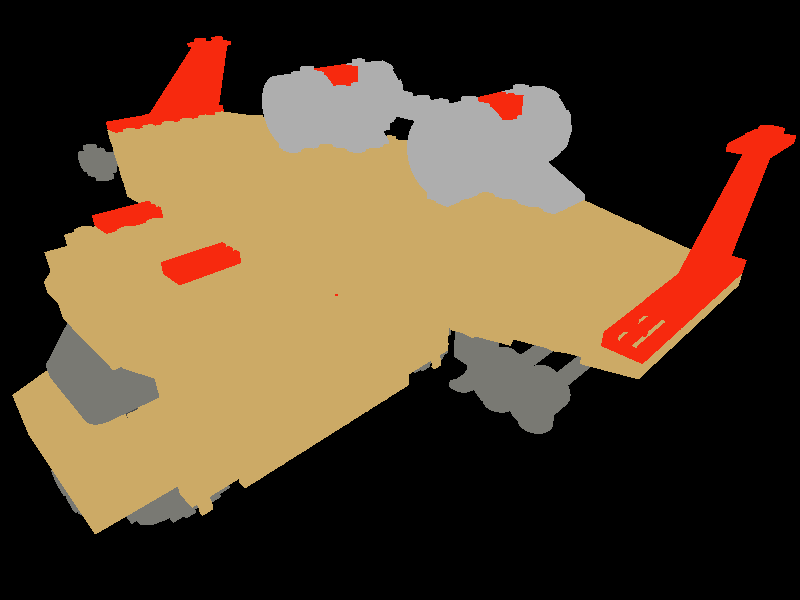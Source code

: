 // Generated by L3P v1.3 20010120  (C) 1998-2001 Lars C. Hassing  lch@ccieurope.com
// WWW: http://home16.inet.tele.dk/hassing/l3p.html
// WWW: http://www.ldraw.org/download/software/l3p
// Date: Sun May 26 17:01:57 2002
// Input file: Bulldog.mpd
// ModelDir: 
// LDRAWDIR: C:\PROGRA~1\LDRAW
// Commandline: C:\PROGRA~1\LDRAW\L3P.EXE Bulldog.mpd


#declare QUAL = 3;  // Quality level, 0=BBox, 1=no refr, 2=normal, 3=studlogo

#declare SW = 0.5;  // Width of seam between two bricks

#declare STUDS = 1;  // 1=on 0=off

#declare BUMPS = 0;  // 1=on 0=off


#declare BUMPNORMAL = normal { bumps 0.01 scale 20 }
#declare AMB = 0.4;
#declare DIF = 0.4;


#declare O7071 = sqrt(0.5);

#declare L3Logo = union {
	sphere {<-59,0,-96>,6}
	cylinder {<-59,0,-96>,<59,0,-122>,6 open}
	sphere {<59,0,-122>,6}
	cylinder {<59,0,-122>,<59,0,-84>,6 open}
	sphere {<59,0,-84>,6}

	sphere {<-59,0,-36>,6}
	cylinder {<-59,0,-36>,<-59,0,1>,6 open}
	sphere {<-59,0,1>,6}
	cylinder {<0,0,-49>,<0,0,-25>,6 open}
	sphere {<0,0,-25>,6}
	sphere {<59,0,-62>,6}
	cylinder {<59,0,-62>,<59,0,-24>,6 open}
	sphere {<59,0,-24>,6}
	cylinder {<-59,0,-36>,<59,0,-62>,6 open}

	sphere {<-35.95,0,57>,6}
	torus {18.45,6 clipped_by{plane{<40,0,-9>,0}} translate<-40,0,39>}
	cylinder {<-44.05,0,21>,<35.95,0,3>,6 open}
	torus {18.45,6 clipped_by{plane{<-40,0,9>,0}} translate<40,0,21>}
	cylinder {<44.05,0,39>,<0,0,49>,6 open}
	sphere {<0,0,49>,6}
	cylinder {<0,0,49>,<0,0,34>,6 open}
	sphere {<0,0,34>,6}

	torus {18.45,6 clipped_by{plane{<40,0,-9>,0}} translate<-40,0,99>}
	cylinder {<-44.05,0,81>,<35.95,0,63>,6 open}
	torus {18.45,6 clipped_by{plane{<-40,0,9>,0}} translate<40,0,81>}
	cylinder {<44.05,0,99>,<-35.95,0,117>,6 open}

	scale 4.5/128
}


#ifndef (Color7)
#declare Color7 = #if (version >= 3.1) material { #end texture {
	pigment { rgb <0.682353,0.682353,0.682353> }
	finish { ambient AMB diffuse DIF }
	#if (QUAL > 1)
		finish { phong 0.5 phong_size 40 reflection 0.08 }
		#if (BUMPS) normal { BUMPNORMAL } #end
	#end
} #if (version >= 3.1) } #end
#end

#ifndef (Color19)
#declare Color19 = #if (version >= 3.1) material { #end texture {
	pigment { rgb <0.8,0.666667,0.4> }
	finish { ambient AMB diffuse DIF }
	#if (QUAL > 1)
		finish { phong 0.5 phong_size 40 reflection 0.08 }
		#if (BUMPS) normal { BUMPNORMAL } #end
	#end
} #if (version >= 3.1) } #end
#end

#ifndef (Color0)
#declare Color0 = #if (version >= 3.1) material { #end texture {
	pigment { rgb <0.301961,0.301961,0.301961> }
	finish { ambient AMB diffuse DIF }
	#if (QUAL > 1)
		finish { phong 0.5 phong_size 40 reflection 0.08 }
		#if (BUMPS) normal { BUMPNORMAL } #end
	#end
} #if (version >= 3.1) } #end
#end

#ifndef (Color40)
#declare Color40 = #if (version >= 3.1) material { #end texture {
	pigment { rgb <0.47451,0.47451,0.45098> #if (QUAL > 1) filter 0.85 #end }
	finish { ambient AMB diffuse DIF }
	#if (QUAL > 1)
		finish { phong 0.5 phong_size 40 reflection 0.2 }
		#if (version >= 3.1) #else finish { refraction 1 ior 1.25 } #end
		#if (BUMPS) normal { BUMPNORMAL } #end
	#end
} #if (version >= 3.1) #if (QUAL > 1) interior { ior 1.25 } #end } #end
#end

#ifndef (Color4)
#declare Color4 = #if (version >= 3.1) material { #end texture {
	pigment { rgb <0.968627,0.160784,0.054902> }
	finish { ambient AMB diffuse DIF }
	#if (QUAL > 1)
		finish { phong 0.5 phong_size 40 reflection 0.08 }
		#if (BUMPS) normal { BUMPNORMAL } #end
	#end
} #if (version >= 3.1) } #end
#end

#ifndef (Color8)
#declare Color8 = #if (version >= 3.1) material { #end texture {
	pigment { rgb <0.47451,0.47451,0.45098> }
	finish { ambient AMB diffuse DIF }
	#if (QUAL > 1)
		finish { phong 0.5 phong_size 40 reflection 0.08 }
		#if (BUMPS) normal { BUMPNORMAL } #end
	#end
} #if (version >= 3.1) } #end
#end

#declare stud4_dot_dat = difference {
	cylinder { <0,0,0>, <0,-4,0>, 8 }
	cylinder { <0,0.01,0>, <0,-4.01,0>, 6 }
}

#declare box5_dot_dat = object {
// Box 5 (five faces)
// Name: box5.dat
// Author: James Jessiman
// Original LDraw Primitive
// LDRAW_ORG Primitive UPDATE 2002-02
// BFC CERTIFY CW
// 2002-04-03 SEB Modified for BFC compliance
	mesh {
		triangle { <-1,1,-1>, <1,1,-1>, <1,1,1> }
		triangle { <1,1,1>, <-1,1,1>, <-1,1,-1> }
		triangle { <1,1,1>, <1,0,1>, <-1,0,1> }
		triangle { <-1,0,1>, <-1,1,1>, <1,1,1> }
		triangle { <-1,1,1>, <-1,0,1>, <-1,0,-1> }
		triangle { <-1,0,-1>, <-1,1,-1>, <-1,1,1> }
		triangle { <-1,1,-1>, <-1,0,-1>, <1,0,-1> }
		triangle { <1,0,-1>, <1,1,-1>, <-1,1,-1> }
		triangle { <1,1,-1>, <1,0,-1>, <1,0,1> }
		triangle { <1,0,1>, <1,1,1>, <1,1,-1> }
// 
	}
}

#declare stud_dot_dat = 
#if (QUAL <= 2)
cylinder { <0,0,0>, <0,-4,0>, 6 }
#else
union {
	cylinder { <0,0,0>, <0,-4,0>, 6 }
	object { L3Logo translate <0,-4,0> }
}
#end

#declare _3027_dot_dat = #if (QUAL = 0) box { <-160,-4,-60>, <160,8,60> } #else union {
// Plate  6 x 16
// Name: 3027.dat
// Author: James Jessiman
// Original LDraw Part
// LDRAW_ORG Part UPDATE 2001-01
	#if (STUDS)
		object { stud4_dot_dat matrix <1,0,0,0,-1,0,0,0,1,140,4,40> }
		object { stud4_dot_dat matrix <1,0,0,0,-1,0,0,0,1,120,4,40> }
		object { stud4_dot_dat matrix <1,0,0,0,-1,0,0,0,1,100,4,40> }
		object { stud4_dot_dat matrix <1,0,0,0,-1,0,0,0,1,80,4,40> }
		object { stud4_dot_dat matrix <1,0,0,0,-1,0,0,0,1,60,4,40> }
		object { stud4_dot_dat matrix <1,0,0,0,-1,0,0,0,1,40,4,40> }
		object { stud4_dot_dat matrix <1,0,0,0,-1,0,0,0,1,20,4,40> }
		object { stud4_dot_dat matrix <1,0,0,0,-1,0,0,0,1,0,4,40> }
		object { stud4_dot_dat matrix <1,0,0,0,-1,0,0,0,1,-20,4,40> }
		object { stud4_dot_dat matrix <1,0,0,0,-1,0,0,0,1,-40,4,40> }
		object { stud4_dot_dat matrix <1,0,0,0,-1,0,0,0,1,-60,4,40> }
		object { stud4_dot_dat matrix <1,0,0,0,-1,0,0,0,1,-80,4,40> }
		object { stud4_dot_dat matrix <1,0,0,0,-1,0,0,0,1,-100,4,40> }
		object { stud4_dot_dat matrix <1,0,0,0,-1,0,0,0,1,-120,4,40> }
		object { stud4_dot_dat matrix <1,0,0,0,-1,0,0,0,1,-140,4,40> }
		object { stud4_dot_dat matrix <1,0,0,0,-1,0,0,0,1,140,4,20> }
		object { stud4_dot_dat matrix <1,0,0,0,-1,0,0,0,1,120,4,20> }
		object { stud4_dot_dat matrix <1,0,0,0,-1,0,0,0,1,100,4,20> }
		object { stud4_dot_dat matrix <1,0,0,0,-1,0,0,0,1,80,4,20> }
		object { stud4_dot_dat matrix <1,0,0,0,-1,0,0,0,1,60,4,20> }
		object { stud4_dot_dat matrix <1,0,0,0,-1,0,0,0,1,40,4,20> }
		object { stud4_dot_dat matrix <1,0,0,0,-1,0,0,0,1,20,4,20> }
		object { stud4_dot_dat matrix <1,0,0,0,-1,0,0,0,1,0,4,20> }
		object { stud4_dot_dat matrix <1,0,0,0,-1,0,0,0,1,-20,4,20> }
		object { stud4_dot_dat matrix <1,0,0,0,-1,0,0,0,1,-40,4,20> }
		object { stud4_dot_dat matrix <1,0,0,0,-1,0,0,0,1,-60,4,20> }
		object { stud4_dot_dat matrix <1,0,0,0,-1,0,0,0,1,-80,4,20> }
		object { stud4_dot_dat matrix <1,0,0,0,-1,0,0,0,1,-100,4,20> }
		object { stud4_dot_dat matrix <1,0,0,0,-1,0,0,0,1,-120,4,20> }
		object { stud4_dot_dat matrix <1,0,0,0,-1,0,0,0,1,-140,4,20> }
		object { stud4_dot_dat matrix <1,0,0,0,-1,0,0,0,1,140,4,0> }
		object { stud4_dot_dat matrix <1,0,0,0,-1,0,0,0,1,120,4,0> }
		object { stud4_dot_dat matrix <1,0,0,0,-1,0,0,0,1,100,4,0> }
		object { stud4_dot_dat matrix <1,0,0,0,-1,0,0,0,1,80,4,0> }
		object { stud4_dot_dat matrix <1,0,0,0,-1,0,0,0,1,60,4,0> }
		object { stud4_dot_dat matrix <1,0,0,0,-1,0,0,0,1,40,4,0> }
		object { stud4_dot_dat matrix <1,0,0,0,-1,0,0,0,1,20,4,0> }
		object { stud4_dot_dat matrix <1,0,0,0,-1,0,0,0,1,0,4,0> }
		object { stud4_dot_dat matrix <1,0,0,0,-1,0,0,0,1,-20,4,0> }
		object { stud4_dot_dat matrix <1,0,0,0,-1,0,0,0,1,-40,4,0> }
		object { stud4_dot_dat matrix <1,0,0,0,-1,0,0,0,1,-60,4,0> }
		object { stud4_dot_dat matrix <1,0,0,0,-1,0,0,0,1,-80,4,0> }
		object { stud4_dot_dat matrix <1,0,0,0,-1,0,0,0,1,-100,4,0> }
		object { stud4_dot_dat matrix <1,0,0,0,-1,0,0,0,1,-120,4,0> }
		object { stud4_dot_dat matrix <1,0,0,0,-1,0,0,0,1,-140,4,0> }
		object { stud4_dot_dat matrix <1,0,0,0,-1,0,0,0,1,140,4,-20> }
		object { stud4_dot_dat matrix <1,0,0,0,-1,0,0,0,1,120,4,-20> }
		object { stud4_dot_dat matrix <1,0,0,0,-1,0,0,0,1,100,4,-20> }
		object { stud4_dot_dat matrix <1,0,0,0,-1,0,0,0,1,80,4,-20> }
		object { stud4_dot_dat matrix <1,0,0,0,-1,0,0,0,1,60,4,-20> }
		object { stud4_dot_dat matrix <1,0,0,0,-1,0,0,0,1,40,4,-20> }
		object { stud4_dot_dat matrix <1,0,0,0,-1,0,0,0,1,20,4,-20> }
		object { stud4_dot_dat matrix <1,0,0,0,-1,0,0,0,1,0,4,-20> }
		object { stud4_dot_dat matrix <1,0,0,0,-1,0,0,0,1,-20,4,-20> }
		object { stud4_dot_dat matrix <1,0,0,0,-1,0,0,0,1,-40,4,-20> }
		object { stud4_dot_dat matrix <1,0,0,0,-1,0,0,0,1,-60,4,-20> }
		object { stud4_dot_dat matrix <1,0,0,0,-1,0,0,0,1,-80,4,-20> }
		object { stud4_dot_dat matrix <1,0,0,0,-1,0,0,0,1,-100,4,-20> }
		object { stud4_dot_dat matrix <1,0,0,0,-1,0,0,0,1,-120,4,-20> }
		object { stud4_dot_dat matrix <1,0,0,0,-1,0,0,0,1,-140,4,-20> }
		object { stud4_dot_dat matrix <1,0,0,0,-1,0,0,0,1,140,4,-40> }
		object { stud4_dot_dat matrix <1,0,0,0,-1,0,0,0,1,120,4,-40> }
		object { stud4_dot_dat matrix <1,0,0,0,-1,0,0,0,1,100,4,-40> }
		object { stud4_dot_dat matrix <1,0,0,0,-1,0,0,0,1,80,4,-40> }
		object { stud4_dot_dat matrix <1,0,0,0,-1,0,0,0,1,60,4,-40> }
		object { stud4_dot_dat matrix <1,0,0,0,-1,0,0,0,1,40,4,-40> }
		object { stud4_dot_dat matrix <1,0,0,0,-1,0,0,0,1,20,4,-40> }
		object { stud4_dot_dat matrix <1,0,0,0,-1,0,0,0,1,0,4,-40> }
		object { stud4_dot_dat matrix <1,0,0,0,-1,0,0,0,1,-20,4,-40> }
		object { stud4_dot_dat matrix <1,0,0,0,-1,0,0,0,1,-40,4,-40> }
		object { stud4_dot_dat matrix <1,0,0,0,-1,0,0,0,1,-60,4,-40> }
		object { stud4_dot_dat matrix <1,0,0,0,-1,0,0,0,1,-80,4,-40> }
		object { stud4_dot_dat matrix <1,0,0,0,-1,0,0,0,1,-100,4,-40> }
		object { stud4_dot_dat matrix <1,0,0,0,-1,0,0,0,1,-120,4,-40> }
		object { stud4_dot_dat matrix <1,0,0,0,-1,0,0,0,1,-140,4,-40> }
	#end
	object { box5_dot_dat matrix <156,0,0,0,-4,0,0,0,56,0,8,0> }
	mesh {
		triangle { <160,8,60>, <156,8,56>, <-156,8,56> }
		triangle { <-156,8,56>, <-160,8,60>, <160,8,60> }
		triangle { <160,8,-60>, <156,8,-56>, <-156,8,-56> }
		triangle { <-156,8,-56>, <-160,8,-60>, <160,8,-60> }
		triangle { <160,8,60>, <156,8,56>, <156,8,-56> }
		triangle { <156,8,-56>, <160,8,-60>, <160,8,60> }
		triangle { <-160,8,60>, <-156,8,56>, <-156,8,-56> }
		triangle { <-156,8,-56>, <-160,8,-60>, <-160,8,60> }
	}
	object { box5_dot_dat matrix <160,0,0,0,-8,0,0,0,60,0,8,0> }
	#if (STUDS)
		object { stud_dot_dat matrix <1,0,0,0,1,0,0,0,1,150,0,50> }
		object { stud_dot_dat matrix <1,0,0,0,1,0,0,0,1,130,0,50> }
		object { stud_dot_dat matrix <1,0,0,0,1,0,0,0,1,110,0,50> }
		object { stud_dot_dat matrix <1,0,0,0,1,0,0,0,1,90,0,50> }
		object { stud_dot_dat matrix <1,0,0,0,1,0,0,0,1,70,0,50> }
		object { stud_dot_dat matrix <1,0,0,0,1,0,0,0,1,50,0,50> }
		object { stud_dot_dat matrix <1,0,0,0,1,0,0,0,1,30,0,50> }
		object { stud_dot_dat matrix <1,0,0,0,1,0,0,0,1,10,0,50> }
		object { stud_dot_dat matrix <1,0,0,0,1,0,0,0,1,-10,0,50> }
		object { stud_dot_dat matrix <1,0,0,0,1,0,0,0,1,-30,0,50> }
		object { stud_dot_dat matrix <1,0,0,0,1,0,0,0,1,-50,0,50> }
		object { stud_dot_dat matrix <1,0,0,0,1,0,0,0,1,-70,0,50> }
		object { stud_dot_dat matrix <1,0,0,0,1,0,0,0,1,-90,0,50> }
		object { stud_dot_dat matrix <1,0,0,0,1,0,0,0,1,-110,0,50> }
		object { stud_dot_dat matrix <1,0,0,0,1,0,0,0,1,-130,0,50> }
		object { stud_dot_dat matrix <1,0,0,0,1,0,0,0,1,-150,0,50> }
		object { stud_dot_dat matrix <1,0,0,0,1,0,0,0,1,150,0,30> }
		object { stud_dot_dat matrix <1,0,0,0,1,0,0,0,1,130,0,30> }
		object { stud_dot_dat matrix <1,0,0,0,1,0,0,0,1,110,0,30> }
		object { stud_dot_dat matrix <1,0,0,0,1,0,0,0,1,90,0,30> }
		object { stud_dot_dat matrix <1,0,0,0,1,0,0,0,1,70,0,30> }
		object { stud_dot_dat matrix <1,0,0,0,1,0,0,0,1,50,0,30> }
		object { stud_dot_dat matrix <1,0,0,0,1,0,0,0,1,30,0,30> }
		object { stud_dot_dat matrix <1,0,0,0,1,0,0,0,1,10,0,30> }
		object { stud_dot_dat matrix <1,0,0,0,1,0,0,0,1,-10,0,30> }
		object { stud_dot_dat matrix <1,0,0,0,1,0,0,0,1,-30,0,30> }
		object { stud_dot_dat matrix <1,0,0,0,1,0,0,0,1,-50,0,30> }
		object { stud_dot_dat matrix <1,0,0,0,1,0,0,0,1,-70,0,30> }
		object { stud_dot_dat matrix <1,0,0,0,1,0,0,0,1,-90,0,30> }
		object { stud_dot_dat matrix <1,0,0,0,1,0,0,0,1,-110,0,30> }
		object { stud_dot_dat matrix <1,0,0,0,1,0,0,0,1,-130,0,30> }
		object { stud_dot_dat matrix <1,0,0,0,1,0,0,0,1,-150,0,30> }
		object { stud_dot_dat matrix <1,0,0,0,1,0,0,0,1,150,0,10> }
		object { stud_dot_dat matrix <1,0,0,0,1,0,0,0,1,130,0,10> }
		object { stud_dot_dat matrix <1,0,0,0,1,0,0,0,1,110,0,10> }
		object { stud_dot_dat matrix <1,0,0,0,1,0,0,0,1,90,0,10> }
		object { stud_dot_dat matrix <1,0,0,0,1,0,0,0,1,70,0,10> }
		object { stud_dot_dat matrix <1,0,0,0,1,0,0,0,1,50,0,10> }
		object { stud_dot_dat matrix <1,0,0,0,1,0,0,0,1,30,0,10> }
		object { stud_dot_dat matrix <1,0,0,0,1,0,0,0,1,10,0,10> }
		object { stud_dot_dat matrix <1,0,0,0,1,0,0,0,1,-10,0,10> }
		object { stud_dot_dat matrix <1,0,0,0,1,0,0,0,1,-30,0,10> }
		object { stud_dot_dat matrix <1,0,0,0,1,0,0,0,1,-50,0,10> }
		object { stud_dot_dat matrix <1,0,0,0,1,0,0,0,1,-70,0,10> }
		object { stud_dot_dat matrix <1,0,0,0,1,0,0,0,1,-90,0,10> }
		object { stud_dot_dat matrix <1,0,0,0,1,0,0,0,1,-110,0,10> }
		object { stud_dot_dat matrix <1,0,0,0,1,0,0,0,1,-130,0,10> }
		object { stud_dot_dat matrix <1,0,0,0,1,0,0,0,1,-150,0,10> }
		object { stud_dot_dat matrix <1,0,0,0,1,0,0,0,1,150,0,-10> }
		object { stud_dot_dat matrix <1,0,0,0,1,0,0,0,1,130,0,-10> }
		object { stud_dot_dat matrix <1,0,0,0,1,0,0,0,1,110,0,-10> }
		object { stud_dot_dat matrix <1,0,0,0,1,0,0,0,1,90,0,-10> }
		object { stud_dot_dat matrix <1,0,0,0,1,0,0,0,1,70,0,-10> }
		object { stud_dot_dat matrix <1,0,0,0,1,0,0,0,1,50,0,-10> }
		object { stud_dot_dat matrix <1,0,0,0,1,0,0,0,1,30,0,-10> }
		object { stud_dot_dat matrix <1,0,0,0,1,0,0,0,1,10,0,-10> }
		object { stud_dot_dat matrix <1,0,0,0,1,0,0,0,1,-10,0,-10> }
		object { stud_dot_dat matrix <1,0,0,0,1,0,0,0,1,-30,0,-10> }
		object { stud_dot_dat matrix <1,0,0,0,1,0,0,0,1,-50,0,-10> }
		object { stud_dot_dat matrix <1,0,0,0,1,0,0,0,1,-70,0,-10> }
		object { stud_dot_dat matrix <1,0,0,0,1,0,0,0,1,-90,0,-10> }
		object { stud_dot_dat matrix <1,0,0,0,1,0,0,0,1,-110,0,-10> }
		object { stud_dot_dat matrix <1,0,0,0,1,0,0,0,1,-130,0,-10> }
		object { stud_dot_dat matrix <1,0,0,0,1,0,0,0,1,-150,0,-10> }
		object { stud_dot_dat matrix <1,0,0,0,1,0,0,0,1,150,0,-30> }
		object { stud_dot_dat matrix <1,0,0,0,1,0,0,0,1,130,0,-30> }
		object { stud_dot_dat matrix <1,0,0,0,1,0,0,0,1,110,0,-30> }
		object { stud_dot_dat matrix <1,0,0,0,1,0,0,0,1,90,0,-30> }
		object { stud_dot_dat matrix <1,0,0,0,1,0,0,0,1,70,0,-30> }
		object { stud_dot_dat matrix <1,0,0,0,1,0,0,0,1,50,0,-30> }
		object { stud_dot_dat matrix <1,0,0,0,1,0,0,0,1,30,0,-30> }
		object { stud_dot_dat matrix <1,0,0,0,1,0,0,0,1,10,0,-30> }
		object { stud_dot_dat matrix <1,0,0,0,1,0,0,0,1,-10,0,-30> }
		object { stud_dot_dat matrix <1,0,0,0,1,0,0,0,1,-30,0,-30> }
		object { stud_dot_dat matrix <1,0,0,0,1,0,0,0,1,-50,0,-30> }
		object { stud_dot_dat matrix <1,0,0,0,1,0,0,0,1,-70,0,-30> }
		object { stud_dot_dat matrix <1,0,0,0,1,0,0,0,1,-90,0,-30> }
		object { stud_dot_dat matrix <1,0,0,0,1,0,0,0,1,-110,0,-30> }
		object { stud_dot_dat matrix <1,0,0,0,1,0,0,0,1,-130,0,-30> }
		object { stud_dot_dat matrix <1,0,0,0,1,0,0,0,1,-150,0,-30> }
		object { stud_dot_dat matrix <1,0,0,0,1,0,0,0,1,150,0,-50> }
		object { stud_dot_dat matrix <1,0,0,0,1,0,0,0,1,130,0,-50> }
		object { stud_dot_dat matrix <1,0,0,0,1,0,0,0,1,110,0,-50> }
		object { stud_dot_dat matrix <1,0,0,0,1,0,0,0,1,90,0,-50> }
		object { stud_dot_dat matrix <1,0,0,0,1,0,0,0,1,70,0,-50> }
		object { stud_dot_dat matrix <1,0,0,0,1,0,0,0,1,50,0,-50> }
		object { stud_dot_dat matrix <1,0,0,0,1,0,0,0,1,30,0,-50> }
		object { stud_dot_dat matrix <1,0,0,0,1,0,0,0,1,10,0,-50> }
		object { stud_dot_dat matrix <1,0,0,0,1,0,0,0,1,-10,0,-50> }
		object { stud_dot_dat matrix <1,0,0,0,1,0,0,0,1,-30,0,-50> }
		object { stud_dot_dat matrix <1,0,0,0,1,0,0,0,1,-50,0,-50> }
		object { stud_dot_dat matrix <1,0,0,0,1,0,0,0,1,-70,0,-50> }
		object { stud_dot_dat matrix <1,0,0,0,1,0,0,0,1,-90,0,-50> }
		object { stud_dot_dat matrix <1,0,0,0,1,0,0,0,1,-110,0,-50> }
		object { stud_dot_dat matrix <1,0,0,0,1,0,0,0,1,-130,0,-50> }
		object { stud_dot_dat matrix <1,0,0,0,1,0,0,0,1,-150,0,-50> }
// 
	#end
}
#end

#declare stud3_dot_dat = cylinder { <0,0,0>, <0,-4,0>, 4 }

#declare _3010_dot_dat = #if (QUAL = 0) box { <-40,-4,-10>, <40,24,10> } #else union {
// Brick  1 x  4
// Name: 3010.dat
// Author: James Jessiman
// Original LDraw Part
// LDRAW_ORG Part UPDATE 2001-01
	#if (STUDS)
		object { stud3_dot_dat matrix <1,0,0,0,-5,0,0,0,1,20,4,0> }
		object { stud3_dot_dat matrix <1,0,0,0,-5,0,0,0,1,0,4,0> }
		object { stud3_dot_dat matrix <1,0,0,0,-5,0,0,0,1,-20,4,0> }
	#end
	object { box5_dot_dat matrix <36,0,0,0,-20,0,0,0,6,0,24,0> }
	mesh {
		triangle { <40,24,10>, <36,24,6>, <-36,24,6> }
		triangle { <-36,24,6>, <-40,24,10>, <40,24,10> }
		triangle { <-40,24,10>, <-36,24,6>, <-36,24,-6> }
		triangle { <-36,24,-6>, <-40,24,-10>, <-40,24,10> }
		triangle { <-40,24,-10>, <-36,24,-6>, <36,24,-6> }
		triangle { <36,24,-6>, <40,24,-10>, <-40,24,-10> }
		triangle { <40,24,-10>, <36,24,-6>, <36,24,6> }
		triangle { <36,24,6>, <40,24,10>, <40,24,-10> }
	}
	object { box5_dot_dat matrix <40,0,0,0,-24,0,0,0,10,0,24,0> }
	#if (STUDS)
		object { stud_dot_dat matrix <1,0,0,0,1,0,0,0,1,30,0,0> }
		object { stud_dot_dat matrix <1,0,0,0,1,0,0,0,1,10,0,0> }
		object { stud_dot_dat matrix <1,0,0,0,1,0,0,0,1,-10,0,0> }
		object { stud_dot_dat matrix <1,0,0,0,1,0,0,0,1,-30,0,0> }
// 
	#end
}
#end

#declare _2456_dot_dat = #if (QUAL = 0) box { <-60,-4,-20>, <60,24,20> } #else union {
// Brick  2 x  6
// Name: 2456.dat
// Author: James Jessiman
// Original LDraw Part - LDraw beta 0.27 Archive
	#if (STUDS)
		object { stud4_dot_dat matrix <1,0,0,0,-5,0,0,0,1,40,4,0> }
		object { stud4_dot_dat matrix <1,0,0,0,-5,0,0,0,1,20,4,0> }
		object { stud4_dot_dat matrix <1,0,0,0,-5,0,0,0,1,0,4,0> }
		object { stud4_dot_dat matrix <1,0,0,0,-5,0,0,0,1,-20,4,0> }
		object { stud4_dot_dat matrix <1,0,0,0,-5,0,0,0,1,-40,4,0> }
	#end
	object { box5_dot_dat matrix <56,0,0,0,-20,0,0,0,16,0,24,0> }
	mesh {
		triangle { <60,24,20>, <56,24,16>, <-56,24,16> }
		triangle { <-56,24,16>, <-60,24,20>, <60,24,20> }
		triangle { <-60,24,20>, <-56,24,16>, <-56,24,-16> }
		triangle { <-56,24,-16>, <-60,24,-20>, <-60,24,20> }
		triangle { <-60,24,-20>, <-56,24,-16>, <56,24,-16> }
		triangle { <56,24,-16>, <60,24,-20>, <-60,24,-20> }
		triangle { <60,24,-20>, <56,24,-16>, <56,24,16> }
		triangle { <56,24,16>, <60,24,20>, <60,24,-20> }
	}
	object { box5_dot_dat matrix <60,0,0,0,-24,0,0,0,20,0,24,0> }
	#if (STUDS)
		object { stud_dot_dat matrix <1,0,0,0,1,0,0,0,1,50,0,10> }
		object { stud_dot_dat matrix <1,0,0,0,1,0,0,0,1,30,0,10> }
		object { stud_dot_dat matrix <1,0,0,0,1,0,0,0,1,10,0,10> }
		object { stud_dot_dat matrix <1,0,0,0,1,0,0,0,1,-10,0,10> }
		object { stud_dot_dat matrix <1,0,0,0,1,0,0,0,1,-30,0,10> }
		object { stud_dot_dat matrix <1,0,0,0,1,0,0,0,1,-50,0,10> }
		object { stud_dot_dat matrix <1,0,0,0,1,0,0,0,1,50,0,-10> }
		object { stud_dot_dat matrix <1,0,0,0,1,0,0,0,1,30,0,-10> }
		object { stud_dot_dat matrix <1,0,0,0,1,0,0,0,1,10,0,-10> }
		object { stud_dot_dat matrix <1,0,0,0,1,0,0,0,1,-10,0,-10> }
		object { stud_dot_dat matrix <1,0,0,0,1,0,0,0,1,-30,0,-10> }
		object { stud_dot_dat matrix <1,0,0,0,1,0,0,0,1,-50,0,-10> }
	#end
}
#end

#declare _2_dash_4cyls_dot_dat = cylinder { <0,0,0>, <0,2,0>, 1 open
	clipped_by { plane { <0,0,-1>,0 } plane { <1,1,0>,O7071 } } }

#declare _4_dash_4cyli_dot_dat = cylinder { <0,0,0>, <0,1,0>, 1 open }

#declare stud2a_dot_dat = difference {
	cylinder { <0,0,0>, <0,-4,0>, 6 }
	cylinder { <0,0.01,0>, <0,-4.01,0>, 4 }
}

#declare _3747_dot_dat = #if (QUAL = 0) box { <-20,-4,-50>, <20,24,10> } #else union {
// Slope Brick 33  3 x  2 Inverted
// Name: 3747.dat
// Author: James Jessiman
// Original LDraw Part - LDraw beta 0.27 Archive
	#if (STUDS)
		object { stud3_dot_dat matrix <1,0,0,0,-5,0,0,0,1,0,4,0> }
	#end
	object { box5_dot_dat matrix <16,0,0,0,-20,0,0,0,6,0,24,0> }
	mesh {
		triangle { <20,24,10>, <16,24,6>, <-16,24,6> }
		triangle { <-16,24,6>, <-20,24,10>, <20,24,10> }
		triangle { <-20,24,10>, <-16,24,6>, <-16,24,-6> }
		triangle { <-16,24,-6>, <-20,24,-10>, <-20,24,10> }
		triangle { <-20,24,-10>, <-16,24,-6>, <16,24,-6> }
		triangle { <16,24,-6>, <20,24,-10>, <-20,24,-10> }
		triangle { <20,24,-10>, <16,24,-6>, <16,24,6> }
		triangle { <16,24,6>, <20,24,10>, <20,24,-10> }
	}
	object { _2_dash_4cyls_dot_dat matrix <0,0,-4,0,2,0,4,0,0,10,13,-20> }
	object { _2_dash_4cyls_dot_dat matrix <0,0,-4,0,2,0,-4,0,0,10,13,-20> }
	object { _2_dash_4cyls_dot_dat matrix <0,0,-4,0,2,0,4,0,0,-10,13,-20> }
	object { _2_dash_4cyls_dot_dat matrix <0,0,-4,0,2,0,-4,0,0,-10,13,-20> }
	object { _2_dash_4cyls_dot_dat matrix <0,0,-6,0,3,0,6,0,0,10,12,-20> }
	object { _2_dash_4cyls_dot_dat matrix <0,0,-6,0,3,0,-6,0,0,10,12,-20> }
	object { _2_dash_4cyls_dot_dat matrix <0,0,-6,0,3,0,6,0,0,-10,12,-20> }
	object { _2_dash_4cyls_dot_dat matrix <0,0,-6,0,3,0,-6,0,0,-10,12,-20> }
	object { _2_dash_4cyls_dot_dat matrix <0,0,-4,0,2,0,4,0,0,10,3,-40> }
	object { _2_dash_4cyls_dot_dat matrix <0,0,-4,0,2,0,-4,0,0,10,3,-40> }
	object { _2_dash_4cyls_dot_dat matrix <0,0,-4,0,2,0,4,0,0,-10,3,-40> }
	object { _2_dash_4cyls_dot_dat matrix <0,0,-4,0,2,0,-4,0,0,-10,3,-40> }
	object { _2_dash_4cyls_dot_dat matrix <0,0,-6,0,3,0,6,0,0,10,2,-40> }
	object { _2_dash_4cyls_dot_dat matrix <0,0,-6,0,3,0,-6,0,0,10,2,-40> }
	object { _2_dash_4cyls_dot_dat matrix <0,0,-6,0,3,0,6,0,0,-10,2,-40> }
	object { _2_dash_4cyls_dot_dat matrix <0,0,-6,0,3,0,-6,0,0,-10,2,-40> }
	object { _4_dash_4cyli_dot_dat matrix <4,0,0,0,13,0,0,0,4,10,0,-20> }
	object { _4_dash_4cyli_dot_dat matrix <4,0,0,0,13,0,0,0,4,-10,0,-20> }
	object { _4_dash_4cyli_dot_dat matrix <6,0,0,0,12,0,0,0,6,10,0,-20> }
	object { _4_dash_4cyli_dot_dat matrix <6,0,0,0,12,0,0,0,6,-10,0,-20> }
	object { _4_dash_4cyli_dot_dat matrix <4,0,0,0,3,0,0,0,4,10,0,-40> }
	object { _4_dash_4cyli_dot_dat matrix <4,0,0,0,3,0,0,0,4,-10,0,-40> }
	object { _4_dash_4cyli_dot_dat matrix <6,0,0,0,2,0,0,0,6,10,0,-40> }
	object { _4_dash_4cyli_dot_dat matrix <6,0,0,0,2,0,0,0,6,-10,0,-40> }
	mesh {
		triangle { <20,24,-10>, <20,4,-50>, <20,0,10> }
		triangle { <20,0,10>, <20,24,10>, <20,24,-10> }
		triangle { <20,24,-10>, <20,4,-50>, <-20,4,-50> }
		triangle { <-20,4,-50>, <-20,24,-10>, <20,24,-10> }
		triangle { <20,24,10>, <20,0,10>, <-20,0,10> }
		triangle { <-20,0,10>, <-20,24,10>, <20,24,10> }
		triangle { <-20,24,-10>, <-20,4,-50>, <-20,0,10> }
		triangle { <-20,0,10>, <-20,24,10>, <-20,24,-10> }
		triangle { <20,0,-50>, <20,4,-50>, <20,0,10> }
		triangle { <20,0,-50>, <20,4,-50>, <-20,4,-50> }
		triangle { <-20,4,-50>, <-20,0,-50>, <20,0,-50> }
		triangle { <-20,0,-50>, <-20,4,-50>, <-20,0,10> }
		triangle { <18,20,-10>, <18,2,-46>, <-18,2,-46> }
		triangle { <-18,2,-46>, <-18,20,-10>, <18,20,-10> }
		triangle { <18,20,-10>, <18,0,-10>, <18,0,-46> }
		triangle { <18,0,-46>, <18,2,-46>, <18,20,-10> }
		triangle { <-18,20,-10>, <-18,0,-10>, <-18,0,-46> }
		triangle { <-18,0,-46>, <-18,2,-46>, <-18,20,-10> }
		triangle { <18,20,-10>, <18,0,-10>, <-18,0,-10> }
		triangle { <-18,0,-10>, <-18,20,-10>, <18,20,-10> }
		triangle { <18,2,-46>, <18,0,-46>, <-18,0,-46> }
		triangle { <-18,0,-46>, <-18,2,-46>, <18,2,-46> }
		triangle { <20,0,10>, <18,0,-10>, <-18,0,-10> }
		triangle { <-18,0,-10>, <-20,0,10>, <20,0,10> }
		triangle { <-20,0,10>, <-18,0,-10>, <-18,0,-46> }
		triangle { <-18,0,-46>, <-20,0,-50>, <-20,0,10> }
		triangle { <-20,0,-50>, <-18,0,-46>, <18,0,-46> }
		triangle { <18,0,-46>, <20,0,-50>, <-20,0,-50> }
		triangle { <20,0,-50>, <18,0,-46>, <18,0,-10> }
		triangle { <18,0,-10>, <20,0,10>, <20,0,-50> }
	}
	#if (STUDS)
		object { stud_dot_dat matrix <1,0,0,0,1,0,0,0,1,10,0,0> }
		object { stud2a_dot_dat matrix <1,0,0,0,1,0,0,0,1,10,0,-20> }
		object { stud2a_dot_dat matrix <1,0,0,0,1,0,0,0,1,10,0,-40> }
		object { stud_dot_dat matrix <1,0,0,0,1,0,0,0,1,-10,0,0> }
		object { stud2a_dot_dat matrix <1,0,0,0,1,0,0,0,1,-10,0,-20> }
		object { stud2a_dot_dat matrix <1,0,0,0,1,0,0,0,1,-10,0,-40> }
// 
	#end
}
#end

#declare stud2_dot_dat = difference {
	cylinder { <0,0,0>, <0,-4,0>, 6 }
	cylinder { <0,0.01,0>, <0,-4.01,0>, 4 }
}

#declare _2342_dot_dat = #if (QUAL = 0) box { <-20,-39.03,-23>, <20,8,10.02> } #else #if (STUDS) union #else object #end {
// Space Control Panel (needs work)
// Name 2342.dat
// (c) MCMXCVII By Jaco van der Molen
// Official LCad update 97-16
	mesh {
		triangle { <10,-24,10>, <6,-20,10>, <-6,-20,10> }
		triangle { <-6,-20,10>, <-10,-24,10>, <10,-24,10> }
		triangle { <-10,-24,10>, <-6,-20,10>, <-6,-8,10> }
		triangle { <-6,-8,10>, <-10,-4,10>, <-10,-24,10> }
		triangle { <-10,-4,10>, <-6,-8,10>, <6,-8,10> }
		triangle { <6,-8,10>, <10,-4,10>, <-10,-4,10> }
		triangle { <10,-4,10>, <6,-8,10>, <6,-20,10> }
		triangle { <6,-20,10>, <10,-24,10>, <10,-4,10> }
		triangle { <-10,-4,10>, <10,-4,10>, <10,0,10> }
		triangle { <10,0,10>, <-10,0,10>, <-10,-4,10> }
		triangle { <-6,-8,6>, <6,-8,6>, <6,-8,10> }
		triangle { <6,-8,10>, <-6,-8,10>, <-6,-8,6> }
		triangle { <-6,-20,6>, <6,-20,6>, <6,-20,10> }
		triangle { <6,-20,10>, <-6,-20,10>, <-6,-20,6> }
		triangle { <-6,-20,6>, <-6,-8,6>, <-6,-8,10> }
		triangle { <-6,-8,10>, <-6,-20,10>, <-6,-20,6> }
		triangle { <6,-20,6>, <6,-8,6>, <6,-8,10> }
		triangle { <6,-8,10>, <6,-20,10>, <6,-20,6> }
		triangle { <-6,-8,6>, <6,-8,6>, <6,4,6> }
		triangle { <6,4,6>, <-6,4,6>, <-6,-8,6> }
		triangle { <-16,4,-6>, <16,4,-6>, <16,8,-6> }
		triangle { <16,8,-6>, <-16,8,-6>, <-16,4,-6> }
		triangle { <-16,4,6>, <16,4,6>, <16,8,6> }
		triangle { <16,8,6>, <-16,8,6>, <-16,4,6> }
		triangle { <-16,4,6>, <-16,4,-6>, <-16,8,-6> }
		triangle { <-16,8,-6>, <-16,8,6>, <-16,4,6> }
		triangle { <16,4,6>, <16,4,-6>, <16,8,-6> }
		triangle { <16,8,-6>, <16,8,6>, <16,4,6> }
		triangle { <10,-23.2,-23>, <10,-25.2,-23>, <6,-24.2,-23> }
		triangle { <6,-24.2,-23>, <6,-23.2,-23>, <10,-23.2,-23> }
		triangle { <-10,-23.2,-23>, <-10,-25.2,-23>, <-6,-24.2,-23> }
		triangle { <-6,-24.2,-23>, <-6,-23.2,-23>, <-10,-23.2,-23> }
		triangle { <6,-24.2,-23>, <-6,-24.2,-23>, <-10,-25.2,-23> }
		triangle { <-10,-25.2,-23>, <10,-25.2,-23>, <6,-24.2,-23> }
		triangle { <-6,-24.2,-23>, <6,-24.2,-23>, <6,-24.2,-7> }
		triangle { <6,-24.2,-7>, <-6,-24.2,-7>, <-6,-24.2,-23> }
		triangle { <20,8,10>, <16,8,6>, <-16,8,6> }
		triangle { <-16,8,6>, <-20,8,10>, <20,8,10> }
		triangle { <-20,8,10>, <-16,8,6>, <-16,8,-6> }
		triangle { <-16,8,-6>, <-20,8,-10>, <-20,8,10> }
		triangle { <-20,8,-10>, <-16,8,-6>, <16,8,-6> }
		triangle { <16,8,-6>, <20,8,-10>, <-20,8,-10> }
		triangle { <20,8,-10>, <16,8,-6>, <16,8,6> }
		triangle { <16,8,6>, <20,8,10>, <20,8,-10> }
		triangle { <10,0,-10>, <20,0,-10>, <20,0,10> }
		triangle { <20,0,10>, <10,0,10>, <10,0,-10> }
		triangle { <-20,0,-10>, <-10,0,-10>, <-10,0,10> }
		triangle { <-10,0,10>, <-20,0,10>, <-20,0,-10> }
		triangle { <-6,0,-10>, <6,0,-10>, <6,0,-6> }
		triangle { <6,0,-6>, <-6,0,-6>, <-6,0,-10> }
		triangle { <-6,4,-6>, <6,4,-6>, <6,0,-6> }
		triangle { <6,0,-6>, <-6,0,-6>, <-6,4,-6> }
		triangle { <-6,4,6>, <-6,4,-6>, <-6,0,-6> }
		triangle { <-6,0,-6>, <-6,0,6>, <-6,4,6> }
		triangle { <6,4,-6>, <6,4,6>, <6,0,6> }
		triangle { <6,0,6>, <6,0,-6>, <6,4,-6> }
		triangle { <-20,8,-10>, <20,8,-10>, <20,0,-10> }
		triangle { <20,0,-10>, <-20,0,-10>, <-20,8,-10> }
		triangle { <20,8,-10>, <20,8,10>, <20,0,10> }
		triangle { <20,0,10>, <20,0,-10>, <20,8,-10> }
		triangle { <20,8,10>, <-20,8,10>, <-20,0,10> }
		triangle { <-20,0,10>, <20,0,10>, <20,8,10> }
		triangle { <-20,8,-10>, <-20,8,10>, <-20,0,10> }
		triangle { <-20,0,10>, <-20,0,-10>, <-20,8,-10> }
		triangle { <10,-24,10>, <10,-36,4>, <-10,-36,4> }
		triangle { <-10,-36,4>, <-10,-24,10>, <10,-24,10> }
		triangle { <10,-36,4>, <10,-25.2,-23>, <-10,-25.2,-23> }
		triangle { <-10,-25.2,-23>, <-10,-36,4>, <10,-36,4> }
		triangle { <6,0,-10>, <6,-3.4,-5.4>, <10,-3.4,-5.4> }
		triangle { <10,-3.4,-5.4>, <10,0,-10>, <6,0,-10> }
		triangle { <6,-3.4,-5.4>, <6,-7,-2.8>, <10,-7,-2.8> }
		triangle { <10,-7,-2.8>, <10,-3.4,-5.4>, <6,-3.4,-5.4> }
		triangle { <6,-7,-2.8>, <6,-11.2,-2>, <10,-11.2,-2> }
		triangle { <10,-11.2,-2>, <10,-7,-2.8>, <6,-7,-2.8> }
		triangle { <6,-11.2,-2>, <6,-16.4,-2.8>, <10,-16.4,-2.8> }
		triangle { <10,-16.4,-2.8>, <10,-11.2,-2>, <6,-11.2,-2> }
		triangle { <6,-16.4,-2.8>, <6,-20,-5.4>, <10,-20,-5.4> }
		triangle { <10,-20,-5.4>, <10,-16.4,-2.8>, <6,-16.4,-2.8> }
		triangle { <6,-20,-5.4>, <6,-22.4,-9>, <10,-22.4,-9> }
		triangle { <10,-22.4,-9>, <10,-20,-5.4>, <6,-20,-5.4> }
		triangle { <6,-22.4,-9>, <6,-23.2,-13>, <10,-23.2,-13> }
		triangle { <10,-23.2,-13>, <10,-22.4,-9>, <6,-22.4,-9> }
		triangle { <6,-23.2,-13>, <6,-23.2,-23>, <10,-23.2,-23> }
		triangle { <10,-23.2,-23>, <10,-23.2,-13>, <6,-23.2,-13> }
		triangle { <-10,0,-10>, <-10,-3.4,-5.4>, <-6,-3.4,-5.4> }
		triangle { <-6,-3.4,-5.4>, <-6,0,-10>, <-10,0,-10> }
		triangle { <-10,-3.4,-5.4>, <-10,-7,-2.8>, <-6,-7,-2.8> }
		triangle { <-6,-7,-2.8>, <-6,-3.4,-5.4>, <-10,-3.4,-5.4> }
		triangle { <-10,-7,-2.8>, <-10,-11.2,-2>, <-6,-11.2,-2> }
		triangle { <-6,-11.2,-2>, <-6,-7,-2.8>, <-10,-7,-2.8> }
		triangle { <-10,-11.2,-2>, <-10,-16.4,-2.8>, <-6,-16.4,-2.8> }
		triangle { <-6,-16.4,-2.8>, <-6,-11.2,-2>, <-10,-11.2,-2> }
		triangle { <-10,-16.4,-2.8>, <-10,-20,-5.4>, <-6,-20,-5.4> }
		triangle { <-6,-20,-5.4>, <-6,-16.4,-2.8>, <-10,-16.4,-2.8> }
		triangle { <-10,-20,-5.4>, <-10,-22.4,-9>, <-6,-22.4,-9> }
		triangle { <-6,-22.4,-9>, <-6,-20,-5.4>, <-10,-20,-5.4> }
		triangle { <-10,-22.4,-9>, <-10,-23.2,-13>, <-6,-23.2,-13> }
		triangle { <-6,-23.2,-13>, <-6,-22.4,-9>, <-10,-22.4,-9> }
		triangle { <-10,-23.2,-13>, <-10,-23.2,-23>, <-6,-23.2,-23> }
		triangle { <-6,-23.2,-23>, <-6,-23.2,-13>, <-10,-23.2,-13> }
		triangle { <10,-0.09,-9.98>, <10,-0.09,10.02>, <10,-3.49,10.02> }
		triangle { <10,-3.49,10.02>, <10,-3.49,-5.38>, <10,-0.09,-9.98> }
		triangle { <10,-3.49,10.02>, <10,-7.09,10.02>, <10,-7.09,-2.78> }
		triangle { <10,-7.09,-2.78>, <10,-3.49,-5.38>, <10,-3.49,10.02> }
		triangle { <10,-7.09,10.02>, <10,-11.29,10.02>, <10,-11.29,-1.98> }
		triangle { <10,-11.29,-1.98>, <10,-7.09,-2.78>, <10,-7.09,10.02> }
		triangle { <10,-11.29,10.02>, <10,-16.49,10.02>, <10,-16.49,-2.78> }
		triangle { <10,-16.49,-2.78>, <10,-11.29,-1.98>, <10,-11.29,10.02> }
		triangle { <10,-16.49,10.02>, <10,-20.09,10.02>, <10,-20.09,-5.38> }
		triangle { <10,-20.09,-5.38>, <10,-16.49,-2.78>, <10,-16.49,10.02> }
		triangle { <10,-20.09,4.02>, <10,-20.09,10.02>, <10,-24.09,10.02> }
		triangle { <10,-24.09,10.02>, <10,-36.09,4.02>, <10,-20.09,4.02> }
		triangle { <10,-28.09,4.02>, <10,-36.09,4.02>, <10,-32.89,-3.98> }
		triangle { <10,-32.89,-3.98>, <10,-28.09,-3.98>, <10,-28.09,4.02> }
		triangle { <10,-32.89,-3.98>, <10,-32.33,-5.38>, <10,-20.09,-5.38> }
		triangle { <10,-20.09,-5.38>, <10,-20.09,-3.98>, <10,-32.89,-3.98> }
		triangle { <10,-30.89,-8.98>, <10,-22.49,-8.98>, <10,-20.09,-5.38> }
		triangle { <10,-20.09,-5.38>, <10,-32.89,-3.98>, <10,-30.89,-8.98> }
		triangle { <10,-30.89,-8.98>, <10,-22.49,-8.98>, <10,-23.29,-12.98> }
		triangle { <10,-23.29,-12.98>, <10,-29.29,-12.98>, <10,-30.89,-8.98> }
		triangle { <10,-23.29,-12.98>, <10,-29.29,-12.98>, <10,-25.29,-22.98> }
		triangle { <10,-25.29,-22.98>, <10,-23.29,-22.98>, <10,-23.29,-12.98> }
		triangle { <10,-20.09,0.02>, <10,-20.09,1.54>, <10,-20.41,1.54> }
		triangle { <10,-20.09,1.54>, <10,-20.41,1.54>, <10,-21.29,2.82> }
		triangle { <10,-21.29,2.82>, <10,-20.09,4.02>, <10,-20.09,1.54> }
		triangle { <10,-22.57,4.02>, <10,-22.57,3.7>, <10,-21.29,2.82> }
		triangle { <10,-21.29,2.82>, <10,-20.09,4.02>, <10,-22.57,4.02> }
		triangle { <10,-24.09,4.02>, <10,-22.57,4.02>, <10,-22.57,3.7> }
		triangle { <10,-24.09,4.02>, <10,-25.61,4.02>, <10,-25.61,3.7> }
		triangle { <10,-25.61,4.02>, <10,-25.61,3.7>, <10,-26.89,2.82> }
		triangle { <10,-26.89,2.82>, <10,-28.09,4.02>, <10,-25.61,4.02> }
		triangle { <10,-28.09,1.54>, <10,-27.77,1.54>, <10,-26.89,2.82> }
		triangle { <10,-26.89,2.82>, <10,-28.09,4.02>, <10,-28.09,1.54> }
		triangle { <10,-28.09,0.02>, <10,-28.09,1.54>, <10,-27.77,1.54> }
		triangle { <10,-28.09,0.02>, <10,-28.09,-1.5>, <10,-27.77,-1.5> }
		triangle { <10,-28.09,-1.5>, <10,-27.77,-1.5>, <10,-26.89,-2.78> }
		triangle { <10,-26.89,-2.78>, <10,-28.09,-3.98>, <10,-28.09,-1.5> }
		triangle { <10,-25.61,-3.98>, <10,-25.61,-3.66>, <10,-26.89,-2.78> }
		triangle { <10,-26.89,-2.78>, <10,-28.09,-3.98>, <10,-25.61,-3.98> }
		triangle { <10,-24.09,-3.98>, <10,-25.61,-3.98>, <10,-25.61,-3.66> }
		triangle { <10,-24.09,-3.98>, <10,-22.57,-3.98>, <10,-22.57,-3.66> }
		triangle { <10,-22.57,-3.98>, <10,-22.57,-3.66>, <10,-21.29,-2.78> }
		triangle { <10,-21.29,-2.78>, <10,-20.09,-3.98>, <10,-22.57,-3.98> }
		triangle { <10,-20.09,-1.5>, <10,-20.41,-1.5>, <10,-21.29,-2.78> }
		triangle { <10,-21.29,-2.78>, <10,-20.09,-3.98>, <10,-20.09,-1.5> }
		triangle { <10,-20.09,0.02>, <10,-20.09,-1.5>, <10,-20.41,-1.5> }
		triangle { <6,-0.09,-9.98>, <6,-0.09,10.02>, <6,-3.49,10.02> }
		triangle { <6,-3.49,10.02>, <6,-3.49,-5.38>, <6,-0.09,-9.98> }
		triangle { <6,-3.49,10.02>, <6,-7.09,10.02>, <6,-7.09,-2.78> }
		triangle { <6,-7.09,-2.78>, <6,-3.49,-5.38>, <6,-3.49,10.02> }
		triangle { <6,-7.09,10.02>, <6,-11.29,10.02>, <6,-11.29,-1.98> }
		triangle { <6,-11.29,-1.98>, <6,-7.09,-2.78>, <6,-7.09,10.02> }
		triangle { <6,-11.29,10.02>, <6,-16.49,10.02>, <6,-16.49,-2.78> }
		triangle { <6,-16.49,-2.78>, <6,-11.29,-1.98>, <6,-11.29,10.02> }
		triangle { <6,-16.49,10.02>, <6,-20.09,10.02>, <6,-20.09,-5.38> }
		triangle { <6,-20.09,-5.38>, <6,-16.49,-2.78>, <6,-16.49,10.02> }
		triangle { <6,-20.09,4.02>, <6,-20.09,10.02>, <6,-24.09,10.02> }
		triangle { <6,-24.09,10.02>, <6,-36.09,4.02>, <6,-20.09,4.02> }
		triangle { <6,-28.09,4.02>, <6,-36.09,4.02>, <6,-32.89,-3.98> }
		triangle { <6,-32.89,-3.98>, <6,-28.09,-3.98>, <6,-28.09,4.02> }
		triangle { <6,-32.89,-3.98>, <6,-32.33,-5.38>, <6,-20.09,-5.38> }
		triangle { <6,-20.09,-5.38>, <6,-20.09,-3.98>, <6,-32.89,-3.98> }
		triangle { <6,-30.89,-8.98>, <6,-22.49,-8.98>, <6,-20.09,-5.38> }
		triangle { <6,-20.09,-5.38>, <6,-32.89,-3.98>, <6,-30.89,-8.98> }
		triangle { <6,-30.89,-8.98>, <6,-22.49,-8.98>, <6,-23.29,-12.98> }
		triangle { <6,-23.29,-12.98>, <6,-29.29,-12.98>, <6,-30.89,-8.98> }
		triangle { <6,-23.29,-12.98>, <6,-29.29,-12.98>, <6,-25.29,-22.98> }
		triangle { <6,-25.29,-22.98>, <6,-23.29,-22.98>, <6,-23.29,-12.98> }
		triangle { <6,-20.09,0.02>, <6,-20.09,1.54>, <6,-20.41,1.54> }
		triangle { <6,-20.09,1.54>, <6,-20.41,1.54>, <6,-21.29,2.82> }
		triangle { <6,-21.29,2.82>, <6,-20.09,4.02>, <6,-20.09,1.54> }
		triangle { <6,-22.57,4.02>, <6,-22.57,3.7>, <6,-21.29,2.82> }
		triangle { <6,-21.29,2.82>, <6,-20.09,4.02>, <6,-22.57,4.02> }
		triangle { <6,-24.09,4.02>, <6,-22.57,4.02>, <6,-22.57,3.7> }
		triangle { <6,-24.09,4.02>, <6,-25.61,4.02>, <6,-25.61,3.7> }
		triangle { <6,-25.61,4.02>, <6,-25.61,3.7>, <6,-26.89,2.82> }
		triangle { <6,-26.89,2.82>, <6,-28.09,4.02>, <6,-25.61,4.02> }
		triangle { <6,-28.09,1.54>, <6,-27.77,1.54>, <6,-26.89,2.82> }
		triangle { <6,-26.89,2.82>, <6,-28.09,4.02>, <6,-28.09,1.54> }
		triangle { <6,-28.09,0.02>, <6,-28.09,1.54>, <6,-27.77,1.54> }
		triangle { <6,-28.09,0.02>, <6,-28.09,-1.5>, <6,-27.77,-1.5> }
		triangle { <6,-28.09,-1.5>, <6,-27.77,-1.5>, <6,-26.89,-2.78> }
		triangle { <6,-26.89,-2.78>, <6,-28.09,-3.98>, <6,-28.09,-1.5> }
		triangle { <6,-25.61,-3.98>, <6,-25.61,-3.66>, <6,-26.89,-2.78> }
		triangle { <6,-26.89,-2.78>, <6,-28.09,-3.98>, <6,-25.61,-3.98> }
		triangle { <6,-24.09,-3.98>, <6,-25.61,-3.98>, <6,-25.61,-3.66> }
		triangle { <6,-24.09,-3.98>, <6,-22.57,-3.98>, <6,-22.57,-3.66> }
		triangle { <6,-22.57,-3.98>, <6,-22.57,-3.66>, <6,-21.29,-2.78> }
		triangle { <6,-21.29,-2.78>, <6,-20.09,-3.98>, <6,-22.57,-3.98> }
		triangle { <6,-20.09,-1.5>, <6,-20.41,-1.5>, <6,-21.29,-2.78> }
		triangle { <6,-21.29,-2.78>, <6,-20.09,-3.98>, <6,-20.09,-1.5> }
		triangle { <6,-20.09,0.02>, <6,-20.09,-1.5>, <6,-20.41,-1.5> }
		triangle { <-6,-0.09,-9.98>, <-6,-0.09,10.02>, <-6,-3.49,10.02> }
		triangle { <-6,-3.49,10.02>, <-6,-3.49,-5.38>, <-6,-0.09,-9.98> }
		triangle { <-6,-3.49,10.02>, <-6,-7.09,10.02>, <-6,-7.09,-2.78> }
		triangle { <-6,-7.09,-2.78>, <-6,-3.49,-5.38>, <-6,-3.49,10.02> }
		triangle { <-6,-7.09,10.02>, <-6,-11.29,10.02>, <-6,-11.29,-1.98> }
		triangle { <-6,-11.29,-1.98>, <-6,-7.09,-2.78>, <-6,-7.09,10.02> }
		triangle { <-6,-11.29,10.02>, <-6,-16.49,10.02>, <-6,-16.49,-2.78> }
		triangle { <-6,-16.49,-2.78>, <-6,-11.29,-1.98>, <-6,-11.29,10.02> }
		triangle { <-6,-16.49,10.02>, <-6,-20.09,10.02>, <-6,-20.09,-5.38> }
		triangle { <-6,-20.09,-5.38>, <-6,-16.49,-2.78>, <-6,-16.49,10.02> }
		triangle { <-6,-20.09,4.02>, <-6,-20.09,10.02>, <-6,-24.09,10.02> }
		triangle { <-6,-24.09,10.02>, <-6,-36.09,4.02>, <-6,-20.09,4.02> }
		triangle { <-6,-28.09,4.02>, <-6,-36.09,4.02>, <-6,-32.89,-3.98> }
		triangle { <-6,-32.89,-3.98>, <-6,-28.09,-3.98>, <-6,-28.09,4.02> }
		triangle { <-6,-32.89,-3.98>, <-6,-32.33,-5.38>, <-6,-20.09,-5.38> }
		triangle { <-6,-20.09,-5.38>, <-6,-20.09,-3.98>, <-6,-32.89,-3.98> }
		triangle { <-6,-30.89,-8.98>, <-6,-22.49,-8.98>, <-6,-20.09,-5.38> }
		triangle { <-6,-20.09,-5.38>, <-6,-32.89,-3.98>, <-6,-30.89,-8.98> }
		triangle { <-6,-30.89,-8.98>, <-6,-22.49,-8.98>, <-6,-23.29,-12.98> }
		triangle { <-6,-23.29,-12.98>, <-6,-29.29,-12.98>, <-6,-30.89,-8.98> }
		triangle { <-6,-23.29,-12.98>, <-6,-29.29,-12.98>, <-6,-25.29,-22.98> }
		triangle { <-6,-25.29,-22.98>, <-6,-23.29,-22.98>, <-6,-23.29,-12.98> }
		triangle { <-6,-20.09,0.02>, <-6,-20.09,1.54>, <-6,-20.41,1.54> }
		triangle { <-6,-20.09,1.54>, <-6,-20.41,1.54>, <-6,-21.29,2.82> }
		triangle { <-6,-21.29,2.82>, <-6,-20.09,4.02>, <-6,-20.09,1.54> }
		triangle { <-6,-22.57,4.02>, <-6,-22.57,3.7>, <-6,-21.29,2.82> }
		triangle { <-6,-21.29,2.82>, <-6,-20.09,4.02>, <-6,-22.57,4.02> }
		triangle { <-6,-24.09,4.02>, <-6,-22.57,4.02>, <-6,-22.57,3.7> }
		triangle { <-6,-24.09,4.02>, <-6,-25.61,4.02>, <-6,-25.61,3.7> }
		triangle { <-6,-25.61,4.02>, <-6,-25.61,3.7>, <-6,-26.89,2.82> }
		triangle { <-6,-26.89,2.82>, <-6,-28.09,4.02>, <-6,-25.61,4.02> }
		triangle { <-6,-28.09,1.54>, <-6,-27.77,1.54>, <-6,-26.89,2.82> }
		triangle { <-6,-26.89,2.82>, <-6,-28.09,4.02>, <-6,-28.09,1.54> }
		triangle { <-6,-28.09,0.02>, <-6,-28.09,1.54>, <-6,-27.77,1.54> }
		triangle { <-6,-28.09,0.02>, <-6,-28.09,-1.5>, <-6,-27.77,-1.5> }
		triangle { <-6,-28.09,-1.5>, <-6,-27.77,-1.5>, <-6,-26.89,-2.78> }
		triangle { <-6,-26.89,-2.78>, <-6,-28.09,-3.98>, <-6,-28.09,-1.5> }
		triangle { <-6,-25.61,-3.98>, <-6,-25.61,-3.66>, <-6,-26.89,-2.78> }
		triangle { <-6,-26.89,-2.78>, <-6,-28.09,-3.98>, <-6,-25.61,-3.98> }
		triangle { <-6,-24.09,-3.98>, <-6,-25.61,-3.98>, <-6,-25.61,-3.66> }
		triangle { <-6,-24.09,-3.98>, <-6,-22.57,-3.98>, <-6,-22.57,-3.66> }
		triangle { <-6,-22.57,-3.98>, <-6,-22.57,-3.66>, <-6,-21.29,-2.78> }
		triangle { <-6,-21.29,-2.78>, <-6,-20.09,-3.98>, <-6,-22.57,-3.98> }
		triangle { <-6,-20.09,-1.5>, <-6,-20.41,-1.5>, <-6,-21.29,-2.78> }
		triangle { <-6,-21.29,-2.78>, <-6,-20.09,-3.98>, <-6,-20.09,-1.5> }
		triangle { <-6,-20.09,0.02>, <-6,-20.09,-1.5>, <-6,-20.41,-1.5> }
		triangle { <-10,-0.09,-9.98>, <-10,-0.09,10.02>, <-10,-3.49,10.02> }
		triangle { <-10,-3.49,10.02>, <-10,-3.49,-5.38>, <-10,-0.09,-9.98> }
		triangle { <-10,-3.49,10.02>, <-10,-7.09,10.02>, <-10,-7.09,-2.78> }
		triangle { <-10,-7.09,-2.78>, <-10,-3.49,-5.38>, <-10,-3.49,10.02> }
		triangle { <-10,-7.09,10.02>, <-10,-11.29,10.02>, <-10,-11.29,-1.98> }
		triangle { <-10,-11.29,-1.98>, <-10,-7.09,-2.78>, <-10,-7.09,10.02> }
		triangle { <-10,-11.29,10.02>, <-10,-16.49,10.02>, <-10,-16.49,-2.78> }
		triangle { <-10,-16.49,-2.78>, <-10,-11.29,-1.98>, <-10,-11.29,10.02> }
		triangle { <-10,-16.49,10.02>, <-10,-20.09,10.02>, <-10,-20.09,-5.38> }
		triangle { <-10,-20.09,-5.38>, <-10,-16.49,-2.78>, <-10,-16.49,10.02> }
		triangle { <-10,-20.09,4.02>, <-10,-20.09,10.02>, <-10,-24.09,10.02> }
		triangle { <-10,-24.09,10.02>, <-10,-36.09,4.02>, <-10,-20.09,4.02> }
		triangle { <-10,-28.09,4.02>, <-10,-36.09,4.02>, <-10,-32.89,-3.98> }
		triangle { <-10,-32.89,-3.98>, <-10,-28.09,-3.98>, <-10,-28.09,4.02> }
		triangle { <-10,-32.89,-3.98>, <-10,-32.33,-5.38>, <-10,-20.09,-5.38> }
		triangle { <-10,-20.09,-5.38>, <-10,-20.09,-3.98>, <-10,-32.89,-3.98> }
		triangle { <-10,-30.89,-8.98>, <-10,-22.49,-8.98>, <-10,-20.09,-5.38> }
		triangle { <-10,-20.09,-5.38>, <-10,-32.89,-3.98>, <-10,-30.89,-8.98> }
		triangle { <-10,-30.89,-8.98>, <-10,-22.49,-8.98>, <-10,-23.29,-12.98> }
		triangle { <-10,-23.29,-12.98>, <-10,-29.29,-12.98>, <-10,-30.89,-8.98> }
		triangle { <-10,-23.29,-12.98>, <-10,-29.29,-12.98>, <-10,-25.29,-22.98> }
		triangle { <-10,-25.29,-22.98>, <-10,-23.29,-22.98>, <-10,-23.29,-12.98> }
		triangle { <-10,-20.09,0.02>, <-10,-20.09,1.54>, <-10,-20.41,1.54> }
		triangle { <-10,-20.09,1.54>, <-10,-20.41,1.54>, <-10,-21.29,2.82> }
		triangle { <-10,-21.29,2.82>, <-10,-20.09,4.02>, <-10,-20.09,1.54> }
		triangle { <-10,-22.57,4.02>, <-10,-22.57,3.7>, <-10,-21.29,2.82> }
		triangle { <-10,-21.29,2.82>, <-10,-20.09,4.02>, <-10,-22.57,4.02> }
		triangle { <-10,-24.09,4.02>, <-10,-22.57,4.02>, <-10,-22.57,3.7> }
		triangle { <-10,-24.09,4.02>, <-10,-25.61,4.02>, <-10,-25.61,3.7> }
		triangle { <-10,-25.61,4.02>, <-10,-25.61,3.7>, <-10,-26.89,2.82> }
		triangle { <-10,-26.89,2.82>, <-10,-28.09,4.02>, <-10,-25.61,4.02> }
		triangle { <-10,-28.09,1.54>, <-10,-27.77,1.54>, <-10,-26.89,2.82> }
		triangle { <-10,-26.89,2.82>, <-10,-28.09,4.02>, <-10,-28.09,1.54> }
		triangle { <-10,-28.09,0.02>, <-10,-28.09,1.54>, <-10,-27.77,1.54> }
		triangle { <-10,-28.09,0.02>, <-10,-28.09,-1.5>, <-10,-27.77,-1.5> }
		triangle { <-10,-28.09,-1.5>, <-10,-27.77,-1.5>, <-10,-26.89,-2.78> }
		triangle { <-10,-26.89,-2.78>, <-10,-28.09,-3.98>, <-10,-28.09,-1.5> }
		triangle { <-10,-25.61,-3.98>, <-10,-25.61,-3.66>, <-10,-26.89,-2.78> }
		triangle { <-10,-26.89,-2.78>, <-10,-28.09,-3.98>, <-10,-25.61,-3.98> }
		triangle { <-10,-24.09,-3.98>, <-10,-25.61,-3.98>, <-10,-25.61,-3.66> }
		triangle { <-10,-24.09,-3.98>, <-10,-22.57,-3.98>, <-10,-22.57,-3.66> }
		triangle { <-10,-22.57,-3.98>, <-10,-22.57,-3.66>, <-10,-21.29,-2.78> }
		triangle { <-10,-21.29,-2.78>, <-10,-20.09,-3.98>, <-10,-22.57,-3.98> }
		triangle { <-10,-20.09,-1.5>, <-10,-20.41,-1.5>, <-10,-21.29,-2.78> }
		triangle { <-10,-21.29,-2.78>, <-10,-20.09,-3.98>, <-10,-20.09,-1.5> }
		triangle { <-10,-20.09,0.02>, <-10,-20.09,-1.5>, <-10,-20.41,-1.5> }
	}
	#if (STUDS)
		object { stud2_dot_dat matrix <1,0,0,0,0.93,0.37,0,-0.37,0.93,0,-33.09,-3.98> }
		object { stud2_dot_dat matrix <0,1,0,-1,0,0,0,0,1,10.09,-24,0.02> }
		object { stud2_dot_dat matrix <0,1,0,1,0,0,0,0,-1,-10,-24.01,-0.02> }
		object { stud_dot_dat matrix <0.5,0,0,0,0.93,0.37,0,-0.19,0.46,-5,-27.89,-16.77> }
		object { stud_dot_dat matrix <0.5,0,0,0,0.93,0.37,0,-0.19,0.46,5,-27.89,-16.77> }
// 
	#end
}
#end

#declare stud4a_dot_dat = difference {
	cylinder { <0,0,0>, <0,-4,0>, 8 }
	cylinder { <0,0.01,0>, <0,-4.01,0>, 6 }
}

#declare _1_dash_4cyls_dot_dat = cylinder { <0,0,0>, <0,1,0>, 1 open
	clipped_by { plane { <-1,0,-1>,-O7071 } plane { <1,1,0>,O7071 } } }

#declare _1_dash_4cyli_dot_dat = cylinder { <0,0,0>, <0,1,0>, 1 open clipped_by { box { <0,-1,0>,<2,2,2> } } }

#declare _3_dash_4cyli_dot_dat = cylinder {
	<0,0,0>, <0,1,0>, 1 open
	clipped_by { plane { <1,0,-1>, O7071 } }
}

#declare _3045_dot_dat = #if (QUAL = 0) box { <-10,-4,-30>, <30,24,10> } #else union {
// Slope Brick 45  2 x  2 Double Convex
	#if (STUDS)
		object { stud4a_dot_dat matrix <1,0,0,0,-1,0,0,0,1,10,20,-10> }
	#end
	object { _1_dash_4cyls_dot_dat matrix <0,0,-6,0,-6,0,-6,0,0,10,10,-10> }
	object { _1_dash_4cyls_dot_dat matrix <6,0,0,0,-6,0,0,0,6,10,10,-10> }
	object { _1_dash_4cyli_dot_dat matrix <-6,0,0,0,16,0,0,0,6,10,4,-10> }
	object { _3_dash_4cyli_dot_dat matrix <-6,0,0,0,10,0,0,0,-6,10,10,-10> }
	object { _1_dash_4cyls_dot_dat matrix <0,0,-8,0,-8,0,-8,0,0,10,12,-10> }
	object { _1_dash_4cyls_dot_dat matrix <8,0,0,0,-8,0,0,0,8,10,12,-10> }
	object { _1_dash_4cyli_dot_dat matrix <-8,0,0,0,16,0,0,0,8,10,4,-10> }
	object { _3_dash_4cyli_dot_dat matrix <-8,0,0,0,8,0,0,0,-8,10,12,-10> }
	mesh {
		triangle { <30,24,10>, <26,24,6>, <-6,24,6> }
		triangle { <-6,24,6>, <-10,24,10>, <30,24,10> }
		triangle { <-10,24,10>, <-6,24,6>, <-6,24,-26> }
		triangle { <-6,24,-26>, <-10,24,-30>, <-10,24,10> }
		triangle { <-10,24,-30>, <-6,24,-26>, <26,24,-26> }
		triangle { <26,24,-26>, <30,24,-30>, <-10,24,-30> }
		triangle { <30,24,-30>, <26,24,-26>, <26,24,6> }
		triangle { <26,24,6>, <30,24,10>, <30,24,-30> }
		triangle { <10,4,-10>, <-6,4,-10>, <-6,4,6> }
		triangle { <-6,4,6>, <10,4,6>, <10,4,-10> }
		triangle { <10,0,-10>, <-10,0,-10>, <-10,0,10> }
		triangle { <-10,0,10>, <10,0,10>, <10,0,-10> }
		triangle { <26,20,-26>, <26,20,6>, <26,24,6> }
		triangle { <26,24,6>, <26,24,-26>, <26,20,-26> }
		triangle { <26,20,-26>, <-6,20,-26>, <-6,24,-26> }
		triangle { <-6,24,-26>, <26,24,-26>, <26,20,-26> }
		triangle { <30,20,-30>, <30,20,10>, <30,24,10> }
		triangle { <30,24,10>, <30,24,-30>, <30,20,-30> }
		triangle { <30,20,-30>, <-10,20,-30>, <-10,24,-30> }
		triangle { <-10,24,-30>, <30,24,-30>, <30,20,-30> }
		triangle { <10,4,-10>, <26,20,-26>, <-6,20,-26> }
		triangle { <-6,20,-26>, <-6,4,-10>, <10,4,-10> }
		triangle { <-6,4,-10>, <-6,20,-26>, <-6,24,-26> }
		triangle { <-6,4,-10>, <-6,24,-26>, <-6,24,6> }
		triangle { <-6,24,6>, <-6,4,6>, <-6,4,-10> }
		triangle { <-6,4,6>, <-6,24,6>, <26,24,6> }
		triangle { <26,24,6>, <10,4,6>, <-6,4,6> }
		triangle { <10,4,6>, <26,20,6>, <26,24,6> }
		triangle { <10,4,6>, <26,20,6>, <26,20,-26> }
		triangle { <26,20,-26>, <10,4,-10>, <10,4,6> }
		triangle { <10,0,-10>, <30,20,-30>, <-10,20,-30> }
		triangle { <-10,20,-30>, <-10,0,-10>, <10,0,-10> }
		triangle { <-10,0,-10>, <-10,20,-30>, <-10,24,-30> }
		triangle { <-10,0,-10>, <-10,24,-30>, <-10,24,10> }
		triangle { <-10,24,10>, <-10,0,10>, <-10,0,-10> }
		triangle { <-10,0,10>, <-10,24,10>, <30,24,10> }
		triangle { <30,24,10>, <10,0,10>, <-10,0,10> }
		triangle { <10,0,10>, <30,20,10>, <30,24,10> }
		triangle { <10,0,10>, <30,20,10>, <30,20,-30> }
		triangle { <30,20,-30>, <10,0,-10>, <10,0,10> }
	}
	#if (STUDS)
		object { stud_dot_dat matrix <1,0,0,0,1,0,0,0,1,0,0,0> }
	#end
}
#end

#declare _2_dash_4cyli_dot_dat = cylinder { <0,0,0>, <0,1,0>, 1 open clipped_by { box { <-2,-1,0>,<2,2,2> } } }

#declare _3039_dot_dat = #if (QUAL = 0) box { <-20,-4,-30>, <20,24,10> } #else union {
// Slope Brick 45  2 x  2
// Name: 3039.dat
// Author: James Jessiman
// Original LDraw Part - LDraw beta 0.27 Archive
	#if (STUDS)
		object { stud4a_dot_dat matrix <1,0,0,0,-1,0,0,0,1,0,20,-10> }
	#end
	object { _1_dash_4cyls_dot_dat matrix <0,0,-6,0,-6,0,6,0,0,0,10,-10> }
	object { _1_dash_4cyls_dot_dat matrix <0,0,-6,0,-6,0,-6,0,0,0,10,-10> }
	object { _2_dash_4cyli_dot_dat matrix <6,0,0,0,16,0,0,0,6,0,4,-10> }
	object { _2_dash_4cyli_dot_dat matrix <6,0,0,0,10,0,0,0,-6,0,10,-10> }
	object { _1_dash_4cyls_dot_dat matrix <0,0,-8,0,-8,0,8,0,0,0,12,-10> }
	object { _1_dash_4cyls_dot_dat matrix <0,0,-8,0,-8,0,-8,0,0,0,12,-10> }
	object { _2_dash_4cyli_dot_dat matrix <8,0,0,0,16,0,0,0,8,0,4,-10> }
	object { _2_dash_4cyli_dot_dat matrix <8,0,0,0,8,0,0,0,-8,0,12,-10> }
	mesh {
		triangle { <20,24,10>, <16,24,6>, <-16,24,6> }
		triangle { <-16,24,6>, <-20,24,10>, <20,24,10> }
		triangle { <-20,24,10>, <-16,24,6>, <-16,24,-26> }
		triangle { <-16,24,-26>, <-20,24,-30>, <-20,24,10> }
		triangle { <-20,24,-30>, <-16,24,-26>, <16,24,-26> }
		triangle { <16,24,-26>, <20,24,-30>, <-20,24,-30> }
		triangle { <20,24,-30>, <16,24,-26>, <16,24,6> }
		triangle { <16,24,6>, <20,24,10>, <20,24,-30> }
		triangle { <16,4,6>, <16,4,-10>, <-16,4,-10> }
		triangle { <-16,4,-10>, <-16,4,6>, <16,4,6> }
		triangle { <20,0,10>, <20,0,-10>, <-20,0,-10> }
		triangle { <-20,0,-10>, <-20,0,10>, <20,0,10> }
		triangle { <20,24,10>, <20,0,10>, <-20,0,10> }
		triangle { <-20,0,10>, <-20,24,10>, <20,24,10> }
		triangle { <16,24,6>, <16,4,6>, <-16,4,6> }
		triangle { <-16,4,6>, <-16,24,6>, <16,24,6> }
		triangle { <16,24,-26>, <16,20,-26>, <-16,20,-26> }
		triangle { <-16,20,-26>, <-16,24,-26>, <16,24,-26> }
		triangle { <20,24,-30>, <20,20,-30>, <-20,20,-30> }
		triangle { <-20,20,-30>, <-20,24,-30>, <20,24,-30> }
		triangle { <20,24,10>, <20,0,10>, <20,20,-30> }
		triangle { <20,20,-30>, <20,24,-30>, <20,24,10> }
		triangle { <20,0,10>, <20,0,-10>, <20,20,-30> }
		triangle { <16,24,6>, <16,4,6>, <16,20,-26> }
		triangle { <16,20,-26>, <16,24,-26>, <16,24,6> }
		triangle { <16,4,6>, <16,4,-10>, <16,20,-26> }
		triangle { <-16,24,6>, <-16,4,6>, <-16,20,-26> }
		triangle { <-16,20,-26>, <-16,24,-26>, <-16,24,6> }
		triangle { <-16,4,6>, <-16,4,-10>, <-16,20,-26> }
		triangle { <-20,24,10>, <-20,0,10>, <-20,20,-30> }
		triangle { <-20,20,-30>, <-20,24,-30>, <-20,24,10> }
		triangle { <-20,0,10>, <-20,0,-10>, <-20,20,-30> }
		triangle { <16,20,-26>, <16,4,-10>, <-16,4,-10> }
		triangle { <-16,4,-10>, <-16,20,-26>, <16,20,-26> }
		triangle { <20,20,-30>, <20,0,-10>, <-20,0,-10> }
		triangle { <-20,0,-10>, <-20,20,-30>, <20,20,-30> }
	}
	#if (STUDS)
		object { stud_dot_dat matrix <1,0,0,0,1,0,0,0,1,-10,0,0> }
		object { stud_dot_dat matrix <1,0,0,0,1,0,0,0,1,10,0,0> }
// 
	#end
}
#end

#declare _4865_dot_dat = #if (QUAL = 0) box { <-20,0,-10>, <20,24,10> } #else union {
// Panel  1 x  2 x  1
// Name: 4865.dat
// Author: James Jessiman
// Original LDraw Part - LDraw beta 0.27 Archive
	#if (STUDS)
		object { stud3_dot_dat matrix <1,0,0,0,-1,0,0,0,1,0,20,0> }
	#end
	object { box5_dot_dat matrix <16,0,0,0,-4,0,0,0,6,0,24,0> }
	mesh {
		triangle { <20,24,10>, <16,24,6>, <-16,24,6> }
		triangle { <-16,24,6>, <-20,24,10>, <20,24,10> }
		triangle { <-20,24,10>, <-16,24,6>, <-16,24,-6> }
		triangle { <-16,24,-6>, <-20,24,-10>, <-20,24,10> }
		triangle { <-20,24,-10>, <-16,24,-6>, <16,24,-6> }
		triangle { <16,24,-6>, <20,24,-10>, <-20,24,-10> }
		triangle { <20,24,-10>, <16,24,-6>, <16,24,6> }
		triangle { <16,24,6>, <20,24,10>, <20,24,-10> }
		triangle { <20,16,6>, <20,16,-10>, <-20,16,-10> }
		triangle { <-20,16,-10>, <-20,16,6>, <20,16,6> }
		triangle { <20,0,10>, <20,0,6>, <-20,0,6> }
		triangle { <-20,0,6>, <-20,0,10>, <20,0,10> }
		triangle { <-20,24,10>, <-20,24,-10>, <-20,16,-10> }
		triangle { <-20,16,-10>, <-20,16,6>, <-20,24,10> }
		triangle { <-20,24,-10>, <20,24,-10>, <20,16,-10> }
		triangle { <20,16,-10>, <-20,16,-10>, <-20,24,-10> }
		triangle { <20,24,-10>, <20,24,10>, <20,16,6> }
		triangle { <20,16,6>, <20,16,-10>, <20,24,-10> }
		triangle { <20,24,10>, <-20,24,10>, <-20,0,10> }
		triangle { <-20,0,10>, <20,0,10>, <20,24,10> }
		triangle { <-20,24,10>, <-20,16,6>, <-20,0,6> }
		triangle { <-20,0,6>, <-20,0,10>, <-20,24,10> }
		triangle { <-20,16,6>, <20,16,6>, <20,0,6> }
		triangle { <20,0,6>, <-20,0,6>, <-20,16,6> }
		triangle { <20,16,6>, <20,24,10>, <20,0,10> }
		triangle { <20,0,10>, <20,0,6>, <20,16,6> }
// 
	}
}
#end

#declare _4_dash_4ndis_dot_dat = #if (version >= 3.1)
	disc {
		<0,0,0>, <0,1,0>, 2, 1
		clipped_by { box { <-1,-1,-1>, <1,1,1> } }
	}
#else
	difference {
		box { <-1,-0.001,-1>, <1,0.001,1> }
		cylinder { <0,-1,0>, <0,1,0>, 1 }
	}
#end

#declare _4460_dot_dat = #if (QUAL = 0) box { <-10,-4,-30>, <10,72,10> } #else union {
// Slope Brick 75  2 x  1 x  3
	mesh {
		triangle { <10,72,10>, <6,72,6>, <-6,72,6> }
		triangle { <-6,72,6>, <-10,72,10>, <10,72,10> }
		triangle { <-10,72,10>, <-6,72,6>, <-6,72,-26> }
		triangle { <-6,72,-26>, <-10,72,-30>, <-10,72,10> }
		triangle { <-10,72,-30>, <-6,72,-26>, <6,72,-26> }
		triangle { <6,72,-26>, <10,72,-30>, <-10,72,-30> }
		triangle { <10,72,-30>, <6,72,-26>, <6,72,6> }
		triangle { <6,72,6>, <10,72,10>, <10,72,-30> }
		triangle { <6,72,-3>, <4,72,-5>, <6,72,-7> }
		triangle { <-6,72,-3>, <-4,72,-5>, <-6,72,-7> }
		triangle { <6,72,-13>, <4,72,-15>, <6,72,-17> }
		triangle { <-6,72,-13>, <-4,72,-15>, <-6,72,-17> }
		triangle { <6,4,6>, <-6,4,6>, <-6,72,6> }
		triangle { <-6,72,6>, <6,72,6>, <6,4,6> }
		triangle { <-6,4,6>, <-6,4,-3>, <-6,72,-3> }
		triangle { <-6,72,-3>, <-6,72,6>, <-6,4,6> }
		triangle { <-6,4,-3>, <-4,4,-5>, <-4,72,-5> }
		triangle { <-4,72,-5>, <-6,72,-3>, <-6,4,-3> }
		triangle { <-4,4,-5>, <-6,4,-7>, <-6,72,-7> }
		triangle { <-6,72,-7>, <-4,72,-5>, <-4,4,-5> }
		triangle { <-6,4,-7>, <-6,4,-8>, <-6,72,-8> }
		triangle { <-6,72,-8>, <-6,72,-7>, <-6,4,-7> }
		triangle { <-6,4,-8>, <-6,21.5,-13>, <-6,72,-13> }
		triangle { <-6,72,-13>, <-6,72,-8>, <-6,4,-8> }
		triangle { <-6,21.5,-13>, <-4,28.5,-15>, <-4,72,-15> }
		triangle { <-4,72,-15>, <-6,72,-13>, <-6,21.5,-13> }
		triangle { <-4,28.5,-15>, <-6,35.5,-17>, <-6,72,-17> }
		triangle { <-6,72,-17>, <-4,72,-15>, <-4,28.5,-15> }
		triangle { <-6,35.5,-17>, <-6,67,-26>, <-6,72,-26> }
		triangle { <-6,72,-26>, <-6,72,-17>, <-6,35.5,-17> }
		triangle { <-6,67,-26>, <6,67,-26>, <6,72,-26> }
		triangle { <6,72,-26>, <-6,72,-26>, <-6,67,-26> }
		triangle { <6,67,-26>, <6,35.5,-17>, <6,72,-17> }
		triangle { <6,72,-17>, <6,72,-26>, <6,67,-26> }
		triangle { <6,35.5,-17>, <4,28.5,-15>, <4,72,-15> }
		triangle { <4,72,-15>, <6,72,-17>, <6,35.5,-17> }
		triangle { <4,28.5,-15>, <6,21.5,-13>, <6,72,-13> }
		triangle { <6,72,-13>, <4,72,-15>, <4,28.5,-15> }
		triangle { <6,21.5,-13>, <6,4,-8>, <6,72,-8> }
		triangle { <6,72,-8>, <6,72,-13>, <6,21.5,-13> }
		triangle { <6,4,-8>, <6,4,-7>, <6,72,-7> }
		triangle { <6,72,-7>, <6,72,-8>, <6,4,-8> }
		triangle { <6,4,-7>, <4,4,-5>, <4,72,-5> }
		triangle { <4,72,-5>, <6,72,-7>, <6,4,-7> }
		triangle { <4,4,-5>, <6,4,-3>, <6,72,-3> }
		triangle { <6,72,-3>, <4,72,-5>, <4,4,-5> }
		triangle { <6,4,-3>, <6,4,6>, <6,72,6> }
		triangle { <6,72,6>, <6,72,-3>, <6,4,-3> }
		triangle { <6,67,-26>, <6,4,-8>, <-6,4,-8> }
		triangle { <-6,4,-8>, <-6,67,-26>, <6,67,-26> }
	}
	object { _4_dash_4ndis_dot_dat matrix <4,0,0,0,1,0,0,0,4,0,4,0> }
	mesh {
		triangle { <6,4,6>, <4,4,4>, <-4,4,4> }
		triangle { <-4,4,4>, <-6,4,6>, <6,4,6> }
		triangle { <-6,4,6>, <-4,4,4>, <-4,4,-4> }
		triangle { <-4,4,-4>, <-6,4,-8>, <-6,4,6> }
		triangle { <-6,4,-8>, <-4,4,-4>, <4,4,-4> }
		triangle { <4,4,-4>, <6,4,-8>, <-6,4,-8> }
		triangle { <6,4,-8>, <4,4,-4>, <4,4,4> }
		triangle { <4,4,4>, <6,4,6>, <6,4,-8> }
		triangle { <10,72,-30>, <10,0,-10>, <10,0,10> }
		triangle { <10,0,10>, <10,72,10>, <10,72,-30> }
		triangle { <10,72,-30>, <10,68,-30>, <-10,68,-30> }
		triangle { <-10,68,-30>, <-10,72,-30>, <10,72,-30> }
		triangle { <10,72,10>, <10,0,10>, <-10,0,10> }
		triangle { <-10,0,10>, <-10,72,10>, <10,72,10> }
		triangle { <-10,72,-30>, <-10,0,-10>, <-10,0,10> }
		triangle { <-10,0,10>, <-10,72,10>, <-10,72,-30> }
		triangle { <10,72,-30>, <10,68,-30>, <10,0,-10> }
		triangle { <-10,72,-30>, <-10,68,-30>, <-10,0,-10> }
		triangle { <10,0,-10>, <10,68,-30>, <-10,68,-30> }
		triangle { <-10,68,-30>, <-10,0,-10>, <10,0,-10> }
	}
	object { _4_dash_4cyli_dot_dat matrix <4,0,0,0,4,0,0,0,4,0,0,0> }
	object { _4_dash_4ndis_dot_dat matrix <6,0,0,0,1,0,0,0,6,0,0,0> }
	mesh {
		triangle { <10,0,10>, <6,0,6>, <-6,0,6> }
		triangle { <-6,0,6>, <-10,0,10>, <10,0,10> }
		triangle { <-10,0,10>, <-6,0,6>, <-6,0,-6> }
		triangle { <-6,0,-6>, <-10,0,-10>, <-10,0,10> }
		triangle { <-10,0,-10>, <-6,0,-6>, <6,0,-6> }
		triangle { <6,0,-6>, <10,0,-10>, <-10,0,-10> }
		triangle { <10,0,-10>, <6,0,-6>, <6,0,6> }
		triangle { <6,0,6>, <10,0,10>, <10,0,-10> }
	}
	#if (STUDS)
		object { stud2a_dot_dat matrix <1,0,0,0,1,0,0,0,1,0,0,0> }
	#end
}
#end

#declare _3795_dot_dat = #if (QUAL = 0) box { <-60,-4,-20>, <60,8,20> } #else union {
// Plate  2 x  6
// Name: 3795.dat
// Author: James Jessiman
// Original LDraw Part - LDraw beta 0.27 Archive
	#if (STUDS)
		object { stud4_dot_dat matrix <1,0,0,0,-1,0,0,0,1,40,4,0> }
		object { stud4_dot_dat matrix <1,0,0,0,-1,0,0,0,1,20,4,0> }
		object { stud4_dot_dat matrix <1,0,0,0,-1,0,0,0,1,0,4,0> }
		object { stud4_dot_dat matrix <1,0,0,0,-1,0,0,0,1,-20,4,0> }
		object { stud4_dot_dat matrix <1,0,0,0,-1,0,0,0,1,-40,4,0> }
	#end
	object { box5_dot_dat matrix <56,0,0,0,-4,0,0,0,16,0,8,0> }
	mesh {
		triangle { <60,8,20>, <56,8,16>, <-56,8,16> }
		triangle { <-56,8,16>, <-60,8,20>, <60,8,20> }
		triangle { <60,8,-20>, <56,8,-16>, <-56,8,-16> }
		triangle { <-56,8,-16>, <-60,8,-20>, <60,8,-20> }
		triangle { <60,8,20>, <56,8,16>, <56,8,-16> }
		triangle { <56,8,-16>, <60,8,-20>, <60,8,20> }
		triangle { <-60,8,20>, <-56,8,16>, <-56,8,-16> }
		triangle { <-56,8,-16>, <-60,8,-20>, <-60,8,20> }
	}
	object { box5_dot_dat matrix <60,0,0,0,-8,0,0,0,20,0,8,0> }
	#if (STUDS)
		object { stud_dot_dat matrix <1,0,0,0,1,0,0,0,1,50,0,10> }
		object { stud_dot_dat matrix <1,0,0,0,1,0,0,0,1,30,0,10> }
		object { stud_dot_dat matrix <1,0,0,0,1,0,0,0,1,10,0,10> }
		object { stud_dot_dat matrix <1,0,0,0,1,0,0,0,1,-10,0,10> }
		object { stud_dot_dat matrix <1,0,0,0,1,0,0,0,1,-30,0,10> }
		object { stud_dot_dat matrix <1,0,0,0,1,0,0,0,1,-50,0,10> }
		object { stud_dot_dat matrix <1,0,0,0,1,0,0,0,1,50,0,-10> }
		object { stud_dot_dat matrix <1,0,0,0,1,0,0,0,1,30,0,-10> }
		object { stud_dot_dat matrix <1,0,0,0,1,0,0,0,1,10,0,-10> }
		object { stud_dot_dat matrix <1,0,0,0,1,0,0,0,1,-10,0,-10> }
		object { stud_dot_dat matrix <1,0,0,0,1,0,0,0,1,-30,0,-10> }
		object { stud_dot_dat matrix <1,0,0,0,1,0,0,0,1,-50,0,-10> }
// 
	#end
}
#end

#declare _3660_dot_dat = #if (QUAL = 0) box { <-20,-4,-30>, <20,24,10> } #else union {
// Slope Brick 45  2 x  2 Inverted
	#if (STUDS)
		object { stud3_dot_dat matrix <1,0,0,0,-5,0,0,0,1,0,4,0> }
	#end
	object { box5_dot_dat matrix <16,0,0,0,-20,0,0,0,6,0,24,0> }
	mesh {
		triangle { <20,24,10>, <16,24,6>, <-16,24,6> }
		triangle { <-16,24,6>, <-20,24,10>, <20,24,10> }
		triangle { <-20,24,10>, <-16,24,6>, <-16,24,-6> }
		triangle { <-16,24,-6>, <-20,24,-10>, <-20,24,10> }
		triangle { <-20,24,-10>, <-16,24,-6>, <16,24,-6> }
		triangle { <16,24,-6>, <20,24,-10>, <-20,24,-10> }
		triangle { <20,24,-10>, <16,24,-6>, <16,24,6> }
		triangle { <16,24,6>, <20,24,10>, <20,24,-10> }
	}
	object { _2_dash_4cyls_dot_dat matrix <0,0,-4,0,4,0,4,0,0,10,6,-20> }
	object { _2_dash_4cyls_dot_dat matrix <0,0,-4,0,4,0,-4,0,0,10,6,-20> }
	object { _2_dash_4cyls_dot_dat matrix <0,0,-4,0,4,0,4,0,0,-10,6,-20> }
	object { _2_dash_4cyls_dot_dat matrix <0,0,-4,0,4,0,-4,0,0,-10,6,-20> }
	object { _2_dash_4cyls_dot_dat matrix <0,0,-6,0,6,0,6,0,0,10,4,-20> }
	object { _2_dash_4cyls_dot_dat matrix <0,0,-6,0,6,0,-6,0,0,10,4,-20> }
	object { _2_dash_4cyls_dot_dat matrix <0,0,-6,0,6,0,6,0,0,-10,4,-20> }
	object { _2_dash_4cyls_dot_dat matrix <0,0,-6,0,6,0,-6,0,0,-10,4,-20> }
	object { _4_dash_4cyli_dot_dat matrix <4,0,0,0,6,0,0,0,4,10,0,-20> }
	object { _4_dash_4cyli_dot_dat matrix <4,0,0,0,6,0,0,0,4,-10,0,-20> }
	object { _4_dash_4cyli_dot_dat matrix <6,0,0,0,4,0,0,0,6,10,0,-20> }
	object { _4_dash_4cyli_dot_dat matrix <6,0,0,0,4,0,0,0,6,-10,0,-20> }
	mesh {
		triangle { <20,24,-10>, <20,4,-30>, <20,0,10> }
		triangle { <20,0,10>, <20,24,10>, <20,24,-10> }
		triangle { <20,24,-10>, <20,4,-30>, <-20,4,-30> }
		triangle { <-20,4,-30>, <-20,24,-10>, <20,24,-10> }
		triangle { <20,24,10>, <20,0,10>, <-20,0,10> }
		triangle { <-20,0,10>, <-20,24,10>, <20,24,10> }
		triangle { <-20,24,-10>, <-20,4,-30>, <-20,0,10> }
		triangle { <-20,0,10>, <-20,24,10>, <-20,24,-10> }
		triangle { <20,0,-30>, <20,4,-30>, <20,0,10> }
		triangle { <20,0,-30>, <20,4,-30>, <-20,4,-30> }
		triangle { <-20,4,-30>, <-20,0,-30>, <20,0,-30> }
		triangle { <-20,0,-30>, <-20,4,-30>, <-20,0,10> }
		triangle { <18,20,-10>, <18,4,-26>, <-18,4,-26> }
		triangle { <-18,4,-26>, <-18,20,-10>, <18,20,-10> }
		triangle { <18,20,-10>, <18,0,-10>, <18,0,-26> }
		triangle { <18,0,-26>, <18,4,-26>, <18,20,-10> }
		triangle { <-18,20,-10>, <-18,0,-10>, <-18,0,-26> }
		triangle { <-18,0,-26>, <-18,4,-26>, <-18,20,-10> }
		triangle { <18,20,-10>, <18,0,-10>, <-18,0,-10> }
		triangle { <-18,0,-10>, <-18,20,-10>, <18,20,-10> }
		triangle { <18,4,-26>, <18,0,-26>, <-18,0,-26> }
		triangle { <-18,0,-26>, <-18,4,-26>, <18,4,-26> }
		triangle { <20,0,10>, <18,0,-10>, <-18,0,-10> }
		triangle { <-18,0,-10>, <-20,0,10>, <20,0,10> }
		triangle { <-20,0,10>, <-18,0,-10>, <-18,0,-26> }
		triangle { <-18,0,-26>, <-20,0,-30>, <-20,0,10> }
		triangle { <-20,0,-30>, <-18,0,-26>, <18,0,-26> }
		triangle { <18,0,-26>, <20,0,-30>, <-20,0,-30> }
		triangle { <20,0,-30>, <18,0,-26>, <18,0,-10> }
		triangle { <18,0,-10>, <20,0,10>, <20,0,-30> }
	}
	#if (STUDS)
		object { stud_dot_dat matrix <1,0,0,0,1,0,0,0,1,10,0,0> }
		object { stud2a_dot_dat matrix <1,0,0,0,1,0,0,0,1,10,0,-20> }
		object { stud_dot_dat matrix <1,0,0,0,1,0,0,0,1,-10,0,0> }
		object { stud2a_dot_dat matrix <1,0,0,0,1,0,0,0,1,-10,0,-20> }
	#end
}
#end

#declare _1_dash_4disc_dot_dat = #if (version >= 3.1)
	disc {
		<0,0,0>, <0,1,0>, 1
		clipped_by { box { <0,-1,0>, <2,1,2> } }
	}
#else
	cylinder {
		<0,-0.001,0>, <0,0.001,0>, 1
		clipped_by { box { <0,-1,0>, <2,1,2> } }
	}
#end

#declare _2437_dot_dat = #if (QUAL = 0) box { <-40,-4,-30>, <40,32,30> } #else union {
// Windscreen  3 x  4 x  1 & 1/3
// Name: 2437.dat
// Author: James Jessiman
// Original LDraw Part - LDraw beta 0.27 Archive
	#if (STUDS)
		object { stud3_dot_dat matrix <1,0,0,0,-1,0,0,0,1,20,28,-20> }
		object { stud3_dot_dat matrix <1,0,0,0,-1,0,0,0,1,0,28,-20> }
		object { stud3_dot_dat matrix <1,0,0,0,-1,0,0,0,1,-20,28,-20> }
	#end
	mesh {
		triangle { <36,32,-14>, <36,28,-14>, <-36,28,-14> }
		triangle { <-36,28,-14>, <-36,32,-14>, <36,32,-14> }
		triangle { <-36,32,-14>, <-36,28,-14>, <-36,28,-20> }
		triangle { <-36,28,-20>, <-36,32,-20>, <-36,32,-14> }
		triangle { <-30,32,-26>, <-30,28,-26>, <30,28,-26> }
		triangle { <30,28,-26>, <30,32,-26>, <-30,32,-26> }
		triangle { <36,32,-20>, <36,28,-20>, <36,28,-14> }
		triangle { <36,28,-14>, <36,32,-14>, <36,32,-20> }
	}
	object { _1_dash_4cyli_dot_dat matrix <6,0,0,0,4,0,0,0,-6,30,28,-20> }
	object { _1_dash_4cyli_dot_dat matrix <-6,0,0,0,4,0,0,0,-6,-30,28,-20> }
	object { _1_dash_4cyli_dot_dat matrix <10,0,0,0,8,0,0,0,-10,30,24,-20> }
	object { _1_dash_4cyli_dot_dat matrix <-10,0,0,0,8,0,0,0,-10,-30,24,-20> }
	mesh {
		triangle { <36,32,30>, <36,24,-10>, <36,32,-10> }
		triangle { <-36,32,30>, <-36,24,-10>, <-36,32,-10> }
		triangle { <-36,32,-10>, <36,32,-10>, <36,24,-10> }
		triangle { <36,24,-10>, <-36,24,-10>, <-36,32,-10> }
		triangle { <-30,32,-30>, <30,32,-30>, <30,24,-30> }
		triangle { <30,24,-30>, <-30,24,-30>, <-30,32,-30> }
		triangle { <40,32,30>, <40,24,-20>, <40,32,-20> }
		triangle { <-40,32,30>, <-40,24,-20>, <-40,32,-20> }
	}
	object { _1_dash_4cyli_dot_dat matrix <6,0,0,0,20,-16.67,0,0,-6,30,4,-3.33> }
	object { _1_dash_4cyli_dot_dat matrix <-6,0,0,0,20,-16.67,0,0,-6,-30,4,-3.33> }
	object { _1_dash_4cyli_dot_dat matrix <10,0,0,0,24,-20,0,0,-10,30,0,0> }
	object { _1_dash_4cyli_dot_dat matrix <-10,0,0,0,24,-20,0,0,-10,-30,0,0> }
	mesh {
		triangle { <40,32,30>, <36,32,30>, <36,0,30> }
		triangle { <36,0,30>, <40,0,30>, <40,32,30> }
		triangle { <36,32,30>, <36,24,-10>, <36,4,10> }
		triangle { <36,4,10>, <36,0,30>, <36,32,30> }
		triangle { <36,24,-10>, <36,24,-20>, <36,4,-3.33> }
		triangle { <36,4,-3.33>, <36,4,10>, <36,24,-10> }
		triangle { <30,24,-26>, <-30,24,-26>, <-30,4,-9.33> }
		triangle { <-30,4,-9.33>, <30,4,-9.33>, <30,24,-26> }
		triangle { <-36,24,-20>, <-36,24,-10>, <-36,4,10> }
		triangle { <-36,4,10>, <-36,4,-3.33>, <-36,24,-20> }
		triangle { <-36,24,-10>, <-36,32,30>, <-36,0,30> }
		triangle { <-36,0,30>, <-36,4,10>, <-36,24,-10> }
		triangle { <-36,32,30>, <-40,32,30>, <-40,0,30> }
		triangle { <-40,0,30>, <-36,0,30>, <-36,32,30> }
		triangle { <-40,32,30>, <-40,24,-20>, <-40,0,0> }
		triangle { <-40,0,0>, <-40,0,30>, <-40,32,30> }
		triangle { <-30,24,-30>, <30,24,-30>, <30,0,-10> }
		triangle { <30,0,-10>, <-30,0,-10>, <-30,24,-30> }
		triangle { <40,24,-20>, <40,32,30>, <40,0,30> }
		triangle { <40,0,30>, <40,0,0>, <40,24,-20> }
	}
	object { _1_dash_4cyli_dot_dat matrix <-10,0,0,0,4,0,0,0,10,30,0,0> }
	object { _1_dash_4cyli_dot_dat matrix <10,0,0,0,4,0,0,0,10,-30,0,0> }
	mesh {
		triangle { <36,0,30>, <36,0,10>, <36,4,10> }
		triangle { <36,4,10>, <30,4,10>, <30,0,10> }
		triangle { <30,0,10>, <36,0,10>, <36,4,10> }
		triangle { <20,4,0>, <20,4,-9.33>, <20,0,-6> }
		triangle { <20,0,-6>, <20,0,0>, <20,4,0> }
		triangle { <-36,0,30>, <-36,0,10>, <-36,4,10> }
		triangle { <-36,4,10>, <-30,4,10>, <-30,0,10> }
		triangle { <-30,0,10>, <-36,0,10>, <-36,4,10> }
		triangle { <-20,4,0>, <-20,4,-9.33>, <-20,0,-6> }
		triangle { <-20,0,-6>, <-20,0,0>, <-20,4,0> }
		triangle { <20,0,-6>, <20,4,-9.33>, <-20,4,-9.33> }
		triangle { <-20,4,-9.33>, <-20,0,-6>, <20,0,-6> }
		triangle { <40,32,30>, <36,32,30>, <36,32,-20> }
		triangle { <36,32,-20>, <40,32,-20>, <40,32,30> }
		triangle { <-40,32,30>, <-36,32,30>, <-36,32,-20> }
		triangle { <-36,32,-20>, <-40,32,-20>, <-40,32,30> }
		triangle { <36,32,-10>, <-36,32,-10>, <-36,32,-14> }
		triangle { <-36,32,-14>, <36,32,-14>, <36,32,-10> }
		triangle { <30,32,-26>, <-30,32,-26>, <-30,32,-30> }
		triangle { <-30,32,-30>, <30,32,-30>, <30,32,-26> }
	}
	object { _1_dash_4disc_dot_dat matrix <6,0,0,0,1,0,0,0,-6,30,28,-20> }
	object { _1_dash_4disc_dot_dat matrix <-6,0,0,0,1,0,0,0,-6,-30,28,-20> }
	mesh {
		triangle { <36,28,-14>, <-36,28,-14>, <-36,28,-20> }
		triangle { <-36,28,-20>, <36,28,-20>, <36,28,-14> }
		triangle { <30,28,-20>, <-30,28,-20>, <-30,28,-26> }
		triangle { <-30,28,-26>, <30,28,-26>, <30,28,-20> }
	}
	object { _1_dash_4disc_dot_dat matrix <6,0,0,0,1,0,0,0,-6,30,24,-20> }
	object { _1_dash_4disc_dot_dat matrix <-6,0,0,0,1,0,0,0,-6,-30,24,-20> }
	mesh {
		triangle { <36,24,-10>, <-36,24,-10>, <-36,24,-20> }
		triangle { <-36,24,-20>, <36,24,-20>, <36,24,-10> }
		triangle { <30,24,-20>, <-30,24,-20>, <-30,24,-26> }
		triangle { <-30,24,-26>, <30,24,-26>, <30,24,-20> }
	}
	object { _1_dash_4disc_dot_dat matrix <-10,0,0,0,1,0,0,0,10,30,4,0> }
	object { _1_dash_4disc_dot_dat matrix <10,0,0,0,1,0,0,0,10,-30,4,0> }
	object { _1_dash_4disc_dot_dat matrix <6,0,0,0,1,0,0,0,-6,30,4,-3.33> }
	object { _1_dash_4disc_dot_dat matrix <-6,0,0,0,1,0,0,0,-6,-30,4,-3.33> }
	mesh {
		triangle { <36,4,10>, <30,4,10>, <30,4,0> }
		triangle { <30,4,0>, <36,4,0>, <36,4,10> }
		triangle { <-36,4,10>, <-30,4,10>, <-30,4,0> }
		triangle { <-30,4,0>, <-36,4,0>, <-36,4,10> }
		triangle { <36,4,0>, <20,4,0>, <20,4,-3.33> }
		triangle { <20,4,-3.33>, <36,4,-3.33>, <36,4,0> }
		triangle { <-36,4,0>, <-20,4,0>, <-20,4,-3.33> }
		triangle { <-20,4,-3.33>, <-36,4,-3.33>, <-36,4,0> }
		triangle { <30,4,-3.33>, <20,4,-3.33>, <20,4,-9.33> }
		triangle { <20,4,-9.33>, <30,4,-9.33>, <30,4,-3.33> }
		triangle { <-30,4,-3.33>, <-20,4,-3.33>, <-20,4,-9.33> }
		triangle { <-20,4,-9.33>, <-30,4,-9.33>, <-30,4,-3.33> }
	}
	object { _1_dash_4disc_dot_dat matrix <-10,0,0,0,1,0,0,0,10,30,0,0> }
	object { _1_dash_4disc_dot_dat matrix <10,0,0,0,1,0,0,0,10,-30,0,0> }
	object { _1_dash_4disc_dot_dat matrix <10,0,0,0,1,0,0,0,-10,30,0,0> }
	object { _1_dash_4disc_dot_dat matrix <-10,0,0,0,1,0,0,0,-10,-30,0,0> }
	mesh {
		triangle { <40,0,30>, <36,0,30>, <36,0,10> }
		triangle { <36,0,10>, <40,0,10>, <40,0,30> }
		triangle { <-40,0,30>, <-36,0,30>, <-36,0,10> }
		triangle { <-36,0,10>, <-40,0,10>, <-40,0,30> }
		triangle { <40,0,10>, <30,0,10>, <30,0,0> }
		triangle { <30,0,0>, <40,0,0>, <40,0,10> }
		triangle { <-40,0,10>, <-30,0,10>, <-30,0,0> }
		triangle { <-30,0,0>, <-40,0,0>, <-40,0,10> }
		triangle { <30,0,0>, <20,0,0>, <20,0,-6> }
		triangle { <20,0,-6>, <30,0,-10>, <30,0,0> }
		triangle { <-30,0,0>, <-20,0,0>, <-20,0,-6> }
		triangle { <-20,0,-6>, <-30,0,-10>, <-30,0,0> }
		triangle { <20,0,-6>, <-20,0,-6>, <-30,0,-10> }
		triangle { <-30,0,-10>, <30,0,-10>, <20,0,-6> }
		triangle { <-36,32,-20>, <-35.54,32,-22.3>, <-39.24,32,-23.83> }
		triangle { <-39.24,32,-23.83>, <-40,32,-20>, <-36,32,-20> }
		triangle { <-35.54,32,-22.3>, <-34.24,32,-24.24>, <-37.07,32,-27.07> }
		triangle { <-37.07,32,-27.07>, <-39.24,32,-23.83>, <-35.54,32,-22.3> }
		triangle { <-34.24,32,-24.24>, <-32.3,32,-25.54>, <-33.83,32,-29.24> }
		triangle { <-33.83,32,-29.24>, <-37.07,32,-27.07>, <-34.24,32,-24.24> }
		triangle { <-32.3,32,-25.54>, <-30,32,-26>, <-30,32,-30> }
		triangle { <-30,32,-30>, <-33.83,32,-29.24>, <-32.3,32,-25.54> }
		triangle { <30,32,-26>, <32.3,32,-25.54>, <33.83,32,-29.24> }
		triangle { <33.83,32,-29.24>, <30,32,-30>, <30,32,-26> }
		triangle { <32.3,32,-25.54>, <34.24,32,-24.24>, <37.07,32,-27.07> }
		triangle { <37.07,32,-27.07>, <33.83,32,-29.24>, <32.3,32,-25.54> }
		triangle { <34.24,32,-24.24>, <35.54,32,-22.3>, <39.24,32,-23.83> }
		triangle { <39.24,32,-23.83>, <37.07,32,-27.07>, <34.24,32,-24.24> }
		triangle { <35.54,32,-22.3>, <36,32,-20>, <40,32,-20> }
		triangle { <40,32,-20>, <39.24,32,-23.83>, <35.54,32,-22.3> }
	}
	#if (STUDS)
		object { stud2_dot_dat matrix <1,0,0,0,1,0,0,0,1,30,0,0> }
		object { stud2_dot_dat matrix <1,0,0,0,1,0,0,0,1,-30,0,0> }
	#end
}
#end

#declare box_dot_dat = box { <-1,-1,-1>, <1,1,1> }

#declare _30180_dot_dat = #if (QUAL = 0) box { <-20,-4,-100>, <20,48,100> } #else union {
// Slope Brick 45 10 x  2 x  2 Double
// Name: 30180.dat
// Author: Luis E. Fernandez (lfernand@super.zippo.com)
// Official LCAD Part - 2000-02 Update
	#if (STUDS)
		object { stud4_dot_dat matrix <0,0,1,0,-5,0,-1,0,0,0,4,40> }
		object { stud4_dot_dat matrix <0,0,1,0,-5,0,-1,0,0,0,4,20> }
		object { stud4_dot_dat matrix <0,0,1,0,-5,0,-1,0,0,0,4,0> }
		object { stud4_dot_dat matrix <0,0,1,0,-5,0,-1,0,0,0,4,-20> }
		object { stud4_dot_dat matrix <0,0,1,0,-5,0,-1,0,0,0,4,-40> }
	#end
	mesh {
		triangle { <-16,4,56>, <16,4,56>, <16,4,-56> }
		triangle { <16,4,-56>, <-16,4,-56>, <-16,4,56> }
		triangle { <-16,4,56>, <-16,24,56>, <-16,24,-56> }
		triangle { <-16,24,-56>, <-16,4,-56>, <-16,4,56> }
		triangle { <-16,4,-56>, <-16,24,-56>, <16,24,-56> }
		triangle { <16,24,-56>, <16,4,-56>, <-16,4,-56> }
		triangle { <16,4,-56>, <16,24,-56>, <16,24,56> }
		triangle { <16,24,56>, <16,4,56>, <16,4,-56> }
		triangle { <16,4,56>, <16,24,56>, <-16,24,56> }
		triangle { <-16,24,56>, <-16,4,56>, <16,4,56> }
		triangle { <-20,24,60>, <-16,24,56>, <-16,24,-56> }
		triangle { <-16,24,-56>, <-20,24,-60>, <-20,24,60> }
		triangle { <-20,24,-60>, <-16,24,-56>, <16,24,-56> }
		triangle { <16,24,-56>, <20,24,-60>, <-20,24,-60> }
		triangle { <20,24,-60>, <16,24,-56>, <16,24,56> }
		triangle { <16,24,56>, <20,24,60>, <20,24,-60> }
		triangle { <20,24,60>, <16,24,56>, <-16,24,56> }
		triangle { <-16,24,56>, <-20,24,60>, <20,24,60> }
		triangle { <-20,0,60>, <20,0,60>, <20,0,-60> }
		triangle { <20,0,-60>, <-20,0,-60>, <-20,0,60> }
		triangle { <-20,0,60>, <-20,24,60>, <-20,24,-60> }
		triangle { <-20,24,-60>, <-20,0,-60>, <-20,0,60> }
		triangle { <-20,0,-60>, <-20,24,-60>, <20,24,-60> }
		triangle { <20,24,-60>, <20,0,-60>, <-20,0,-60> }
		triangle { <20,0,-60>, <20,24,-60>, <20,24,60> }
		triangle { <20,24,60>, <20,0,60>, <20,0,-60> }
		triangle { <20,0,60>, <20,24,60>, <-20,24,60> }
		triangle { <-20,24,60>, <-20,0,60>, <20,0,60> }
	}
	#if (STUDS)
		object { stud_dot_dat matrix <0,0,1,0,1,0,-1,0,0,-10,0,50> }
		object { stud_dot_dat matrix <0,0,1,0,1,0,-1,0,0,-10,0,30> }
		object { stud_dot_dat matrix <0,0,1,0,1,0,-1,0,0,-10,0,10> }
		object { stud_dot_dat matrix <0,0,1,0,1,0,-1,0,0,-10,0,-10> }
		object { stud_dot_dat matrix <0,0,1,0,1,0,-1,0,0,-10,0,-30> }
		object { stud_dot_dat matrix <0,0,1,0,1,0,-1,0,0,-10,0,-50> }
		object { stud_dot_dat matrix <0,0,1,0,1,0,-1,0,0,10,0,50> }
		object { stud_dot_dat matrix <0,0,1,0,1,0,-1,0,0,10,0,30> }
		object { stud_dot_dat matrix <0,0,1,0,1,0,-1,0,0,10,0,10> }
		object { stud_dot_dat matrix <0,0,1,0,1,0,-1,0,0,10,0,-10> }
		object { stud_dot_dat matrix <0,0,1,0,1,0,-1,0,0,10,0,-30> }
		object { stud_dot_dat matrix <0,0,1,0,1,0,-1,0,0,10,0,-50> }
// 
		object { stud3_dot_dat matrix <-1,0,0,0,-1.5,0,0,0,-1,0,42,90> }
	#end
	mesh {
		triangle { <-16,30,84>, <-16,48,84>, <16,48,84> }
		triangle { <16,48,84>, <16,30,84>, <-16,30,84> }
		triangle { <16,30,84>, <16,48,84>, <16,48,96> }
		triangle { <16,48,96>, <16,43,96>, <16,30,84> }
		triangle { <16,43,96>, <16,48,96>, <-16,48,96> }
		triangle { <-16,48,96>, <-16,43,96>, <16,43,96> }
		triangle { <-16,43,96>, <-16,48,96>, <-16,48,84> }
		triangle { <-16,48,84>, <-16,30,84>, <-16,43,96> }
		triangle { <-20,48,80>, <-16,48,84>, <16,48,84> }
		triangle { <16,48,84>, <20,48,80>, <-20,48,80> }
		triangle { <20,48,80>, <16,48,84>, <16,48,96> }
		triangle { <16,48,96>, <20,48,100>, <20,48,80> }
		triangle { <20,48,100>, <16,48,96>, <-16,48,96> }
		triangle { <-16,48,96>, <-20,48,100>, <20,48,100> }
		triangle { <-20,48,100>, <-16,48,96>, <-16,48,84> }
		triangle { <-16,48,84>, <-20,48,80>, <-20,48,100> }
		triangle { <-20,43,80>, <-20,48,80>, <20,48,80> }
		triangle { <20,48,80>, <20,43,80>, <-20,43,80> }
		triangle { <20,43,80>, <20,48,80>, <20,48,100> }
		triangle { <20,48,100>, <20,43,100>, <20,43,80> }
		triangle { <20,43,100>, <20,48,100>, <-20,48,100> }
		triangle { <-20,48,100>, <-20,43,100>, <20,43,100> }
		triangle { <-20,43,100>, <-20,48,100>, <-20,48,80> }
		triangle { <-20,48,80>, <-20,43,80>, <-20,43,100> }
		triangle { <-16,26,80>, <-16,43,80>, <16,43,80> }
		triangle { <16,43,80>, <16,26,80>, <-16,26,80> }
		triangle { <-20,43,80>, <-16,43,84>, <16,43,84> }
		triangle { <16,43,84>, <20,43,80>, <-20,43,80> }
		triangle { <20,43,80>, <16,43,84>, <16,43,96> }
		triangle { <16,43,96>, <20,43,100>, <20,43,80> }
		triangle { <20,43,100>, <16,43,96>, <-16,43,96> }
		triangle { <-16,43,96>, <-20,43,100>, <20,43,100> }
		triangle { <-20,43,100>, <-16,43,96>, <-16,43,84> }
		triangle { <-16,43,84>, <-20,43,80>, <-20,43,100> }
// 
	}
	#if (STUDS)
		object { stud3_dot_dat matrix <1,0,0,0,-1.5,0,0,0,1,0,42,-90> }
	#end
	mesh {
		triangle { <16,30,-84>, <16,48,-84>, <-16,48,-84> }
		triangle { <-16,48,-84>, <-16,30,-84>, <16,30,-84> }
		triangle { <-16,30,-84>, <-16,48,-84>, <-16,48,-96> }
		triangle { <-16,48,-96>, <-16,43,-96>, <-16,30,-84> }
		triangle { <-16,43,-96>, <-16,48,-96>, <16,48,-96> }
		triangle { <16,48,-96>, <16,43,-96>, <-16,43,-96> }
		triangle { <16,43,-96>, <16,48,-96>, <16,48,-84> }
		triangle { <16,48,-84>, <16,30,-84>, <16,43,-96> }
		triangle { <20,48,-80>, <16,48,-84>, <-16,48,-84> }
		triangle { <-16,48,-84>, <-20,48,-80>, <20,48,-80> }
		triangle { <-20,48,-80>, <-16,48,-84>, <-16,48,-96> }
		triangle { <-16,48,-96>, <-20,48,-100>, <-20,48,-80> }
		triangle { <-20,48,-100>, <-16,48,-96>, <16,48,-96> }
		triangle { <16,48,-96>, <20,48,-100>, <-20,48,-100> }
		triangle { <20,48,-100>, <16,48,-96>, <16,48,-84> }
		triangle { <16,48,-84>, <20,48,-80>, <20,48,-100> }
		triangle { <20,43,-80>, <20,48,-80>, <-20,48,-80> }
		triangle { <-20,48,-80>, <-20,43,-80>, <20,43,-80> }
		triangle { <-20,43,-80>, <-20,48,-80>, <-20,48,-100> }
		triangle { <-20,48,-100>, <-20,43,-100>, <-20,43,-80> }
		triangle { <-20,43,-100>, <-20,48,-100>, <20,48,-100> }
		triangle { <20,48,-100>, <20,43,-100>, <-20,43,-100> }
		triangle { <20,43,-100>, <20,48,-100>, <20,48,-80> }
		triangle { <20,48,-80>, <20,43,-80>, <20,43,-100> }
		triangle { <16,26,-80>, <16,43,-80>, <-16,43,-80> }
		triangle { <-16,43,-80>, <-16,26,-80>, <16,26,-80> }
		triangle { <20,43,-80>, <16,43,-84>, <-16,43,-84> }
		triangle { <-16,43,-84>, <-20,43,-80>, <20,43,-80> }
		triangle { <-20,43,-80>, <-16,43,-84>, <-16,43,-96> }
		triangle { <-16,43,-96>, <-20,43,-100>, <-20,43,-80> }
		triangle { <-20,43,-100>, <-16,43,-96>, <16,43,-96> }
		triangle { <16,43,-96>, <20,43,-100>, <-20,43,-100> }
		triangle { <20,43,-100>, <16,43,-96>, <16,43,-84> }
		triangle { <16,43,-84>, <20,43,-80>, <20,43,-100> }
// 
		triangle { <-16,4,60>, <-16,43,96>, <16,43,96> }
		triangle { <16,43,96>, <16,4,60>, <-16,4,60> }
		triangle { <-16,24,60>, <-16,4,60>, <-16,43,96> }
		triangle { <-16,43,96>, <-16,43,80>, <-16,24,60> }
		triangle { <16,24,60>, <16,4,60>, <16,43,96> }
		triangle { <16,43,96>, <16,43,80>, <16,24,60> }
		triangle { <-20,24,60>, <-16,24,60>, <-16,43,80> }
		triangle { <-16,43,80>, <-20,43,80>, <-20,24,60> }
		triangle { <20,24,60>, <20,43,80>, <16,43,80> }
		triangle { <16,43,80>, <16,24,60>, <20,24,60> }
		triangle { <-20,0,60>, <-20,24,60>, <-20,43,80> }
		triangle { <-20,43,80>, <-20,43,100>, <-20,0,60> }
		triangle { <20,0,60>, <20,24,60>, <20,43,80> }
		triangle { <20,43,80>, <20,43,100>, <20,0,60> }
		triangle { <-20,0,60>, <20,0,60>, <20,43,100> }
		triangle { <20,43,100>, <-20,43,100>, <-20,0,60> }
// 
		triangle { <16,4,-60>, <16,43,-96>, <-16,43,-96> }
		triangle { <-16,43,-96>, <-16,4,-60>, <16,4,-60> }
		triangle { <16,24,-60>, <16,4,-60>, <16,43,-96> }
		triangle { <16,43,-96>, <16,43,-80>, <16,24,-60> }
		triangle { <-16,24,-60>, <-16,4,-60>, <-16,43,-96> }
		triangle { <-16,43,-96>, <-16,43,-80>, <-16,24,-60> }
		triangle { <20,24,-60>, <16,24,-60>, <16,43,-80> }
		triangle { <16,43,-80>, <20,43,-80>, <20,24,-60> }
		triangle { <-20,24,-60>, <-20,43,-80>, <-16,43,-80> }
		triangle { <-16,43,-80>, <-16,24,-60>, <-20,24,-60> }
		triangle { <20,0,-60>, <20,24,-60>, <20,43,-80> }
		triangle { <20,43,-80>, <20,43,-100>, <20,0,-60> }
		triangle { <-20,0,-60>, <-20,24,-60>, <-20,43,-80> }
		triangle { <-20,43,-80>, <-20,43,-100>, <-20,0,-60> }
		triangle { <20,0,-60>, <-20,0,-60>, <-20,43,-100> }
		triangle { <-20,43,-100>, <20,43,-100>, <20,0,-60> }
// 
	}
	object { box_dot_dat matrix <-4,0,0,0,8,0,0,0,-0.5,-12,12,20> }
	object { box_dot_dat matrix <-4,0,0,0,8,0,0,0,-0.5,12,12,20> }
	object { box_dot_dat matrix <-4,0,0,0,8,0,0,0,-0.5,12,12,-20> }
	object { box_dot_dat matrix <-4,0,0,0,8,0,0,0,-0.5,-12,12,-20> }
	object { box_dot_dat matrix <-0.25,0,0,0,10,0,0,0,-0.5,-10,14,-55.25> }
	object { box_dot_dat matrix <-0.25,0,0,0,10,0,0,0,-0.5,10,14,-55.25> }
	object { box_dot_dat matrix <0,0,0.25,0,10,0,-0.5,0,0,15.5,14,-47.75> }
	object { box_dot_dat matrix <0,0,0.25,0,10,0,-0.5,0,0,-15.5,14,-47.75> }
	object { box_dot_dat matrix <0,0,0.25,0,10,0,-0.5,0,0,15.5,14,-30.75> }
	object { box_dot_dat matrix <0,0,0.25,0,10,0,-0.5,0,0,-15.5,14,-30.75> }
	object { box_dot_dat matrix <0,0,0.25,0,10,0,-0.5,0,0,15.5,14,-9.75> }
	object { box_dot_dat matrix <0,0,0.25,0,10,0,-0.5,0,0,-15.5,14,-9.75> }
	object { box_dot_dat matrix <0,0,0.25,0,10,0,-0.5,0,0,15.5,14,9.25> }
	object { box_dot_dat matrix <0,0,0.25,0,10,0,-0.5,0,0,-15.5,14,9.25> }
	object { box_dot_dat matrix <0,0,0.25,0,10,0,-0.5,0,0,15.5,14,30.25> }
	object { box_dot_dat matrix <0,0,0.25,0,10,0,-0.5,0,0,-15.5,14,30.25> }
	object { box_dot_dat matrix <0,0,0.25,0,10,0,-0.5,0,0,15.5,14,47.25> }
	object { box_dot_dat matrix <0,0,0.25,0,10,0,-0.5,0,0,-15.5,14,47.25> }
	object { box_dot_dat matrix <-0.25,0,0,0,10,0,0,0,-0.5,-10,14,55.35> }
	object { box_dot_dat matrix <-0.25,0,0,0,10,0,0,0,-0.5,10,14,55.35> }
// 
	#if (STUDS)
		object { stud3_dot_dat matrix <0,0,1,0,-1.5,0,-1,0,0,0,42,90> }
	#end
	object { _2_dash_4cyls_dot_dat matrix <0,0,4,0,-4.5,0,-4,0,0,0,42,90> }
	object { _2_dash_4cyls_dot_dat matrix <0,0,4,0,-4.5,0,4,0,0,0,42,90> }
	object { _2_dash_4cyls_dot_dat matrix <2,0,0,0,-2.3,0,0,0,2,0,39.5,90> }
	object { _2_dash_4cyls_dot_dat matrix <2,0,0,0,-2.3,0,0,0,-2,0,39.5,90> }
// 
}
#end

#declare _3009_dot_dat = #if (QUAL = 0) box { <-60,-4,-10>, <60,24,10> } #else union {
// Brick  1 x  6
// Name: 3009.dat
// Author: James Jessiman
// Original LDraw Part
// LDRAW_ORG Part UPDATE 2001-01
	#if (STUDS)
		object { stud3_dot_dat matrix <1,0,0,0,-5,0,0,0,1,40,4,0> }
		object { stud3_dot_dat matrix <1,0,0,0,-5,0,0,0,1,20,4,0> }
		object { stud3_dot_dat matrix <1,0,0,0,-5,0,0,0,1,0,4,0> }
		object { stud3_dot_dat matrix <1,0,0,0,-5,0,0,0,1,-20,4,0> }
		object { stud3_dot_dat matrix <1,0,0,0,-5,0,0,0,1,-40,4,0> }
	#end
	object { box5_dot_dat matrix <56,0,0,0,-20,0,0,0,6,0,24,0> }
	mesh {
		triangle { <60,24,10>, <56,24,6>, <-56,24,6> }
		triangle { <-56,24,6>, <-60,24,10>, <60,24,10> }
		triangle { <-60,24,10>, <-56,24,6>, <-56,24,-6> }
		triangle { <-56,24,-6>, <-60,24,-10>, <-60,24,10> }
		triangle { <-60,24,-10>, <-56,24,-6>, <56,24,-6> }
		triangle { <56,24,-6>, <60,24,-10>, <-60,24,-10> }
		triangle { <60,24,-10>, <56,24,-6>, <56,24,6> }
		triangle { <56,24,6>, <60,24,10>, <60,24,-10> }
	}
	object { box5_dot_dat matrix <60,0,0,0,-24,0,0,0,10,0,24,0> }
	#if (STUDS)
		object { stud_dot_dat matrix <1,0,0,0,1,0,0,0,1,50,0,0> }
		object { stud_dot_dat matrix <1,0,0,0,1,0,0,0,1,30,0,0> }
		object { stud_dot_dat matrix <1,0,0,0,1,0,0,0,1,10,0,0> }
		object { stud_dot_dat matrix <1,0,0,0,1,0,0,0,1,-10,0,0> }
		object { stud_dot_dat matrix <1,0,0,0,1,0,0,0,1,-30,0,0> }
		object { stud_dot_dat matrix <1,0,0,0,1,0,0,0,1,-50,0,0> }
// 
	#end
}
#end

#declare _2420_dot_dat = #if (QUAL = 0) box { <-10,-4,-10>, <30,8,30> } #else #if (STUDS) union #else object #end {
// Plate  2 x  2 Corner
// Name: 2420.dat
// Author: James Jessiman
// Original LDraw Part - LDraw beta 0.27 Archive
	#if (STUDS)
		object { stud3_dot_dat matrix <1,0,0,0,-1,0,0,0,1,0,4,10> }
		object { stud3_dot_dat matrix <1,0,0,0,-1,0,0,0,1,10,4,0> }
	#end
	mesh {
		triangle { <10,8,30>, <6,8,26>, <-6,8,26> }
		triangle { <-6,8,26>, <-10,8,30>, <10,8,30> }
		triangle { <-10,8,30>, <-6,8,26>, <-6,8,-6> }
		triangle { <-6,8,-6>, <-10,8,-10>, <-10,8,30> }
		triangle { <-10,8,-10>, <-6,8,-6>, <26,8,-6> }
		triangle { <26,8,-6>, <30,8,-10>, <-10,8,-10> }
		triangle { <30,8,-10>, <26,8,-6>, <26,8,6> }
		triangle { <26,8,6>, <30,8,10>, <30,8,-10> }
		triangle { <30,8,10>, <26,8,6>, <6,8,6> }
		triangle { <6,8,6>, <10,8,10>, <30,8,10> }
		triangle { <10,8,10>, <6,8,6>, <6,8,26> }
		triangle { <6,8,26>, <10,8,30>, <10,8,10> }
		triangle { <26,4,6>, <-6,4,6>, <-6,4,-6> }
		triangle { <-6,4,-6>, <26,4,-6>, <26,4,6> }
		triangle { <6,4,26>, <6,4,6>, <-6,4,6> }
		triangle { <-6,4,6>, <-6,4,26>, <6,4,26> }
		triangle { <30,0,10>, <-10,0,10>, <-10,0,-10> }
		triangle { <-10,0,-10>, <30,0,-10>, <30,0,10> }
		triangle { <10,0,30>, <10,0,10>, <-10,0,10> }
		triangle { <-10,0,10>, <-10,0,30>, <10,0,30> }
		triangle { <10,8,30>, <-10,8,30>, <-10,0,30> }
		triangle { <-10,0,30>, <10,0,30>, <10,8,30> }
		triangle { <-10,8,30>, <-10,8,-10>, <-10,0,-10> }
		triangle { <-10,0,-10>, <-10,0,30>, <-10,8,30> }
		triangle { <-10,8,-10>, <30,8,-10>, <30,0,-10> }
		triangle { <30,0,-10>, <-10,0,-10>, <-10,8,-10> }
		triangle { <30,8,-10>, <30,8,10>, <30,0,10> }
		triangle { <30,0,10>, <30,0,-10>, <30,8,-10> }
		triangle { <30,8,10>, <10,8,10>, <10,0,10> }
		triangle { <10,0,10>, <30,0,10>, <30,8,10> }
		triangle { <10,8,10>, <10,8,30>, <10,0,30> }
		triangle { <10,0,30>, <10,0,10>, <10,8,10> }
	}
	#if (STUDS)
		object { stud_dot_dat matrix <1,0,0,0,1,0,0,0,1,0,0,0> }
		object { stud_dot_dat matrix <1,0,0,0,1,0,0,0,1,20,0,0> }
		object { stud_dot_dat matrix <1,0,0,0,1,0,0,0,1,0,0,20> }
	#end
}
#end

#ifndef (Color14)
#declare Color14 = #if (version >= 3.1) material { #end texture {
	pigment { rgb <1,0.905882,0.211765> }
	finish { ambient AMB diffuse DIF }
	#if (QUAL > 1)
		finish { phong 0.5 phong_size 40 reflection 0.08 }
		#if (BUMPS) normal { BUMPNORMAL } #end
	#end
} #if (version >= 3.1) } #end
#end

#ifndef (Color11)
#declare Color11 = #if (version >= 3.1) material { #end texture {
	pigment { rgb <0.65098,0.94902,1> }
	finish { ambient AMB diffuse DIF }
	#if (QUAL > 1)
		finish { phong 0.5 phong_size 40 reflection 0.08 }
		#if (BUMPS) normal { BUMPNORMAL } #end
	#end
} #if (version >= 3.1) } #end
#end

#ifndef (Color3)
#declare Color3 = #if (version >= 3.1) material { #end texture {
	pigment { rgb <0,0.654902,0.627451> }
	finish { ambient AMB diffuse DIF }
	#if (QUAL > 1)
		finish { phong 0.5 phong_size 40 reflection 0.08 }
		#if (BUMPS) normal { BUMPNORMAL } #end
	#end
} #if (version >= 3.1) } #end
#end

#ifndef (Color12)
#declare Color12 = #if (version >= 3.1) material { #end texture {
	pigment { rgb <1,0.603922,0.129412> }
	finish { ambient AMB diffuse DIF }
	#if (QUAL > 1)
		finish { phong 0.5 phong_size 40 reflection 0.08 }
		#if (BUMPS) normal { BUMPNORMAL } #end
	#end
} #if (version >= 3.1) } #end
#end

#ifndef (Color6)
#declare Color6 = #if (version >= 3.1) material { #end texture {
	pigment { rgb <0.564706,0.337255,0.184314> }
	finish { ambient AMB diffuse DIF }
	#if (QUAL > 1)
		finish { phong 0.5 phong_size 40 reflection 0.08 }
		#if (BUMPS) normal { BUMPNORMAL } #end
	#end
} #if (version >= 3.1) } #end
#end

#declare _3039p15_dot_dat = #if (QUAL = 0) box { <-20,-4,-30>, <20,24,10> } #else union {
// Slope Brick 45  2 x  2 with Space Display Pattern
// Name: 3039p15.dat
// Author: Steve Bliss
// Official LCad update 98-05
	#if (STUDS)
		object { stud4a_dot_dat matrix <1,0,0,0,-1,0,0,0,1,0,20,-10> }
	#end
	object { _1_dash_4cyls_dot_dat matrix <0,0,-6,0,-6,0,6,0,0,0,10,-10> }
	object { _1_dash_4cyls_dot_dat matrix <0,0,-6,0,-6,0,-6,0,0,0,10,-10> }
	object { _2_dash_4cyli_dot_dat matrix <6,0,0,0,16,0,0,0,6,0,4,-10> }
	object { _2_dash_4cyli_dot_dat matrix <6,0,0,0,10,0,0,0,-6,0,10,-10> }
	object { _1_dash_4cyls_dot_dat matrix <0,0,-8,0,-8,0,8,0,0,0,12,-10> }
	object { _1_dash_4cyls_dot_dat matrix <0,0,-8,0,-8,0,-8,0,0,0,12,-10> }
	object { _2_dash_4cyli_dot_dat matrix <8,0,0,0,16,0,0,0,8,0,4,-10> }
	object { _2_dash_4cyli_dot_dat matrix <8,0,0,0,8,0,0,0,-8,0,12,-10> }
	mesh {
		triangle { <20,24,10>, <16,24,6>, <-16,24,6> }
		triangle { <-16,24,6>, <-20,24,10>, <20,24,10> }
		triangle { <-20,24,10>, <-16,24,6>, <-16,24,-26> }
		triangle { <-16,24,-26>, <-20,24,-30>, <-20,24,10> }
		triangle { <-20,24,-30>, <-16,24,-26>, <16,24,-26> }
		triangle { <16,24,-26>, <20,24,-30>, <-20,24,-30> }
		triangle { <20,24,-30>, <16,24,-26>, <16,24,6> }
		triangle { <16,24,6>, <20,24,10>, <20,24,-30> }
		triangle { <16,4,6>, <16,4,-10>, <-16,4,-10> }
		triangle { <-16,4,-10>, <-16,4,6>, <16,4,6> }
		triangle { <20,0,10>, <20,0,-10>, <-20,0,-10> }
		triangle { <-20,0,-10>, <-20,0,10>, <20,0,10> }
		triangle { <20,24,10>, <20,0,10>, <-20,0,10> }
		triangle { <-20,0,10>, <-20,24,10>, <20,24,10> }
		triangle { <16,24,6>, <16,4,6>, <-16,4,6> }
		triangle { <-16,4,6>, <-16,24,6>, <16,24,6> }
		triangle { <16,24,-26>, <16,20,-26>, <-16,20,-26> }
		triangle { <-16,20,-26>, <-16,24,-26>, <16,24,-26> }
		triangle { <20,24,-30>, <20,20,-30>, <-20,20,-30> }
		triangle { <-20,20,-30>, <-20,24,-30>, <20,24,-30> }
		triangle { <20,24,10>, <20,0,10>, <20,20,-30> }
		triangle { <20,20,-30>, <20,24,-30>, <20,24,10> }
		triangle { <20,0,10>, <20,0,-10>, <20,20,-30> }
		triangle { <16,24,6>, <16,4,6>, <16,20,-26> }
		triangle { <16,20,-26>, <16,24,-26>, <16,24,6> }
		triangle { <16,4,6>, <16,4,-10>, <16,20,-26> }
		triangle { <-16,24,6>, <-16,4,6>, <-16,20,-26> }
		triangle { <-16,20,-26>, <-16,24,-26>, <-16,24,6> }
		triangle { <-16,4,6>, <-16,4,-10>, <-16,20,-26> }
		triangle { <-20,24,10>, <-20,0,10>, <-20,20,-30> }
		triangle { <-20,20,-30>, <-20,24,-30>, <-20,24,10> }
		triangle { <-20,0,10>, <-20,0,-10>, <-20,20,-30> }
		triangle { <16,20,-26>, <16,4,-10>, <-16,4,-10> }
		triangle { <-16,4,-10>, <-16,20,-26>, <16,20,-26> }
		triangle { <19,21,-29>, <19,1,-9>, <-19,1,-9> }
		triangle { <-19,1,-9>, <-19,21,-29>, <19,21,-29> }
	}
	#if (STUDS)
		object { stud_dot_dat matrix <1,0,0,0,1,0,0,0,1,-10,0,0> }
		object { stud_dot_dat matrix <1,0,0,0,1,0,0,0,1,10,0,0> }
	#end
	mesh {
		triangle { <-19.5,0.35,-10.35>, <19.5,0.35,-10.35>, <19.5,0.95,-10.95> }
		triangle { <19.5,0.95,-10.95>, <-19.5,0.95,-10.95>, <-19.5,0.35,-10.35> }
		triangle { <-19.5,0.95,-10.95>, <-18.5,0.95,-10.95>, <-18.5,1.55,-11.55> }
		triangle { <-18.5,1.55,-11.55>, <-19.5,1.55,-11.55>, <-19.5,0.95,-10.95> }
		#if (version >= 3.1) material #else texture #end { Color0 }
	}
	mesh {
		triangle { <-18.5,0.95,-10.95>, <18.5,0.95,-10.95>, <18.5,1.55,-11.55> }
		triangle { <18.5,1.55,-11.55>, <-18.5,1.55,-11.55>, <-18.5,0.95,-10.95> }
		#if (version >= 3.1) material #else texture #end { Color14 }
	}
	mesh {
		triangle { <18.5,0.95,-10.95>, <19.5,0.95,-10.95>, <19.5,1.55,-11.55> }
		triangle { <19.5,1.55,-11.55>, <18.5,1.55,-11.55>, <18.5,0.95,-10.95> }
		triangle { <-19.5,1.55,-11.55>, <-18.5,1.55,-11.55>, <-18.5,2.15,-12.15> }
		triangle { <-18.5,2.15,-12.15>, <-19.5,2.15,-12.15>, <-19.5,1.55,-11.55> }
		#if (version >= 3.1) material #else texture #end { Color0 }
	}
	mesh {
		triangle { <-18.5,1.55,-11.55>, <-17.5,1.55,-11.55>, <-17.5,2.15,-12.15> }
		triangle { <-17.5,2.15,-12.15>, <-18.5,2.15,-12.15>, <-18.5,1.55,-11.55> }
		#if (version >= 3.1) material #else texture #end { Color14 }
	}
	mesh {
		triangle { <-17.5,1.55,-11.55>, <7.5,1.55,-11.55>, <7.5,2.15,-12.15> }
		triangle { <7.5,2.15,-12.15>, <-17.5,2.15,-12.15>, <-17.5,1.55,-11.55> }
		#if (version >= 3.1) material #else texture #end { Color0 }
	}
	mesh {
		triangle { <7.5,1.55,-11.55>, <17.5,1.55,-11.55>, <17.5,2.15,-12.15> }
		triangle { <17.5,2.15,-12.15>, <7.5,2.15,-12.15>, <7.5,1.55,-11.55> }
		#if (version >= 3.1) material #else texture #end { Color11 }
	}
	mesh {
		triangle { <17.5,1.55,-11.55>, <18.5,1.55,-11.55>, <18.5,2.15,-12.15> }
		triangle { <18.5,2.15,-12.15>, <17.5,2.15,-12.15>, <17.5,1.55,-11.55> }
		#if (version >= 3.1) material #else texture #end { Color14 }
	}
	mesh {
		triangle { <18.5,1.55,-11.55>, <19.5,1.55,-11.55>, <19.5,2.15,-12.15> }
		triangle { <19.5,2.15,-12.15>, <18.5,2.15,-12.15>, <18.5,1.55,-11.55> }
		triangle { <-19.5,2.15,-12.15>, <-18.5,2.15,-12.15>, <-18.5,2.75,-12.75> }
		triangle { <-18.5,2.75,-12.75>, <-19.5,2.75,-12.75>, <-19.5,2.15,-12.15> }
		#if (version >= 3.1) material #else texture #end { Color0 }
	}
	mesh {
		triangle { <-18.5,2.15,-12.15>, <-17.5,2.15,-12.15>, <-17.5,2.75,-12.75> }
		triangle { <-17.5,2.75,-12.75>, <-18.5,2.75,-12.75>, <-18.5,2.15,-12.15> }
		#if (version >= 3.1) material #else texture #end { Color14 }
	}
	mesh {
		triangle { <-17.5,2.15,-12.15>, <5.5,2.15,-12.15>, <5.5,2.75,-12.75> }
		triangle { <5.5,2.75,-12.75>, <-17.5,2.75,-12.75>, <-17.5,2.15,-12.15> }
		#if (version >= 3.1) material #else texture #end { Color0 }
	}
	mesh {
		triangle { <5.5,2.15,-12.15>, <17.5,2.15,-12.15>, <17.5,2.75,-12.75> }
		triangle { <17.5,2.75,-12.75>, <5.5,2.75,-12.75>, <5.5,2.15,-12.15> }
		#if (version >= 3.1) material #else texture #end { Color11 }
	}
	mesh {
		triangle { <17.5,2.15,-12.15>, <18.5,2.15,-12.15>, <18.5,2.75,-12.75> }
		triangle { <18.5,2.75,-12.75>, <17.5,2.75,-12.75>, <17.5,2.15,-12.15> }
		#if (version >= 3.1) material #else texture #end { Color14 }
	}
	mesh {
		triangle { <18.5,2.15,-12.15>, <19.5,2.15,-12.15>, <19.5,2.75,-12.75> }
		triangle { <19.5,2.75,-12.75>, <18.5,2.75,-12.75>, <18.5,2.15,-12.15> }
		triangle { <-19.5,2.75,-12.75>, <-18.5,2.75,-12.75>, <-18.5,3.35,-13.35> }
		triangle { <-18.5,3.35,-13.35>, <-19.5,3.35,-13.35>, <-19.5,2.75,-12.75> }
		#if (version >= 3.1) material #else texture #end { Color0 }
	}
	mesh {
		triangle { <-18.5,2.75,-12.75>, <-17.5,2.75,-12.75>, <-17.5,3.35,-13.35> }
		triangle { <-17.5,3.35,-13.35>, <-18.5,3.35,-13.35>, <-18.5,2.75,-12.75> }
		#if (version >= 3.1) material #else texture #end { Color14 }
	}
	mesh {
		triangle { <-17.5,2.75,-12.75>, <4.5,2.75,-12.75>, <4.5,3.35,-13.35> }
		triangle { <4.5,3.35,-13.35>, <-17.5,3.35,-13.35>, <-17.5,2.75,-12.75> }
		#if (version >= 3.1) material #else texture #end { Color0 }
	}
	mesh {
		triangle { <4.5,2.75,-12.75>, <17.5,2.75,-12.75>, <17.5,3.35,-13.35> }
		triangle { <17.5,3.35,-13.35>, <4.5,3.35,-13.35>, <4.5,2.75,-12.75> }
		#if (version >= 3.1) material #else texture #end { Color11 }
	}
	mesh {
		triangle { <17.5,2.75,-12.75>, <18.5,2.75,-12.75>, <18.5,3.35,-13.35> }
		triangle { <18.5,3.35,-13.35>, <17.5,3.35,-13.35>, <17.5,2.75,-12.75> }
		#if (version >= 3.1) material #else texture #end { Color14 }
	}
	mesh {
		triangle { <18.5,2.75,-12.75>, <19.5,2.75,-12.75>, <19.5,3.35,-13.35> }
		triangle { <19.5,3.35,-13.35>, <18.5,3.35,-13.35>, <18.5,2.75,-12.75> }
		triangle { <-19.5,3.35,-13.35>, <-18.5,3.35,-13.35>, <-18.5,3.95,-13.95> }
		triangle { <-18.5,3.95,-13.95>, <-19.5,3.95,-13.95>, <-19.5,3.35,-13.35> }
		#if (version >= 3.1) material #else texture #end { Color0 }
	}
	mesh {
		triangle { <-18.5,3.35,-13.35>, <-17.5,3.35,-13.35>, <-17.5,3.95,-13.95> }
		triangle { <-17.5,3.95,-13.95>, <-18.5,3.95,-13.95>, <-18.5,3.35,-13.35> }
		#if (version >= 3.1) material #else texture #end { Color14 }
	}
	mesh {
		triangle { <-17.5,3.35,-13.35>, <3.5,3.35,-13.35>, <3.5,3.95,-13.95> }
		triangle { <3.5,3.95,-13.95>, <-17.5,3.95,-13.95>, <-17.5,3.35,-13.35> }
		#if (version >= 3.1) material #else texture #end { Color0 }
	}
	mesh {
		triangle { <3.5,3.35,-13.35>, <17.5,3.35,-13.35>, <17.5,3.95,-13.95> }
		triangle { <17.5,3.95,-13.95>, <3.5,3.95,-13.95>, <3.5,3.35,-13.35> }
		#if (version >= 3.1) material #else texture #end { Color11 }
	}
	mesh {
		triangle { <17.5,3.35,-13.35>, <18.5,3.35,-13.35>, <18.5,3.95,-13.95> }
		triangle { <18.5,3.95,-13.95>, <17.5,3.95,-13.95>, <17.5,3.35,-13.35> }
		#if (version >= 3.1) material #else texture #end { Color14 }
	}
	mesh {
		triangle { <18.5,3.35,-13.35>, <19.5,3.35,-13.35>, <19.5,3.95,-13.95> }
		triangle { <19.5,3.95,-13.95>, <18.5,3.95,-13.95>, <18.5,3.35,-13.35> }
		triangle { <-19.5,3.95,-13.95>, <-18.5,3.95,-13.95>, <-18.5,4.55,-14.55> }
		triangle { <-18.5,4.55,-14.55>, <-19.5,4.55,-14.55>, <-19.5,3.95,-13.95> }
		#if (version >= 3.1) material #else texture #end { Color0 }
	}
	mesh {
		triangle { <-18.5,3.95,-13.95>, <-17.5,3.95,-13.95>, <-17.5,4.55,-14.55> }
		triangle { <-17.5,4.55,-14.55>, <-18.5,4.55,-14.55>, <-18.5,3.95,-13.95> }
		#if (version >= 3.1) material #else texture #end { Color14 }
	}
	mesh {
		triangle { <-17.5,3.95,-13.95>, <-11.5,3.95,-13.95>, <-11.5,4.55,-14.55> }
		triangle { <-11.5,4.55,-14.55>, <-17.5,4.55,-14.55>, <-17.5,3.95,-13.95> }
		#if (version >= 3.1) material #else texture #end { Color0 }
	}
	mesh {
		triangle { <-11.5,3.95,-13.95>, <-10.5,3.95,-13.95>, <-10.5,4.55,-14.55> }
		triangle { <-10.5,4.55,-14.55>, <-11.5,4.55,-14.55>, <-11.5,3.95,-13.95> }
		#if (version >= 3.1) material #else texture #end { Color14 }
	}
	mesh {
		triangle { <-10.5,3.95,-13.95>, <1.5,3.95,-13.95>, <1.5,4.55,-14.55> }
		triangle { <1.5,4.55,-14.55>, <-10.5,4.55,-14.55>, <-10.5,3.95,-13.95> }
		#if (version >= 3.1) material #else texture #end { Color0 }
	}
	mesh {
		triangle { <1.5,3.95,-13.95>, <2.5,3.95,-13.95>, <2.5,4.55,-14.55> }
		triangle { <2.5,4.55,-14.55>, <1.5,4.55,-14.55>, <1.5,3.95,-13.95> }
		#if (version >= 3.1) material #else texture #end { Color3 }
	}
	mesh {
		triangle { <2.5,3.95,-13.95>, <17.5,3.95,-13.95>, <17.5,4.55,-14.55> }
		triangle { <17.5,4.55,-14.55>, <2.5,4.55,-14.55>, <2.5,3.95,-13.95> }
		#if (version >= 3.1) material #else texture #end { Color11 }
	}
	mesh {
		triangle { <17.5,3.95,-13.95>, <18.5,3.95,-13.95>, <18.5,4.55,-14.55> }
		triangle { <18.5,4.55,-14.55>, <17.5,4.55,-14.55>, <17.5,3.95,-13.95> }
		#if (version >= 3.1) material #else texture #end { Color14 }
	}
	mesh {
		triangle { <18.5,3.95,-13.95>, <19.5,3.95,-13.95>, <19.5,4.55,-14.55> }
		triangle { <19.5,4.55,-14.55>, <18.5,4.55,-14.55>, <18.5,3.95,-13.95> }
		triangle { <-19.5,4.55,-14.55>, <-18.5,4.55,-14.55>, <-18.5,5.15,-15.15> }
		triangle { <-18.5,5.15,-15.15>, <-19.5,5.15,-15.15>, <-19.5,4.55,-14.55> }
		#if (version >= 3.1) material #else texture #end { Color0 }
	}
	mesh {
		triangle { <-18.5,4.55,-14.55>, <-17.5,4.55,-14.55>, <-17.5,5.15,-15.15> }
		triangle { <-17.5,5.15,-15.15>, <-18.5,5.15,-15.15>, <-18.5,4.55,-14.55> }
		#if (version >= 3.1) material #else texture #end { Color14 }
	}
	mesh {
		triangle { <-17.5,4.55,-14.55>, <-11.5,4.55,-14.55>, <-11.5,5.15,-15.15> }
		triangle { <-11.5,5.15,-15.15>, <-17.5,5.15,-15.15>, <-17.5,4.55,-14.55> }
		#if (version >= 3.1) material #else texture #end { Color0 }
	}
	mesh {
		triangle { <-11.5,4.55,-14.55>, <-10.5,4.55,-14.55>, <-10.5,5.15,-15.15> }
		triangle { <-10.5,5.15,-15.15>, <-11.5,5.15,-15.15>, <-11.5,4.55,-14.55> }
		#if (version >= 3.1) material #else texture #end { Color14 }
	}
	mesh {
		triangle { <-10.5,4.55,-14.55>, <0.5,4.55,-14.55>, <0.5,5.15,-15.15> }
		triangle { <0.5,5.15,-15.15>, <-10.5,5.15,-15.15>, <-10.5,4.55,-14.55> }
		#if (version >= 3.1) material #else texture #end { Color0 }
	}
	mesh {
		triangle { <0.5,4.55,-14.55>, <1.5,4.55,-14.55>, <1.5,5.15,-15.15> }
		triangle { <1.5,5.15,-15.15>, <0.5,5.15,-15.15>, <0.5,4.55,-14.55> }
		#if (version >= 3.1) material #else texture #end { Color3 }
	}
	mesh {
		triangle { <1.5,4.55,-14.55>, <17.5,4.55,-14.55>, <17.5,5.15,-15.15> }
		triangle { <17.5,5.15,-15.15>, <1.5,5.15,-15.15>, <1.5,4.55,-14.55> }
		#if (version >= 3.1) material #else texture #end { Color11 }
	}
	mesh {
		triangle { <17.5,4.55,-14.55>, <18.5,4.55,-14.55>, <18.5,5.15,-15.15> }
		triangle { <18.5,5.15,-15.15>, <17.5,5.15,-15.15>, <17.5,4.55,-14.55> }
		#if (version >= 3.1) material #else texture #end { Color14 }
	}
	mesh {
		triangle { <18.5,4.55,-14.55>, <19.5,4.55,-14.55>, <19.5,5.15,-15.15> }
		triangle { <19.5,5.15,-15.15>, <18.5,5.15,-15.15>, <18.5,4.55,-14.55> }
		triangle { <-19.5,5.15,-15.15>, <-18.5,5.15,-15.15>, <-18.5,5.75,-15.75> }
		triangle { <-18.5,5.75,-15.75>, <-19.5,5.75,-15.75>, <-19.5,5.15,-15.15> }
		#if (version >= 3.1) material #else texture #end { Color0 }
	}
	mesh {
		triangle { <-18.5,5.15,-15.15>, <-17.5,5.15,-15.15>, <-17.5,5.75,-15.75> }
		triangle { <-17.5,5.75,-15.75>, <-18.5,5.75,-15.75>, <-18.5,5.15,-15.15> }
		#if (version >= 3.1) material #else texture #end { Color14 }
	}
	mesh {
		triangle { <-17.5,5.15,-15.15>, <-11.5,5.15,-15.15>, <-11.5,5.75,-15.75> }
		triangle { <-11.5,5.75,-15.75>, <-17.5,5.75,-15.75>, <-17.5,5.15,-15.15> }
		#if (version >= 3.1) material #else texture #end { Color0 }
	}
	mesh {
		triangle { <-11.5,5.15,-15.15>, <-10.5,5.15,-15.15>, <-10.5,5.75,-15.75> }
		triangle { <-10.5,5.75,-15.75>, <-11.5,5.75,-15.75>, <-11.5,5.15,-15.15> }
		#if (version >= 3.1) material #else texture #end { Color14 }
	}
	mesh {
		triangle { <-10.5,5.15,-15.15>, <0.5,5.15,-15.15>, <0.5,5.75,-15.75> }
		triangle { <0.5,5.75,-15.75>, <-10.5,5.75,-15.75>, <-10.5,5.15,-15.15> }
		#if (version >= 3.1) material #else texture #end { Color0 }
	}
	mesh {
		triangle { <0.5,5.15,-15.15>, <17.5,5.15,-15.15>, <17.5,5.75,-15.75> }
		triangle { <17.5,5.75,-15.75>, <0.5,5.75,-15.75>, <0.5,5.15,-15.15> }
		#if (version >= 3.1) material #else texture #end { Color11 }
	}
	mesh {
		triangle { <17.5,5.15,-15.15>, <18.5,5.15,-15.15>, <18.5,5.75,-15.75> }
		triangle { <18.5,5.75,-15.75>, <17.5,5.75,-15.75>, <17.5,5.15,-15.15> }
		#if (version >= 3.1) material #else texture #end { Color14 }
	}
	mesh {
		triangle { <18.5,5.15,-15.15>, <19.5,5.15,-15.15>, <19.5,5.75,-15.75> }
		triangle { <19.5,5.75,-15.75>, <18.5,5.75,-15.75>, <18.5,5.15,-15.15> }
		triangle { <-19.5,5.75,-15.75>, <-18.5,5.75,-15.75>, <-18.5,6.35,-16.35> }
		triangle { <-18.5,6.35,-16.35>, <-19.5,6.35,-16.35>, <-19.5,5.75,-15.75> }
		#if (version >= 3.1) material #else texture #end { Color0 }
	}
	mesh {
		triangle { <-18.5,5.75,-15.75>, <-17.5,5.75,-15.75>, <-17.5,6.35,-16.35> }
		triangle { <-17.5,6.35,-16.35>, <-18.5,6.35,-16.35>, <-18.5,5.75,-15.75> }
		#if (version >= 3.1) material #else texture #end { Color14 }
	}
	mesh {
		triangle { <-17.5,5.75,-15.75>, <-11.5,5.75,-15.75>, <-11.5,6.35,-16.35> }
		triangle { <-11.5,6.35,-16.35>, <-17.5,6.35,-16.35>, <-17.5,5.75,-15.75> }
		#if (version >= 3.1) material #else texture #end { Color0 }
	}
	mesh {
		triangle { <-11.5,5.75,-15.75>, <-10.5,5.75,-15.75>, <-10.5,6.35,-16.35> }
		triangle { <-10.5,6.35,-16.35>, <-11.5,6.35,-16.35>, <-11.5,5.75,-15.75> }
		#if (version >= 3.1) material #else texture #end { Color14 }
	}
	mesh {
		triangle { <-10.5,5.75,-15.75>, <-0.5,5.75,-15.75>, <-0.5,6.35,-16.35> }
		triangle { <-0.5,6.35,-16.35>, <-10.5,6.35,-16.35>, <-10.5,5.75,-15.75> }
		#if (version >= 3.1) material #else texture #end { Color0 }
	}
	mesh {
		triangle { <-0.5,5.75,-15.75>, <5.5,5.75,-15.75>, <5.5,6.35,-16.35> }
		triangle { <5.5,6.35,-16.35>, <-0.5,6.35,-16.35>, <-0.5,5.75,-15.75> }
		#if (version >= 3.1) material #else texture #end { Color11 }
	}
	mesh {
		triangle { <5.5,5.75,-15.75>, <6.5,5.75,-15.75>, <6.5,6.35,-16.35> }
		triangle { <6.5,6.35,-16.35>, <5.5,6.35,-16.35>, <5.5,5.75,-15.75> }
		#if (version >= 3.1) material #else texture #end { Color12 }
	}
	mesh {
		triangle { <6.5,5.75,-15.75>, <11.5,5.75,-15.75>, <11.5,6.35,-16.35> }
		triangle { <11.5,6.35,-16.35>, <6.5,6.35,-16.35>, <6.5,5.75,-15.75> }
		#if (version >= 3.1) material #else texture #end { Color11 }
	}
	mesh {
		triangle { <11.5,5.75,-15.75>, <12.5,5.75,-15.75>, <12.5,6.35,-16.35> }
		triangle { <12.5,6.35,-16.35>, <11.5,6.35,-16.35>, <11.5,5.75,-15.75> }
		#if (version >= 3.1) material #else texture #end { Color12 }
	}
	mesh {
		triangle { <12.5,5.75,-15.75>, <17.5,5.75,-15.75>, <17.5,6.35,-16.35> }
		triangle { <17.5,6.35,-16.35>, <12.5,6.35,-16.35>, <12.5,5.75,-15.75> }
		#if (version >= 3.1) material #else texture #end { Color11 }
	}
	mesh {
		triangle { <17.5,5.75,-15.75>, <18.5,5.75,-15.75>, <18.5,6.35,-16.35> }
		triangle { <18.5,6.35,-16.35>, <17.5,6.35,-16.35>, <17.5,5.75,-15.75> }
		#if (version >= 3.1) material #else texture #end { Color14 }
	}
	mesh {
		triangle { <18.5,5.75,-15.75>, <19.5,5.75,-15.75>, <19.5,6.35,-16.35> }
		triangle { <19.5,6.35,-16.35>, <18.5,6.35,-16.35>, <18.5,5.75,-15.75> }
		triangle { <-19.5,6.35,-16.35>, <-18.5,6.35,-16.35>, <-18.5,6.95,-16.95> }
		triangle { <-18.5,6.95,-16.95>, <-19.5,6.95,-16.95>, <-19.5,6.35,-16.35> }
		#if (version >= 3.1) material #else texture #end { Color0 }
	}
	mesh {
		triangle { <-18.5,6.35,-16.35>, <-17.5,6.35,-16.35>, <-17.5,6.95,-16.95> }
		triangle { <-17.5,6.95,-16.95>, <-18.5,6.95,-16.95>, <-18.5,6.35,-16.35> }
		#if (version >= 3.1) material #else texture #end { Color14 }
	}
	mesh {
		triangle { <-17.5,6.35,-16.35>, <-11.5,6.35,-16.35>, <-11.5,6.95,-16.95> }
		triangle { <-11.5,6.95,-16.95>, <-17.5,6.95,-16.95>, <-17.5,6.35,-16.35> }
		#if (version >= 3.1) material #else texture #end { Color0 }
	}
	mesh {
		triangle { <-11.5,6.35,-16.35>, <-10.5,6.35,-16.35>, <-10.5,6.95,-16.95> }
		triangle { <-10.5,6.95,-16.95>, <-11.5,6.95,-16.95>, <-11.5,6.35,-16.35> }
		#if (version >= 3.1) material #else texture #end { Color14 }
	}
	mesh {
		triangle { <-10.5,6.35,-16.35>, <-1.5,6.35,-16.35>, <-1.5,6.95,-16.95> }
		triangle { <-1.5,6.95,-16.95>, <-10.5,6.95,-16.95>, <-10.5,6.35,-16.35> }
		#if (version >= 3.1) material #else texture #end { Color0 }
	}
	mesh {
		triangle { <-1.5,6.35,-16.35>, <-0.5,6.35,-16.35>, <-0.5,6.95,-16.95> }
		triangle { <-0.5,6.95,-16.95>, <-1.5,6.95,-16.95>, <-1.5,6.35,-16.35> }
		#if (version >= 3.1) material #else texture #end { Color3 }
	}
	mesh {
		triangle { <-0.5,6.35,-16.35>, <3.5,6.35,-16.35>, <3.5,6.95,-16.95> }
		triangle { <3.5,6.95,-16.95>, <-0.5,6.95,-16.95>, <-0.5,6.35,-16.35> }
		#if (version >= 3.1) material #else texture #end { Color11 }
	}
	mesh {
		triangle { <3.5,6.35,-16.35>, <4.5,6.35,-16.35>, <4.5,6.95,-16.95> }
		triangle { <4.5,6.95,-16.95>, <3.5,6.95,-16.95>, <3.5,6.35,-16.35> }
		#if (version >= 3.1) material #else texture #end { Color4 }
	}
	mesh {
		triangle { <4.5,6.35,-16.35>, <5.5,6.35,-16.35>, <5.5,6.95,-16.95> }
		triangle { <5.5,6.95,-16.95>, <4.5,6.95,-16.95>, <4.5,6.35,-16.35> }
		#if (version >= 3.1) material #else texture #end { Color12 }
	}
	mesh {
		triangle { <5.5,6.35,-16.35>, <12.5,6.35,-16.35>, <12.5,6.95,-16.95> }
		triangle { <12.5,6.95,-16.95>, <5.5,6.95,-16.95>, <5.5,6.35,-16.35> }
		#if (version >= 3.1) material #else texture #end { Color11 }
	}
	mesh {
		triangle { <12.5,6.35,-16.35>, <13.5,6.35,-16.35>, <13.5,6.95,-16.95> }
		triangle { <13.5,6.95,-16.95>, <12.5,6.95,-16.95>, <12.5,6.35,-16.35> }
		#if (version >= 3.1) material #else texture #end { Color12 }
	}
	mesh {
		triangle { <13.5,6.35,-16.35>, <14.5,6.35,-16.35>, <14.5,6.95,-16.95> }
		triangle { <14.5,6.95,-16.95>, <13.5,6.95,-16.95>, <13.5,6.35,-16.35> }
		#if (version >= 3.1) material #else texture #end { Color4 }
	}
	mesh {
		triangle { <14.5,6.35,-16.35>, <17.5,6.35,-16.35>, <17.5,6.95,-16.95> }
		triangle { <17.5,6.95,-16.95>, <14.5,6.95,-16.95>, <14.5,6.35,-16.35> }
		#if (version >= 3.1) material #else texture #end { Color11 }
	}
	mesh {
		triangle { <17.5,6.35,-16.35>, <18.5,6.35,-16.35>, <18.5,6.95,-16.95> }
		triangle { <18.5,6.95,-16.95>, <17.5,6.95,-16.95>, <17.5,6.35,-16.35> }
		#if (version >= 3.1) material #else texture #end { Color14 }
	}
	mesh {
		triangle { <18.5,6.35,-16.35>, <19.5,6.35,-16.35>, <19.5,6.95,-16.95> }
		triangle { <19.5,6.95,-16.95>, <18.5,6.95,-16.95>, <18.5,6.35,-16.35> }
		triangle { <-19.5,6.95,-16.95>, <-18.5,6.95,-16.95>, <-18.5,7.55,-17.55> }
		triangle { <-18.5,7.55,-17.55>, <-19.5,7.55,-17.55>, <-19.5,6.95,-16.95> }
		#if (version >= 3.1) material #else texture #end { Color0 }
	}
	mesh {
		triangle { <-18.5,6.95,-16.95>, <-17.5,6.95,-16.95>, <-17.5,7.55,-17.55> }
		triangle { <-17.5,7.55,-17.55>, <-18.5,7.55,-17.55>, <-18.5,6.95,-16.95> }
		#if (version >= 3.1) material #else texture #end { Color14 }
	}
	mesh {
		triangle { <-17.5,6.95,-16.95>, <-15.5,6.95,-16.95>, <-15.5,7.55,-17.55> }
		triangle { <-15.5,7.55,-17.55>, <-17.5,7.55,-17.55>, <-17.5,6.95,-16.95> }
		#if (version >= 3.1) material #else texture #end { Color0 }
	}
	mesh {
		triangle { <-15.5,6.95,-16.95>, <-6.5,6.95,-16.95>, <-6.5,7.55,-17.55> }
		triangle { <-6.5,7.55,-17.55>, <-15.5,7.55,-17.55>, <-15.5,6.95,-16.95> }
		#if (version >= 3.1) material #else texture #end { Color14 }
	}
	mesh {
		triangle { <-6.5,6.95,-16.95>, <-1.5,6.95,-16.95>, <-1.5,7.55,-17.55> }
		triangle { <-1.5,7.55,-17.55>, <-6.5,7.55,-17.55>, <-6.5,6.95,-16.95> }
		#if (version >= 3.1) material #else texture #end { Color0 }
	}
	mesh {
		triangle { <-1.5,6.95,-16.95>, <2.5,6.95,-16.95>, <2.5,7.55,-17.55> }
		triangle { <2.5,7.55,-17.55>, <-1.5,7.55,-17.55>, <-1.5,6.95,-16.95> }
		#if (version >= 3.1) material #else texture #end { Color11 }
	}
	mesh {
		triangle { <2.5,6.95,-16.95>, <3.5,6.95,-16.95>, <3.5,7.55,-17.55> }
		triangle { <3.5,7.55,-17.55>, <2.5,7.55,-17.55>, <2.5,6.95,-16.95> }
		#if (version >= 3.1) material #else texture #end { Color4 }
	}
	mesh {
		triangle { <3.5,6.95,-16.95>, <4.5,6.95,-16.95>, <4.5,7.55,-17.55> }
		triangle { <4.5,7.55,-17.55>, <3.5,7.55,-17.55>, <3.5,6.95,-16.95> }
		#if (version >= 3.1) material #else texture #end { Color12 }
	}
	mesh {
		triangle { <4.5,6.95,-16.95>, <5.5,6.95,-16.95>, <5.5,7.55,-17.55> }
		triangle { <5.5,7.55,-17.55>, <4.5,7.55,-17.55>, <4.5,6.95,-16.95> }
		#if (version >= 3.1) material #else texture #end { Color11 }
	}
	mesh {
		triangle { <5.5,6.95,-16.95>, <6.5,6.95,-16.95>, <6.5,7.55,-17.55> }
		triangle { <6.5,7.55,-17.55>, <5.5,7.55,-17.55>, <5.5,6.95,-16.95> }
		#if (version >= 3.1) material #else texture #end { Color12 }
	}
	mesh {
		triangle { <6.5,6.95,-16.95>, <11.5,6.95,-16.95>, <11.5,7.55,-17.55> }
		triangle { <11.5,7.55,-17.55>, <6.5,7.55,-17.55>, <6.5,6.95,-16.95> }
		#if (version >= 3.1) material #else texture #end { Color11 }
	}
	mesh {
		triangle { <11.5,6.95,-16.95>, <12.5,6.95,-16.95>, <12.5,7.55,-17.55> }
		triangle { <12.5,7.55,-17.55>, <11.5,7.55,-17.55>, <11.5,6.95,-16.95> }
		#if (version >= 3.1) material #else texture #end { Color12 }
	}
	mesh {
		triangle { <12.5,6.95,-16.95>, <13.5,6.95,-16.95>, <13.5,7.55,-17.55> }
		triangle { <13.5,7.55,-17.55>, <12.5,7.55,-17.55>, <12.5,6.95,-16.95> }
		#if (version >= 3.1) material #else texture #end { Color11 }
	}
	mesh {
		triangle { <13.5,6.95,-16.95>, <14.5,6.95,-16.95>, <14.5,7.55,-17.55> }
		triangle { <14.5,7.55,-17.55>, <13.5,7.55,-17.55>, <13.5,6.95,-16.95> }
		#if (version >= 3.1) material #else texture #end { Color12 }
	}
	mesh {
		triangle { <14.5,6.95,-16.95>, <15.5,6.95,-16.95>, <15.5,7.55,-17.55> }
		triangle { <15.5,7.55,-17.55>, <14.5,7.55,-17.55>, <14.5,6.95,-16.95> }
		#if (version >= 3.1) material #else texture #end { Color4 }
	}
	mesh {
		triangle { <15.5,6.95,-16.95>, <17.5,6.95,-16.95>, <17.5,7.55,-17.55> }
		triangle { <17.5,7.55,-17.55>, <15.5,7.55,-17.55>, <15.5,6.95,-16.95> }
		#if (version >= 3.1) material #else texture #end { Color11 }
	}
	mesh {
		triangle { <17.5,6.95,-16.95>, <18.5,6.95,-16.95>, <18.5,7.55,-17.55> }
		triangle { <18.5,7.55,-17.55>, <17.5,7.55,-17.55>, <17.5,6.95,-16.95> }
		#if (version >= 3.1) material #else texture #end { Color14 }
	}
	mesh {
		triangle { <18.5,6.95,-16.95>, <19.5,6.95,-16.95>, <19.5,7.55,-17.55> }
		triangle { <19.5,7.55,-17.55>, <18.5,7.55,-17.55>, <18.5,6.95,-16.95> }
		triangle { <-19.5,7.55,-17.55>, <-18.5,7.55,-17.55>, <-18.5,8.15,-18.15> }
		triangle { <-18.5,8.15,-18.15>, <-19.5,8.15,-18.15>, <-19.5,7.55,-17.55> }
		#if (version >= 3.1) material #else texture #end { Color0 }
	}
	mesh {
		triangle { <-18.5,7.55,-17.55>, <-17.5,7.55,-17.55>, <-17.5,8.15,-18.15> }
		triangle { <-17.5,8.15,-18.15>, <-18.5,8.15,-18.15>, <-18.5,7.55,-17.55> }
		#if (version >= 3.1) material #else texture #end { Color14 }
	}
	mesh {
		triangle { <-17.5,7.55,-17.55>, <-11.5,7.55,-17.55>, <-11.5,8.15,-18.15> }
		triangle { <-11.5,8.15,-18.15>, <-17.5,8.15,-18.15>, <-17.5,7.55,-17.55> }
		#if (version >= 3.1) material #else texture #end { Color0 }
	}
	mesh {
		triangle { <-11.5,7.55,-17.55>, <-10.5,7.55,-17.55>, <-10.5,8.15,-18.15> }
		triangle { <-10.5,8.15,-18.15>, <-11.5,8.15,-18.15>, <-11.5,7.55,-17.55> }
		#if (version >= 3.1) material #else texture #end { Color14 }
	}
	mesh {
		triangle { <-10.5,7.55,-17.55>, <-2.5,7.55,-17.55>, <-2.5,8.15,-18.15> }
		triangle { <-2.5,8.15,-18.15>, <-10.5,8.15,-18.15>, <-10.5,7.55,-17.55> }
		#if (version >= 3.1) material #else texture #end { Color0 }
	}
	mesh {
		triangle { <-2.5,7.55,-17.55>, <-1.5,7.55,-17.55>, <-1.5,8.15,-18.15> }
		triangle { <-1.5,8.15,-18.15>, <-2.5,8.15,-18.15>, <-2.5,7.55,-17.55> }
		#if (version >= 3.1) material #else texture #end { Color3 }
	}
	mesh {
		triangle { <-1.5,7.55,-17.55>, <2.5,7.55,-17.55>, <2.5,8.15,-18.15> }
		triangle { <2.5,8.15,-18.15>, <-1.5,8.15,-18.15>, <-1.5,7.55,-17.55> }
		#if (version >= 3.1) material #else texture #end { Color11 }
	}
	mesh {
		triangle { <2.5,7.55,-17.55>, <3.5,7.55,-17.55>, <3.5,8.15,-18.15> }
		triangle { <3.5,8.15,-18.15>, <2.5,8.15,-18.15>, <2.5,7.55,-17.55> }
		#if (version >= 3.1) material #else texture #end { Color12 }
	}
	mesh {
		triangle { <3.5,7.55,-17.55>, <4.5,7.55,-17.55>, <4.5,8.15,-18.15> }
		triangle { <4.5,8.15,-18.15>, <3.5,8.15,-18.15>, <3.5,7.55,-17.55> }
		#if (version >= 3.1) material #else texture #end { Color11 }
	}
	mesh {
		triangle { <4.5,7.55,-17.55>, <5.5,7.55,-17.55>, <5.5,8.15,-18.15> }
		triangle { <5.5,8.15,-18.15>, <4.5,8.15,-18.15>, <4.5,7.55,-17.55> }
		#if (version >= 3.1) material #else texture #end { Color12 }
	}
	mesh {
		triangle { <5.5,7.55,-17.55>, <12.5,7.55,-17.55>, <12.5,8.15,-18.15> }
		triangle { <12.5,8.15,-18.15>, <5.5,8.15,-18.15>, <5.5,7.55,-17.55> }
		#if (version >= 3.1) material #else texture #end { Color11 }
	}
	mesh {
		triangle { <12.5,7.55,-17.55>, <13.5,7.55,-17.55>, <13.5,8.15,-18.15> }
		triangle { <13.5,8.15,-18.15>, <12.5,8.15,-18.15>, <12.5,7.55,-17.55> }
		#if (version >= 3.1) material #else texture #end { Color12 }
	}
	mesh {
		triangle { <13.5,7.55,-17.55>, <14.5,7.55,-17.55>, <14.5,8.15,-18.15> }
		triangle { <14.5,8.15,-18.15>, <13.5,8.15,-18.15>, <13.5,7.55,-17.55> }
		#if (version >= 3.1) material #else texture #end { Color11 }
	}
	mesh {
		triangle { <14.5,7.55,-17.55>, <15.5,7.55,-17.55>, <15.5,8.15,-18.15> }
		triangle { <15.5,8.15,-18.15>, <14.5,8.15,-18.15>, <14.5,7.55,-17.55> }
		#if (version >= 3.1) material #else texture #end { Color12 }
	}
	mesh {
		triangle { <15.5,7.55,-17.55>, <17.5,7.55,-17.55>, <17.5,8.15,-18.15> }
		triangle { <17.5,8.15,-18.15>, <15.5,8.15,-18.15>, <15.5,7.55,-17.55> }
		#if (version >= 3.1) material #else texture #end { Color11 }
	}
	mesh {
		triangle { <17.5,7.55,-17.55>, <18.5,7.55,-17.55>, <18.5,8.15,-18.15> }
		triangle { <18.5,8.15,-18.15>, <17.5,8.15,-18.15>, <17.5,7.55,-17.55> }
		#if (version >= 3.1) material #else texture #end { Color14 }
	}
	mesh {
		triangle { <18.5,7.55,-17.55>, <19.5,7.55,-17.55>, <19.5,8.15,-18.15> }
		triangle { <19.5,8.15,-18.15>, <18.5,8.15,-18.15>, <18.5,7.55,-17.55> }
		triangle { <-19.5,8.15,-18.15>, <-18.5,8.15,-18.15>, <-18.5,8.75,-18.75> }
		triangle { <-18.5,8.75,-18.75>, <-19.5,8.75,-18.75>, <-19.5,8.15,-18.15> }
		#if (version >= 3.1) material #else texture #end { Color0 }
	}
	mesh {
		triangle { <-18.5,8.15,-18.15>, <-17.5,8.15,-18.15>, <-17.5,8.75,-18.75> }
		triangle { <-17.5,8.75,-18.75>, <-18.5,8.75,-18.75>, <-18.5,8.15,-18.15> }
		#if (version >= 3.1) material #else texture #end { Color14 }
	}
	mesh {
		triangle { <-17.5,8.15,-18.15>, <-11.5,8.15,-18.15>, <-11.5,8.75,-18.75> }
		triangle { <-11.5,8.75,-18.75>, <-17.5,8.75,-18.75>, <-17.5,8.15,-18.15> }
		#if (version >= 3.1) material #else texture #end { Color0 }
	}
	mesh {
		triangle { <-11.5,8.15,-18.15>, <-10.5,8.15,-18.15>, <-10.5,8.75,-18.75> }
		triangle { <-10.5,8.75,-18.75>, <-11.5,8.75,-18.75>, <-11.5,8.15,-18.15> }
		#if (version >= 3.1) material #else texture #end { Color14 }
	}
	mesh {
		triangle { <-10.5,8.15,-18.15>, <-3.5,8.15,-18.15>, <-3.5,8.75,-18.75> }
		triangle { <-3.5,8.75,-18.75>, <-10.5,8.75,-18.75>, <-10.5,8.15,-18.15> }
		#if (version >= 3.1) material #else texture #end { Color0 }
	}
	mesh {
		triangle { <-3.5,8.15,-18.15>, <-2.5,8.15,-18.15>, <-2.5,8.75,-18.75> }
		triangle { <-2.5,8.75,-18.75>, <-3.5,8.75,-18.75>, <-3.5,8.15,-18.15> }
		#if (version >= 3.1) material #else texture #end { Color3 }
	}
	mesh {
		triangle { <-2.5,8.15,-18.15>, <1.5,8.15,-18.15>, <1.5,8.75,-18.75> }
		triangle { <1.5,8.75,-18.75>, <-2.5,8.75,-18.75>, <-2.5,8.15,-18.15> }
		#if (version >= 3.1) material #else texture #end { Color11 }
	}
	mesh {
		triangle { <1.5,8.15,-18.15>, <2.5,8.15,-18.15>, <2.5,8.75,-18.75> }
		triangle { <2.5,8.75,-18.75>, <1.5,8.75,-18.75>, <1.5,8.15,-18.15> }
		#if (version >= 3.1) material #else texture #end { Color12 }
	}
	mesh {
		triangle { <2.5,8.15,-18.15>, <3.5,8.15,-18.15>, <3.5,8.75,-18.75> }
		triangle { <3.5,8.75,-18.75>, <2.5,8.75,-18.75>, <2.5,8.15,-18.15> }
		#if (version >= 3.1) material #else texture #end { Color11 }
	}
	mesh {
		triangle { <3.5,8.15,-18.15>, <4.5,8.15,-18.15>, <4.5,8.75,-18.75> }
		triangle { <4.5,8.75,-18.75>, <3.5,8.75,-18.75>, <3.5,8.15,-18.15> }
		#if (version >= 3.1) material #else texture #end { Color12 }
	}
	mesh {
		triangle { <4.5,8.15,-18.15>, <6.5,8.15,-18.15>, <6.5,8.75,-18.75> }
		triangle { <6.5,8.75,-18.75>, <4.5,8.75,-18.75>, <4.5,8.15,-18.15> }
		#if (version >= 3.1) material #else texture #end { Color11 }
	}
	mesh {
		triangle { <6.5,8.15,-18.15>, <7.5,8.15,-18.15>, <7.5,8.75,-18.75> }
		triangle { <7.5,8.75,-18.75>, <6.5,8.75,-18.75>, <6.5,8.15,-18.15> }
		#if (version >= 3.1) material #else texture #end { Color12 }
	}
	mesh {
		triangle { <7.5,8.15,-18.15>, <10.5,8.15,-18.15>, <10.5,8.75,-18.75> }
		triangle { <10.5,8.75,-18.75>, <7.5,8.75,-18.75>, <7.5,8.15,-18.15> }
		#if (version >= 3.1) material #else texture #end { Color11 }
	}
	mesh {
		triangle { <10.5,8.15,-18.15>, <11.5,8.15,-18.15>, <11.5,8.75,-18.75> }
		triangle { <11.5,8.75,-18.75>, <10.5,8.75,-18.75>, <10.5,8.15,-18.15> }
		#if (version >= 3.1) material #else texture #end { Color12 }
	}
	mesh {
		triangle { <11.5,8.15,-18.15>, <13.5,8.15,-18.15>, <13.5,8.75,-18.75> }
		triangle { <13.5,8.75,-18.75>, <11.5,8.75,-18.75>, <11.5,8.15,-18.15> }
		#if (version >= 3.1) material #else texture #end { Color11 }
	}
	mesh {
		triangle { <13.5,8.15,-18.15>, <14.5,8.15,-18.15>, <14.5,8.75,-18.75> }
		triangle { <14.5,8.75,-18.75>, <13.5,8.75,-18.75>, <13.5,8.15,-18.15> }
		#if (version >= 3.1) material #else texture #end { Color12 }
	}
	mesh {
		triangle { <14.5,8.15,-18.15>, <15.5,8.15,-18.15>, <15.5,8.75,-18.75> }
		triangle { <15.5,8.75,-18.75>, <14.5,8.75,-18.75>, <14.5,8.15,-18.15> }
		#if (version >= 3.1) material #else texture #end { Color11 }
	}
	mesh {
		triangle { <15.5,8.15,-18.15>, <16.5,8.15,-18.15>, <16.5,8.75,-18.75> }
		triangle { <16.5,8.75,-18.75>, <15.5,8.75,-18.75>, <15.5,8.15,-18.15> }
		#if (version >= 3.1) material #else texture #end { Color12 }
	}
	mesh {
		triangle { <16.5,8.15,-18.15>, <17.5,8.15,-18.15>, <17.5,8.75,-18.75> }
		triangle { <17.5,8.75,-18.75>, <16.5,8.75,-18.75>, <16.5,8.15,-18.15> }
		#if (version >= 3.1) material #else texture #end { Color11 }
	}
	mesh {
		triangle { <17.5,8.15,-18.15>, <18.5,8.15,-18.15>, <18.5,8.75,-18.75> }
		triangle { <18.5,8.75,-18.75>, <17.5,8.75,-18.75>, <17.5,8.15,-18.15> }
		#if (version >= 3.1) material #else texture #end { Color14 }
	}
	mesh {
		triangle { <18.5,8.15,-18.15>, <19.5,8.15,-18.15>, <19.5,8.75,-18.75> }
		triangle { <19.5,8.75,-18.75>, <18.5,8.75,-18.75>, <18.5,8.15,-18.15> }
		triangle { <-19.5,8.75,-18.75>, <-18.5,8.75,-18.75>, <-18.5,9.35,-19.35> }
		triangle { <-18.5,9.35,-19.35>, <-19.5,9.35,-19.35>, <-19.5,8.75,-18.75> }
		#if (version >= 3.1) material #else texture #end { Color0 }
	}
	mesh {
		triangle { <-18.5,8.75,-18.75>, <-17.5,8.75,-18.75>, <-17.5,9.35,-19.35> }
		triangle { <-17.5,9.35,-19.35>, <-18.5,9.35,-19.35>, <-18.5,8.75,-18.75> }
		#if (version >= 3.1) material #else texture #end { Color14 }
	}
	mesh {
		triangle { <-17.5,8.75,-18.75>, <-11.5,8.75,-18.75>, <-11.5,9.35,-19.35> }
		triangle { <-11.5,9.35,-19.35>, <-17.5,9.35,-19.35>, <-17.5,8.75,-18.75> }
		#if (version >= 3.1) material #else texture #end { Color0 }
	}
	mesh {
		triangle { <-11.5,8.75,-18.75>, <-10.5,8.75,-18.75>, <-10.5,9.35,-19.35> }
		triangle { <-10.5,9.35,-19.35>, <-11.5,9.35,-19.35>, <-11.5,8.75,-18.75> }
		#if (version >= 3.1) material #else texture #end { Color14 }
	}
	mesh {
		triangle { <-10.5,8.75,-18.75>, <-3.5,8.75,-18.75>, <-3.5,9.35,-19.35> }
		triangle { <-3.5,9.35,-19.35>, <-10.5,9.35,-19.35>, <-10.5,8.75,-18.75> }
		#if (version >= 3.1) material #else texture #end { Color0 }
	}
	mesh {
		triangle { <-3.5,8.75,-18.75>, <-2.5,8.75,-18.75>, <-2.5,9.35,-19.35> }
		triangle { <-2.5,9.35,-19.35>, <-3.5,9.35,-19.35>, <-3.5,8.75,-18.75> }
		#if (version >= 3.1) material #else texture #end { Color3 }
	}
	mesh {
		triangle { <-2.5,8.75,-18.75>, <5.5,8.75,-18.75>, <5.5,9.35,-19.35> }
		triangle { <5.5,9.35,-19.35>, <-2.5,9.35,-19.35>, <-2.5,8.75,-18.75> }
		#if (version >= 3.1) material #else texture #end { Color11 }
	}
	mesh {
		triangle { <5.5,8.75,-18.75>, <6.5,8.75,-18.75>, <6.5,9.35,-19.35> }
		triangle { <6.5,9.35,-19.35>, <5.5,9.35,-19.35>, <5.5,8.75,-18.75> }
		#if (version >= 3.1) material #else texture #end { Color12 }
	}
	mesh {
		triangle { <6.5,8.75,-18.75>, <11.5,8.75,-18.75>, <11.5,9.35,-19.35> }
		triangle { <11.5,9.35,-19.35>, <6.5,9.35,-19.35>, <6.5,8.75,-18.75> }
		#if (version >= 3.1) material #else texture #end { Color11 }
	}
	mesh {
		triangle { <11.5,8.75,-18.75>, <12.5,8.75,-18.75>, <12.5,9.35,-19.35> }
		triangle { <12.5,9.35,-19.35>, <11.5,9.35,-19.35>, <11.5,8.75,-18.75> }
		#if (version >= 3.1) material #else texture #end { Color12 }
	}
	mesh {
		triangle { <12.5,8.75,-18.75>, <17.5,8.75,-18.75>, <17.5,9.35,-19.35> }
		triangle { <17.5,9.35,-19.35>, <12.5,9.35,-19.35>, <12.5,8.75,-18.75> }
		#if (version >= 3.1) material #else texture #end { Color11 }
	}
	mesh {
		triangle { <17.5,8.75,-18.75>, <18.5,8.75,-18.75>, <18.5,9.35,-19.35> }
		triangle { <18.5,9.35,-19.35>, <17.5,9.35,-19.35>, <17.5,8.75,-18.75> }
		#if (version >= 3.1) material #else texture #end { Color14 }
	}
	mesh {
		triangle { <18.5,8.75,-18.75>, <19.5,8.75,-18.75>, <19.5,9.35,-19.35> }
		triangle { <19.5,9.35,-19.35>, <18.5,9.35,-19.35>, <18.5,8.75,-18.75> }
		triangle { <-19.5,9.35,-19.35>, <-18.5,9.35,-19.35>, <-18.5,9.95,-19.95> }
		triangle { <-18.5,9.95,-19.95>, <-19.5,9.95,-19.95>, <-19.5,9.35,-19.35> }
		#if (version >= 3.1) material #else texture #end { Color0 }
	}
	mesh {
		triangle { <-18.5,9.35,-19.35>, <-17.5,9.35,-19.35>, <-17.5,9.95,-19.95> }
		triangle { <-17.5,9.95,-19.95>, <-18.5,9.95,-19.95>, <-18.5,9.35,-19.35> }
		#if (version >= 3.1) material #else texture #end { Color14 }
	}
	mesh {
		triangle { <-17.5,9.35,-19.35>, <-11.5,9.35,-19.35>, <-11.5,9.95,-19.95> }
		triangle { <-11.5,9.95,-19.95>, <-17.5,9.95,-19.95>, <-17.5,9.35,-19.35> }
		#if (version >= 3.1) material #else texture #end { Color0 }
	}
	mesh {
		triangle { <-11.5,9.35,-19.35>, <-10.5,9.35,-19.35>, <-10.5,9.95,-19.95> }
		triangle { <-10.5,9.95,-19.95>, <-11.5,9.95,-19.95>, <-11.5,9.35,-19.35> }
		#if (version >= 3.1) material #else texture #end { Color14 }
	}
	mesh {
		triangle { <-10.5,9.35,-19.35>, <-3.5,9.35,-19.35>, <-3.5,9.95,-19.95> }
		triangle { <-3.5,9.95,-19.95>, <-10.5,9.95,-19.95>, <-10.5,9.35,-19.35> }
		#if (version >= 3.1) material #else texture #end { Color0 }
	}
	mesh {
		triangle { <-3.5,9.35,-19.35>, <8.5,9.35,-19.35>, <8.5,9.95,-19.95> }
		triangle { <8.5,9.95,-19.95>, <-3.5,9.95,-19.95>, <-3.5,9.35,-19.35> }
		#if (version >= 3.1) material #else texture #end { Color11 }
	}
	mesh {
		triangle { <8.5,9.35,-19.35>, <9.5,9.35,-19.35>, <9.5,9.95,-19.95> }
		triangle { <9.5,9.95,-19.95>, <8.5,9.95,-19.95>, <8.5,9.35,-19.35> }
		#if (version >= 3.1) material #else texture #end { Color12 }
	}
	mesh {
		triangle { <9.5,9.35,-19.35>, <17.5,9.35,-19.35>, <17.5,9.95,-19.95> }
		triangle { <17.5,9.95,-19.95>, <9.5,9.95,-19.95>, <9.5,9.35,-19.35> }
		#if (version >= 3.1) material #else texture #end { Color11 }
	}
	mesh {
		triangle { <17.5,9.35,-19.35>, <18.5,9.35,-19.35>, <18.5,9.95,-19.95> }
		triangle { <18.5,9.95,-19.95>, <17.5,9.95,-19.95>, <17.5,9.35,-19.35> }
		#if (version >= 3.1) material #else texture #end { Color14 }
	}
	mesh {
		triangle { <18.5,9.35,-19.35>, <19.5,9.35,-19.35>, <19.5,9.95,-19.95> }
		triangle { <19.5,9.95,-19.95>, <18.5,9.95,-19.95>, <18.5,9.35,-19.35> }
		triangle { <-19.5,9.95,-19.95>, <-18.5,9.95,-19.95>, <-18.5,10.55,-20.55> }
		triangle { <-18.5,10.55,-20.55>, <-19.5,10.55,-20.55>, <-19.5,9.95,-19.95> }
		#if (version >= 3.1) material #else texture #end { Color0 }
	}
	mesh {
		triangle { <-18.5,9.95,-19.95>, <-17.5,9.95,-19.95>, <-17.5,10.55,-20.55> }
		triangle { <-17.5,10.55,-20.55>, <-18.5,10.55,-20.55>, <-18.5,9.95,-19.95> }
		#if (version >= 3.1) material #else texture #end { Color14 }
	}
	mesh {
		triangle { <-17.5,9.95,-19.95>, <-11.5,9.95,-19.95>, <-11.5,10.55,-20.55> }
		triangle { <-11.5,10.55,-20.55>, <-17.5,10.55,-20.55>, <-17.5,9.95,-19.95> }
		#if (version >= 3.1) material #else texture #end { Color0 }
	}
	mesh {
		triangle { <-11.5,9.95,-19.95>, <-10.5,9.95,-19.95>, <-10.5,10.55,-20.55> }
		triangle { <-10.5,10.55,-20.55>, <-11.5,10.55,-20.55>, <-11.5,9.95,-19.95> }
		#if (version >= 3.1) material #else texture #end { Color14 }
	}
	mesh {
		triangle { <-10.5,9.95,-19.95>, <-4.5,9.95,-19.95>, <-4.5,10.55,-20.55> }
		triangle { <-4.5,10.55,-20.55>, <-10.5,10.55,-20.55>, <-10.5,9.95,-19.95> }
		#if (version >= 3.1) material #else texture #end { Color0 }
	}
	mesh {
		triangle { <-4.5,9.95,-19.95>, <-3.5,9.95,-19.95>, <-3.5,10.55,-20.55> }
		triangle { <-3.5,10.55,-20.55>, <-4.5,10.55,-20.55>, <-4.5,9.95,-19.95> }
		#if (version >= 3.1) material #else texture #end { Color3 }
	}
	mesh {
		triangle { <-3.5,9.95,-19.95>, <7.5,9.95,-19.95>, <7.5,10.55,-20.55> }
		triangle { <7.5,10.55,-20.55>, <-3.5,10.55,-20.55>, <-3.5,9.95,-19.95> }
		#if (version >= 3.1) material #else texture #end { Color11 }
	}
	mesh {
		triangle { <7.5,9.95,-19.95>, <10.5,9.95,-19.95>, <10.5,10.55,-20.55> }
		triangle { <10.5,10.55,-20.55>, <7.5,10.55,-20.55>, <7.5,9.95,-19.95> }
		#if (version >= 3.1) material #else texture #end { Color12 }
	}
	mesh {
		triangle { <10.5,9.95,-19.95>, <17.5,9.95,-19.95>, <17.5,10.55,-20.55> }
		triangle { <17.5,10.55,-20.55>, <10.5,10.55,-20.55>, <10.5,9.95,-19.95> }
		#if (version >= 3.1) material #else texture #end { Color11 }
	}
	mesh {
		triangle { <17.5,9.95,-19.95>, <18.5,9.95,-19.95>, <18.5,10.55,-20.55> }
		triangle { <18.5,10.55,-20.55>, <17.5,10.55,-20.55>, <17.5,9.95,-19.95> }
		#if (version >= 3.1) material #else texture #end { Color14 }
	}
	mesh {
		triangle { <18.5,9.95,-19.95>, <19.5,9.95,-19.95>, <19.5,10.55,-20.55> }
		triangle { <19.5,10.55,-20.55>, <18.5,10.55,-20.55>, <18.5,9.95,-19.95> }
		triangle { <-19.5,10.55,-20.55>, <-18.5,10.55,-20.55>, <-18.5,11.15,-21.15> }
		triangle { <-18.5,11.15,-21.15>, <-19.5,11.15,-21.15>, <-19.5,10.55,-20.55> }
		#if (version >= 3.1) material #else texture #end { Color0 }
	}
	mesh {
		triangle { <-18.5,10.55,-20.55>, <-17.5,10.55,-20.55>, <-17.5,11.15,-21.15> }
		triangle { <-17.5,11.15,-21.15>, <-18.5,11.15,-21.15>, <-18.5,10.55,-20.55> }
		#if (version >= 3.1) material #else texture #end { Color14 }
	}
	mesh {
		triangle { <-17.5,10.55,-20.55>, <-11.5,10.55,-20.55>, <-11.5,11.15,-21.15> }
		triangle { <-11.5,11.15,-21.15>, <-17.5,11.15,-21.15>, <-17.5,10.55,-20.55> }
		#if (version >= 3.1) material #else texture #end { Color0 }
	}
	mesh {
		triangle { <-11.5,10.55,-20.55>, <-10.5,10.55,-20.55>, <-10.5,11.15,-21.15> }
		triangle { <-10.5,11.15,-21.15>, <-11.5,11.15,-21.15>, <-11.5,10.55,-20.55> }
		#if (version >= 3.1) material #else texture #end { Color14 }
	}
	mesh {
		triangle { <-10.5,10.55,-20.55>, <-4.5,10.55,-20.55>, <-4.5,11.15,-21.15> }
		triangle { <-4.5,11.15,-21.15>, <-10.5,11.15,-21.15>, <-10.5,10.55,-20.55> }
		#if (version >= 3.1) material #else texture #end { Color0 }
	}
	mesh {
		triangle { <-4.5,10.55,-20.55>, <8.5,10.55,-20.55>, <8.5,11.15,-21.15> }
		triangle { <8.5,11.15,-21.15>, <-4.5,11.15,-21.15>, <-4.5,10.55,-20.55> }
		#if (version >= 3.1) material #else texture #end { Color11 }
	}
	mesh {
		triangle { <8.5,10.55,-20.55>, <9.5,10.55,-20.55>, <9.5,11.15,-21.15> }
		triangle { <9.5,11.15,-21.15>, <8.5,11.15,-21.15>, <8.5,10.55,-20.55> }
		#if (version >= 3.1) material #else texture #end { Color12 }
	}
	mesh {
		triangle { <9.5,10.55,-20.55>, <17.5,10.55,-20.55>, <17.5,11.15,-21.15> }
		triangle { <17.5,11.15,-21.15>, <9.5,11.15,-21.15>, <9.5,10.55,-20.55> }
		#if (version >= 3.1) material #else texture #end { Color11 }
	}
	mesh {
		triangle { <17.5,10.55,-20.55>, <18.5,10.55,-20.55>, <18.5,11.15,-21.15> }
		triangle { <18.5,11.15,-21.15>, <17.5,11.15,-21.15>, <17.5,10.55,-20.55> }
		#if (version >= 3.1) material #else texture #end { Color14 }
	}
	mesh {
		triangle { <18.5,10.55,-20.55>, <19.5,10.55,-20.55>, <19.5,11.15,-21.15> }
		triangle { <19.5,11.15,-21.15>, <18.5,11.15,-21.15>, <18.5,10.55,-20.55> }
		triangle { <-19.5,11.15,-21.15>, <-18.5,11.15,-21.15>, <-18.5,11.75,-21.75> }
		triangle { <-18.5,11.75,-21.75>, <-19.5,11.75,-21.75>, <-19.5,11.15,-21.15> }
		#if (version >= 3.1) material #else texture #end { Color0 }
	}
	mesh {
		triangle { <-18.5,11.15,-21.15>, <-17.5,11.15,-21.15>, <-17.5,11.75,-21.75> }
		triangle { <-17.5,11.75,-21.75>, <-18.5,11.75,-21.75>, <-18.5,11.15,-21.15> }
		#if (version >= 3.1) material #else texture #end { Color14 }
	}
	mesh {
		triangle { <-17.5,11.15,-21.15>, <-4.5,11.15,-21.15>, <-4.5,11.75,-21.75> }
		triangle { <-4.5,11.75,-21.75>, <-17.5,11.75,-21.75>, <-17.5,11.15,-21.15> }
		#if (version >= 3.1) material #else texture #end { Color0 }
	}
	mesh {
		triangle { <-4.5,11.15,-21.15>, <5.5,11.15,-21.15>, <5.5,11.75,-21.75> }
		triangle { <5.5,11.75,-21.75>, <-4.5,11.75,-21.75>, <-4.5,11.15,-21.15> }
		#if (version >= 3.1) material #else texture #end { Color11 }
	}
	mesh {
		triangle { <5.5,11.15,-21.15>, <6.5,11.15,-21.15>, <6.5,11.75,-21.75> }
		triangle { <6.5,11.75,-21.75>, <5.5,11.75,-21.75>, <5.5,11.15,-21.15> }
		#if (version >= 3.1) material #else texture #end { Color12 }
	}
	mesh {
		triangle { <6.5,11.15,-21.15>, <11.5,11.15,-21.15>, <11.5,11.75,-21.75> }
		triangle { <11.5,11.75,-21.75>, <6.5,11.75,-21.75>, <6.5,11.15,-21.15> }
		#if (version >= 3.1) material #else texture #end { Color11 }
	}
	mesh {
		triangle { <11.5,11.15,-21.15>, <12.5,11.15,-21.15>, <12.5,11.75,-21.75> }
		triangle { <12.5,11.75,-21.75>, <11.5,11.75,-21.75>, <11.5,11.15,-21.15> }
		#if (version >= 3.1) material #else texture #end { Color12 }
	}
	mesh {
		triangle { <12.5,11.15,-21.15>, <17.5,11.15,-21.15>, <17.5,11.75,-21.75> }
		triangle { <17.5,11.75,-21.75>, <12.5,11.75,-21.75>, <12.5,11.15,-21.15> }
		#if (version >= 3.1) material #else texture #end { Color11 }
	}
	mesh {
		triangle { <17.5,11.15,-21.15>, <18.5,11.15,-21.15>, <18.5,11.75,-21.75> }
		triangle { <18.5,11.75,-21.75>, <17.5,11.75,-21.75>, <17.5,11.15,-21.15> }
		#if (version >= 3.1) material #else texture #end { Color14 }
	}
	mesh {
		triangle { <18.5,11.15,-21.15>, <19.5,11.15,-21.15>, <19.5,11.75,-21.75> }
		triangle { <19.5,11.75,-21.75>, <18.5,11.75,-21.75>, <18.5,11.15,-21.15> }
		triangle { <-19.5,11.75,-21.75>, <-18.5,11.75,-21.75>, <-18.5,12.35,-22.35> }
		triangle { <-18.5,12.35,-22.35>, <-19.5,12.35,-22.35>, <-19.5,11.75,-21.75> }
		#if (version >= 3.1) material #else texture #end { Color0 }
	}
	mesh {
		triangle { <-18.5,11.75,-21.75>, <-17.5,11.75,-21.75>, <-17.5,12.35,-22.35> }
		triangle { <-17.5,12.35,-22.35>, <-18.5,12.35,-22.35>, <-18.5,11.75,-21.75> }
		#if (version >= 3.1) material #else texture #end { Color14 }
	}
	mesh {
		triangle { <-17.5,11.75,-21.75>, <-5.5,11.75,-21.75>, <-5.5,12.35,-22.35> }
		triangle { <-5.5,12.35,-22.35>, <-17.5,12.35,-22.35>, <-17.5,11.75,-21.75> }
		#if (version >= 3.1) material #else texture #end { Color0 }
	}
	mesh {
		triangle { <-5.5,11.75,-21.75>, <-4.5,11.75,-21.75>, <-4.5,12.35,-22.35> }
		triangle { <-4.5,12.35,-22.35>, <-5.5,12.35,-22.35>, <-5.5,11.75,-21.75> }
		#if (version >= 3.1) material #else texture #end { Color3 }
	}
	mesh {
		triangle { <-4.5,11.75,-21.75>, <1.5,11.75,-21.75>, <1.5,12.35,-22.35> }
		triangle { <1.5,12.35,-22.35>, <-4.5,12.35,-22.35>, <-4.5,11.75,-21.75> }
		#if (version >= 3.1) material #else texture #end { Color11 }
	}
	mesh {
		triangle { <1.5,11.75,-21.75>, <2.5,11.75,-21.75>, <2.5,12.35,-22.35> }
		triangle { <2.5,12.35,-22.35>, <1.5,12.35,-22.35>, <1.5,11.75,-21.75> }
		#if (version >= 3.1) material #else texture #end { Color12 }
	}
	mesh {
		triangle { <2.5,11.75,-21.75>, <3.5,11.75,-21.75>, <3.5,12.35,-22.35> }
		triangle { <3.5,12.35,-22.35>, <2.5,12.35,-22.35>, <2.5,11.75,-21.75> }
		#if (version >= 3.1) material #else texture #end { Color11 }
	}
	mesh {
		triangle { <3.5,11.75,-21.75>, <4.5,11.75,-21.75>, <4.5,12.35,-22.35> }
		triangle { <4.5,12.35,-22.35>, <3.5,12.35,-22.35>, <3.5,11.75,-21.75> }
		#if (version >= 3.1) material #else texture #end { Color12 }
	}
	mesh {
		triangle { <4.5,11.75,-21.75>, <6.5,11.75,-21.75>, <6.5,12.35,-22.35> }
		triangle { <6.5,12.35,-22.35>, <4.5,12.35,-22.35>, <4.5,11.75,-21.75> }
		#if (version >= 3.1) material #else texture #end { Color11 }
	}
	mesh {
		triangle { <6.5,11.75,-21.75>, <7.5,11.75,-21.75>, <7.5,12.35,-22.35> }
		triangle { <7.5,12.35,-22.35>, <6.5,12.35,-22.35>, <6.5,11.75,-21.75> }
		#if (version >= 3.1) material #else texture #end { Color12 }
	}
	mesh {
		triangle { <7.5,11.75,-21.75>, <10.5,11.75,-21.75>, <10.5,12.35,-22.35> }
		triangle { <10.5,12.35,-22.35>, <7.5,12.35,-22.35>, <7.5,11.75,-21.75> }
		#if (version >= 3.1) material #else texture #end { Color11 }
	}
	mesh {
		triangle { <10.5,11.75,-21.75>, <11.5,11.75,-21.75>, <11.5,12.35,-22.35> }
		triangle { <11.5,12.35,-22.35>, <10.5,12.35,-22.35>, <10.5,11.75,-21.75> }
		#if (version >= 3.1) material #else texture #end { Color12 }
	}
	mesh {
		triangle { <11.5,11.75,-21.75>, <13.5,11.75,-21.75>, <13.5,12.35,-22.35> }
		triangle { <13.5,12.35,-22.35>, <11.5,12.35,-22.35>, <11.5,11.75,-21.75> }
		#if (version >= 3.1) material #else texture #end { Color11 }
	}
	mesh {
		triangle { <13.5,11.75,-21.75>, <14.5,11.75,-21.75>, <14.5,12.35,-22.35> }
		triangle { <14.5,12.35,-22.35>, <13.5,12.35,-22.35>, <13.5,11.75,-21.75> }
		#if (version >= 3.1) material #else texture #end { Color12 }
	}
	mesh {
		triangle { <14.5,11.75,-21.75>, <15.5,11.75,-21.75>, <15.5,12.35,-22.35> }
		triangle { <15.5,12.35,-22.35>, <14.5,12.35,-22.35>, <14.5,11.75,-21.75> }
		#if (version >= 3.1) material #else texture #end { Color11 }
	}
	mesh {
		triangle { <15.5,11.75,-21.75>, <16.5,11.75,-21.75>, <16.5,12.35,-22.35> }
		triangle { <16.5,12.35,-22.35>, <15.5,12.35,-22.35>, <15.5,11.75,-21.75> }
		#if (version >= 3.1) material #else texture #end { Color12 }
	}
	mesh {
		triangle { <16.5,11.75,-21.75>, <17.5,11.75,-21.75>, <17.5,12.35,-22.35> }
		triangle { <17.5,12.35,-22.35>, <16.5,12.35,-22.35>, <16.5,11.75,-21.75> }
		#if (version >= 3.1) material #else texture #end { Color11 }
	}
	mesh {
		triangle { <17.5,11.75,-21.75>, <18.5,11.75,-21.75>, <18.5,12.35,-22.35> }
		triangle { <18.5,12.35,-22.35>, <17.5,12.35,-22.35>, <17.5,11.75,-21.75> }
		#if (version >= 3.1) material #else texture #end { Color14 }
	}
	mesh {
		triangle { <18.5,11.75,-21.75>, <19.5,11.75,-21.75>, <19.5,12.35,-22.35> }
		triangle { <19.5,12.35,-22.35>, <18.5,12.35,-22.35>, <18.5,11.75,-21.75> }
		triangle { <-19.5,12.35,-22.35>, <-18.5,12.35,-22.35>, <-18.5,12.95,-22.95> }
		triangle { <-18.5,12.95,-22.95>, <-19.5,12.95,-22.95>, <-19.5,12.35,-22.35> }
		#if (version >= 3.1) material #else texture #end { Color0 }
	}
	mesh {
		triangle { <-18.5,12.35,-22.35>, <-17.5,12.35,-22.35>, <-17.5,12.95,-22.95> }
		triangle { <-17.5,12.95,-22.95>, <-18.5,12.95,-22.95>, <-18.5,12.35,-22.35> }
		#if (version >= 3.1) material #else texture #end { Color14 }
	}
	mesh {
		triangle { <-17.5,12.35,-22.35>, <-5.5,12.35,-22.35>, <-5.5,12.95,-22.95> }
		triangle { <-5.5,12.95,-22.95>, <-17.5,12.95,-22.95>, <-17.5,12.35,-22.35> }
		#if (version >= 3.1) material #else texture #end { Color0 }
	}
	mesh {
		triangle { <-5.5,12.35,-22.35>, <-4.5,12.35,-22.35>, <-4.5,12.95,-22.95> }
		triangle { <-4.5,12.95,-22.95>, <-5.5,12.95,-22.95>, <-5.5,12.35,-22.35> }
		#if (version >= 3.1) material #else texture #end { Color3 }
	}
	mesh {
		triangle { <-4.5,12.35,-22.35>, <2.5,12.35,-22.35>, <2.5,12.95,-22.95> }
		triangle { <2.5,12.95,-22.95>, <-4.5,12.95,-22.95>, <-4.5,12.35,-22.35> }
		#if (version >= 3.1) material #else texture #end { Color11 }
	}
	mesh {
		triangle { <2.5,12.35,-22.35>, <3.5,12.35,-22.35>, <3.5,12.95,-22.95> }
		triangle { <3.5,12.95,-22.95>, <2.5,12.95,-22.95>, <2.5,12.35,-22.35> }
		#if (version >= 3.1) material #else texture #end { Color12 }
	}
	mesh {
		triangle { <3.5,12.35,-22.35>, <4.5,12.35,-22.35>, <4.5,12.95,-22.95> }
		triangle { <4.5,12.95,-22.95>, <3.5,12.95,-22.95>, <3.5,12.35,-22.35> }
		#if (version >= 3.1) material #else texture #end { Color11 }
	}
	mesh {
		triangle { <4.5,12.35,-22.35>, <5.5,12.35,-22.35>, <5.5,12.95,-22.95> }
		triangle { <5.5,12.95,-22.95>, <4.5,12.95,-22.95>, <4.5,12.35,-22.35> }
		#if (version >= 3.1) material #else texture #end { Color12 }
	}
	mesh {
		triangle { <5.5,12.35,-22.35>, <12.5,12.35,-22.35>, <12.5,12.95,-22.95> }
		triangle { <12.5,12.95,-22.95>, <5.5,12.95,-22.95>, <5.5,12.35,-22.35> }
		#if (version >= 3.1) material #else texture #end { Color11 }
	}
	mesh {
		triangle { <12.5,12.35,-22.35>, <13.5,12.35,-22.35>, <13.5,12.95,-22.95> }
		triangle { <13.5,12.95,-22.95>, <12.5,12.95,-22.95>, <12.5,12.35,-22.35> }
		#if (version >= 3.1) material #else texture #end { Color12 }
	}
	mesh {
		triangle { <13.5,12.35,-22.35>, <14.5,12.35,-22.35>, <14.5,12.95,-22.95> }
		triangle { <14.5,12.95,-22.95>, <13.5,12.95,-22.95>, <13.5,12.35,-22.35> }
		#if (version >= 3.1) material #else texture #end { Color11 }
	}
	mesh {
		triangle { <14.5,12.35,-22.35>, <15.5,12.35,-22.35>, <15.5,12.95,-22.95> }
		triangle { <15.5,12.95,-22.95>, <14.5,12.95,-22.95>, <14.5,12.35,-22.35> }
		#if (version >= 3.1) material #else texture #end { Color12 }
	}
	mesh {
		triangle { <15.5,12.35,-22.35>, <17.5,12.35,-22.35>, <17.5,12.95,-22.95> }
		triangle { <17.5,12.95,-22.95>, <15.5,12.95,-22.95>, <15.5,12.35,-22.35> }
		#if (version >= 3.1) material #else texture #end { Color11 }
	}
	mesh {
		triangle { <17.5,12.35,-22.35>, <18.5,12.35,-22.35>, <18.5,12.95,-22.95> }
		triangle { <18.5,12.95,-22.95>, <17.5,12.95,-22.95>, <17.5,12.35,-22.35> }
		#if (version >= 3.1) material #else texture #end { Color14 }
	}
	mesh {
		triangle { <18.5,12.35,-22.35>, <19.5,12.35,-22.35>, <19.5,12.95,-22.95> }
		triangle { <19.5,12.95,-22.95>, <18.5,12.95,-22.95>, <18.5,12.35,-22.35> }
		triangle { <-19.5,12.95,-22.95>, <-18.5,12.95,-22.95>, <-18.5,13.55,-23.55> }
		triangle { <-18.5,13.55,-23.55>, <-19.5,13.55,-23.55>, <-19.5,12.95,-22.95> }
		#if (version >= 3.1) material #else texture #end { Color0 }
	}
	mesh {
		triangle { <-18.5,12.95,-22.95>, <-17.5,12.95,-22.95>, <-17.5,13.55,-23.55> }
		triangle { <-17.5,13.55,-23.55>, <-18.5,13.55,-23.55>, <-18.5,12.95,-22.95> }
		#if (version >= 3.1) material #else texture #end { Color14 }
	}
	mesh {
		triangle { <-17.5,12.95,-22.95>, <-5.5,12.95,-22.95>, <-5.5,13.55,-23.55> }
		triangle { <-5.5,13.55,-23.55>, <-17.5,13.55,-23.55>, <-17.5,12.95,-22.95> }
		#if (version >= 3.1) material #else texture #end { Color0 }
	}
	mesh {
		triangle { <-5.5,12.95,-22.95>, <-4.5,12.95,-22.95>, <-4.5,13.55,-23.55> }
		triangle { <-4.5,13.55,-23.55>, <-5.5,13.55,-23.55>, <-5.5,12.95,-22.95> }
		#if (version >= 3.1) material #else texture #end { Color3 }
	}
	mesh {
		triangle { <-4.5,12.95,-22.95>, <1.5,12.95,-22.95>, <1.5,13.55,-23.55> }
		triangle { <1.5,13.55,-23.55>, <-4.5,13.55,-23.55>, <-4.5,12.95,-22.95> }
		#if (version >= 3.1) material #else texture #end { Color14 }
	}
	mesh {
		triangle { <1.5,12.95,-22.95>, <2.5,12.95,-22.95>, <2.5,13.55,-23.55> }
		triangle { <2.5,13.55,-23.55>, <1.5,13.55,-23.55>, <1.5,12.95,-22.95> }
		#if (version >= 3.1) material #else texture #end { Color11 }
	}
	mesh {
		triangle { <2.5,12.95,-22.95>, <3.5,12.95,-22.95>, <3.5,13.55,-23.55> }
		triangle { <3.5,13.55,-23.55>, <2.5,13.55,-23.55>, <2.5,12.95,-22.95> }
		#if (version >= 3.1) material #else texture #end { Color4 }
	}
	mesh {
		triangle { <3.5,12.95,-22.95>, <4.5,12.95,-22.95>, <4.5,13.55,-23.55> }
		triangle { <4.5,13.55,-23.55>, <3.5,13.55,-23.55>, <3.5,12.95,-22.95> }
		#if (version >= 3.1) material #else texture #end { Color12 }
	}
	mesh {
		triangle { <4.5,12.95,-22.95>, <5.5,12.95,-22.95>, <5.5,13.55,-23.55> }
		triangle { <5.5,13.55,-23.55>, <4.5,13.55,-23.55>, <4.5,12.95,-22.95> }
		#if (version >= 3.1) material #else texture #end { Color11 }
	}
	mesh {
		triangle { <5.5,12.95,-22.95>, <6.5,12.95,-22.95>, <6.5,13.55,-23.55> }
		triangle { <6.5,13.55,-23.55>, <5.5,13.55,-23.55>, <5.5,12.95,-22.95> }
		#if (version >= 3.1) material #else texture #end { Color12 }
	}
	mesh {
		triangle { <6.5,12.95,-22.95>, <11.5,12.95,-22.95>, <11.5,13.55,-23.55> }
		triangle { <11.5,13.55,-23.55>, <6.5,13.55,-23.55>, <6.5,12.95,-22.95> }
		#if (version >= 3.1) material #else texture #end { Color11 }
	}
	mesh {
		triangle { <11.5,12.95,-22.95>, <12.5,12.95,-22.95>, <12.5,13.55,-23.55> }
		triangle { <12.5,13.55,-23.55>, <11.5,13.55,-23.55>, <11.5,12.95,-22.95> }
		#if (version >= 3.1) material #else texture #end { Color12 }
	}
	mesh {
		triangle { <12.5,12.95,-22.95>, <13.5,12.95,-22.95>, <13.5,13.55,-23.55> }
		triangle { <13.5,13.55,-23.55>, <12.5,13.55,-23.55>, <12.5,12.95,-22.95> }
		#if (version >= 3.1) material #else texture #end { Color11 }
	}
	mesh {
		triangle { <13.5,12.95,-22.95>, <14.5,12.95,-22.95>, <14.5,13.55,-23.55> }
		triangle { <14.5,13.55,-23.55>, <13.5,13.55,-23.55>, <13.5,12.95,-22.95> }
		#if (version >= 3.1) material #else texture #end { Color12 }
	}
	mesh {
		triangle { <14.5,12.95,-22.95>, <15.5,12.95,-22.95>, <15.5,13.55,-23.55> }
		triangle { <15.5,13.55,-23.55>, <14.5,13.55,-23.55>, <14.5,12.95,-22.95> }
		#if (version >= 3.1) material #else texture #end { Color4 }
	}
	mesh {
		triangle { <15.5,12.95,-22.95>, <17.5,12.95,-22.95>, <17.5,13.55,-23.55> }
		triangle { <17.5,13.55,-23.55>, <15.5,13.55,-23.55>, <15.5,12.95,-22.95> }
		#if (version >= 3.1) material #else texture #end { Color11 }
	}
	mesh {
		triangle { <17.5,12.95,-22.95>, <18.5,12.95,-22.95>, <18.5,13.55,-23.55> }
		triangle { <18.5,13.55,-23.55>, <17.5,13.55,-23.55>, <17.5,12.95,-22.95> }
		#if (version >= 3.1) material #else texture #end { Color14 }
	}
	mesh {
		triangle { <18.5,12.95,-22.95>, <19.5,12.95,-22.95>, <19.5,13.55,-23.55> }
		triangle { <19.5,13.55,-23.55>, <18.5,13.55,-23.55>, <18.5,12.95,-22.95> }
		triangle { <-19.5,13.55,-23.55>, <-18.5,13.55,-23.55>, <-18.5,14.15,-24.15> }
		triangle { <-18.5,14.15,-24.15>, <-19.5,14.15,-24.15>, <-19.5,13.55,-23.55> }
		#if (version >= 3.1) material #else texture #end { Color0 }
	}
	mesh {
		triangle { <-18.5,13.55,-23.55>, <-17.5,13.55,-23.55>, <-17.5,14.15,-24.15> }
		triangle { <-17.5,14.15,-24.15>, <-18.5,14.15,-24.15>, <-18.5,13.55,-23.55> }
		#if (version >= 3.1) material #else texture #end { Color14 }
	}
	mesh {
		triangle { <-17.5,13.55,-23.55>, <-5.5,13.55,-23.55>, <-5.5,14.15,-24.15> }
		triangle { <-5.5,14.15,-24.15>, <-17.5,14.15,-24.15>, <-17.5,13.55,-23.55> }
		#if (version >= 3.1) material #else texture #end { Color0 }
	}
	mesh {
		triangle { <-5.5,13.55,-23.55>, <-3.5,13.55,-23.55>, <-3.5,14.15,-24.15> }
		triangle { <-3.5,14.15,-24.15>, <-5.5,14.15,-24.15>, <-5.5,13.55,-23.55> }
		#if (version >= 3.1) material #else texture #end { Color14 }
	}
	mesh {
		triangle { <-3.5,13.55,-23.55>, <0.5,13.55,-23.55>, <0.5,14.15,-24.15> }
		triangle { <0.5,14.15,-24.15>, <-3.5,14.15,-24.15>, <-3.5,13.55,-23.55> }
		#if (version >= 3.1) material #else texture #end { Color0 }
	}
	mesh {
		triangle { <0.5,13.55,-23.55>, <2.5,13.55,-23.55>, <2.5,14.15,-24.15> }
		triangle { <2.5,14.15,-24.15>, <0.5,14.15,-24.15>, <0.5,13.55,-23.55> }
		#if (version >= 3.1) material #else texture #end { Color14 }
	}
	mesh {
		triangle { <2.5,13.55,-23.55>, <3.5,13.55,-23.55>, <3.5,14.15,-24.15> }
		triangle { <3.5,14.15,-24.15>, <2.5,14.15,-24.15>, <2.5,13.55,-23.55> }
		#if (version >= 3.1) material #else texture #end { Color11 }
	}
	mesh {
		triangle { <3.5,13.55,-23.55>, <4.5,13.55,-23.55>, <4.5,14.15,-24.15> }
		triangle { <4.5,14.15,-24.15>, <3.5,14.15,-24.15>, <3.5,13.55,-23.55> }
		#if (version >= 3.1) material #else texture #end { Color4 }
	}
	mesh {
		triangle { <4.5,13.55,-23.55>, <5.5,13.55,-23.55>, <5.5,14.15,-24.15> }
		triangle { <5.5,14.15,-24.15>, <4.5,14.15,-24.15>, <4.5,13.55,-23.55> }
		#if (version >= 3.1) material #else texture #end { Color12 }
	}
	mesh {
		triangle { <5.5,13.55,-23.55>, <12.5,13.55,-23.55>, <12.5,14.15,-24.15> }
		triangle { <12.5,14.15,-24.15>, <5.5,14.15,-24.15>, <5.5,13.55,-23.55> }
		#if (version >= 3.1) material #else texture #end { Color11 }
	}
	mesh {
		triangle { <12.5,13.55,-23.55>, <13.5,13.55,-23.55>, <13.5,14.15,-24.15> }
		triangle { <13.5,14.15,-24.15>, <12.5,14.15,-24.15>, <12.5,13.55,-23.55> }
		#if (version >= 3.1) material #else texture #end { Color12 }
	}
	mesh {
		triangle { <13.5,13.55,-23.55>, <14.5,13.55,-23.55>, <14.5,14.15,-24.15> }
		triangle { <14.5,14.15,-24.15>, <13.5,14.15,-24.15>, <13.5,13.55,-23.55> }
		#if (version >= 3.1) material #else texture #end { Color4 }
	}
	mesh {
		triangle { <14.5,13.55,-23.55>, <17.5,13.55,-23.55>, <17.5,14.15,-24.15> }
		triangle { <17.5,14.15,-24.15>, <14.5,14.15,-24.15>, <14.5,13.55,-23.55> }
		#if (version >= 3.1) material #else texture #end { Color11 }
	}
	mesh {
		triangle { <17.5,13.55,-23.55>, <18.5,13.55,-23.55>, <18.5,14.15,-24.15> }
		triangle { <18.5,14.15,-24.15>, <17.5,14.15,-24.15>, <17.5,13.55,-23.55> }
		#if (version >= 3.1) material #else texture #end { Color14 }
	}
	mesh {
		triangle { <18.5,13.55,-23.55>, <19.5,13.55,-23.55>, <19.5,14.15,-24.15> }
		triangle { <19.5,14.15,-24.15>, <18.5,14.15,-24.15>, <18.5,13.55,-23.55> }
		triangle { <-19.5,14.15,-24.15>, <-18.5,14.15,-24.15>, <-18.5,14.75,-24.75> }
		triangle { <-18.5,14.75,-24.75>, <-19.5,14.75,-24.75>, <-19.5,14.15,-24.15> }
		#if (version >= 3.1) material #else texture #end { Color0 }
	}
	mesh {
		triangle { <-18.5,14.15,-24.15>, <-17.5,14.15,-24.15>, <-17.5,14.75,-24.75> }
		triangle { <-17.5,14.75,-24.75>, <-18.5,14.75,-24.75>, <-18.5,14.15,-24.15> }
		#if (version >= 3.1) material #else texture #end { Color14 }
	}
	mesh {
		triangle { <-17.5,14.15,-24.15>, <-5.5,14.15,-24.15>, <-5.5,14.75,-24.75> }
		triangle { <-5.5,14.75,-24.75>, <-17.5,14.75,-24.75>, <-17.5,14.15,-24.15> }
		#if (version >= 3.1) material #else texture #end { Color0 }
	}
	mesh {
		triangle { <-5.5,14.15,-24.15>, <-4.5,14.15,-24.15>, <-4.5,14.75,-24.75> }
		triangle { <-4.5,14.75,-24.75>, <-5.5,14.75,-24.75>, <-5.5,14.15,-24.15> }
		#if (version >= 3.1) material #else texture #end { Color14 }
	}
	mesh {
		triangle { <-4.5,14.15,-24.15>, <-3.5,14.15,-24.15>, <-3.5,14.75,-24.75> }
		triangle { <-3.5,14.75,-24.75>, <-4.5,14.75,-24.75>, <-4.5,14.15,-24.15> }
		#if (version >= 3.1) material #else texture #end { Color0 }
	}
	mesh {
		triangle { <-3.5,14.15,-24.15>, <-2.5,14.15,-24.15>, <-2.5,14.75,-24.75> }
		triangle { <-2.5,14.75,-24.75>, <-3.5,14.75,-24.75>, <-3.5,14.15,-24.15> }
		#if (version >= 3.1) material #else texture #end { Color6 }
	}
	mesh {
		triangle { <-2.5,14.15,-24.15>, <-0.5,14.15,-24.15>, <-0.5,14.75,-24.75> }
		triangle { <-0.5,14.75,-24.75>, <-2.5,14.75,-24.75>, <-2.5,14.15,-24.15> }
		#if (version >= 3.1) material #else texture #end { Color14 }
	}
	mesh {
		triangle { <-0.5,14.15,-24.15>, <0.5,14.15,-24.15>, <0.5,14.75,-24.75> }
		triangle { <0.5,14.75,-24.75>, <-0.5,14.75,-24.75>, <-0.5,14.15,-24.15> }
		#if (version >= 3.1) material #else texture #end { Color6 }
	}
	mesh {
		triangle { <0.5,14.15,-24.15>, <1.5,14.15,-24.15>, <1.5,14.75,-24.75> }
		triangle { <1.5,14.75,-24.75>, <0.5,14.75,-24.75>, <0.5,14.15,-24.15> }
		#if (version >= 3.1) material #else texture #end { Color0 }
	}
	mesh {
		triangle { <1.5,14.15,-24.15>, <2.5,14.15,-24.15>, <2.5,14.75,-24.75> }
		triangle { <2.5,14.75,-24.75>, <1.5,14.75,-24.75>, <1.5,14.15,-24.15> }
		#if (version >= 3.1) material #else texture #end { Color14 }
	}
	mesh {
		triangle { <2.5,14.15,-24.15>, <5.5,14.15,-24.15>, <5.5,14.75,-24.75> }
		triangle { <5.5,14.75,-24.75>, <2.5,14.75,-24.75>, <2.5,14.15,-24.15> }
		#if (version >= 3.1) material #else texture #end { Color11 }
	}
	mesh {
		triangle { <5.5,14.15,-24.15>, <6.5,14.15,-24.15>, <6.5,14.75,-24.75> }
		triangle { <6.5,14.75,-24.75>, <5.5,14.75,-24.75>, <5.5,14.15,-24.15> }
		#if (version >= 3.1) material #else texture #end { Color12 }
	}
	mesh {
		triangle { <6.5,14.15,-24.15>, <11.5,14.15,-24.15>, <11.5,14.75,-24.75> }
		triangle { <11.5,14.75,-24.75>, <6.5,14.75,-24.75>, <6.5,14.15,-24.15> }
		#if (version >= 3.1) material #else texture #end { Color11 }
	}
	mesh {
		triangle { <11.5,14.15,-24.15>, <12.5,14.15,-24.15>, <12.5,14.75,-24.75> }
		triangle { <12.5,14.75,-24.75>, <11.5,14.75,-24.75>, <11.5,14.15,-24.15> }
		#if (version >= 3.1) material #else texture #end { Color12 }
	}
	mesh {
		triangle { <12.5,14.15,-24.15>, <17.5,14.15,-24.15>, <17.5,14.75,-24.75> }
		triangle { <17.5,14.75,-24.75>, <12.5,14.75,-24.75>, <12.5,14.15,-24.15> }
		#if (version >= 3.1) material #else texture #end { Color11 }
	}
	mesh {
		triangle { <17.5,14.15,-24.15>, <18.5,14.15,-24.15>, <18.5,14.75,-24.75> }
		triangle { <18.5,14.75,-24.75>, <17.5,14.75,-24.75>, <17.5,14.15,-24.15> }
		#if (version >= 3.1) material #else texture #end { Color14 }
	}
	mesh {
		triangle { <18.5,14.15,-24.15>, <19.5,14.15,-24.15>, <19.5,14.75,-24.75> }
		triangle { <19.5,14.75,-24.75>, <18.5,14.75,-24.75>, <18.5,14.15,-24.15> }
		triangle { <-19.5,14.75,-24.75>, <-18.5,14.75,-24.75>, <-18.5,15.35,-25.35> }
		triangle { <-18.5,15.35,-25.35>, <-19.5,15.35,-25.35>, <-19.5,14.75,-24.75> }
		#if (version >= 3.1) material #else texture #end { Color0 }
	}
	mesh {
		triangle { <-18.5,14.75,-24.75>, <-17.5,14.75,-24.75>, <-17.5,15.35,-25.35> }
		triangle { <-17.5,15.35,-25.35>, <-18.5,15.35,-25.35>, <-18.5,14.75,-24.75> }
		#if (version >= 3.1) material #else texture #end { Color14 }
	}
	mesh {
		triangle { <-17.5,14.75,-24.75>, <-5.5,14.75,-24.75>, <-5.5,15.35,-25.35> }
		triangle { <-5.5,15.35,-25.35>, <-17.5,15.35,-25.35>, <-17.5,14.75,-24.75> }
		#if (version >= 3.1) material #else texture #end { Color0 }
	}
	mesh {
		triangle { <-5.5,14.75,-24.75>, <-4.5,14.75,-24.75>, <-4.5,15.35,-25.35> }
		triangle { <-4.5,15.35,-25.35>, <-5.5,15.35,-25.35>, <-5.5,14.75,-24.75> }
		#if (version >= 3.1) material #else texture #end { Color14 }
	}
	mesh {
		triangle { <-4.5,14.75,-24.75>, <-3.5,14.75,-24.75>, <-3.5,15.35,-25.35> }
		triangle { <-3.5,15.35,-25.35>, <-4.5,15.35,-25.35>, <-4.5,14.75,-24.75> }
		#if (version >= 3.1) material #else texture #end { Color0 }
	}
	mesh {
		triangle { <-3.5,14.75,-24.75>, <-2.5,14.75,-24.75>, <-2.5,15.35,-25.35> }
		triangle { <-2.5,15.35,-25.35>, <-3.5,15.35,-25.35>, <-3.5,14.75,-24.75> }
		#if (version >= 3.1) material #else texture #end { Color14 }
	}
	mesh {
		triangle { <-2.5,14.75,-24.75>, <-0.5,14.75,-24.75>, <-0.5,15.35,-25.35> }
		triangle { <-0.5,15.35,-25.35>, <-2.5,15.35,-25.35>, <-2.5,14.75,-24.75> }
		#if (version >= 3.1) material #else texture #end { Color0 }
	}
	mesh {
		triangle { <-0.5,14.75,-24.75>, <0.5,14.75,-24.75>, <0.5,15.35,-25.35> }
		triangle { <0.5,15.35,-25.35>, <-0.5,15.35,-25.35>, <-0.5,14.75,-24.75> }
		#if (version >= 3.1) material #else texture #end { Color14 }
	}
	mesh {
		triangle { <0.5,14.75,-24.75>, <1.5,14.75,-24.75>, <1.5,15.35,-25.35> }
		triangle { <1.5,15.35,-25.35>, <0.5,15.35,-25.35>, <0.5,14.75,-24.75> }
		#if (version >= 3.1) material #else texture #end { Color0 }
	}
	mesh {
		triangle { <1.5,14.75,-24.75>, <2.5,14.75,-24.75>, <2.5,15.35,-25.35> }
		triangle { <2.5,15.35,-25.35>, <1.5,15.35,-25.35>, <1.5,14.75,-24.75> }
		#if (version >= 3.1) material #else texture #end { Color14 }
	}
	mesh {
		triangle { <2.5,14.75,-24.75>, <17.5,14.75,-24.75>, <17.5,15.35,-25.35> }
		triangle { <17.5,15.35,-25.35>, <2.5,15.35,-25.35>, <2.5,14.75,-24.75> }
		#if (version >= 3.1) material #else texture #end { Color11 }
	}
	mesh {
		triangle { <17.5,14.75,-24.75>, <18.5,14.75,-24.75>, <18.5,15.35,-25.35> }
		triangle { <18.5,15.35,-25.35>, <17.5,15.35,-25.35>, <17.5,14.75,-24.75> }
		#if (version >= 3.1) material #else texture #end { Color14 }
	}
	mesh {
		triangle { <18.5,14.75,-24.75>, <19.5,14.75,-24.75>, <19.5,15.35,-25.35> }
		triangle { <19.5,15.35,-25.35>, <18.5,15.35,-25.35>, <18.5,14.75,-24.75> }
		triangle { <-19.5,15.35,-25.35>, <-18.5,15.35,-25.35>, <-18.5,15.95,-25.95> }
		triangle { <-18.5,15.95,-25.95>, <-19.5,15.95,-25.95>, <-19.5,15.35,-25.35> }
		#if (version >= 3.1) material #else texture #end { Color0 }
	}
	mesh {
		triangle { <-18.5,15.35,-25.35>, <-4.5,15.35,-25.35>, <-4.5,15.95,-25.95> }
		triangle { <-4.5,15.95,-25.95>, <-18.5,15.95,-25.95>, <-18.5,15.35,-25.35> }
		#if (version >= 3.1) material #else texture #end { Color14 }
	}
	mesh {
		triangle { <-4.5,15.35,-25.35>, <-3.5,15.35,-25.35>, <-3.5,15.95,-25.95> }
		triangle { <-3.5,15.95,-25.95>, <-4.5,15.95,-25.95>, <-4.5,15.35,-25.35> }
		#if (version >= 3.1) material #else texture #end { Color0 }
	}
	mesh {
		triangle { <-3.5,15.35,-25.35>, <-2.5,15.35,-25.35>, <-2.5,15.95,-25.95> }
		triangle { <-2.5,15.95,-25.95>, <-3.5,15.95,-25.95>, <-3.5,15.35,-25.35> }
		#if (version >= 3.1) material #else texture #end { Color14 }
	}
	mesh {
		triangle { <-2.5,15.35,-25.35>, <-0.5,15.35,-25.35>, <-0.5,15.95,-25.95> }
		triangle { <-0.5,15.95,-25.95>, <-2.5,15.95,-25.95>, <-2.5,15.35,-25.35> }
		#if (version >= 3.1) material #else texture #end { Color0 }
	}
	mesh {
		triangle { <-0.5,15.35,-25.35>, <0.5,15.35,-25.35>, <0.5,15.95,-25.95> }
		triangle { <0.5,15.95,-25.95>, <-0.5,15.95,-25.95>, <-0.5,15.35,-25.35> }
		#if (version >= 3.1) material #else texture #end { Color14 }
	}
	mesh {
		triangle { <0.5,15.35,-25.35>, <1.5,15.35,-25.35>, <1.5,15.95,-25.95> }
		triangle { <1.5,15.95,-25.95>, <0.5,15.95,-25.95>, <0.5,15.35,-25.35> }
		#if (version >= 3.1) material #else texture #end { Color0 }
	}
	mesh {
		triangle { <1.5,15.35,-25.35>, <18.5,15.35,-25.35>, <18.5,15.95,-25.95> }
		triangle { <18.5,15.95,-25.95>, <1.5,15.95,-25.95>, <1.5,15.35,-25.35> }
		#if (version >= 3.1) material #else texture #end { Color14 }
	}
	mesh {
		triangle { <18.5,15.35,-25.35>, <19.5,15.35,-25.35>, <19.5,15.95,-25.95> }
		triangle { <19.5,15.95,-25.95>, <18.5,15.95,-25.95>, <18.5,15.35,-25.35> }
		triangle { <-19.5,15.95,-25.95>, <-3.5,15.95,-25.95>, <-3.5,16.55,-26.55> }
		triangle { <-3.5,16.55,-26.55>, <-19.5,16.55,-26.55>, <-19.5,15.95,-25.95> }
		#if (version >= 3.1) material #else texture #end { Color0 }
	}
	mesh {
		triangle { <-3.5,15.95,-25.95>, <-2.5,15.95,-25.95>, <-2.5,16.55,-26.55> }
		triangle { <-2.5,16.55,-26.55>, <-3.5,16.55,-26.55>, <-3.5,15.95,-25.95> }
		#if (version >= 3.1) material #else texture #end { Color6 }
	}
	mesh {
		triangle { <-2.5,15.95,-25.95>, <-0.5,15.95,-25.95>, <-0.5,16.55,-26.55> }
		triangle { <-0.5,16.55,-26.55>, <-2.5,16.55,-26.55>, <-2.5,15.95,-25.95> }
		#if (version >= 3.1) material #else texture #end { Color14 }
	}
	mesh {
		triangle { <-0.5,15.95,-25.95>, <0.5,15.95,-25.95>, <0.5,16.55,-26.55> }
		triangle { <0.5,16.55,-26.55>, <-0.5,16.55,-26.55>, <-0.5,15.95,-25.95> }
		#if (version >= 3.1) material #else texture #end { Color6 }
	}
	mesh {
		triangle { <0.5,15.95,-25.95>, <19.5,15.95,-25.95>, <19.5,16.55,-26.55> }
		triangle { <19.5,16.55,-26.55>, <0.5,16.55,-26.55>, <0.5,15.95,-25.95> }
		triangle { <-19.5,16.55,-26.55>, <-18.5,16.55,-26.55>, <-18.5,17.15,-27.15> }
		triangle { <-18.5,17.15,-27.15>, <-19.5,17.15,-27.15>, <-19.5,16.55,-26.55> }
		#if (version >= 3.1) material #else texture #end { Color0 }
	}
	mesh {
		triangle { <-18.5,16.55,-26.55>, <18.5,16.55,-26.55>, <18.5,17.15,-27.15> }
		triangle { <18.5,17.15,-27.15>, <-18.5,17.15,-27.15>, <-18.5,16.55,-26.55> }
		#if (version >= 3.1) material #else texture #end { Color12 }
	}
	mesh {
		triangle { <18.5,16.55,-26.55>, <19.5,16.55,-26.55>, <19.5,17.15,-27.15> }
		triangle { <19.5,17.15,-27.15>, <18.5,17.15,-27.15>, <18.5,16.55,-26.55> }
		triangle { <-19.5,17.15,-27.15>, <19.5,17.15,-27.15>, <19.5,17.75,-27.75> }
		triangle { <19.5,17.75,-27.75>, <-19.5,17.75,-27.75>, <-19.5,17.15,-27.15> }
		triangle { <-19.5,17.75,-27.75>, <-18.5,17.75,-27.75>, <-18.5,18.35,-28.35> }
		triangle { <-18.5,18.35,-28.35>, <-19.5,18.35,-28.35>, <-19.5,17.75,-27.75> }
		#if (version >= 3.1) material #else texture #end { Color0 }
	}
	mesh {
		triangle { <-18.5,17.75,-27.75>, <18.5,17.75,-27.75>, <18.5,18.35,-28.35> }
		triangle { <18.5,18.35,-28.35>, <-18.5,18.35,-28.35>, <-18.5,17.75,-27.75> }
		#if (version >= 3.1) material #else texture #end { Color12 }
	}
	mesh {
		triangle { <18.5,17.75,-27.75>, <19.5,17.75,-27.75>, <19.5,18.35,-28.35> }
		triangle { <19.5,18.35,-28.35>, <18.5,18.35,-28.35>, <18.5,17.75,-27.75> }
		triangle { <-19.5,18.35,-28.35>, <19.5,18.35,-28.35>, <19.5,18.95,-28.95> }
		triangle { <19.5,18.95,-28.95>, <-19.5,18.95,-28.95>, <-19.5,18.35,-28.35> }
		#if (version >= 3.1) material #else texture #end { Color0 }
	}
}
#end

#declare _4_dash_4disc_dot_dat = #if (version >= 3.1)
	disc { <0,0,0>, <0,1,0>, 1 }
#else
	cylinder { <0,-0.001,0>, <0,0.001,0>, 1 }
#end

#declare _3039p33_dot_dat = #if (QUAL = 0) box { <-20,-4,-30.0004>, <20,24,10> } #else union {
// Slope Brick 45  2 x  2 with 12 Buttons, 3 Red Lamps/Yellow Panel
// Name: 3039p33.dat
// Author: Tore Eriksson
// Author: 1999-05-02 KevinB  Changed Panel Color
// Official LCad update 99-06
	mesh {
		triangle { <-18,2.8572,-12.8572>, <-14,2.8572,-12.8572>, <-14,5.7144,-15.7144> }
		triangle { <-14,5.7144,-15.7144>, <-18,5.7144,-15.7144>, <-18,2.8572,-12.8572> }
		triangle { <-10,2.8572,-12.8572>, <-6,2.8572,-12.8572>, <-6,5.7144,-15.7144> }
		triangle { <-6,5.7144,-15.7144>, <-10,5.7144,-15.7144>, <-10,2.8572,-12.8572> }
		triangle { <-2,2.8572,-12.8572>, <2,2.8572,-12.8572>, <2,5.7144,-15.7144> }
		triangle { <2,5.7144,-15.7144>, <-2,5.7144,-15.7144>, <-2,2.8572,-12.8572> }
		triangle { <6,2.8572,-12.8572>, <10,2.8572,-12.8572>, <10,5.7144,-15.7144> }
		triangle { <10,5.7144,-15.7144>, <6,5.7144,-15.7144>, <6,2.8572,-12.8572> }
		triangle { <-18,8.5716,-18.5716>, <-14,8.5716,-18.5716>, <-14,11.4288,-21.4288> }
		triangle { <-14,11.4288,-21.4288>, <-18,11.4288,-21.4288>, <-18,8.5716,-18.5716> }
		triangle { <-10,8.5716,-18.5716>, <-6,8.5716,-18.5716>, <-6,11.4288,-21.4288> }
		triangle { <-6,11.4288,-21.4288>, <-10,11.4288,-21.4288>, <-10,8.5716,-18.5716> }
		triangle { <-2,8.5716,-18.5716>, <2,8.5716,-18.5716>, <2,11.4288,-21.4288> }
		triangle { <2,11.4288,-21.4288>, <-2,11.4288,-21.4288>, <-2,8.5716,-18.5716> }
		triangle { <6,8.5716,-18.5716>, <10,8.5716,-18.5716>, <10,11.4288,-21.4288> }
		triangle { <10,11.4288,-21.4288>, <6,11.4288,-21.4288>, <6,8.5716,-18.5716> }
		triangle { <-18,14.286,-24.286>, <-14,14.286,-24.286>, <-14,17.1432,-27.1432> }
		triangle { <-14,17.1432,-27.1432>, <-18,17.1432,-27.1432>, <-18,14.286,-24.286> }
		triangle { <-10,14.286,-24.286>, <-6,14.286,-24.286>, <-6,17.1432,-27.1432> }
		triangle { <-6,17.1432,-27.1432>, <-10,17.1432,-27.1432>, <-10,14.286,-24.286> }
		triangle { <-2,14.286,-24.286>, <2,14.286,-24.286>, <2,17.1432,-27.1432> }
		triangle { <2,17.1432,-27.1432>, <-2,17.1432,-27.1432>, <-2,14.286,-24.286> }
		triangle { <6,14.286,-24.286>, <10,14.286,-24.286>, <10,17.1432,-27.1432> }
		triangle { <10,17.1432,-27.1432>, <6,17.1432,-27.1432>, <6,14.286,-24.286> }
	}
	mesh {
		triangle { <-20,0,-10>, <-18,2.8572,-12.8572>, <10,2.8572,-12.8572> }
		triangle { <10,2.8572,-12.8572>, <12,0,-10>, <-20,0,-10> }
		triangle { <12,0,-10>, <10,2.8572,-12.8572>, <10,17.1432,-27.1432> }
		triangle { <10,17.1432,-27.1432>, <12,20.0004,-30.0004>, <12,0,-10> }
		triangle { <12,20.0004,-30.0004>, <10,17.1432,-27.1432>, <-18,17.1432,-27.1432> }
		triangle { <-18,17.1432,-27.1432>, <-20,20.0004,-30.0004>, <12,20.0004,-30.0004> }
		triangle { <-20,20.0004,-30.0004>, <-18,17.1432,-27.1432>, <-18,2.8572,-12.8572> }
		triangle { <-18,2.8572,-12.8572>, <-20,0,-10>, <-20,20.0004,-30.0004> }
		triangle { <-18,5.7144,-15.7144>, <10,5.7144,-15.7144>, <10,8.5716,-18.5716> }
		triangle { <10,8.5716,-18.5716>, <-18,8.5716,-18.5716>, <-18,5.7144,-15.7144> }
		triangle { <-18,11.4288,-21.4288>, <10,11.4288,-21.4288>, <10,14.286,-24.286> }
		triangle { <10,14.286,-24.286>, <-18,14.286,-24.286>, <-18,11.4288,-21.4288> }
		triangle { <-14,2.8572,-12.8572>, <-10,2.8572,-12.8572>, <-10,17.1432,-27.1432> }
		triangle { <-10,17.1432,-27.1432>, <-14,17.1432,-27.1432>, <-14,2.8572,-12.8572> }
		triangle { <-6,2.8572,-12.8572>, <-2,2.8572,-12.8572>, <-2,17.1432,-27.1432> }
		triangle { <-2,17.1432,-27.1432>, <-6,17.1432,-27.1432>, <-6,2.8572,-12.8572> }
		triangle { <2,2.8572,-12.8572>, <6,2.8572,-12.8572>, <6,17.1432,-27.1432> }
		triangle { <6,17.1432,-27.1432>, <2,17.1432,-27.1432>, <2,2.8572,-12.8572> }
		#if (version >= 3.1) material #else texture #end { Color14 }
	}
	object { _4_dash_4disc_dot_dat matrix <2,0,0,1,1,0,0,1.4286,-1.4286,16,4.2858,-14.2858> #if (version >= 3.1) material #else texture #end { Color4 } }
	object { _4_dash_4ndis_dot_dat matrix <2,0,0,1,1,0,0,1.4286,-1.4286,16,4.2858,-14.2858> #if (version >= 3.1) material #else texture #end { Color14 } }
	object { _4_dash_4disc_dot_dat matrix <2,0,0,1,1,0,0,1.4286,-1.4286,16,10.0002,-20.0002> #if (version >= 3.1) material #else texture #end { Color4 } }
	object { _4_dash_4ndis_dot_dat matrix <2,0,0,1,1,0,0,1.4286,-1.4286,16,10.0002,-20.0002> #if (version >= 3.1) material #else texture #end { Color14 } }
	object { _4_dash_4disc_dot_dat matrix <2,0,0,1,1,0,0,1.4286,-1.4286,16,15.7146,-25.7146> #if (version >= 3.1) material #else texture #end { Color4 } }
	object { _4_dash_4ndis_dot_dat matrix <2,0,0,1,1,0,0,1.4286,-1.4286,16,15.7146,-25.7146> #if (version >= 3.1) material #else texture #end { Color14 } }
	mesh {
		triangle { <12,0,-10>, <14,2.8572,-12.8572>, <14,17.1432,-27.1432> }
		triangle { <14,17.1432,-27.1432>, <12,20.0004,-30.0004>, <12,0,-10> }
		triangle { <12,0,-10>, <14,2.8572,-12.8572>, <18,2.8572,-12.8572> }
		triangle { <18,2.8572,-12.8572>, <20,0,-10>, <12,0,-10> }
		triangle { <20,0,-10>, <18,2.8572,-12.8572>, <18,17.1432,-27.1432> }
		triangle { <18,17.1432,-27.1432>, <20,20.0004,-30.0004>, <20,0,-10> }
		triangle { <20,20.0004,-30.0004>, <18,17.1432,-27.1432>, <14,17.1432,-27.1432> }
		triangle { <14,17.1432,-27.1432>, <12,20.0004,-30.0004>, <20,20.0004,-30.0004> }
		triangle { <14,11.4288,-21.4288>, <18,11.4288,-21.4288>, <18,14.286,-24.286> }
		triangle { <18,14.286,-24.286>, <14,14.286,-24.286>, <14,11.4288,-21.4288> }
		triangle { <14,5.7144,-15.7144>, <18,5.7144,-15.7144>, <18,8.5716,-18.5716> }
		triangle { <18,8.5716,-18.5716>, <14,8.5716,-18.5716>, <14,5.7144,-15.7144> }
// 3039-4t Slope Brick 45  2 x  2 without sloped front
		#if (version >= 3.1) material #else texture #end { Color14 }
	}
	#if (STUDS)
		object { stud4a_dot_dat matrix <1,0,0,0,-1,0,0,0,1,0,20,-10> }
	#end
	object { _1_dash_4cyls_dot_dat matrix <0,0,-6,0,-6,0,6,0,0,0,10,-10> }
	object { _1_dash_4cyls_dot_dat matrix <0,0,-6,0,-6,0,-6,0,0,0,10,-10> }
	object { _2_dash_4cyli_dot_dat matrix <6,0,0,0,16,0,0,0,6,0,4,-10> }
	object { _2_dash_4cyli_dot_dat matrix <6,0,0,0,10,0,0,0,-6,0,10,-10> }
	object { _1_dash_4cyls_dot_dat matrix <0,0,-8,0,-8,0,8,0,0,0,12,-10> }
	object { _1_dash_4cyls_dot_dat matrix <0,0,-8,0,-8,0,-8,0,0,0,20,-10> }
	object { _2_dash_4cyli_dot_dat matrix <8,0,0,0,16,0,0,0,8,0,4,-10> }
	object { _2_dash_4cyli_dot_dat matrix <8,0,0,0,8,0,0,0,-8,0,12,-10> }
	mesh {
		triangle { <20,24,10>, <16,24,6>, <-16,24,6> }
		triangle { <-16,24,6>, <-20,24,10>, <20,24,10> }
		triangle { <-20,24,10>, <-16,24,6>, <-16,24,-26> }
		triangle { <-16,24,-26>, <-20,24,-30>, <-20,24,10> }
		triangle { <-20,24,-30>, <-16,24,-26>, <16,24,-26> }
		triangle { <16,24,-26>, <20,24,-30>, <-20,24,-30> }
		triangle { <20,24,-30>, <16,24,-26>, <16,24,6> }
		triangle { <16,24,6>, <20,24,10>, <20,24,-30> }
		triangle { <16,4,6>, <16,4,-10>, <-16,4,-10> }
		triangle { <-16,4,-10>, <-16,4,6>, <16,4,6> }
		triangle { <20,0,10>, <20,0,-10>, <-20,0,-10> }
		triangle { <-20,0,-10>, <-20,0,10>, <20,0,10> }
		triangle { <20,24,10>, <20,0,10>, <-20,0,10> }
		triangle { <-20,0,10>, <-20,24,10>, <20,24,10> }
		triangle { <16,24,6>, <16,4,6>, <-16,4,6> }
		triangle { <-16,4,6>, <-16,24,6>, <16,24,6> }
		triangle { <16,24,-26>, <16,20,-26>, <-16,20,-26> }
		triangle { <-16,20,-26>, <-16,24,-26>, <16,24,-26> }
		triangle { <20,24,-30>, <20,20,-30>, <-20,20,-30> }
		triangle { <-20,20,-30>, <-20,24,-30>, <20,24,-30> }
		triangle { <20,24,10>, <20,0,10>, <20,20,-30> }
		triangle { <20,20,-30>, <20,24,-30>, <20,24,10> }
		triangle { <20,0,10>, <20,0,-10>, <20,20,-30> }
		triangle { <16,24,6>, <16,4,6>, <16,20,-26> }
		triangle { <16,20,-26>, <16,24,-26>, <16,24,6> }
		triangle { <16,4,6>, <16,4,-10>, <16,20,-26> }
		triangle { <-16,24,6>, <-16,4,6>, <-16,20,-26> }
		triangle { <-16,20,-26>, <-16,24,-26>, <-16,24,6> }
		triangle { <-16,4,6>, <-16,4,-10>, <-16,20,-26> }
		triangle { <-20,24,10>, <-20,0,10>, <-20,20,-30> }
		triangle { <-20,20,-30>, <-20,24,-30>, <-20,24,10> }
		triangle { <-20,0,10>, <-20,0,-10>, <-20,20,-30> }
		triangle { <16,20,-26>, <16,4,-10>, <-16,4,-10> }
		triangle { <-16,4,-10>, <-16,20,-26>, <16,20,-26> }
	}
	#if (STUDS)
		object { stud_dot_dat matrix <1,0,0,0,1,0,0,0,1,-10,0,0> }
		object { stud_dot_dat matrix <1,0,0,0,1,0,0,0,1,10,0,0> }
// 
	#end
}
#end

#declare s_slash_3039s01_dot_dat = #if (QUAL = 0) box { <-20,-4,-30>, <20,24,10> } #else union {
// ~Subpart Slope Brick 45  2 x  2 w/o Front Face
// Name: 3039s01.dat
// Author: John VanZwieten
// Official LCad update 99-06
// Inlined:1 16 0 0 0 1 0 0 0 1 0 0 0 1 3039.DAT
// Slope Brick 45  2 x  2
	#if (STUDS)
		object { stud4a_dot_dat matrix <1,0,0,0,-1,0,0,0,1,0,20,-10> }
	#end
	object { _1_dash_4cyls_dot_dat matrix <0,0,-6,0,-6,0,6,0,0,0,10,-10> }
	object { _1_dash_4cyls_dot_dat matrix <0,0,-6,0,-6,0,-6,0,0,0,10,-10> }
	object { _2_dash_4cyli_dot_dat matrix <6,0,0,0,16,0,0,0,6,0,4,-10> }
	object { _2_dash_4cyli_dot_dat matrix <6,0,0,0,10,0,0,0,-6,0,10,-10> }
	object { _1_dash_4cyls_dot_dat matrix <0,0,-8,0,-8,0,8,0,0,0,12,-10> }
	object { _1_dash_4cyls_dot_dat matrix <0,0,-8,0,-8,0,-8,0,0,0,12,-10> }
	object { _2_dash_4cyli_dot_dat matrix <8,0,0,0,16,0,0,0,8,0,4,-10> }
	object { _2_dash_4cyli_dot_dat matrix <8,0,0,0,8,0,0,0,-8,0,12,-10> }
	mesh {
		triangle { <20,24,10>, <16,24,6>, <-16,24,6> }
		triangle { <-16,24,6>, <-20,24,10>, <20,24,10> }
		triangle { <-20,24,10>, <-16,24,6>, <-16,24,-26> }
		triangle { <-16,24,-26>, <-20,24,-30>, <-20,24,10> }
		triangle { <-20,24,-30>, <-16,24,-26>, <16,24,-26> }
		triangle { <16,24,-26>, <20,24,-30>, <-20,24,-30> }
		triangle { <20,24,-30>, <16,24,-26>, <16,24,6> }
		triangle { <16,24,6>, <20,24,10>, <20,24,-30> }
		triangle { <16,4,6>, <16,4,-10>, <-16,4,-10> }
		triangle { <-16,4,-10>, <-16,4,6>, <16,4,6> }
		triangle { <20,0,10>, <20,0,-10>, <-20,0,-10> }
		triangle { <-20,0,-10>, <-20,0,10>, <20,0,10> }
		triangle { <20,24,10>, <20,0,10>, <-20,0,10> }
		triangle { <-20,0,10>, <-20,24,10>, <20,24,10> }
		triangle { <16,24,6>, <16,4,6>, <-16,4,6> }
		triangle { <-16,4,6>, <-16,24,6>, <16,24,6> }
		triangle { <16,24,-26>, <16,20,-26>, <-16,20,-26> }
		triangle { <-16,20,-26>, <-16,24,-26>, <16,24,-26> }
		triangle { <20,24,-30>, <20,20,-30>, <-20,20,-30> }
		triangle { <-20,20,-30>, <-20,24,-30>, <20,24,-30> }
		triangle { <20,24,10>, <20,0,10>, <20,20,-30> }
		triangle { <20,20,-30>, <20,24,-30>, <20,24,10> }
		triangle { <20,0,10>, <20,0,-10>, <20,20,-30> }
		triangle { <16,24,6>, <16,4,6>, <16,20,-26> }
		triangle { <16,20,-26>, <16,24,-26>, <16,24,6> }
		triangle { <16,4,6>, <16,4,-10>, <16,20,-26> }
		triangle { <-16,24,6>, <-16,4,6>, <-16,20,-26> }
		triangle { <-16,20,-26>, <-16,24,-26>, <-16,24,6> }
		triangle { <-16,4,6>, <-16,4,-10>, <-16,20,-26> }
		triangle { <-20,24,10>, <-20,0,10>, <-20,20,-30> }
		triangle { <-20,20,-30>, <-20,24,-30>, <-20,24,10> }
		triangle { <-20,0,10>, <-20,0,-10>, <-20,20,-30> }
		triangle { <16,20,-26>, <16,4,-10>, <-16,4,-10> }
		triangle { <-16,4,-10>, <-16,20,-26>, <16,20,-26> }
// 4 16 20 20 -30 20 0 -10 -20 0 -10 -20 20 -30
	}
	#if (STUDS)
		object { stud_dot_dat matrix <1,0,0,0,1,0,0,0,1,-10,0,0> }
		object { stud_dot_dat matrix <1,0,0,0,1,0,0,0,1,10,0,0> }
// 
	#end
}
#end

#ifndef (Color382)
#declare Color382 = #if (version >= 3.1) material { #end texture {
	pigment { rgb <0.841176,0.794118,0.447059> }
	finish { ambient AMB diffuse DIF }
	#if (QUAL > 1)
		finish { phong 0.5 phong_size 40 reflection 0.08 }
		#if (BUMPS) normal { BUMPNORMAL } #end
	#end
} #if (version >= 3.1) } #end
#end

#declare s_slash_3039a101_dot_dat = #if (QUAL = 0) box { <-16.25,1.5,0>, <16.25,27,0> } #else object {
// ~Subpart Brick 45  2 x  2 w/ SW Trench Computer Pattern
// Name: 3039a101.dat
// Author: John VanZwieten
// Official LCad update 99-06
	mesh {
		triangle { <15.25,1.5,0>, <15.25,2,0>, <-15.25,2,0> }
		triangle { <-15.25,2,0>, <-15.25,1.5,0>, <15.25,1.5,0> }
		triangle { <15.25,22.5,0>, <15.25,22,0>, <-15.25,22,0> }
		triangle { <-15.25,22,0>, <-15.25,22.5,0>, <15.25,22.5,0> }
		triangle { <5.059,18.5,0>, <4.603,18,0>, <-4.603,18,0> }
		triangle { <-4.603,18,0>, <-5.059,18.5,0>, <5.059,18.5,0> }
		triangle { <3.235,16.5,0>, <2.78,16,0>, <-2.78,16,0> }
		triangle { <-2.78,16,0>, <-3.235,16.5,0>, <3.235,16.5,0> }
		triangle { <1.868,15,0>, <1.412,14.5,0>, <-1.412,14.5,0> }
		triangle { <-1.412,14.5,0>, <-1.868,15,0>, <1.868,15,0> }
		triangle { <15.25,2,0>, <15.441,2.038,0>, <15.633,1.576,0> }
		triangle { <15.633,1.576,0>, <15.25,1.5,0>, <15.25,2,0> }
		triangle { <15.441,2.038,0>, <15.604,2.146,0>, <15.957,1.793,0> }
		triangle { <15.957,1.793,0>, <15.633,1.576,0>, <15.441,2.038,0> }
		triangle { <15.604,2.146,0>, <15.712,2.309,0>, <16.174,2.117,0> }
		triangle { <16.174,2.117,0>, <15.957,1.793,0>, <15.604,2.146,0> }
		triangle { <15.712,2.309,0>, <15.75,2.5,0>, <16.25,2.5,0> }
		triangle { <16.25,2.5,0>, <16.174,2.117,0>, <15.712,2.309,0> }
		triangle { <15.75,2.5,0>, <15.75,21.5,0>, <16.25,21.5,0> }
		triangle { <16.25,21.5,0>, <16.25,2.5,0>, <15.75,2.5,0> }
		triangle { <15.75,21.5,0>, <15.712,21.691,0>, <16.174,21.883,0> }
		triangle { <16.174,21.883,0>, <16.25,21.5,0>, <15.75,21.5,0> }
		triangle { <15.712,21.691,0>, <15.604,21.854,0>, <15.957,22.207,0> }
		triangle { <15.957,22.207,0>, <16.174,21.883,0>, <15.712,21.691,0> }
		triangle { <15.604,21.854,0>, <15.441,21.962,0>, <15.633,22.424,0> }
		triangle { <15.633,22.424,0>, <15.957,22.207,0>, <15.604,21.854,0> }
		triangle { <15.441,21.962,0>, <15.25,22,0>, <15.25,22.5,0> }
		triangle { <15.25,22.5,0>, <15.633,22.424,0>, <15.441,21.962,0> }
		triangle { <14.75,2,0>, <14.75,22,0>, <15.25,22,0> }
		triangle { <15.25,22,0>, <15.25,2,0>, <14.75,2,0> }
		triangle { <8.25,2,0>, <8.25,22,0>, <8.75,22,0> }
		triangle { <8.75,22,0>, <8.75,2,0>, <8.25,2,0> }
		triangle { <0.5,11.5,0>, <0.5,13.5,0>, <-0.5,13.5,0> }
		triangle { <-0.5,13.5,0>, <-0.5,11.5,0>, <0.5,11.5,0> }
		triangle { <0.5,11.5,0>, <0.5,11.929,0>, <8.6,2,0> }
		triangle { <8.6,2,0>, <8.25,2,0>, <0.5,11.5,0> }
		triangle { <0.5,11.833,0>, <0.5,12.167,0>, <14.75,2,0> }
		triangle { <14.75,2,0>, <14.35,2,0>, <0.5,11.833,0> }
		triangle { <0.5,12.167,0>, <0.5,12.5,0>, <15.75,8.5,0> }
		triangle { <15.75,8.5,0>, <15.75,8,0>, <0.5,12.167,0> }
		triangle { <0.5,12.5,0>, <0.5,12.833,0>, <15.75,16,0> }
		triangle { <15.75,16,0>, <15.75,15.5,0>, <0.5,12.5,0> }
		triangle { <0.5,12.833,0>, <0.5,13.167,0>, <14.35,22,0> }
		triangle { <14.35,22,0>, <14.75,22,0>, <0.5,12.833,0> }
		triangle { <0.5,13.167,0>, <0.5,13.5,0>, <8.25,22,0> }
		triangle { <8.25,22,0>, <8.6,22,0>, <0.5,13.167,0> }
		triangle { <4.75,6.719,0>, <5.25,6.106,0>, <5.25,18.5,0> }
		triangle { <5.25,18.5,0>, <4.75,18,0>, <4.75,6.719,0> }
		triangle { <2.75,9.171,0>, <3.25,8.558,0>, <3.25,16.5,0> }
		triangle { <3.25,16.5,0>, <2.75,16,0>, <2.75,9.171,0> }
		triangle { <1.5,10.703,0>, <2,10.09,0>, <2,15,0> }
		triangle { <2,15,0>, <1.5,14.5,0>, <1.5,10.703,0> }
		triangle { <-15.25,2,0>, <-15.441,2.038,0>, <-15.633,1.576,0> }
		triangle { <-15.633,1.576,0>, <-15.25,1.5,0>, <-15.25,2,0> }
		triangle { <-15.441,2.038,0>, <-15.604,2.146,0>, <-15.957,1.793,0> }
		triangle { <-15.957,1.793,0>, <-15.633,1.576,0>, <-15.441,2.038,0> }
		triangle { <-15.604,2.146,0>, <-15.712,2.309,0>, <-16.174,2.117,0> }
		triangle { <-16.174,2.117,0>, <-15.957,1.793,0>, <-15.604,2.146,0> }
		triangle { <-15.712,2.309,0>, <-15.75,2.5,0>, <-16.25,2.5,0> }
		triangle { <-16.25,2.5,0>, <-16.174,2.117,0>, <-15.712,2.309,0> }
		triangle { <-15.75,2.5,0>, <-15.75,21.5,0>, <-16.25,21.5,0> }
		triangle { <-16.25,21.5,0>, <-16.25,2.5,0>, <-15.75,2.5,0> }
		triangle { <-15.75,21.5,0>, <-15.712,21.691,0>, <-16.174,21.883,0> }
		triangle { <-16.174,21.883,0>, <-16.25,21.5,0>, <-15.75,21.5,0> }
		triangle { <-15.712,21.691,0>, <-15.604,21.854,0>, <-15.957,22.207,0> }
		triangle { <-15.957,22.207,0>, <-16.174,21.883,0>, <-15.712,21.691,0> }
		triangle { <-15.604,21.854,0>, <-15.441,21.962,0>, <-15.633,22.424,0> }
		triangle { <-15.633,22.424,0>, <-15.957,22.207,0>, <-15.604,21.854,0> }
		triangle { <-15.441,21.962,0>, <-15.25,22,0>, <-15.25,22.5,0> }
		triangle { <-15.25,22.5,0>, <-15.633,22.424,0>, <-15.441,21.962,0> }
		triangle { <-14.75,2,0>, <-14.75,22,0>, <-15.25,22,0> }
		triangle { <-15.25,22,0>, <-15.25,2,0>, <-14.75,2,0> }
		triangle { <-8.25,2,0>, <-8.25,22,0>, <-8.75,22,0> }
		triangle { <-8.75,22,0>, <-8.75,2,0>, <-8.25,2,0> }
		triangle { <-0.5,11.5,0>, <-0.5,13.5,0>, <0.5,13.5,0> }
		triangle { <0.5,13.5,0>, <0.5,11.5,0>, <-0.5,11.5,0> }
		triangle { <-0.5,11.5,0>, <-0.5,11.929,0>, <-8.6,2,0> }
		triangle { <-8.6,2,0>, <-8.25,2,0>, <-0.5,11.5,0> }
		triangle { <-0.5,11.833,0>, <-0.5,12.167,0>, <-14.75,2,0> }
		triangle { <-14.75,2,0>, <-14.35,2,0>, <-0.5,11.833,0> }
		triangle { <-0.5,12.167,0>, <-0.5,12.5,0>, <-15.75,8.5,0> }
		triangle { <-15.75,8.5,0>, <-15.75,8,0>, <-0.5,12.167,0> }
		triangle { <-0.5,12.5,0>, <-0.5,12.833,0>, <-15.75,16,0> }
		triangle { <-15.75,16,0>, <-15.75,15.5,0>, <-0.5,12.5,0> }
		triangle { <-0.5,12.833,0>, <-0.5,13.167,0>, <-14.35,22,0> }
		triangle { <-14.35,22,0>, <-14.75,22,0>, <-0.5,12.833,0> }
		triangle { <-0.5,13.167,0>, <-0.5,13.5,0>, <-8.25,22,0> }
		triangle { <-8.25,22,0>, <-8.6,22,0>, <-0.5,13.167,0> }
		triangle { <-4.75,6.719,0>, <-5.25,6.106,0>, <-5.25,18.5,0> }
		triangle { <-5.25,18.5,0>, <-4.75,18,0>, <-4.75,6.719,0> }
		triangle { <-2.75,9.171,0>, <-3.25,8.558,0>, <-3.25,16.5,0> }
		triangle { <-3.25,16.5,0>, <-2.75,16,0>, <-2.75,9.171,0> }
		triangle { <-1.5,10.703,0>, <-2,10.09,0>, <-2,15,0> }
		triangle { <-2,15,0>, <-1.5,14.5,0>, <-1.5,10.703,0> }
		triangle { <8.25,23.5,0>, <8.441,23.538,0>, <8.633,23.076,0> }
		triangle { <8.633,23.076,0>, <8.25,23,0>, <8.25,23.5,0> }
		triangle { <8.441,23.538,0>, <8.604,23.646,0>, <8.957,23.293,0> }
		triangle { <8.957,23.293,0>, <8.633,23.076,0>, <8.441,23.538,0> }
		triangle { <8.604,23.646,0>, <8.712,23.809,0>, <9.174,23.617,0> }
		triangle { <9.174,23.617,0>, <8.957,23.293,0>, <8.604,23.646,0> }
		triangle { <8.712,23.809,0>, <8.75,24,0>, <9.25,24,0> }
		triangle { <9.25,24,0>, <9.174,23.617,0>, <8.712,23.809,0> }
		triangle { <8.25,26.5,0>, <8.441,26.462,0>, <8.633,26.924,0> }
		triangle { <8.633,26.924,0>, <8.25,27,0>, <8.25,26.5,0> }
		triangle { <8.441,26.462,0>, <8.604,26.354,0>, <8.957,26.707,0> }
		triangle { <8.957,26.707,0>, <8.633,26.924,0>, <8.441,26.462,0> }
		triangle { <8.604,26.354,0>, <8.712,26.191,0>, <9.174,26.383,0> }
		triangle { <9.174,26.383,0>, <8.957,26.707,0>, <8.604,26.354,0> }
		triangle { <8.712,26.191,0>, <8.75,26,0>, <9.25,26,0> }
		triangle { <9.25,26,0>, <9.174,26.383,0>, <8.712,26.191,0> }
		triangle { <8.75,24,0>, <8.75,26,0>, <9.25,26,0> }
		triangle { <9.25,26,0>, <9.25,24,0>, <8.75,24,0> }
		triangle { <-8.25,23.5,0>, <-8.441,23.538,0>, <-8.633,23.076,0> }
		triangle { <-8.633,23.076,0>, <-8.25,23,0>, <-8.25,23.5,0> }
		triangle { <-8.441,23.538,0>, <-8.604,23.646,0>, <-8.957,23.293,0> }
		triangle { <-8.957,23.293,0>, <-8.633,23.076,0>, <-8.441,23.538,0> }
		triangle { <-8.604,23.646,0>, <-8.712,23.809,0>, <-9.174,23.617,0> }
		triangle { <-9.174,23.617,0>, <-8.957,23.293,0>, <-8.604,23.646,0> }
		triangle { <-8.712,23.809,0>, <-8.75,24,0>, <-9.25,24,0> }
		triangle { <-9.25,24,0>, <-9.174,23.617,0>, <-8.712,23.809,0> }
		triangle { <-8.25,26.5,0>, <-8.441,26.462,0>, <-8.633,26.924,0> }
		triangle { <-8.633,26.924,0>, <-8.25,27,0>, <-8.25,26.5,0> }
		triangle { <-8.441,26.462,0>, <-8.604,26.354,0>, <-8.957,26.707,0> }
		triangle { <-8.957,26.707,0>, <-8.633,26.924,0>, <-8.441,26.462,0> }
		triangle { <-8.604,26.354,0>, <-8.712,26.191,0>, <-9.174,26.383,0> }
		triangle { <-9.174,26.383,0>, <-8.957,26.707,0>, <-8.604,26.354,0> }
		triangle { <-8.712,26.191,0>, <-8.75,26,0>, <-9.25,26,0> }
		triangle { <-9.25,26,0>, <-9.174,26.383,0>, <-8.712,26.191,0> }
		triangle { <-8.75,24,0>, <-8.75,26,0>, <-9.25,26,0> }
		triangle { <-9.25,26,0>, <-9.25,24,0>, <-8.75,24,0> }
		triangle { <8.25,23,0>, <-8.25,23,0>, <-8.25,23.5,0> }
		triangle { <-8.25,23.5,0>, <8.25,23.5,0>, <8.25,23,0> }
		triangle { <8.25,26.5,0>, <-8.25,26.5,0>, <-8.25,27,0> }
		triangle { <-8.25,27,0>, <8.25,27,0>, <8.25,26.5,0> }
// 
	}
}
#end

#declare _1_dash_4ndis_dot_dat = #if (version >= 3.1)
	disc {
		<0,0,0>, <0,1,0>, 2, 1
		clipped_by { box { <0,-1,0>, <1,1,1> } }
	}
#else
	difference {
		box { <0,-0.001,0>, <1,0.001,1> }
		cylinder { <0,-1,0>, <0,1,0>, 1 }
	}
#end

#declare s_slash_numb0a_dot_dat = #if (QUAL = 0) box { <-6.8,5,-10>, <6.8,19,-10> } #else object {
// ~Subpart for Mindstorms RCX Number
// Name: numb0a.dat
// Author: John VanZwieten
// Official LCad update 99-02
	mesh {
		triangle { <6.8,12,-10>, <4.8,12,-10>, <4.47,10.087,-10> }
		triangle { <4.47,10.087,-10>, <6.317,9.321,-10>, <6.8,12,-10> }
		triangle { <6.317,9.321,-10>, <4.47,10.087,-10>, <3.435,8.465,-10> }
		triangle { <3.435,8.465,-10>, <4.85,7.05,-10>, <6.317,9.321,-10> }
		triangle { <4.85,7.05,-10>, <3.435,8.465,-10>, <1.863,7.38,-10> }
		triangle { <1.863,7.38,-10>, <2.629,5.533,-10>, <4.85,7.05,-10> }
		triangle { <2.629,5.533,-10>, <1.863,7.38,-10>, <0,7,-10> }
		triangle { <0,7,-10>, <0,5,-10>, <2.629,5.533,-10> }
		triangle { <0,5,-10>, <0,7,-10>, <-1.863,7.38,-10> }
		triangle { <-1.863,7.38,-10>, <-2.629,5.533,-10>, <0,5,-10> }
		triangle { <-2.629,5.533,-10>, <-1.863,7.38,-10>, <-3.435,8.465,-10> }
		triangle { <-3.435,8.465,-10>, <-4.85,7.05,-10>, <-2.629,5.533,-10> }
		triangle { <-4.85,7.05,-10>, <-3.435,8.465,-10>, <-4.47,10.087,-10> }
		triangle { <-4.47,10.087,-10>, <-6.317,9.321,-10>, <-4.85,7.05,-10> }
		triangle { <-6.317,9.321,-10>, <-4.47,10.087,-10>, <-4.8,12,-10> }
		triangle { <-4.8,12,-10>, <-6.8,12,-10>, <-6.317,9.321,-10> }
		triangle { <-6.8,12,-10>, <-4.8,12,-10>, <-4.47,13.913,-10> }
		triangle { <-4.47,13.913,-10>, <-6.317,14.679,-10>, <-6.8,12,-10> }
		triangle { <-6.317,14.679,-10>, <-4.47,13.913,-10>, <-3.435,15.535,-10> }
		triangle { <-3.435,15.535,-10>, <-4.85,16.95,-10>, <-6.317,14.679,-10> }
		triangle { <-4.85,16.95,-10>, <-3.435,15.535,-10>, <-1.863,16.619,-10> }
		triangle { <-1.863,16.619,-10>, <-2.629,18.467,-10>, <-4.85,16.95,-10> }
		triangle { <-2.629,18.467,-10>, <-1.863,16.619,-10>, <0,17,-10> }
		triangle { <0,17,-10>, <0,19,-10>, <-2.629,18.467,-10> }
		triangle { <0,19,-10>, <0,17,-10>, <1.863,16.619,-10> }
		triangle { <1.863,16.619,-10>, <2.629,18.467,-10>, <0,19,-10> }
		triangle { <2.629,18.467,-10>, <1.863,16.619,-10>, <3.435,15.535,-10> }
		triangle { <3.435,15.535,-10>, <4.85,16.95,-10>, <2.629,18.467,-10> }
		triangle { <4.85,16.95,-10>, <3.435,15.535,-10>, <4.47,13.913,-10> }
		triangle { <4.47,13.913,-10>, <6.317,14.679,-10>, <4.85,16.95,-10> }
		triangle { <6.317,14.679,-10>, <4.47,13.913,-10>, <4.8,12,-10> }
		triangle { <4.8,12,-10>, <6.8,12,-10>, <6.317,14.679,-10> }
// 
	}
}
#end

#declare s_slash_numb1a_dot_dat = #if (QUAL = 0) box { <-3,5,-10>, <1,19,-10> } #else object {
// ~Subpart for Mindstorms RCX Number
// Name: numb1a.dat
// Author: John VanZwieten
// Official LCad update 99-02
	mesh {
		triangle { <-1,19,-10>, <1,19,-10>, <1,5,-10> }
		triangle { <1,5,-10>, <-1,5.5,-10>, <-1,19,-10> }
		triangle { <-1,5.5,-10>, <-3,6,-10>, <-3,8,-10> }
		triangle { <-3,8,-10>, <-1,7.5,-10>, <-1,5.5,-10> }
		triangle { <1,5,-10>, <-1,5.5,-10>, <-1,5,-10> }
// 
	}
}
#end

#declare s_slash_numb5a_dot_dat = #if (QUAL = 0) box { <-5.35,6.3,-10>, <4.2,16.85,-10> } #else object {
// ~Subpart for Mindstorms RCX Number
// Name: numb5a.dat
// Author: John VanZwieten
// Official LCad update 99-02
	mesh {
		triangle { <3.95,6.3,-10>, <-4.25,6.3,-10>, <-2.6,7.75,-10> }
		triangle { <-2.6,7.75,-10>, <3.9,7.95,-10>, <3.95,6.3,-10> }
		triangle { <-4.25,6.3,-10>, <-4.25,9.95,-10>, <-2.75,10.2,-10> }
		triangle { <-2.75,10.2,-10>, <-2.6,7.75,-10>, <-4.25,6.3,-10> }
		triangle { <-4.25,9.95,-10>, <-3.45,12.3,-10>, <1.8,11.8,-10> }
		triangle { <1.8,11.8,-10>, <-2.75,10.2,-10>, <-4.25,9.95,-10> }
		triangle { <-4.8,10.6,-10>, <-4.25,9.95,-10>, <-3.45,12.3,-10> }
		triangle { <1.8,11.8,-10>, <-0.7,11.65,-10>, <-2.75,10.2,-10> }
		triangle { <-2.75,10.2,-10>, <-1.1,10,-10>, <1.8,11.8,-10> }
		triangle { <-0.7,11.65,-10>, <1.15,11.95,-10>, <1.6,10.1,-10> }
		triangle { <1.6,10.1,-10>, <-1.1,10,-10>, <-0.7,11.65,-10> }
		triangle { <1.15,11.95,-10>, <1.95,12.5,-10>, <3.55,11.35,-10> }
		triangle { <3.55,11.35,-10>, <1.6,10.1,-10>, <1.15,11.95,-10> }
		triangle { <1.95,12.5,-10>, <2.35,13.2,-10>, <4.2,13,-10> }
		triangle { <4.2,13,-10>, <3.55,11.35,-10>, <1.95,12.5,-10> }
		triangle { <2.35,13.2,-10>, <1.75,14.7,-10>, <4.1,15.15,-10> }
		triangle { <4.1,15.15,-10>, <4.2,13,-10>, <2.35,13.2,-10> }
		triangle { <1.75,14.7,-10>, <1.1,15.2,-10>, <2.4,16.5,-10> }
		triangle { <2.4,16.5,-10>, <4.1,15.15,-10>, <1.75,14.7,-10> }
		triangle { <1.1,15.2,-10>, <-0.7,15.55,-10>, <0.7,16.85,-10> }
		triangle { <0.7,16.85,-10>, <2.4,16.5,-10>, <1.1,15.2,-10> }
		triangle { <-0.7,15.55,-10>, <-2.1,15.35,-10>, <-2,16.85,-10> }
		triangle { <-2,16.85,-10>, <0.7,16.85,-10>, <-0.7,15.55,-10> }
		triangle { <-2.1,15.35,-10>, <-3.4,15,-10>, <-3.5,16.55,-10> }
		triangle { <-3.5,16.55,-10>, <-2,16.85,-10>, <-2.1,15.35,-10> }
		triangle { <-3.4,15,-10>, <-4.2,14.35,-10>, <-5.35,15.9,-10> }
		triangle { <-5.35,15.9,-10>, <-3.5,16.55,-10>, <-3.4,15,-10> }
// 
	}
}
#end

#declare s_slash_3039s101_dot_dat = #if (QUAL = 0) box { <-20,0,-1.49012e-008>, <20,28.284,0> } #else union {
// ~Subpart Brick 45  2 x  2 w/ SW Trench Computer Pattern
// Name: 3039s101.dat
// Author: John VanZwieten
// Official LCad update 99-06
	object { s_slash_3039a101_dot_dat matrix <1,0,0,0,1,0,0,0,1,0,0.5,0> #if (version >= 3.1) material #else texture #end { Color382 } }
	mesh {
		triangle { <11.9,2.5,0>, <12.25,2.5,0>, <12.25,3.99,0> }
		triangle { <12.25,3.99,0>, <11.9,4.239,0>, <11.9,2.5,0> }
		triangle { <11.9,9.552,0>, <12.25,9.456,0>, <12.25,4.284,0> }
		triangle { <12.25,4.284,0>, <11.9,4.533,0>, <11.9,9.552,0> }
		triangle { <11.9,15.243,0>, <12.25,15.311,0>, <12.25,9.918,0> }
		triangle { <12.25,9.918,0>, <11.9,10.01,0>, <11.9,15.243,0> }
		triangle { <11.9,20.667,0>, <12.25,20.892,0>, <12.25,15.773,0> }
		triangle { <12.25,15.773,0>, <11.9,15.7,0>, <11.9,20.667,0> }
		triangle { <12.25,21.161,0>, <12.25,22.5,0>, <11.9,22.5,0> }
		triangle { <11.9,22.5,0>, <11.9,20.937,0>, <12.25,21.161,0> }
		#if (version >= 3.1) material #else texture #end { Color4 }
	}
	mesh {
		triangle { <2.75,9.671,0>, <2,10.59,0>, <2,11.265,0> }
		triangle { <2,11.265,0>, <2.75,10.733,0>, <2.75,9.671,0> }
		triangle { <4.75,7.219,0>, <3.25,9.058,0>, <3.25,10.378,0> }
		triangle { <3.25,10.378,0>, <4.75,9.314,0>, <4.75,7.219,0> }
		triangle { <8.25,2.929,0>, <5.25,6.606,0>, <5.25,8.959,0> }
		triangle { <5.25,8.959,0>, <8.25,6.829,0>, <8.25,2.929,0> }
		triangle { <11.9,2.5,0>, <8.75,2.5,0>, <8.75,6.475,0> }
		triangle { <8.75,6.475,0>, <11.9,4.239,0>, <11.9,2.5,0> }
		triangle { <14.35,2.5,0>, <12.25,2.5,0>, <12.25,3.99,0> }
		triangle { <2,11.597,0>, <2,12.257,0>, <2.75,12.052,0> }
		triangle { <2.75,12.052,0>, <2.75,11.062,0>, <2,11.597,0> }
		triangle { <3.25,10.705,0>, <3.25,11.916,0>, <4.75,11.506,0> }
		triangle { <4.75,11.506,0>, <4.75,9.635,0>, <3.25,10.705,0> }
		triangle { <5.25,9.278,0>, <5.25,11.369,0>, <8.25,10.549,0> }
		triangle { <8.25,10.549,0>, <8.25,7.136,0>, <5.25,9.278,0> }
		triangle { <8.75,6.781,0>, <8.75,10.413,0>, <11.9,9.552,0> }
		triangle { <11.9,9.552,0>, <11.9,4.533,0>, <8.75,6.781,0> }
		triangle { <12.25,4.284,0>, <12.25,9.456,0>, <14.75,8.773,0> }
		triangle { <14.75,8.773,0>, <14.75,2.5,0>, <12.25,4.284,0> }
		triangle { <15.25,3,0>, <15.25,8.637,0>, <15.75,8.5,0> }
		triangle { <15.75,8.5,0>, <15.75,3,0>, <15.25,3,0> }
	}
	object { _1_dash_4disc_dot_dat matrix <0.5,0,0,0,0,1,0,-0.5,0,15.25,3,0> }
	object { _1_dash_4ndis_dot_dat matrix <1,0,0,0,0,1,0,-1,0,15.25,3,0> }
	mesh {
		triangle { <0.5,13,0>, <1.5,12.738,0>, <1.5,13.197,0> }
		triangle { <2,12.607,0>, <2,13.295,0>, <2.75,13.443,0> }
		triangle { <2.75,13.443,0>, <2.75,12.41,0>, <2,12.607,0> }
		triangle { <3.25,12.279,0>, <3.25,13.541,0>, <4.75,13.836,0> }
		triangle { <4.75,13.836,0>, <4.75,11.885,0>, <3.25,12.279,0> }
		triangle { <5.25,11.754,0>, <5.25,13.934,0>, <8.25,14.525,0> }
		triangle { <8.25,14.525,0>, <8.25,10.967,0>, <5.25,11.754,0> }
		triangle { <8.75,10.836,0>, <8.75,14.623,0>, <11.9,15.243,0> }
		triangle { <11.9,15.243,0>, <11.9,10.01,0>, <8.75,10.836,0> }
		triangle { <12.25,9.918,0>, <12.25,15.311,0>, <14.75,15.803,0> }
		triangle { <14.75,15.803,0>, <14.75,9.262,0>, <12.25,9.918,0> }
		triangle { <15.25,9.131,0>, <15.25,15.902,0>, <15.75,16,0> }
		triangle { <15.75,16,0>, <15.75,9,0>, <15.25,9.131,0> }
		triangle { <2,13.645,0>, <2,14.298,0>, <2.75,14.78,0> }
		triangle { <2.75,14.78,0>, <2.75,13.8,0>, <2,13.645,0> }
		triangle { <3.25,13.904,0>, <3.25,15.102,0>, <4.75,16.067,0> }
		triangle { <4.75,16.067,0>, <4.75,14.216,0>, <3.25,13.904,0> }
		triangle { <5.25,14.319,0>, <5.25,16.389,0>, <8.25,18.319,0> }
		triangle { <8.25,18.319,0>, <8.25,14.942,0>, <5.25,14.319,0> }
		triangle { <8.75,15.046,0>, <8.75,18.64,0>, <11.9,20.667,0> }
		triangle { <11.9,20.667,0>, <11.9,15.7,0>, <8.75,15.046,0> }
		triangle { <12.25,15.773,0>, <12.25,20.892,0>, <14.75,22.5,0> }
		triangle { <14.75,22.5,0>, <14.75,16.292,0>, <12.25,15.773,0> }
		triangle { <15.25,16.396,0>, <15.25,22,0>, <15.75,22,0> }
		triangle { <15.75,22,0>, <15.75,16.5,0>, <15.25,16.396,0> }
	}
	object { _1_dash_4disc_dot_dat matrix <0.5,0,0,0,0,1,0,0.5,0,15.25,22,0> }
	object { _1_dash_4ndis_dot_dat matrix <1,0,0,0,0,1,0,1,0,15.25,22,0> }
	mesh {
		triangle { <2,14.624,0>, <2,15.303,0>, <2.75,16.121,0> }
		triangle { <2.75,16.121,0>, <2.75,15.102,0>, <2,14.624,0> }
		triangle { <3.25,15.421,0>, <3.25,16.666,0>, <4.75,18.302,0> }
		triangle { <4.75,18.302,0>, <4.75,16.377,0>, <3.25,15.421,0> }
		triangle { <5.25,16.696,0>, <5.25,18.847,0>, <8.25,22.118,0> }
		triangle { <8.25,22.118,0>, <8.25,18.61,0>, <5.25,16.696,0> }
		triangle { <8.75,18.929,0>, <8.75,22.5,0>, <11.9,22.5,0> }
		triangle { <11.9,22.5,0>, <11.9,20.937,0>, <8.75,18.929,0> }
		triangle { <12.25,21.161,0>, <12.25,22.5,0>, <14.35,22.5,0> }
		triangle { <0.5,12.333,0>, <1.5,11.119,0>, <1.5,11.623,0> }
		triangle { <0.5,12.667,0>, <1.5,11.954,0>, <1.5,12.394,0> }
		triangle { <0.5,13.333,0>, <1.5,13.976,0>, <1.5,13.541,0> }
		triangle { <0.5,13.667,0>, <1.5,14.305,0>, <1.5,14.757,0> }
// 
	}
	mesh {
		triangle { <-11.9,2.5,0>, <-12.25,2.5,0>, <-12.25,3.99,0> }
		triangle { <-12.25,3.99,0>, <-11.9,4.239,0>, <-11.9,2.5,0> }
		triangle { <-11.9,9.552,0>, <-12.25,9.456,0>, <-12.25,4.284,0> }
		triangle { <-12.25,4.284,0>, <-11.9,4.533,0>, <-11.9,9.552,0> }
		triangle { <-11.9,15.243,0>, <-12.25,15.311,0>, <-12.25,9.918,0> }
		triangle { <-12.25,9.918,0>, <-11.9,10.01,0>, <-11.9,15.243,0> }
		triangle { <-11.9,20.667,0>, <-12.25,20.892,0>, <-12.25,15.773,0> }
		triangle { <-12.25,15.773,0>, <-11.9,15.7,0>, <-11.9,20.667,0> }
		triangle { <-12.25,21.161,0>, <-12.25,22.5,0>, <-11.9,22.5,0> }
		triangle { <-11.9,22.5,0>, <-11.9,20.937,0>, <-12.25,21.161,0> }
		#if (version >= 3.1) material #else texture #end { Color4 }
	}
	mesh {
		triangle { <-2.75,9.671,0>, <-2,10.59,0>, <-2,11.265,0> }
		triangle { <-2,11.265,0>, <-2.75,10.733,0>, <-2.75,9.671,0> }
		triangle { <-4.75,7.219,0>, <-3.25,9.058,0>, <-3.25,10.378,0> }
		triangle { <-3.25,10.378,0>, <-4.75,9.314,0>, <-4.75,7.219,0> }
		triangle { <-8.25,2.929,0>, <-5.25,6.606,0>, <-5.25,8.959,0> }
		triangle { <-5.25,8.959,0>, <-8.25,6.829,0>, <-8.25,2.929,0> }
		triangle { <-11.9,2.5,0>, <-8.75,2.5,0>, <-8.75,6.475,0> }
		triangle { <-8.75,6.475,0>, <-11.9,4.239,0>, <-11.9,2.5,0> }
		triangle { <-14.35,2.5,0>, <-12.25,2.5,0>, <-12.25,3.99,0> }
		triangle { <-2,11.597,0>, <-2,12.257,0>, <-2.75,12.052,0> }
		triangle { <-2.75,12.052,0>, <-2.75,11.062,0>, <-2,11.597,0> }
		triangle { <-3.25,10.705,0>, <-3.25,11.916,0>, <-4.75,11.506,0> }
		triangle { <-4.75,11.506,0>, <-4.75,9.635,0>, <-3.25,10.705,0> }
		triangle { <-5.25,9.278,0>, <-5.25,11.369,0>, <-8.25,10.549,0> }
		triangle { <-8.25,10.549,0>, <-8.25,7.136,0>, <-5.25,9.278,0> }
		triangle { <-8.75,6.781,0>, <-8.75,10.413,0>, <-11.9,9.552,0> }
		triangle { <-11.9,9.552,0>, <-11.9,4.533,0>, <-8.75,6.781,0> }
		triangle { <-12.25,4.284,0>, <-12.25,9.456,0>, <-14.75,8.773,0> }
		triangle { <-14.75,8.773,0>, <-14.75,2.5,0>, <-12.25,4.284,0> }
		triangle { <-15.25,3,0>, <-15.25,8.637,0>, <-15.75,8.5,0> }
		triangle { <-15.75,8.5,0>, <-15.75,3,0>, <-15.25,3,0> }
	}
	object { _1_dash_4disc_dot_dat matrix <-0.5,0,0,0,0,1,0,-0.5,0,-15.25,3,0> }
	object { _1_dash_4ndis_dot_dat matrix <-1,0,0,0,0,1,0,-1,0,-15.25,3,0> }
	mesh {
		triangle { <-0.5,13,0>, <-1.5,12.738,0>, <-1.5,13.197,0> }
		triangle { <-2,12.607,0>, <-2,13.295,0>, <-2.75,13.443,0> }
		triangle { <-2.75,13.443,0>, <-2.75,12.41,0>, <-2,12.607,0> }
		triangle { <-3.25,12.279,0>, <-3.25,13.541,0>, <-4.75,13.836,0> }
		triangle { <-4.75,13.836,0>, <-4.75,11.885,0>, <-3.25,12.279,0> }
		triangle { <-5.25,11.754,0>, <-5.25,13.934,0>, <-8.25,14.525,0> }
		triangle { <-8.25,14.525,0>, <-8.25,10.967,0>, <-5.25,11.754,0> }
		triangle { <-8.75,10.836,0>, <-8.75,14.623,0>, <-11.9,15.243,0> }
		triangle { <-11.9,15.243,0>, <-11.9,10.01,0>, <-8.75,10.836,0> }
		triangle { <-12.25,9.918,0>, <-12.25,15.311,0>, <-14.75,15.803,0> }
		triangle { <-14.75,15.803,0>, <-14.75,9.262,0>, <-12.25,9.918,0> }
		triangle { <-15.25,9.131,0>, <-15.25,15.902,0>, <-15.75,16,0> }
		triangle { <-15.75,16,0>, <-15.75,9,0>, <-15.25,9.131,0> }
		triangle { <-2,13.645,0>, <-2,14.298,0>, <-2.75,14.78,0> }
		triangle { <-2.75,14.78,0>, <-2.75,13.8,0>, <-2,13.645,0> }
		triangle { <-3.25,13.904,0>, <-3.25,15.102,0>, <-4.75,16.067,0> }
		triangle { <-4.75,16.067,0>, <-4.75,14.216,0>, <-3.25,13.904,0> }
		triangle { <-5.25,14.319,0>, <-5.25,16.389,0>, <-8.25,18.319,0> }
		triangle { <-8.25,18.319,0>, <-8.25,14.942,0>, <-5.25,14.319,0> }
		triangle { <-8.75,15.046,0>, <-8.75,18.64,0>, <-11.9,20.667,0> }
		triangle { <-11.9,20.667,0>, <-11.9,15.7,0>, <-8.75,15.046,0> }
		triangle { <-12.25,15.773,0>, <-12.25,20.892,0>, <-14.75,22.5,0> }
		triangle { <-14.75,22.5,0>, <-14.75,16.292,0>, <-12.25,15.773,0> }
		triangle { <-15.25,16.396,0>, <-15.25,22,0>, <-15.75,22,0> }
		triangle { <-15.75,22,0>, <-15.75,16.5,0>, <-15.25,16.396,0> }
	}
	object { _1_dash_4disc_dot_dat matrix <-0.5,0,0,0,0,1,0,0.5,0,-15.25,22,0> }
	object { _1_dash_4ndis_dot_dat matrix <-1,0,0,0,0,1,0,1,0,-15.25,22,0> }
	mesh {
		triangle { <-2,14.624,0>, <-2,15.303,0>, <-2.75,16.121,0> }
		triangle { <-2.75,16.121,0>, <-2.75,15.102,0>, <-2,14.624,0> }
		triangle { <-3.25,15.421,0>, <-3.25,16.666,0>, <-4.75,18.302,0> }
		triangle { <-4.75,18.302,0>, <-4.75,16.377,0>, <-3.25,15.421,0> }
		triangle { <-5.25,16.696,0>, <-5.25,18.847,0>, <-8.25,22.118,0> }
		triangle { <-8.25,22.118,0>, <-8.25,18.61,0>, <-5.25,16.696,0> }
		triangle { <-8.75,18.929,0>, <-8.75,22.5,0>, <-11.9,22.5,0> }
		triangle { <-11.9,22.5,0>, <-11.9,20.937,0>, <-8.75,18.929,0> }
		triangle { <-12.25,21.161,0>, <-12.25,22.5,0>, <-14.35,22.5,0> }
		triangle { <-0.5,12.333,0>, <-1.5,11.119,0>, <-1.5,11.623,0> }
		triangle { <-0.5,12.667,0>, <-1.5,11.954,0>, <-1.5,12.394,0> }
		triangle { <-0.5,13.333,0>, <-1.5,13.976,0>, <-1.5,13.541,0> }
		triangle { <-0.5,13.667,0>, <-1.5,14.305,0>, <-1.5,14.757,0> }
		triangle { <5.059,19,0>, <8.25,22.5,0>, <-8.25,22.5,0> }
		triangle { <-8.25,22.5,0>, <-5.059,19,0>, <5.059,19,0> }
		triangle { <4.603,18.5,0>, <3.235,17,0>, <-3.235,17,0> }
		triangle { <-3.235,17,0>, <-4.603,18.5,0>, <4.603,18.5,0> }
		triangle { <2.78,16.5,0>, <1.868,15.5,0>, <-1.868,15.5,0> }
		triangle { <-1.868,15.5,0>, <-2.78,16.5,0>, <2.78,16.5,0> }
		triangle { <1.412,15,0>, <0.5,14,0>, <-0.5,14,0> }
		triangle { <-0.5,14,0>, <-1.412,15,0>, <1.412,15,0> }
		triangle { <0.5,12,0>, <-0.5,12,0>, <-8.25,2.5,0> }
		triangle { <-8.25,2.5,0>, <8.25,2.5,0>, <0.5,12,0> }
// Numbers
	}
	object { _1_dash_4disc_dot_dat matrix <0.5,0,0,0,0,1,0,-0.5,0,8.25,24.5,0> }
	object { _1_dash_4ndis_dot_dat matrix <1,0,0,0,0,1,0,-1,0,8.25,24.5,0> }
	object { _1_dash_4disc_dot_dat matrix <0.5,0,0,0,0,1,0,0.5,0,8.25,26.5,0> }
	object { _1_dash_4ndis_dot_dat matrix <1,0,0,0,0,1,0,1,0,8.25,26.5,0> }
	object { _1_dash_4disc_dot_dat matrix <-0.5,0,0,0,0,1,0,-0.5,0,-8.25,24.5,0> }
	object { _1_dash_4ndis_dot_dat matrix <-1,0,0,0,0,1,0,-1,0,-8.25,24.5,0> }
	object { _1_dash_4disc_dot_dat matrix <-0.5,0,0,0,0,1,0,0.5,0,-8.25,26.5,0> }
	object { _1_dash_4ndis_dot_dat matrix <-1,0,0,0,0,1,0,1,0,-8.25,26.5,0> }
	object { s_slash_numb0a_dot_dat matrix <0.1,0,0,0,0.17,0,0,0,0.1,-7.5,23.45,1> #if (version >= 3.1) material #else texture #end { Color4 } }
	mesh {
		triangle { <-6.5,25.49,0>, <-6.82,25.49,0>, <-6.868,25.035,0> }
		triangle { <-6.868,25.035,0>, <-6.5,24,0>, <-6.5,25.49,0> }
		triangle { <-6.5,24,0>, <-6.868,25.035,0>, <-7.015,24.649,0> }
		triangle { <-6.5,24,0>, <-7.015,24.649,0>, <-7.237,24.391,0> }
		triangle { <-7.237,24.391,0>, <-7.5,24,0>, <-6.5,24,0> }
		triangle { <-7.5,24,0>, <-7.237,24.391,0>, <-7.5,24.3,0> }
		triangle { <-7.5,24,0>, <-7.5,24.3,0>, <-7.763,24.391,0> }
		triangle { <-7.5,24,0>, <-7.763,24.391,0>, <-7.985,24.649,0> }
		triangle { <-7.985,24.649,0>, <-8.25,24,0>, <-7.5,24,0> }
		triangle { <-8.25,24,0>, <-7.985,24.649,0>, <-8.132,25.035,0> }
		triangle { <-8.132,25.035,0>, <-8.25,25.49,0>, <-8.25,24,0> }
		triangle { <-8.25,25.49,0>, <-8.132,25.035,0>, <-8.18,25.49,0> }
		triangle { <-8.25,25.49,0>, <-8.18,25.49,0>, <-8.132,25.945,0> }
		triangle { <-8.132,25.945,0>, <-8.25,27,0>, <-8.25,25.49,0> }
		triangle { <-8.25,27,0>, <-8.132,25.945,0>, <-7.985,26.332,0> }
		triangle { <-8.25,27,0>, <-7.985,26.332,0>, <-7.763,26.589,0> }
		triangle { <-7.763,26.589,0>, <-7.5,27,0>, <-8.25,27,0> }
		triangle { <-7.5,27,0>, <-7.763,26.589,0>, <-7.5,26.68,0> }
		triangle { <-7.5,27,0>, <-7.5,26.68,0>, <-7.237,26.589,0> }
		triangle { <-7.5,27,0>, <-7.237,26.589,0>, <-7.015,26.332,0> }
		triangle { <-7.015,26.332,0>, <-6.5,27,0>, <-7.5,27,0> }
		triangle { <-6.5,27,0>, <-7.015,26.332,0>, <-6.868,25.945,0> }
		triangle { <-6.868,25.945,0>, <-6.5,25.49,0>, <-6.5,27,0> }
		triangle { <-6.5,25.49,0>, <-6.868,25.945,0>, <-6.82,25.49,0> }
		triangle { <-7.5,25.49,0>, <-7.02,25.49,0>, <-7.053,25.165,0> }
		triangle { <-7.053,25.165,0>, <-7.157,24.889,0>, <-7.5,25.49,0> }
		triangle { <-7.5,25.49,0>, <-7.157,24.889,0>, <-7.314,24.705,0> }
		triangle { <-7.314,24.705,0>, <-7.5,24.64,0>, <-7.5,25.49,0> }
		triangle { <-7.5,25.49,0>, <-7.5,24.64,0>, <-7.686,24.705,0> }
		triangle { <-7.686,24.705,0>, <-7.844,24.889,0>, <-7.5,25.49,0> }
		triangle { <-7.5,25.49,0>, <-7.844,24.889,0>, <-7.947,25.165,0> }
		triangle { <-7.947,25.165,0>, <-7.98,25.49,0>, <-7.5,25.49,0> }
		triangle { <-7.5,25.49,0>, <-7.98,25.49,0>, <-7.947,25.815,0> }
		triangle { <-7.947,25.815,0>, <-7.844,26.091,0>, <-7.5,25.49,0> }
		triangle { <-7.5,25.49,0>, <-7.844,26.091,0>, <-7.686,26.275,0> }
		triangle { <-7.686,26.275,0>, <-7.5,26.34,0>, <-7.5,25.49,0> }
		triangle { <-7.5,25.49,0>, <-7.5,26.34,0>, <-7.314,26.275,0> }
		triangle { <-7.314,26.275,0>, <-7.157,26.091,0>, <-7.5,25.49,0> }
		triangle { <-7.5,25.49,0>, <-7.157,26.091,0>, <-7.053,25.815,0> }
		triangle { <-7.053,25.815,0>, <-7.02,25.49,0>, <-7.5,25.49,0> }
// 
	}
	object { s_slash_numb0a_dot_dat matrix <0.1,0,0,0,0.17,0,0,0,0.1,-4.5,23.45,1> #if (version >= 3.1) material #else texture #end { Color4 } }
	mesh {
		triangle { <-3.5,25.49,0>, <-3.82,25.49,0>, <-3.868,25.035,0> }
		triangle { <-3.868,25.035,0>, <-3.5,24,0>, <-3.5,25.49,0> }
		triangle { <-3.5,24,0>, <-3.868,25.035,0>, <-4.015,24.649,0> }
		triangle { <-3.5,24,0>, <-4.015,24.649,0>, <-4.237,24.391,0> }
		triangle { <-4.237,24.391,0>, <-4.5,24,0>, <-3.5,24,0> }
		triangle { <-4.5,24,0>, <-4.237,24.391,0>, <-4.5,24.3,0> }
		triangle { <-4.5,24,0>, <-4.5,24.3,0>, <-4.763,24.391,0> }
		triangle { <-4.5,24,0>, <-4.763,24.391,0>, <-4.985,24.649,0> }
		triangle { <-4.985,24.649,0>, <-5.25,24,0>, <-4.5,24,0> }
		triangle { <-5.25,24,0>, <-4.985,24.649,0>, <-5.132,25.035,0> }
		triangle { <-5.132,25.035,0>, <-5.25,25.49,0>, <-5.25,24,0> }
		triangle { <-5.25,25.49,0>, <-5.132,25.035,0>, <-5.18,25.49,0> }
		triangle { <-5.25,25.49,0>, <-5.18,25.49,0>, <-5.132,25.945,0> }
		triangle { <-5.132,25.945,0>, <-5.25,27,0>, <-5.25,25.49,0> }
		triangle { <-5.25,27,0>, <-5.132,25.945,0>, <-4.985,26.332,0> }
		triangle { <-5.25,27,0>, <-4.985,26.332,0>, <-4.763,26.589,0> }
		triangle { <-4.763,26.589,0>, <-4.5,27,0>, <-5.25,27,0> }
		triangle { <-4.5,27,0>, <-4.763,26.589,0>, <-4.5,26.68,0> }
		triangle { <-4.5,27,0>, <-4.5,26.68,0>, <-4.237,26.589,0> }
		triangle { <-4.5,27,0>, <-4.237,26.589,0>, <-4.015,26.332,0> }
		triangle { <-4.015,26.332,0>, <-3.5,27,0>, <-4.5,27,0> }
		triangle { <-3.5,27,0>, <-4.015,26.332,0>, <-3.868,25.945,0> }
		triangle { <-3.868,25.945,0>, <-3.5,25.49,0>, <-3.5,27,0> }
		triangle { <-3.5,25.49,0>, <-3.868,25.945,0>, <-3.82,25.49,0> }
		triangle { <-4.5,25.49,0>, <-4.02,25.49,0>, <-4.053,25.165,0> }
		triangle { <-4.053,25.165,0>, <-4.157,24.889,0>, <-4.5,25.49,0> }
		triangle { <-4.5,25.49,0>, <-4.157,24.889,0>, <-4.314,24.705,0> }
		triangle { <-4.314,24.705,0>, <-4.5,24.64,0>, <-4.5,25.49,0> }
		triangle { <-4.5,25.49,0>, <-4.5,24.64,0>, <-4.686,24.705,0> }
		triangle { <-4.686,24.705,0>, <-4.844,24.889,0>, <-4.5,25.49,0> }
		triangle { <-4.5,25.49,0>, <-4.844,24.889,0>, <-4.947,25.165,0> }
		triangle { <-4.947,25.165,0>, <-4.98,25.49,0>, <-4.5,25.49,0> }
		triangle { <-4.5,25.49,0>, <-4.98,25.49,0>, <-4.947,25.815,0> }
		triangle { <-4.947,25.815,0>, <-4.844,26.091,0>, <-4.5,25.49,0> }
		triangle { <-4.5,25.49,0>, <-4.844,26.091,0>, <-4.686,26.275,0> }
		triangle { <-4.686,26.275,0>, <-4.5,26.34,0>, <-4.5,25.49,0> }
		triangle { <-4.5,25.49,0>, <-4.5,26.34,0>, <-4.314,26.275,0> }
		triangle { <-4.314,26.275,0>, <-4.157,26.091,0>, <-4.5,25.49,0> }
		triangle { <-4.5,25.49,0>, <-4.157,26.091,0>, <-4.053,25.815,0> }
		triangle { <-4.053,25.815,0>, <-4.02,25.49,0>, <-4.5,25.49,0> }
// 
	}
	object { s_slash_numb0a_dot_dat matrix <0.1,0,0,0,0.17,0,0,0,0.1,-1.5,23.45,1> #if (version >= 3.1) material #else texture #end { Color4 } }
	mesh {
		triangle { <-0.5,25.49,0>, <-0.82,25.49,0>, <-0.868,25.035,0> }
		triangle { <-0.868,25.035,0>, <-0.5,24,0>, <-0.5,25.49,0> }
		triangle { <-0.5,24,0>, <-0.868,25.035,0>, <-1.015,24.649,0> }
		triangle { <-0.5,24,0>, <-1.015,24.649,0>, <-1.237,24.391,0> }
		triangle { <-1.237,24.391,0>, <-1.5,24,0>, <-0.5,24,0> }
		triangle { <-1.5,24,0>, <-1.237,24.391,0>, <-1.5,24.3,0> }
		triangle { <-1.5,24,0>, <-1.5,24.3,0>, <-1.763,24.391,0> }
		triangle { <-1.5,24,0>, <-1.763,24.391,0>, <-1.985,24.649,0> }
		triangle { <-1.985,24.649,0>, <-2.25,24,0>, <-1.5,24,0> }
		triangle { <-2.25,24,0>, <-1.985,24.649,0>, <-2.132,25.035,0> }
		triangle { <-2.132,25.035,0>, <-2.25,25.49,0>, <-2.25,24,0> }
		triangle { <-2.25,25.49,0>, <-2.132,25.035,0>, <-2.18,25.49,0> }
		triangle { <-2.25,25.49,0>, <-2.18,25.49,0>, <-2.132,25.945,0> }
		triangle { <-2.132,25.945,0>, <-2.25,27,0>, <-2.25,25.49,0> }
		triangle { <-2.25,27,0>, <-2.132,25.945,0>, <-1.985,26.332,0> }
		triangle { <-2.25,27,0>, <-1.985,26.332,0>, <-1.763,26.589,0> }
		triangle { <-1.763,26.589,0>, <-1.5,27,0>, <-2.25,27,0> }
		triangle { <-1.5,27,0>, <-1.763,26.589,0>, <-1.5,26.68,0> }
		triangle { <-1.5,27,0>, <-1.5,26.68,0>, <-1.237,26.589,0> }
		triangle { <-1.5,27,0>, <-1.237,26.589,0>, <-1.015,26.332,0> }
		triangle { <-1.015,26.332,0>, <-0.5,27,0>, <-1.5,27,0> }
		triangle { <-0.5,27,0>, <-1.015,26.332,0>, <-0.868,25.945,0> }
		triangle { <-0.868,25.945,0>, <-0.5,25.49,0>, <-0.5,27,0> }
		triangle { <-0.5,25.49,0>, <-0.868,25.945,0>, <-0.82,25.49,0> }
		triangle { <-1.5,25.49,0>, <-1.02,25.49,0>, <-1.053,25.165,0> }
		triangle { <-1.053,25.165,0>, <-1.157,24.889,0>, <-1.5,25.49,0> }
		triangle { <-1.5,25.49,0>, <-1.157,24.889,0>, <-1.314,24.705,0> }
		triangle { <-1.314,24.705,0>, <-1.5,24.64,0>, <-1.5,25.49,0> }
		triangle { <-1.5,25.49,0>, <-1.5,24.64,0>, <-1.686,24.705,0> }
		triangle { <-1.686,24.705,0>, <-1.844,24.889,0>, <-1.5,25.49,0> }
		triangle { <-1.5,25.49,0>, <-1.844,24.889,0>, <-1.947,25.165,0> }
		triangle { <-1.947,25.165,0>, <-1.98,25.49,0>, <-1.5,25.49,0> }
		triangle { <-1.5,25.49,0>, <-1.98,25.49,0>, <-1.947,25.815,0> }
		triangle { <-1.947,25.815,0>, <-1.844,26.091,0>, <-1.5,25.49,0> }
		triangle { <-1.5,25.49,0>, <-1.844,26.091,0>, <-1.686,26.275,0> }
		triangle { <-1.686,26.275,0>, <-1.5,26.34,0>, <-1.5,25.49,0> }
		triangle { <-1.5,25.49,0>, <-1.5,26.34,0>, <-1.314,26.275,0> }
		triangle { <-1.314,26.275,0>, <-1.157,26.091,0>, <-1.5,25.49,0> }
		triangle { <-1.5,25.49,0>, <-1.157,26.091,0>, <-1.053,25.815,0> }
		triangle { <-1.053,25.815,0>, <-1.02,25.49,0>, <-1.5,25.49,0> }
// 
	}
	object { s_slash_numb1a_dot_dat matrix <0.1,0,0,0,0.17,0,0,0,0.1,1.5,23.45,1> #if (version >= 3.1) material #else texture #end { Color4 } }
	mesh {
		triangle { <0.5,24,0>, <1.2,24.47,0>, <1.4,24.385,0> }
		triangle { <1.4,24.385,0>, <1.4,24.3,0>, <0.5,24,0> }
		triangle { <0.5,24,0>, <1.4,24.3,0>, <1.6,24.3,0> }
		triangle { <1.6,24.3,0>, <2.5,24,0>, <0.5,24,0> }
		triangle { <2.5,24,0>, <1.6,24.3,0>, <1.6,26.68,0> }
		triangle { <1.6,26.68,0>, <2.5,27,0>, <2.5,24,0> }
		triangle { <2.5,27,0>, <1.6,26.68,0>, <1.4,26.68,0> }
		triangle { <1.4,26.68,0>, <0.5,27,0>, <2.5,27,0> }
		triangle { <0.5,27,0>, <1.4,26.68,0>, <1.4,24.725,0> }
		triangle { <1.4,24.725,0>, <1.2,24.81,0>, <0.5,27,0> }
		triangle { <0.5,27,0>, <1.2,24.81,0>, <1.2,24.47,0> }
		triangle { <1.2,24.47,0>, <0.5,23.45,0>, <0.5,27,0> }
// 
	}
	object { _4_dash_4ndis_dot_dat matrix <-0.3,0,0,0,0,1,0,-0.38,0,4.5,25.01,0> #if (version >= 3.1) material #else texture #end { Color4 } }
	mesh {
		triangle { <4.45,26.69,0>, <4.924,25.604,0>, <4.73,25.786,0> }
		triangle { <4.45,26.69,0>, <4.73,25.786,0>, <4.555,25.836,0> }
		triangle { <4.555,25.836,0>, <4.15,26.69,0>, <4.45,26.69,0> }
		triangle { <4.2,25.39,0>, <3.9,25.01,0>, <3.946,25.331,0> }
		triangle { <3.946,25.331,0>, <4.076,25.604,0>, <4.2,25.39,0> }
		triangle { <4.2,25.39,0>, <4.076,25.604,0>, <4.27,25.786,0> }
		triangle { <4.27,25.786,0>, <4.455,25.836,0>, <4.2,25.39,0> }
		triangle { <4.2,25.39,0>, <4.455,25.836,0>, <4.73,25.786,0> }
		triangle { <4.73,25.786,0>, <4.8,25.39,0>, <4.2,25.39,0> }
		triangle { <4.8,25.39,0>, <4.73,25.786,0>, <4.924,25.604,0> }
		triangle { <4.924,25.604,0>, <5.054,25.331,0>, <4.8,25.39,0> }
		triangle { <4.8,25.39,0>, <5.054,25.331,0>, <5.1,25.01,0> }
		triangle { <5.1,25.01,0>, <4.8,24.63,0>, <4.8,25.39,0> }
		triangle { <4.8,24.63,0>, <5.1,25.01,0>, <5.054,24.689,0> }
		triangle { <5.054,24.689,0>, <4.924,24.416,0>, <4.8,24.63,0> }
		triangle { <4.8,24.63,0>, <4.924,24.416,0>, <4.73,24.234,0> }
		triangle { <4.73,24.234,0>, <4.5,24.17,0>, <4.8,24.63,0> }
		triangle { <4.8,24.63,0>, <4.5,24.17,0>, <4.27,24.234,0> }
		triangle { <4.27,24.234,0>, <4.2,24.63,0>, <4.8,24.63,0> }
		triangle { <4.2,24.63,0>, <4.27,24.234,0>, <4.076,24.416,0> }
		triangle { <4.076,24.416,0>, <3.946,24.689,0>, <4.2,24.63,0> }
		triangle { <4.2,24.63,0>, <4.2,25.39,0>, <3.9,25.01,0> }
		triangle { <3.9,25.01,0>, <3.946,24.689,0>, <4.2,24.63,0> }
// 
		#if (version >= 3.1) material #else texture #end { Color4 }
	}
	object { _4_dash_4disc_dot_dat matrix <-0.3,0,0,0,0,1,0,-0.38,0,4.5,25.01,0> }
	mesh {
		triangle { <5.5,27,0>, <4.45,26.69,0>, <4.15,26.69,0> }
		triangle { <4.15,26.69,0>, <3.5,27,0>, <5.5,27,0> }
		triangle { <5.5,27,0>, <4.45,26.69,0>, <4.924,25.604,0> }
		triangle { <4.924,25.604,0>, <5.5,25.43,0>, <5.5,27,0> }
		triangle { <5.5,25.43,0>, <4.924,25.604,0>, <5.054,25.331,0> }
		triangle { <5.5,25.43,0>, <5.054,25.331,0>, <5.1,25.01,0> }
		triangle { <5.5,25.43,0>, <5.1,25.01,0>, <5.054,24.689,0> }
		triangle { <5.054,24.689,0>, <5.5,24,0>, <5.5,25.43,0> }
		triangle { <5.5,24,0>, <5.054,24.689,0>, <4.924,24.416,0> }
		triangle { <5.5,24,0>, <4.924,24.416,0>, <4.73,24.234,0> }
		triangle { <4.73,24.234,0>, <4.5,24,0>, <5.5,24,0> }
		triangle { <4.5,24,0>, <4.73,24.234,0>, <4.5,24.17,0> }
		triangle { <4.5,24,0>, <4.5,24.17,0>, <4.27,24.234,0> }
		triangle { <4.27,24.234,0>, <3.5,24,0>, <4.5,24,0> }
		triangle { <3.5,24,0>, <4.27,24.234,0>, <4.076,24.416,0> }
		triangle { <3.5,24,0>, <4.076,24.416,0>, <3.946,24.689,0> }
		triangle { <3.946,24.689,0>, <3.5,25.43,0>, <3.5,24,0> }
		triangle { <3.5,25.43,0>, <3.946,24.689,0>, <3.9,25.01,0> }
		triangle { <3.5,25.43,0>, <3.9,25.01,0>, <3.946,25.331,0> }
		triangle { <3.5,25.43,0>, <3.946,25.331,0>, <4.076,25.604,0> }
		triangle { <4.076,25.604,0>, <3.5,27,0>, <3.5,25.43,0> }
		triangle { <3.5,27,0>, <4.076,25.604,0>, <4.27,25.786,0> }
		triangle { <4.27,25.786,0>, <4.15,26.69,0>, <3.5,27,0> }
		triangle { <4.27,25.786,0>, <4.555,25.836,0>, <4.15,26.69,0> }
// 
	}
	object { s_slash_numb5a_dot_dat matrix <0.1,0,0,0,0.22,0,0,0,0.1,7.5,23,1> #if (version >= 3.1) material #else texture #end { Color4 } }
	mesh {
		triangle { <7.02,25.332,0>, <7.155,25.706,0>, <7.08,26.157,0> }
		triangle { <7.08,26.157,0>, <6.965,26.498,0>, <7.02,25.332,0> }
		triangle { <7.155,25.706,0>, <7.68,25.596,0>, <7.16,26.3,0> }
		triangle { <7.16,26.3,0>, <7.08,26.157,0>, <7.155,25.706,0> }
		triangle { <7.68,25.596,0>, <7.43,25.563,0>, <7.16,26.3,0> }
		triangle { <7.16,26.3,0>, <7.29,26.377,0>, <7.68,25.596,0> }
		triangle { <7.43,25.563,0>, <7.615,25.629,0>, <7.43,26.421,0> }
		triangle { <7.43,26.421,0>, <7.29,26.377,0>, <7.43,25.563,0> }
		triangle { <7.615,25.629,0>, <7.695,25.75,0>, <7.61,26.344,0> }
		triangle { <7.61,26.344,0>, <7.43,26.421,0>, <7.615,25.629,0> }
		triangle { <7.695,25.75,0>, <7.735,25.904,0>, <7.675,26.234,0> }
		triangle { <7.675,26.234,0>, <7.61,26.344,0>, <7.695,25.75,0> }
		triangle { <7.92,25.86,0>, <7.855,25.497,0>, <7.89,24.749,0> }
		triangle { <7.855,25.497,0>, <7.66,25.222,0>, <7.89,24.749,0> }
		triangle { <7.66,25.222,0>, <7.39,25.2,0>, <7.24,24.705,0> }
		triangle { <7.24,24.705,0>, <7.89,24.749,0>, <7.66,25.222,0> }
		triangle { <7.39,25.2,0>, <7.225,25.244,0>, <7.24,24.705,0> }
		triangle { <8.25,24,0>, <7.895,24.386,0>, <7.075,24.386,0> }
		triangle { <7.075,24.386,0>, <6.5,24,0>, <8.25,24,0> }
		triangle { <6.5,24,0>, <7.075,24.386,0>, <7.075,25.189,0> }
		triangle { <7.075,25.189,0>, <7.02,25.332,0>, <6.5,24,0> }
		triangle { <6.5,24,0>, <7.02,25.332,0>, <6.965,26.498,0> }
		triangle { <6.965,26.498,0>, <6.5,27,0>, <6.5,24,0> }
		triangle { <6.5,27,0>, <6.965,26.498,0>, <7.15,26.641,0> }
		triangle { <6.5,27,0>, <7.15,26.641,0>, <7.3,26.707,0> }
		triangle { <6.5,27,0>, <7.3,26.707,0>, <7.57,26.707,0> }
		triangle { <7.57,26.707,0>, <8.25,27,0>, <6.5,27,0> }
		triangle { <8.25,27,0>, <7.57,26.707,0>, <7.74,26.63,0> }
		triangle { <8.25,27,0>, <7.74,26.63,0>, <7.91,26.333,0> }
		triangle { <8.25,27,0>, <7.91,26.333,0>, <7.92,25.86,0> }
		triangle { <7.92,25.86,0>, <8.25,24,0>, <8.25,27,0> }
		triangle { <8.25,24,0>, <7.92,25.86,0>, <7.89,24.749,0> }
		triangle { <8.25,24,0>, <7.89,24.749,0>, <7.895,24.386,0> }
		triangle { <-8.75,24.5,0>, <-8.75,26.5,0>, <-8.25,26.5,0> }
		triangle { <-8.25,26.5,0>, <-8.25,24.5,0>, <-8.75,24.5,0> }
		triangle { <8.75,24.5,0>, <8.75,26.5,0>, <8.25,26.5,0> }
		triangle { <8.25,26.5,0>, <8.25,24.5,0>, <8.75,24.5,0> }
		triangle { <-6.5,24,0>, <-5.25,24,0>, <-5.25,27,0> }
		triangle { <-5.25,27,0>, <-6.5,27,0>, <-6.5,24,0> }
		triangle { <-3.5,24,0>, <-2.25,24,0>, <-2.25,27,0> }
		triangle { <-2.25,27,0>, <-3.5,27,0>, <-3.5,24,0> }
		triangle { <-0.5,24,0>, <0.75,24,0>, <0.75,27,0> }
		triangle { <0.75,27,0>, <-0.5,27,0>, <-0.5,24,0> }
		triangle { <2.5,24,0>, <3.75,24,0>, <3.75,27,0> }
		triangle { <3.75,27,0>, <2.5,27,0>, <2.5,24,0> }
		triangle { <5.5,24,0>, <6.75,24,0>, <6.75,27,0> }
		triangle { <6.75,27,0>, <5.5,27,0>, <5.5,24,0> }
		triangle { <-9.25,23,0>, <-9.25,23.5,0>, <9.25,23.5,0> }
		triangle { <9.25,23.5,0>, <9.25,23,0>, <-9.25,23,0> }
	}
	mesh {
		triangle { <11.25,24.75,0>, <11.25,26.25,0>, <13.25,26.25,0> }
		triangle { <13.25,26.25,0>, <13.25,24.75,0>, <11.25,24.75,0> }
		#if (version >= 3.1) material #else texture #end { Color7 }
	}
	mesh {
		triangle { <15.5,24.75,0>, <15.5,26.25,0>, <13.25,26.25,0> }
		triangle { <13.25,26.25,0>, <13.25,24.75,0>, <15.5,24.75,0> }
		#if (version >= 3.1) material #else texture #end { Color4 }
	}
	mesh {
		triangle { <15.5,24.75,0>, <15.5,26.25,0>, <17.5,26.25,0> }
		triangle { <17.5,26.25,0>, <17.5,24.75,0>, <15.5,24.75,0> }
		#if (version >= 3.1) material #else texture #end { Color7 }
	}
	mesh {
		triangle { <11.25,24.75,0>, <9.25,23,0>, <20,23,0> }
		triangle { <20,23,0>, <17.5,24.75,0>, <11.25,24.75,0> }
		triangle { <20,23,0>, <17.5,24.75,0>, <17.5,26.25,0> }
		triangle { <17.5,26.25,0>, <20,27.784,0>, <20,23,0> }
		triangle { <17.5,26.25,0>, <20,27.784,0>, <9.25,27.784,0> }
		triangle { <9.25,27.784,0>, <11.25,26.25,0>, <17.5,26.25,0> }
		triangle { <9.25,27.784,0>, <11.25,26.25,0>, <11.25,24.75,0> }
		triangle { <11.25,24.75,0>, <9.25,23,0>, <9.25,27.784,0> }
		triangle { <16.25,2,0>, <16.25,23,0>, <20,23,0> }
		triangle { <20,23,0>, <20,2,0>, <16.25,2,0> }
	}
	mesh {
		triangle { <-11.25,24.75,0>, <-11.25,26.25,0>, <-13.25,26.25,0> }
		triangle { <-13.25,26.25,0>, <-13.25,24.75,0>, <-11.25,24.75,0> }
		#if (version >= 3.1) material #else texture #end { Color7 }
	}
	mesh {
		triangle { <-15.5,24.75,0>, <-15.5,26.25,0>, <-13.25,26.25,0> }
		triangle { <-13.25,26.25,0>, <-13.25,24.75,0>, <-15.5,24.75,0> }
		#if (version >= 3.1) material #else texture #end { Color4 }
	}
	mesh {
		triangle { <-15.5,24.75,0>, <-15.5,26.25,0>, <-17.5,26.25,0> }
		triangle { <-17.5,26.25,0>, <-17.5,24.75,0>, <-15.5,24.75,0> }
		#if (version >= 3.1) material #else texture #end { Color7 }
	}
	mesh {
		triangle { <-11.25,24.75,0>, <-9.25,23,0>, <-20,23,0> }
		triangle { <-20,23,0>, <-17.5,24.75,0>, <-11.25,24.75,0> }
		triangle { <-20,23,0>, <-17.5,24.75,0>, <-17.5,26.25,0> }
		triangle { <-17.5,26.25,0>, <-20,27.784,0>, <-20,23,0> }
		triangle { <-17.5,26.25,0>, <-20,27.784,0>, <-9.25,27.784,0> }
		triangle { <-9.25,27.784,0>, <-11.25,26.25,0>, <-17.5,26.25,0> }
		triangle { <-9.25,27.784,0>, <-11.25,26.25,0>, <-11.25,24.75,0> }
		triangle { <-11.25,24.75,0>, <-9.25,23,0>, <-9.25,27.784,0> }
		triangle { <-16.25,2,0>, <-16.25,23,0>, <-20,23,0> }
		triangle { <-20,23,0>, <-20,2,0>, <-16.25,2,0> }
		triangle { <9.25,27.5,0>, <9.25,27.784,0>, <-9.25,27.784,0> }
		triangle { <-9.25,27.784,0>, <-9.25,27.5,0>, <9.25,27.5,0> }
		triangle { <-20,28.284,0>, <20,28.284,0>, <20,27.784,0> }
		triangle { <20,27.784,0>, <-20,27.784,0>, <-20,28.284,0> }
		triangle { <-20,0,0>, <20,0,0>, <20,2,0> }
		triangle { <20,2,0>, <-20,2,0>, <-20,0,0> }
// 
	}
}
#end

#declare _3039p101_dot_dat = #if (QUAL = 0) box { <-20,-4,-30>, <20,24,10> } #else union {
// Slope Brick 45  2 x  2 w/ SW Trench Computer Pattern
// Name: 3039p101.dat
// Author: John VanZwieten
// Official LCad update 99-06
	object { s_slash_3039s01_dot_dat matrix <1,0,0,0,1,0,0,0,1,0,0,0> }
	object { s_slash_3039s101_dot_dat matrix <1,0,0,0,0.707,-0.707,0,0.707,0.707,0,0,-10> }
// 
}
#end

#declare _3038_dot_dat = #if (QUAL = 0) box { <-30,-4,-30>, <30,24,10> } #else union {
// Slope Brick 45  2 x  3
// Name: 3038.dat
// Author: James Jessiman
// Original LDraw Part - LDraw beta 0.27 Archive
	#if (STUDS)
		object { stud4a_dot_dat matrix <1,0,0,0,-1,0,0,0,1,10,20,-10> }
	#end
	object { _1_dash_4cyls_dot_dat matrix <0,0,-6,0,-6,0,6,0,0,10,10,-10> }
	object { _1_dash_4cyls_dot_dat matrix <0,0,-6,0,-6,0,-6,0,0,10,10,-10> }
	object { _2_dash_4cyli_dot_dat matrix <6,0,0,0,16,0,0,0,6,10,4,-10> }
	object { _2_dash_4cyli_dot_dat matrix <6,0,0,0,10,0,0,0,-6,10,10,-10> }
	object { _1_dash_4cyls_dot_dat matrix <0,0,-8,0,-8,0,8,0,0,10,12,-10> }
	object { _1_dash_4cyls_dot_dat matrix <0,0,-8,0,-8,0,-8,0,0,10,12,-10> }
	object { _2_dash_4cyli_dot_dat matrix <8,0,0,0,16,0,0,0,8,10,4,-10> }
	object { _2_dash_4cyli_dot_dat matrix <8,0,0,0,8,0,0,0,-8,10,12,-10> }
	#if (STUDS)
		object { stud4a_dot_dat matrix <1,0,0,0,-1,0,0,0,1,-10,20,-10> }
	#end
	object { _1_dash_4cyls_dot_dat matrix <0,0,-6,0,-6,0,6,0,0,-10,10,-10> }
	object { _1_dash_4cyls_dot_dat matrix <0,0,-6,0,-6,0,-6,0,0,-10,10,-10> }
	object { _2_dash_4cyli_dot_dat matrix <6,0,0,0,16,0,0,0,6,-10,4,-10> }
	object { _2_dash_4cyli_dot_dat matrix <6,0,0,0,10,0,0,0,-6,-10,10,-10> }
	object { _1_dash_4cyls_dot_dat matrix <0,0,-8,0,-8,0,8,0,0,-10,12,-10> }
	object { _1_dash_4cyls_dot_dat matrix <0,0,-8,0,-8,0,-8,0,0,-10,12,-10> }
	object { _2_dash_4cyli_dot_dat matrix <8,0,0,0,16,0,0,0,8,-10,4,-10> }
	object { _2_dash_4cyli_dot_dat matrix <8,0,0,0,8,0,0,0,-8,-10,12,-10> }
	mesh {
		triangle { <30,24,10>, <26,24,6>, <-26,24,6> }
		triangle { <-26,24,6>, <-30,24,10>, <30,24,10> }
		triangle { <-30,24,10>, <-26,24,6>, <-26,24,-26> }
		triangle { <-26,24,-26>, <-30,24,-30>, <-30,24,10> }
		triangle { <-30,24,-30>, <-26,24,-26>, <26,24,-26> }
		triangle { <26,24,-26>, <30,24,-30>, <-30,24,-30> }
		triangle { <30,24,-30>, <26,24,-26>, <26,24,6> }
		triangle { <26,24,6>, <30,24,10>, <30,24,-30> }
		triangle { <26,4,6>, <26,4,-10>, <-26,4,-10> }
		triangle { <-26,4,-10>, <-26,4,6>, <26,4,6> }
		triangle { <30,0,10>, <30,0,-10>, <-30,0,-10> }
		triangle { <-30,0,-10>, <-30,0,10>, <30,0,10> }
		triangle { <30,24,10>, <30,0,10>, <-30,0,10> }
		triangle { <-30,0,10>, <-30,24,10>, <30,24,10> }
		triangle { <26,24,6>, <26,4,6>, <-26,4,6> }
		triangle { <-26,4,6>, <-26,24,6>, <26,24,6> }
		triangle { <26,24,-26>, <26,20,-26>, <-26,20,-26> }
		triangle { <-26,20,-26>, <-26,24,-26>, <26,24,-26> }
		triangle { <30,24,-30>, <30,20,-30>, <-30,20,-30> }
		triangle { <-30,20,-30>, <-30,24,-30>, <30,24,-30> }
		triangle { <30,24,10>, <30,0,10>, <30,20,-30> }
		triangle { <30,20,-30>, <30,24,-30>, <30,24,10> }
		triangle { <30,0,10>, <30,0,-10>, <30,20,-30> }
		triangle { <26,24,6>, <26,4,6>, <26,20,-26> }
		triangle { <26,20,-26>, <26,24,-26>, <26,24,6> }
		triangle { <26,4,6>, <26,4,-10>, <26,20,-26> }
		triangle { <-26,24,6>, <-26,4,6>, <-26,20,-26> }
		triangle { <-26,20,-26>, <-26,24,-26>, <-26,24,6> }
		triangle { <-26,4,6>, <-26,4,-10>, <-26,20,-26> }
		triangle { <-30,24,10>, <-30,0,10>, <-30,20,-30> }
		triangle { <-30,20,-30>, <-30,24,-30>, <-30,24,10> }
		triangle { <-30,0,10>, <-30,0,-10>, <-30,20,-30> }
		triangle { <26,20,-26>, <26,4,-10>, <-26,4,-10> }
		triangle { <-26,4,-10>, <-26,20,-26>, <26,20,-26> }
		triangle { <30,20,-30>, <30,0,-10>, <-30,0,-10> }
		triangle { <-30,0,-10>, <-30,20,-30>, <30,20,-30> }
	}
	#if (STUDS)
		object { stud_dot_dat matrix <1,0,0,0,1,0,0,0,1,-20,0,0> }
		object { stud_dot_dat matrix <1,0,0,0,1,0,0,0,1,0,0,0> }
		object { stud_dot_dat matrix <1,0,0,0,1,0,0,0,1,20,0,0> }
// 
	#end
}
#end

#declare _3020_dot_dat = #if (QUAL = 0) box { <-40,-4,-20>, <40,8,20> } #else union {
// Plate  2 x  4
// Name: 3020.dat
// Author: James Jessiman
// Original LDraw Part
// LDRAW_ORG Part UPDATE 2001-01
	#if (STUDS)
		object { stud4_dot_dat matrix <1,0,0,0,-1,0,0,0,1,20,4,0> }
		object { stud4_dot_dat matrix <1,0,0,0,-1,0,0,0,1,0,4,0> }
		object { stud4_dot_dat matrix <1,0,0,0,-1,0,0,0,1,-20,4,0> }
	#end
	object { box5_dot_dat matrix <36,0,0,0,-4,0,0,0,16,0,8,0> }
	mesh {
		triangle { <40,8,20>, <36,8,16>, <-36,8,16> }
		triangle { <-36,8,16>, <-40,8,20>, <40,8,20> }
		triangle { <40,8,-20>, <36,8,-16>, <-36,8,-16> }
		triangle { <-36,8,-16>, <-40,8,-20>, <40,8,-20> }
		triangle { <40,8,20>, <36,8,16>, <36,8,-16> }
		triangle { <36,8,-16>, <40,8,-20>, <40,8,20> }
		triangle { <-40,8,20>, <-36,8,16>, <-36,8,-16> }
		triangle { <-36,8,-16>, <-40,8,-20>, <-40,8,20> }
	}
	object { box5_dot_dat matrix <40,0,0,0,-8,0,0,0,20,0,8,0> }
	#if (STUDS)
		object { stud_dot_dat matrix <1,0,0,0,1,0,0,0,1,30,0,10> }
		object { stud_dot_dat matrix <1,0,0,0,1,0,0,0,1,10,0,10> }
		object { stud_dot_dat matrix <1,0,0,0,1,0,0,0,1,-10,0,10> }
		object { stud_dot_dat matrix <1,0,0,0,1,0,0,0,1,-30,0,10> }
		object { stud_dot_dat matrix <1,0,0,0,1,0,0,0,1,30,0,-10> }
		object { stud_dot_dat matrix <1,0,0,0,1,0,0,0,1,10,0,-10> }
		object { stud_dot_dat matrix <1,0,0,0,1,0,0,0,1,-10,0,-10> }
		object { stud_dot_dat matrix <1,0,0,0,1,0,0,0,1,-30,0,-10> }
// 
	#end
}
#end

#declare _2445_dot_dat = #if (QUAL = 0) box { <-120,-4,-20>, <120,8,20> } #else union {
// Plate  2 x 12
// Name: 2445.dat
// Author: James Jessiman
// Original LDraw Part - LDraw beta 0.27 Archive
	#if (STUDS)
		object { stud4_dot_dat matrix <1,0,0,0,-1,0,0,0,1,100,4,0> }
		object { stud4_dot_dat matrix <1,0,0,0,-1,0,0,0,1,80,4,0> }
		object { stud4_dot_dat matrix <1,0,0,0,-1,0,0,0,1,60,4,0> }
		object { stud4_dot_dat matrix <1,0,0,0,-1,0,0,0,1,40,4,0> }
		object { stud4_dot_dat matrix <1,0,0,0,-1,0,0,0,1,20,4,0> }
		object { stud4_dot_dat matrix <1,0,0,0,-1,0,0,0,1,0,4,0> }
		object { stud4_dot_dat matrix <1,0,0,0,-1,0,0,0,1,-20,4,0> }
		object { stud4_dot_dat matrix <1,0,0,0,-1,0,0,0,1,-40,4,0> }
		object { stud4_dot_dat matrix <1,0,0,0,-1,0,0,0,1,-60,4,0> }
		object { stud4_dot_dat matrix <1,0,0,0,-1,0,0,0,1,-80,4,0> }
		object { stud4_dot_dat matrix <1,0,0,0,-1,0,0,0,1,-100,4,0> }
	#end
	object { box5_dot_dat matrix <116,0,0,0,-4,0,0,0,16,0,8,0> }
	mesh {
		triangle { <120,8,20>, <116,8,16>, <-116,8,16> }
		triangle { <-116,8,16>, <-120,8,20>, <120,8,20> }
		triangle { <120,8,-20>, <116,8,-16>, <-116,8,-16> }
		triangle { <-116,8,-16>, <-120,8,-20>, <120,8,-20> }
		triangle { <120,8,20>, <116,8,16>, <116,8,-16> }
		triangle { <116,8,-16>, <120,8,-20>, <120,8,20> }
		triangle { <-120,8,20>, <-116,8,16>, <-116,8,-16> }
		triangle { <-116,8,-16>, <-120,8,-20>, <-120,8,20> }
	}
	object { box5_dot_dat matrix <120,0,0,0,-8,0,0,0,20,0,8,0> }
	#if (STUDS)
		object { stud_dot_dat matrix <1,0,0,0,1,0,0,0,1,110,0,10> }
		object { stud_dot_dat matrix <1,0,0,0,1,0,0,0,1,90,0,10> }
		object { stud_dot_dat matrix <1,0,0,0,1,0,0,0,1,70,0,10> }
		object { stud_dot_dat matrix <1,0,0,0,1,0,0,0,1,50,0,10> }
		object { stud_dot_dat matrix <1,0,0,0,1,0,0,0,1,30,0,10> }
		object { stud_dot_dat matrix <1,0,0,0,1,0,0,0,1,10,0,10> }
		object { stud_dot_dat matrix <1,0,0,0,1,0,0,0,1,-10,0,10> }
		object { stud_dot_dat matrix <1,0,0,0,1,0,0,0,1,-30,0,10> }
		object { stud_dot_dat matrix <1,0,0,0,1,0,0,0,1,-50,0,10> }
		object { stud_dot_dat matrix <1,0,0,0,1,0,0,0,1,-70,0,10> }
		object { stud_dot_dat matrix <1,0,0,0,1,0,0,0,1,-90,0,10> }
		object { stud_dot_dat matrix <1,0,0,0,1,0,0,0,1,-110,0,10> }
		object { stud_dot_dat matrix <1,0,0,0,1,0,0,0,1,110,0,-10> }
		object { stud_dot_dat matrix <1,0,0,0,1,0,0,0,1,90,0,-10> }
		object { stud_dot_dat matrix <1,0,0,0,1,0,0,0,1,70,0,-10> }
		object { stud_dot_dat matrix <1,0,0,0,1,0,0,0,1,50,0,-10> }
		object { stud_dot_dat matrix <1,0,0,0,1,0,0,0,1,30,0,-10> }
		object { stud_dot_dat matrix <1,0,0,0,1,0,0,0,1,10,0,-10> }
		object { stud_dot_dat matrix <1,0,0,0,1,0,0,0,1,-10,0,-10> }
		object { stud_dot_dat matrix <1,0,0,0,1,0,0,0,1,-30,0,-10> }
		object { stud_dot_dat matrix <1,0,0,0,1,0,0,0,1,-50,0,-10> }
		object { stud_dot_dat matrix <1,0,0,0,1,0,0,0,1,-70,0,-10> }
		object { stud_dot_dat matrix <1,0,0,0,1,0,0,0,1,-90,0,-10> }
		object { stud_dot_dat matrix <1,0,0,0,1,0,0,0,1,-110,0,-10> }
	#end
}
#end

#declare _3665_dot_dat = #if (QUAL = 0) box { <-10,-4,-30>, <10,24,10> } #else union {
// Slope Brick 45  2 x  1 Inverted
	object { box5_dot_dat matrix <6,0,0,0,-20,0,0,0,6,0,24,0> }
	mesh {
		triangle { <10,24,10>, <6,24,6>, <-6,24,6> }
		triangle { <-6,24,6>, <-10,24,10>, <10,24,10> }
		triangle { <-10,24,10>, <-6,24,6>, <-6,24,-6> }
		triangle { <-6,24,-6>, <-10,24,-10>, <-10,24,10> }
		triangle { <-10,24,-10>, <-6,24,-6>, <6,24,-6> }
		triangle { <6,24,-6>, <10,24,-10>, <-10,24,-10> }
		triangle { <10,24,-10>, <6,24,-6>, <6,24,6> }
		triangle { <6,24,6>, <10,24,10>, <10,24,-10> }
	}
	object { _2_dash_4cyls_dot_dat matrix <0,0,-4,0,4,0,4,0,0,0,6,-20> }
	object { _2_dash_4cyls_dot_dat matrix <0,0,-4,0,4,0,-4,0,0,0,6,-20> }
	object { _2_dash_4cyls_dot_dat matrix <0,0,-6,0,6,0,6,0,0,0,4,-20> }
	object { _2_dash_4cyls_dot_dat matrix <0,0,-6,0,6,0,-6,0,0,0,4,-20> }
	object { _4_dash_4cyli_dot_dat matrix <4,0,0,0,6,0,0,0,4,0,0,-20> }
	object { _4_dash_4cyli_dot_dat matrix <6,0,0,0,4,0,0,0,6,0,0,-20> }
	mesh {
		triangle { <10,24,-10>, <10,4,-30>, <10,0,10> }
		triangle { <10,0,10>, <10,24,10>, <10,24,-10> }
		triangle { <10,24,-10>, <10,4,-30>, <-10,4,-30> }
		triangle { <-10,4,-30>, <-10,24,-10>, <10,24,-10> }
		triangle { <10,24,10>, <10,0,10>, <-10,0,10> }
		triangle { <-10,0,10>, <-10,24,10>, <10,24,10> }
		triangle { <-10,24,-10>, <-10,4,-30>, <-10,0,10> }
		triangle { <-10,0,10>, <-10,24,10>, <-10,24,-10> }
		triangle { <10,0,-30>, <10,4,-30>, <10,0,10> }
		triangle { <10,0,-30>, <10,4,-30>, <-10,4,-30> }
		triangle { <-10,4,-30>, <-10,0,-30>, <10,0,-30> }
		triangle { <-10,0,-30>, <-10,4,-30>, <-10,0,10> }
		triangle { <8,20,-10>, <8,4,-26>, <-8,4,-26> }
		triangle { <-8,4,-26>, <-8,20,-10>, <8,20,-10> }
		triangle { <8,20,-10>, <8,0,-10>, <8,0,-26> }
		triangle { <8,0,-26>, <8,4,-26>, <8,20,-10> }
		triangle { <-8,20,-10>, <-8,0,-10>, <-8,0,-26> }
		triangle { <-8,0,-26>, <-8,4,-26>, <-8,20,-10> }
		triangle { <8,20,-10>, <8,0,-10>, <-8,0,-10> }
		triangle { <-8,0,-10>, <-8,20,-10>, <8,20,-10> }
		triangle { <8,4,-26>, <8,0,-26>, <-8,0,-26> }
		triangle { <-8,0,-26>, <-8,4,-26>, <8,4,-26> }
		triangle { <10,0,10>, <8,0,-10>, <-8,0,-10> }
		triangle { <-8,0,-10>, <-10,0,10>, <10,0,10> }
		triangle { <-10,0,10>, <-8,0,-10>, <-8,0,-26> }
		triangle { <-8,0,-26>, <-10,0,-30>, <-10,0,10> }
		triangle { <-10,0,-30>, <-8,0,-26>, <8,0,-26> }
		triangle { <8,0,-26>, <10,0,-30>, <-10,0,-30> }
		triangle { <10,0,-30>, <8,0,-26>, <8,0,-10> }
		triangle { <8,0,-10>, <10,0,10>, <10,0,-30> }
	}
	#if (STUDS)
		object { stud_dot_dat matrix <1,0,0,0,1,0,0,0,1,0,0,0> }
		object { stud2a_dot_dat matrix <1,0,0,0,1,0,0,0,1,0,0,-20> }
	#end
}
#end

#declare _4287_dot_dat = #if (QUAL = 0) box { <-10,-4,-50>, <10,24,10> } #else union {
// Slope Brick 33  3 x  1 Inverted
	object { box5_dot_dat matrix <6,0,0,0,-20,0,0,0,6,0,24,0> }
	mesh {
		triangle { <10,24,10>, <6,24,6>, <-6,24,6> }
		triangle { <-6,24,6>, <-10,24,10>, <10,24,10> }
		triangle { <-10,24,10>, <-6,24,6>, <-6,24,-6> }
		triangle { <-6,24,-6>, <-10,24,-10>, <-10,24,10> }
		triangle { <-10,24,-10>, <-6,24,-6>, <6,24,-6> }
		triangle { <6,24,-6>, <10,24,-10>, <-10,24,-10> }
		triangle { <10,24,-10>, <6,24,-6>, <6,24,6> }
		triangle { <6,24,6>, <10,24,10>, <10,24,-10> }
	}
	object { _2_dash_4cyls_dot_dat matrix <0,0,-4,0,2,0,4,0,0,0,13,-20> }
	object { _2_dash_4cyls_dot_dat matrix <0,0,-4,0,2,0,-4,0,0,0,13,-20> }
	object { _2_dash_4cyls_dot_dat matrix <0,0,-6,0,3,0,6,0,0,0,12,-20> }
	object { _2_dash_4cyls_dot_dat matrix <0,0,-6,0,3,0,-6,0,0,0,12,-20> }
	object { _2_dash_4cyls_dot_dat matrix <0,0,-4,0,2,0,4,0,0,0,3,-40> }
	object { _2_dash_4cyls_dot_dat matrix <0,0,-4,0,2,0,-4,0,0,0,3,-40> }
	object { _2_dash_4cyls_dot_dat matrix <0,0,-6,0,3,0,6,0,0,0,2,-40> }
	object { _2_dash_4cyls_dot_dat matrix <0,0,-6,0,3,0,-6,0,0,0,2,-40> }
	object { _4_dash_4cyli_dot_dat matrix <4,0,0,0,13,0,0,0,4,0,0,-20> }
	object { _4_dash_4cyli_dot_dat matrix <6,0,0,0,12,0,0,0,6,0,0,-20> }
	object { _4_dash_4cyli_dot_dat matrix <4,0,0,0,3,0,0,0,4,0,0,-40> }
	object { _4_dash_4cyli_dot_dat matrix <6,0,0,0,2,0,0,0,6,0,0,-40> }
	mesh {
		triangle { <10,24,-10>, <10,4,-50>, <10,0,10> }
		triangle { <10,0,10>, <10,24,10>, <10,24,-10> }
		triangle { <10,24,-10>, <10,4,-50>, <-10,4,-50> }
		triangle { <-10,4,-50>, <-10,24,-10>, <10,24,-10> }
		triangle { <10,24,10>, <10,0,10>, <-10,0,10> }
		triangle { <-10,0,10>, <-10,24,10>, <10,24,10> }
		triangle { <-10,24,-10>, <-10,4,-50>, <-10,0,10> }
		triangle { <-10,0,10>, <-10,24,10>, <-10,24,-10> }
		triangle { <10,0,-50>, <10,4,-50>, <10,0,10> }
		triangle { <10,0,-50>, <10,4,-50>, <-10,4,-50> }
		triangle { <-10,4,-50>, <-10,0,-50>, <10,0,-50> }
		triangle { <-10,0,-50>, <-10,4,-50>, <-10,0,10> }
		triangle { <8,20,-10>, <8,2,-46>, <-8,2,-46> }
		triangle { <-8,2,-46>, <-8,20,-10>, <8,20,-10> }
		triangle { <8,20,-10>, <8,0,-10>, <8,0,-46> }
		triangle { <8,0,-46>, <8,2,-46>, <8,20,-10> }
		triangle { <-8,20,-10>, <-8,0,-10>, <-8,0,-46> }
		triangle { <-8,0,-46>, <-8,2,-46>, <-8,20,-10> }
		triangle { <8,20,-10>, <8,0,-10>, <-8,0,-10> }
		triangle { <-8,0,-10>, <-8,20,-10>, <8,20,-10> }
		triangle { <8,2,-46>, <8,0,-46>, <-8,0,-46> }
		triangle { <-8,0,-46>, <-8,2,-46>, <8,2,-46> }
		triangle { <10,0,10>, <8,0,-10>, <-8,0,-10> }
		triangle { <-8,0,-10>, <-10,0,10>, <10,0,10> }
		triangle { <-10,0,10>, <-8,0,-10>, <-8,0,-46> }
		triangle { <-8,0,-46>, <-10,0,-50>, <-10,0,10> }
		triangle { <-10,0,-50>, <-8,0,-46>, <8,0,-46> }
		triangle { <8,0,-46>, <10,0,-50>, <-10,0,-50> }
		triangle { <10,0,-50>, <8,0,-46>, <8,0,-10> }
		triangle { <8,0,-10>, <10,0,10>, <10,0,-50> }
	}
	#if (STUDS)
		object { stud_dot_dat matrix <1,0,0,0,1,0,0,0,1,0,0,0> }
		object { stud2a_dot_dat matrix <1,0,0,0,1,0,0,0,1,0,0,-20> }
		object { stud2a_dot_dat matrix <1,0,0,0,1,0,0,0,1,0,0,-40> }
	#end
}
#end

#declare ring3_dot_dat = #if (version >= 3.1)
	disc { <0,0,0>, <0,1,0>, 4, 3 }
#else
	difference {
		cylinder { <0,-0.001,0>, <0,0.001,0>, 4 }
		cylinder { <0,-0.002,0>, <0,0.002,0>, 3 }
	}
#end

#declare ring4_dot_dat = #if (version >= 3.1)
	disc { <0,0,0>, <0,1,0>, 5, 4 }
#else
	difference {
		cylinder { <0,-0.001,0>, <0,0.001,0>, 5 }
		cylinder { <0,-0.002,0>, <0,0.002,0>, 4 }
	}
#end

#declare _1_dash_8cyli_dot_dat = cylinder {
	<0,0,0>, <0,1,0>, 1 open
	clipped_by { box { <O7071,0,0>, <1,1,O7071> } }
}

#declare _2_dash_4disc_dot_dat = #if (version >= 3.1)
	disc {
		<0,0,0>, <0,1,0>, 1
		clipped_by { box { <-2,-1,0>, <2,1,2> } }
	}
#else
	cylinder {
		<0,-0.001,0>, <0,0.001,0>, 1
		clipped_by { box { <-2,-1,0>, <2,1,2> } }
	}
#end

#declare ring10_dot_dat = #if (version >= 3.1)
	disc { <0,0,0>, <0,1,0>, 11, 10 }
#else
	difference {
		cylinder { <0,-0.001,0>, <0,0.001,0>, 11 }
		cylinder { <0,-0.002,0>, <0,0.002,0>, 10 }
	}
#end

#declare rect_dot_dat = object {
// Rectangle
// Name: rect.dat
// Author: James Jessiman
// Original LDraw Primitive
// LDRAW_ORG Primitive UPDATE 2002-02
// BFC CERTIFY CW
// 2002-4-5: TH: Added BFC statement
	mesh {
		triangle { <1,0,1>, <1,0,-1>, <-1,0,-1> }
		triangle { <-1,0,-1>, <-1,0,1>, <1,0,1> }
// 
	}
}

#declare ring2_dot_dat = #if (version >= 3.1)
	disc { <0,0,0>, <0,1,0>, 3, 2 }
#else
	difference {
		cylinder { <0,-0.001,0>, <0,0.001,0>, 3 }
		cylinder { <0,-0.002,0>, <0,0.002,0>, 2 }
	}
#end

#declare box4_dash_1_dot_dat = object {
// Box, 4 faces drawn, 1 edge left out
// Name: box4-1.dat
// Author: Tore Eriksson 1998
// LDRAW_ORG Primitive UPDATE 2002-02
// BFC CERTIFY CW
// 2002-4-5: TH: Made BFC compliant
	mesh {
		triangle { <-1,1,-1>, <1,1,-1>, <1,1,1> }
		triangle { <1,1,1>, <-1,1,1>, <-1,1,-1> }
		triangle { <1,1,1>, <1,0,1>, <-1,0,1> }
		triangle { <-1,0,1>, <-1,1,1>, <1,1,1> }
		triangle { <-1,1,1>, <-1,0,1>, <-1,0,-1> }
		triangle { <-1,0,-1>, <-1,1,-1>, <-1,1,1> }
		triangle { <1,1,-1>, <1,0,-1>, <1,0,1> }
		triangle { <1,0,1>, <1,1,1>, <1,1,-1> }
// 
	}
}

#declare _30360_dot_dat = #if (QUAL = 0) box { <-30,-34,-60>, <30,34,60> } #else union {
// Cylinder  3 x  6 x  2 2/3 Horizontal
// Name: 30360.dat
// Author: John VanZwieten
// Official LCad update 99-06
	object { _4_dash_4ndis_dot_dat matrix <4,0,0,0,0,1,0,4,0,10,-10,-20> }
	object { _4_dash_4cyli_dot_dat matrix <4,0,0,0,0,-16,0,4,0,10,-10,-20> }
	object { ring3_dot_dat matrix <1.625,0,0,0,0,1,0,1.625,0,10,-10,-36> }
	#if (STUDS)
		object { stud2a_dot_dat matrix <1,0,0,0,0,1,0,1,0,10,-10,-36> }
	#end
	object { _4_dash_4cyli_dot_dat matrix <6.5,0,0,0,0,-12,0,6.5,0,10,-10,-24> }
	object { _4_dash_4ndis_dot_dat matrix <6.5,0,0,0,0,1,0,6.5,0,10,-10,-24> }
// 
	object { _4_dash_4ndis_dot_dat matrix <-4,0,0,0,0,1,0,4,0,-10,-10,-20> }
	object { _4_dash_4cyli_dot_dat matrix <-4,0,0,0,0,-16,0,4,0,-10,-10,-20> }
	object { ring3_dot_dat matrix <-1.625,0,0,0,0,1,0,1.625,0,-10,-10,-36> }
	#if (STUDS)
		object { stud2a_dot_dat matrix <-1,0,0,0,0,1,0,1,0,-10,-10,-36> }
	#end
	object { _4_dash_4cyli_dot_dat matrix <-6.5,0,0,0,0,-12,0,6.5,0,-10,-10,-24> }
	object { _4_dash_4ndis_dot_dat matrix <-6.5,0,0,0,0,1,0,6.5,0,-10,-10,-24> }
	object { _4_dash_4cyli_dot_dat matrix <3,0,0,0,0,-12,0,-3,0,10,10,-24> }
	object { ring3_dot_dat matrix <1.625,0,0,0,0,1,0,-1.625,0,10,10,-36> }
	object { ring3_dot_dat matrix <1,0,0,0,0,1,0,-1,0,10,10,-36> }
	#if (STUDS)
		object { stud2_dot_dat matrix <1,0,0,0,0,1,0,-1,0,10,10,-36> }
	#end
	object { _4_dash_4cyli_dot_dat matrix <6.5,0,0,0,0,-12,0,-6.5,0,10,10,-24> }
	object { _4_dash_4ndis_dot_dat matrix <6.5,0,0,0,0,1,0,-6.5,0,10,10,-24> }
// 
	object { _4_dash_4cyli_dot_dat matrix <-3,0,0,0,0,-12,0,-3,0,-10,10,-24> }
	object { ring3_dot_dat matrix <-1.625,0,0,0,0,1,0,-1.625,0,-10,10,-36> }
	object { ring3_dot_dat matrix <-1,0,0,0,0,1,0,-1,0,-10,10,-36> }
	#if (STUDS)
		object { stud2_dot_dat matrix <-1,0,0,0,0,1,0,-1,0,-10,10,-36> }
	#end
	object { _4_dash_4cyli_dot_dat matrix <-6.5,0,0,0,0,-12,0,-6.5,0,-10,10,-24> }
	object { _4_dash_4ndis_dot_dat matrix <-6.5,0,0,0,0,1,0,-6.5,0,-10,10,-24> }
// 
	object { ring4_dot_dat matrix <4.95,0,0,0,0,1,0,4.95,0,0,0,-20> }
	object { ring4_dot_dat matrix <6,0,0,0,0,1,0,6,0,0,0,-20> }
	mesh {
		triangle { <-14,-14,-20>, <14,-14,-20>, <14,-20,-20> }
		triangle { <14,-20,-20>, <-14,-20,-20>, <-14,-14,-20> }
		triangle { <14,-14,-20>, <14,14,-20>, <20,14,-20> }
		triangle { <20,14,-20>, <20,-14,-20>, <14,-14,-20> }
		triangle { <-14,14,-20>, <-14,-14,-20>, <-20,-14,-20> }
		triangle { <-20,-14,-20>, <-20,14,-20>, <-14,14,-20> }
		triangle { <-6,-14,-20>, <6,-14,-20>, <6,0,-20> }
		triangle { <6,0,-20>, <-6,0,-20>, <-6,-14,-20> }
	}
	object { ring4_dot_dat matrix <5,0,0,0,0,1,0,5,0,0,0,-24> }
	object { ring4_dot_dat matrix <5.2,0,0,0,0,1,0,5.2,0,0,0,-24> }
	mesh {
		triangle { <10,-16.5,-24>, <-10,-16.5,-24>, <-10,-20,-24> }
		triangle { <-10,-20,-24>, <10,-20,-24>, <10,-16.5,-24> }
		triangle { <16.5,10,-24>, <16.5,-10,-24>, <20,-10,-24> }
		triangle { <20,-10,-24>, <20,10,-24>, <16.5,10,-24> }
		triangle { <-10,16.5,-24>, <10,16.5,-24>, <10,20,-24> }
		triangle { <10,20,-24>, <-10,20,-24>, <-10,16.5,-24> }
		triangle { <-16.5,-10,-24>, <-16.5,10,-24>, <-20,10,-24> }
		triangle { <-20,10,-24>, <-20,-10,-24>, <-16.5,-10,-24> }
		triangle { <-3.5,-20,-24>, <3.5,-20,-24>, <3.5,20,-24> }
		triangle { <3.5,20,-24>, <-3.5,20,-24>, <-3.5,-20,-24> }
		triangle { <20,-3.5,-24>, <20,3.5,-24>, <-20,3.5,-24> }
		triangle { <-20,3.5,-24>, <-20,-3.5,-24>, <20,-3.5,-24> }
	}
	object { _4_dash_4cyli_dot_dat matrix <20,0,0,0,0,-12,0,20,0,0,0,-24> }
	object { _1_dash_8cyli_dot_dat matrix <16.63,-6.888,0,0,0,12,6.888,16.63,0,0,0,-36> }
	object { _1_dash_4cyli_dot_dat matrix <14.142,-14.142,0,0,0,-12,14.142,14.142,0,0,0,-24> }
	mesh {
		triangle { <19.702,-1.5,-36>, <19.702,-1.5,-24>, <26,-1.5,-24> }
		triangle { <26,-1.5,-24>, <26,-1.5,-36>, <19.702,-1.5,-36> }
		triangle { <19.702,1.5,-36>, <19.702,1.5,-24>, <26,1.5,-24> }
		triangle { <26,1.5,-24>, <26,1.5,-36>, <19.702,1.5,-36> }
		triangle { <19.702,1.5,-36>, <26,1.5,-36>, <26,-1.5,-36> }
		triangle { <26,-1.5,-36>, <19.702,-1.5,-36>, <19.702,1.5,-36> }
		triangle { <16.105,-7.762,-36>, <16.63,-6.888,-36>, <16.63,-6.888,-24> }
		triangle { <16.63,-6.888,-24>, <16.105,-7.762,-24>, <16.105,-7.762,-36> }
		triangle { <16.105,7.762,-36>, <16.63,6.888,-36>, <16.63,6.888,-24> }
		triangle { <16.63,6.888,-24>, <16.105,7.762,-24>, <16.105,7.762,-36> }
		triangle { <16.326,-10.874,-36>, <18.478,-7.654,-36>, <16.63,-6.888,-36> }
		triangle { <16.63,-6.888,-36>, <16.105,-7.762,-36>, <16.326,-10.874,-36> }
		triangle { <18.478,-7.654,-36>, <20,0,-36>, <18,0,-36> }
		triangle { <18,0,-36>, <16.63,-6.888,-36>, <18.478,-7.654,-36> }
		triangle { <16.326,10.874,-36>, <18.478,7.654,-36>, <16.63,6.888,-36> }
		triangle { <16.63,6.888,-36>, <16.105,7.762,-36>, <16.326,10.874,-36> }
		triangle { <18.478,7.654,-36>, <20,0,-36>, <18,0,-36> }
		triangle { <18,0,-36>, <16.63,6.888,-36>, <18.478,7.654,-36> }
// 
	}
	object { _1_dash_8cyli_dot_dat matrix <9.239,-3.827,0,0,0,9,3.827,9.239,0,0,0,-33> }
	object { _1_dash_8cyli_dot_dat matrix <11.087,-4.592,0,0,0,9,4.592,11.087,0,0,0,-33> }
	mesh {
		triangle { <9.239,-3.827,-33>, <10,0,-33>, <12,0,-33> }
		triangle { <12,0,-33>, <11.087,-4.592,-33>, <9.239,-3.827,-33> }
		triangle { <9.239,3.827,-33>, <10,0,-33>, <12,0,-33> }
		triangle { <12,0,-33>, <11.087,4.592,-33>, <9.239,3.827,-33> }
	}
	object { _1_dash_8cyli_dot_dat matrix <-16.63,-6.888,0,0,0,12,-6.888,16.63,0,0,0,-36> }
	object { _1_dash_4cyli_dot_dat matrix <-14.142,-14.142,0,0,0,-12,-14.142,14.142,0,0,0,-24> }
	mesh {
		triangle { <-19.702,-1.5,-36>, <-19.702,-1.5,-24>, <-26,-1.5,-24> }
		triangle { <-26,-1.5,-24>, <-26,-1.5,-36>, <-19.702,-1.5,-36> }
		triangle { <-19.702,1.5,-36>, <-19.702,1.5,-24>, <-26,1.5,-24> }
		triangle { <-26,1.5,-24>, <-26,1.5,-36>, <-19.702,1.5,-36> }
		triangle { <-19.702,1.5,-36>, <-26,1.5,-36>, <-26,-1.5,-36> }
		triangle { <-26,-1.5,-36>, <-19.702,-1.5,-36>, <-19.702,1.5,-36> }
		triangle { <-16.105,-7.762,-36>, <-16.63,-6.888,-36>, <-16.63,-6.888,-24> }
		triangle { <-16.63,-6.888,-24>, <-16.105,-7.762,-24>, <-16.105,-7.762,-36> }
		triangle { <-16.105,7.762,-36>, <-16.63,6.888,-36>, <-16.63,6.888,-24> }
		triangle { <-16.63,6.888,-24>, <-16.105,7.762,-24>, <-16.105,7.762,-36> }
		triangle { <-16.326,-10.874,-36>, <-18.478,-7.654,-36>, <-16.63,-6.888,-36> }
		triangle { <-16.63,-6.888,-36>, <-16.105,-7.762,-36>, <-16.326,-10.874,-36> }
		triangle { <-18.478,-7.654,-36>, <-20,0,-36>, <-18,0,-36> }
		triangle { <-18,0,-36>, <-16.63,-6.888,-36>, <-18.478,-7.654,-36> }
		triangle { <-16.326,10.874,-36>, <-18.478,7.654,-36>, <-16.63,6.888,-36> }
		triangle { <-16.63,6.888,-36>, <-16.105,7.762,-36>, <-16.326,10.874,-36> }
		triangle { <-18.478,7.654,-36>, <-20,0,-36>, <-18,0,-36> }
		triangle { <-18,0,-36>, <-16.63,6.888,-36>, <-18.478,7.654,-36> }
// 
	}
	object { _1_dash_8cyli_dot_dat matrix <-9.239,-3.827,0,0,0,9,-3.827,9.239,0,0,0,-33> }
	object { _1_dash_8cyli_dot_dat matrix <-11.087,-4.592,0,0,0,9,-4.592,11.087,0,0,0,-33> }
	mesh {
		triangle { <-9.239,-3.827,-33>, <-10,0,-33>, <-12,0,-33> }
		triangle { <-12,0,-33>, <-11.087,-4.592,-33>, <-9.239,-3.827,-33> }
		triangle { <-9.239,3.827,-33>, <-10,0,-33>, <-12,0,-33> }
		triangle { <-12,0,-33>, <-11.087,4.592,-33>, <-9.239,3.827,-33> }
	}
	object { _1_dash_8cyli_dot_dat matrix <6.888,16.63,0,0,0,12,-16.63,6.888,0,0,0,-36> }
	object { _1_dash_4cyli_dot_dat matrix <14.142,14.142,0,0,0,-12,-14.142,14.142,0,0,0,-24> }
	mesh {
		triangle { <1.5,19.702,-36>, <1.5,19.702,-24>, <1.5,26,-24> }
		triangle { <1.5,26,-24>, <1.5,26,-36>, <1.5,19.702,-36> }
		triangle { <-1.5,19.702,-36>, <-1.5,19.702,-24>, <-1.5,26,-24> }
		triangle { <-1.5,26,-24>, <-1.5,26,-36>, <-1.5,19.702,-36> }
		triangle { <-1.5,19.702,-36>, <-1.5,26,-36>, <1.5,26,-36> }
		triangle { <1.5,26,-36>, <1.5,19.702,-36>, <-1.5,19.702,-36> }
		triangle { <7.762,16.105,-36>, <6.888,16.63,-36>, <6.888,16.63,-24> }
		triangle { <6.888,16.63,-24>, <7.762,16.105,-24>, <7.762,16.105,-36> }
		triangle { <-7.762,16.105,-36>, <-6.888,16.63,-36>, <-6.888,16.63,-24> }
		triangle { <-6.888,16.63,-24>, <-7.762,16.105,-24>, <-7.762,16.105,-36> }
		triangle { <10.874,16.326,-36>, <7.654,18.478,-36>, <6.888,16.63,-36> }
		triangle { <6.888,16.63,-36>, <7.762,16.105,-36>, <10.874,16.326,-36> }
		triangle { <7.654,18.478,-36>, <0,20,-36>, <0,18,-36> }
		triangle { <0,18,-36>, <6.888,16.63,-36>, <7.654,18.478,-36> }
		triangle { <-10.874,16.326,-36>, <-7.654,18.478,-36>, <-6.888,16.63,-36> }
		triangle { <-6.888,16.63,-36>, <-7.762,16.105,-36>, <-10.874,16.326,-36> }
		triangle { <-7.654,18.478,-36>, <0,20,-36>, <0,18,-36> }
		triangle { <0,18,-36>, <-6.888,16.63,-36>, <-7.654,18.478,-36> }
// 
	}
	object { _1_dash_8cyli_dot_dat matrix <3.827,9.239,0,0,0,9,-9.239,3.827,0,0,0,-33> }
	object { _1_dash_8cyli_dot_dat matrix <4.592,11.087,0,0,0,9,-11.087,4.592,0,0,0,-33> }
	mesh {
		triangle { <3.827,9.239,-33>, <0,10,-33>, <0,12,-33> }
		triangle { <0,12,-33>, <4.592,11.087,-33>, <3.827,9.239,-33> }
		triangle { <-3.827,9.239,-33>, <0,10,-33>, <0,12,-33> }
		triangle { <0,12,-33>, <-4.592,11.087,-33>, <-3.827,9.239,-33> }
// 
	}
	object { _1_dash_8cyli_dot_dat matrix <6.888,-16.63,0,0,0,12,-16.63,-6.888,0,0,0,-36> }
	object { _1_dash_4cyli_dot_dat matrix <14.142,-14.142,0,0,0,-12,-14.142,-14.142,0,0,0,-24> }
	mesh {
		triangle { <1.5,-19.702,-36>, <1.5,-19.702,-24>, <1.5,-26,-24> }
		triangle { <1.5,-26,-24>, <1.5,-26,-36>, <1.5,-19.702,-36> }
		triangle { <-1.5,-19.702,-36>, <-1.5,-19.702,-24>, <-1.5,-26,-24> }
		triangle { <-1.5,-26,-24>, <-1.5,-26,-36>, <-1.5,-19.702,-36> }
		triangle { <-1.5,-19.702,-36>, <-1.5,-26,-36>, <1.5,-26,-36> }
		triangle { <1.5,-26,-36>, <1.5,-19.702,-36>, <-1.5,-19.702,-36> }
		triangle { <7.762,-16.105,-36>, <6.888,-16.63,-36>, <6.888,-16.63,-24> }
		triangle { <6.888,-16.63,-24>, <7.762,-16.105,-24>, <7.762,-16.105,-36> }
		triangle { <-7.762,-16.105,-36>, <-6.888,-16.63,-36>, <-6.888,-16.63,-24> }
		triangle { <-6.888,-16.63,-24>, <-7.762,-16.105,-24>, <-7.762,-16.105,-36> }
		triangle { <10.874,-16.326,-36>, <7.654,-18.478,-36>, <6.888,-16.63,-36> }
		triangle { <6.888,-16.63,-36>, <7.762,-16.105,-36>, <10.874,-16.326,-36> }
		triangle { <7.654,-18.478,-36>, <0,-20,-36>, <0,-18,-36> }
		triangle { <0,-18,-36>, <6.888,-16.63,-36>, <7.654,-18.478,-36> }
		triangle { <-10.874,-16.326,-36>, <-7.654,-18.478,-36>, <-6.888,-16.63,-36> }
		triangle { <-6.888,-16.63,-36>, <-7.762,-16.105,-36>, <-10.874,-16.326,-36> }
		triangle { <-7.654,-18.478,-36>, <0,-20,-36>, <0,-18,-36> }
		triangle { <0,-18,-36>, <-6.888,-16.63,-36>, <-7.654,-18.478,-36> }
// 
	}
	object { _1_dash_8cyli_dot_dat matrix <3.827,-9.239,0,0,0,9,-9.239,-3.827,0,0,0,-33> }
	object { _1_dash_8cyli_dot_dat matrix <4.592,-11.087,0,0,0,9,-11.087,-4.592,0,0,0,-33> }
	mesh {
		triangle { <3.827,-9.239,-33>, <0,-10,-33>, <0,-12,-33> }
		triangle { <0,-12,-33>, <4.592,-11.087,-33>, <3.827,-9.239,-33> }
		triangle { <-3.827,-9.239,-33>, <0,-10,-33>, <0,-12,-33> }
		triangle { <0,-12,-33>, <-4.592,-11.087,-33>, <-3.827,-9.239,-33> }
// 
	}
	object { _2_dash_4disc_dot_dat matrix <30,0,0,0,0,1,0,30,0,0,0,-20> }
	object { _2_dash_4disc_dot_dat matrix <26,0,0,0,0,1,0,26,0,0,0,-24> }
	object { _4_dash_4cyli_dot_dat matrix <30,0,0,0,0,-40,0,30,0,0,0,-20> }
	object { _4_dash_4cyli_dot_dat matrix <30,0,0,0,0,-40,0,30,0,0,0,-20> }
	object { _4_dash_4cyli_dot_dat matrix <30,0,0,0,0,-40,0,30,0,0,0,-20> }
	object { _4_dash_4cyli_dot_dat matrix <30,0,0,0,0,-40,0,30,0,0,0,-20> }
	object { _4_dash_4cyli_dot_dat matrix <30,0,0,0,0,-40,0,30,0,0,0,-20> }
	#if (STUDS)
		object { stud3_dot_dat matrix <0,0,1,0,-1,0,1,0,0,0,30,-40> }
	#end
	object { box5_dot_dat matrix <0,0,16,0,-4,0,6,0,0,0,34,-40> }
	mesh {
		triangle { <10,34,-20>, <6,34,-24>, <6,34,-56> }
		triangle { <6,34,-56>, <10,34,-60>, <10,34,-20> }
		triangle { <10,34,-60>, <6,34,-56>, <-6,34,-56> }
		triangle { <-6,34,-56>, <-10,34,-60>, <10,34,-60> }
		triangle { <-10,34,-60>, <-6,34,-56>, <-6,34,-24> }
		triangle { <-6,34,-24>, <-10,34,-20>, <-10,34,-60> }
		triangle { <-10,34,-20>, <-6,34,-24>, <6,34,-24> }
		triangle { <6,34,-24>, <10,34,-20>, <-10,34,-20> }
		triangle { <10,28.011,-20>, <10,34,-20>, <10,34,-60> }
		triangle { <10,34,-60>, <10,28.011,-60>, <10,28.011,-20> }
		triangle { <10,28.011,-60>, <10,34,-60>, <-10,34,-60> }
		triangle { <-10,34,-60>, <-10,28.011,-60>, <10,28.011,-60> }
		triangle { <-10,28.011,-60>, <-10,34,-60>, <-10,34,-20> }
		triangle { <-10,34,-20>, <-10,28.011,-20>, <-10,28.011,-60> }
		triangle { <-10,28.011,-20>, <-10,34,-20>, <10,34,-20> }
		triangle { <10,34,-20>, <10,28.011,-20>, <-10,28.011,-20> }
	}
	object { ring10_dot_dat matrix <2.6,0,0,0,0,1,0,2.6,0,0,0,-60> }
	object { ring10_dot_dat matrix <2.727,0,0,0,0,1,0,2.727,0,0,0,-60> }
	object { _4_dash_4cyli_dot_dat matrix <26,0,0,0,0,-36,0,26,0,0,0,-24> }
	object { rect_dot_dat matrix <10,0,0,0,1,0,0,0,10,0,-30,-30> }
	mesh {
		triangle { <-10,-28.011,-20>, <-10,-28.011,-40>, <-10,-30,-40> }
		triangle { <-10,-30,-40>, <-10,-30,-20>, <-10,-28.011,-20> }
		triangle { <10,-28.011,-20>, <10,-28.011,-40>, <10,-30,-40> }
		triangle { <10,-30,-40>, <10,-30,-20>, <10,-28.011,-20> }
		triangle { <-10,-28.011,-20>, <10,-28.011,-20>, <10,-30,-20> }
		triangle { <10,-30,-20>, <-10,-30,-20>, <-10,-28.011,-20> }
		triangle { <-10,-28.011,-40>, <10,-28.011,-40>, <10,-30,-40> }
		triangle { <10,-30,-40>, <-10,-30,-40>, <-10,-28.011,-40> }
	}
	#if (STUDS)
		object { stud2_dot_dat matrix <1,0,0,0,1,0,0,0,1,0,-30,-30> }
	#end
	mesh {
		triangle { <2.398,8,44>, <-2.398,8,44>, <-2.398,12,44> }
		triangle { <-2.398,12,44>, <2.398,12,44>, <2.398,8,44> }
		triangle { <2.398,8,24>, <-2.398,8,24>, <-2.398,8,44> }
		triangle { <-2.398,8,44>, <2.398,8,44>, <2.398,8,24> }
		triangle { <2.398,12,24>, <-2.398,12,24>, <-2.398,12,44> }
		triangle { <-2.398,12,44>, <2.398,12,44>, <2.398,12,24> }
// 
		triangle { <-8,2.398,44>, <-8,-2.398,44>, <-12,-2.398,44> }
		triangle { <-12,-2.398,44>, <-12,2.398,44>, <-8,2.398,44> }
		triangle { <-8,2.398,24>, <-8,-2.398,24>, <-8,-2.398,44> }
		triangle { <-8,-2.398,44>, <-8,2.398,44>, <-8,2.398,24> }
		triangle { <-12,2.398,24>, <-12,-2.398,24>, <-12,-2.398,44> }
		triangle { <-12,-2.398,44>, <-12,2.398,44>, <-12,2.398,24> }
// 
		triangle { <8,-2.398,44>, <8,2.398,44>, <12,2.398,44> }
		triangle { <12,2.398,44>, <12,-2.398,44>, <8,-2.398,44> }
		triangle { <8,-2.398,24>, <8,2.398,24>, <8,2.398,44> }
		triangle { <8,2.398,44>, <8,-2.398,44>, <8,-2.398,24> }
		triangle { <12,-2.398,24>, <12,2.398,24>, <12,2.398,44> }
		triangle { <12,2.398,44>, <12,-2.398,44>, <12,-2.398,24> }
// 
		triangle { <-2.398,-8,44>, <2.398,-8,44>, <2.398,-12,44> }
		triangle { <2.398,-12,44>, <-2.398,-12,44>, <-2.398,-8,44> }
		triangle { <-2.398,-8,24>, <2.398,-8,24>, <2.398,-8,44> }
		triangle { <2.398,-8,44>, <-2.398,-8,44>, <-2.398,-8,24> }
		triangle { <-2.398,-12,24>, <2.398,-12,24>, <2.398,-12,44> }
		triangle { <2.398,-12,44>, <-2.398,-12,44>, <-2.398,-12,24> }
// 
	}
	object { _4_dash_4ndis_dot_dat matrix <4,0,0,0,0,-1,0,4,0,10,-10,20> }
	object { _4_dash_4cyli_dot_dat matrix <4,0,0,0,0,4,0,4,0,10,-10,20> }
	object { ring2_dot_dat matrix <2,0,0,0,0,-1,0,2,0,10,-10,24> }
	#if (STUDS)
		object { stud4_dot_dat matrix <1,0,0,0,0,-9,0,1,0,10,-10,24> }
	#end
	object { _4_dash_4ndis_dot_dat matrix <8,0,0,0,0,-1,0,8,0,10,-10,24> }
// 
	object { _4_dash_4ndis_dot_dat matrix <4,0,0,0,0,-1,0,4,0,-10,-10,20> }
	object { _4_dash_4cyli_dot_dat matrix <4,0,0,0,0,4,0,4,0,-10,-10,20> }
	object { ring2_dot_dat matrix <2,0,0,0,0,-1,0,2,0,-10,-10,24> }
	#if (STUDS)
		object { stud4_dot_dat matrix <1,0,0,0,0,-9,0,1,0,-10,-10,24> }
	#end
	object { _4_dash_4ndis_dot_dat matrix <8,0,0,0,0,-1,0,8,0,-10,-10,24> }
	#if (STUDS)
		object { stud4_dot_dat matrix <1,0,0,0,0,-9,0,1,0,10,10,24> }
		object { stud4_dot_dat matrix <1,0,0,0,0,-9,0,1,0,-10,10,24> }
	#end
	object { ring4_dot_dat matrix <4.95,0,0,0,0,-1,0,4.95,0,0,0,20> }
	object { ring4_dot_dat matrix <6,0,0,0,0,-1,0,6,0,0,0,20> }
	mesh {
		triangle { <-14,-14,20>, <14,-14,20>, <14,-20,20> }
		triangle { <14,-20,20>, <-14,-20,20>, <-14,-14,20> }
		triangle { <14,-14,20>, <14,14,20>, <20,14,20> }
		triangle { <20,14,20>, <20,-14,20>, <14,-14,20> }
		triangle { <-14,14,20>, <-14,-14,20>, <-20,-14,20> }
		triangle { <-20,-14,20>, <-20,14,20>, <-14,14,20> }
		triangle { <-6,-14,20>, <6,-14,20>, <6,0,20> }
		triangle { <6,0,20>, <-6,0,20>, <-6,-14,20> }
	}
	object { _2_dash_4disc_dot_dat matrix <26,0,0,0,0,1,0,26,0,0,0,24> }
	object { ring4_dot_dat matrix <5,0,0,0,0,-1,0,5,0,0,0,24> }
	object { ring4_dot_dat matrix <5.2,0,0,0,0,-1,0,5.2,0,0,0,24> }
	mesh {
		triangle { <10,-16.5,24>, <-10,-16.5,24>, <-10,-20,24> }
		triangle { <-10,-20,24>, <10,-20,24>, <10,-16.5,24> }
		triangle { <16.5,10,24>, <16.5,-10,24>, <20,-10,24> }
		triangle { <20,-10,24>, <20,10,24>, <16.5,10,24> }
		triangle { <-10,16.5,24>, <10,16.5,24>, <10,20,24> }
		triangle { <10,20,24>, <-10,20,24>, <-10,16.5,24> }
		triangle { <-16.5,-10,24>, <-16.5,10,24>, <-20,10,24> }
		triangle { <-20,10,24>, <-20,-10,24>, <-16.5,-10,24> }
		triangle { <-3.5,-20,24>, <3.5,-20,24>, <3.5,20,24> }
		triangle { <3.5,20,24>, <-3.5,20,24>, <-3.5,-20,24> }
		triangle { <20,-3.5,24>, <20,3.5,24>, <-20,3.5,24> }
		triangle { <-20,3.5,24>, <-20,-3.5,24>, <20,-3.5,24> }
// 
	}
	object { _2_dash_4disc_dot_dat matrix <30,0,0,0,0,-1,0,30,0,0,0,20> }
	object { _2_dash_4disc_dot_dat matrix <26,0,0,0,0,-1,0,26,0,0,0,24> }
	object { _4_dash_4cyli_dot_dat matrix <30,0,0,0,0,36,0,30,0,0,0,20> }
// Cone  3 x  3 x  2
	mesh {
		triangle { <26,0,60>, <24.021,-9.95,60>, <27.717,-11.481,60> }
		triangle { <27.717,-11.481,60>, <30,0,60>, <26,0,60> }
		triangle { <24.021,-9.95,60>, <21.586,-13.594,60>, <24.907,-15.685,60> }
		triangle { <24.907,-15.685,60>, <27.717,-11.481,60>, <24.021,-9.95,60> }
		triangle { <21.586,-13.594,60>, <21.586,-13.594,56>, <24.907,-15.685,56> }
		triangle { <24.907,-15.685,56>, <24.907,-15.685,60>, <21.586,-13.594,60> }
		triangle { <21.586,-13.594,56>, <18.385,-18.385,56>, <21.213,-21.213,56> }
		triangle { <21.213,-21.213,56>, <24.907,-15.685,56>, <21.586,-13.594,56> }
		triangle { <26,0,60>, <24.021,-9.95,60>, <24.021,-9.95,56> }
		triangle { <24.021,-9.95,56>, <26,0,56>, <26,0,60> }
		triangle { <30,0,60>, <27.717,-11.481,60>, <27.717,-11.481,56> }
		triangle { <27.717,-11.481,56>, <30,0,56>, <30,0,60> }
		triangle { <24.021,-9.95,60>, <21.586,-13.594,60>, <21.586,-13.594,56> }
		triangle { <21.586,-13.594,56>, <24.021,-9.95,56>, <24.021,-9.95,60> }
		triangle { <27.717,-11.481,60>, <24.907,-15.685,60>, <24.907,-15.685,56> }
		triangle { <24.907,-15.685,56>, <27.717,-11.481,56>, <27.717,-11.481,60> }
		triangle { <26,0,60>, <24.021,9.95,60>, <27.717,11.481,60> }
		triangle { <27.717,11.481,60>, <30,0,60>, <26,0,60> }
		triangle { <24.021,9.95,60>, <21.586,13.594,60>, <24.907,15.685,60> }
		triangle { <24.907,15.685,60>, <27.717,11.481,60>, <24.021,9.95,60> }
		triangle { <21.586,13.594,60>, <21.586,13.594,56>, <24.907,15.685,56> }
		triangle { <24.907,15.685,56>, <24.907,15.685,60>, <21.586,13.594,60> }
		triangle { <21.586,13.594,56>, <18.385,18.385,56>, <21.213,21.213,56> }
		triangle { <21.213,21.213,56>, <24.907,15.685,56>, <21.586,13.594,56> }
		triangle { <26,0,60>, <24.021,9.95,60>, <24.021,9.95,56> }
		triangle { <24.021,9.95,56>, <26,0,56>, <26,0,60> }
		triangle { <30,0,60>, <27.717,11.481,60>, <27.717,11.481,56> }
		triangle { <27.717,11.481,56>, <30,0,56>, <30,0,60> }
		triangle { <24.021,9.95,60>, <21.586,13.594,60>, <21.586,13.594,56> }
		triangle { <21.586,13.594,56>, <24.021,9.95,56>, <24.021,9.95,60> }
		triangle { <27.717,11.481,60>, <24.907,15.685,60>, <24.907,15.685,56> }
		triangle { <24.907,15.685,56>, <27.717,11.481,56>, <27.717,11.481,60> }
		triangle { <0,26,60>, <9.95,24.021,60>, <11.481,27.717,60> }
		triangle { <11.481,27.717,60>, <0,30,60>, <0,26,60> }
		triangle { <9.95,24.021,60>, <13.594,21.586,60>, <15.685,24.907,60> }
		triangle { <15.685,24.907,60>, <11.481,27.717,60>, <9.95,24.021,60> }
		triangle { <13.594,21.586,60>, <13.594,21.586,56>, <15.685,24.907,56> }
		triangle { <15.685,24.907,56>, <15.685,24.907,60>, <13.594,21.586,60> }
		triangle { <13.594,21.586,56>, <18.385,18.385,56>, <21.213,21.213,56> }
		triangle { <21.213,21.213,56>, <15.685,24.907,56>, <13.594,21.586,56> }
		triangle { <0,26,60>, <9.95,24.021,60>, <9.95,24.021,56> }
		triangle { <9.95,24.021,56>, <0,26,56>, <0,26,60> }
		triangle { <0,30,60>, <11.481,27.717,60>, <11.481,27.717,56> }
		triangle { <11.481,27.717,56>, <0,30,56>, <0,30,60> }
		triangle { <9.95,24.021,60>, <13.594,21.586,60>, <13.594,21.586,56> }
		triangle { <13.594,21.586,56>, <9.95,24.021,56>, <9.95,24.021,60> }
		triangle { <11.481,27.717,60>, <15.685,24.907,60>, <15.685,24.907,56> }
		triangle { <15.685,24.907,56>, <11.481,27.717,56>, <11.481,27.717,60> }
		triangle { <0,26,60>, <-9.95,24.021,60>, <-11.481,27.717,60> }
		triangle { <-11.481,27.717,60>, <0,30,60>, <0,26,60> }
		triangle { <-9.95,24.021,60>, <-13.594,21.586,60>, <-15.685,24.907,60> }
		triangle { <-15.685,24.907,60>, <-11.481,27.717,60>, <-9.95,24.021,60> }
		triangle { <-13.594,21.586,60>, <-13.594,21.586,56>, <-15.685,24.907,56> }
		triangle { <-15.685,24.907,56>, <-15.685,24.907,60>, <-13.594,21.586,60> }
		triangle { <-13.594,21.586,56>, <-18.385,18.385,56>, <-21.213,21.213,56> }
		triangle { <-21.213,21.213,56>, <-15.685,24.907,56>, <-13.594,21.586,56> }
		triangle { <0,26,60>, <-9.95,24.021,60>, <-9.95,24.021,56> }
		triangle { <-9.95,24.021,56>, <0,26,56>, <0,26,60> }
		triangle { <0,30,60>, <-11.481,27.717,60>, <-11.481,27.717,56> }
		triangle { <-11.481,27.717,56>, <0,30,56>, <0,30,60> }
		triangle { <-9.95,24.021,60>, <-13.594,21.586,60>, <-13.594,21.586,56> }
		triangle { <-13.594,21.586,56>, <-9.95,24.021,56>, <-9.95,24.021,60> }
		triangle { <-11.481,27.717,60>, <-15.685,24.907,60>, <-15.685,24.907,56> }
		triangle { <-15.685,24.907,56>, <-11.481,27.717,56>, <-11.481,27.717,60> }
		triangle { <-26,0,60>, <-24.021,9.95,60>, <-27.717,11.481,60> }
		triangle { <-27.717,11.481,60>, <-30,0,60>, <-26,0,60> }
		triangle { <-24.021,9.95,60>, <-21.586,13.594,60>, <-24.907,15.685,60> }
		triangle { <-24.907,15.685,60>, <-27.717,11.481,60>, <-24.021,9.95,60> }
		triangle { <-21.586,13.594,60>, <-21.586,13.594,56>, <-24.907,15.685,56> }
		triangle { <-24.907,15.685,56>, <-24.907,15.685,60>, <-21.586,13.594,60> }
		triangle { <-21.586,13.594,56>, <-18.385,18.385,56>, <-21.213,21.213,56> }
		triangle { <-21.213,21.213,56>, <-24.907,15.685,56>, <-21.586,13.594,56> }
		triangle { <-26,0,60>, <-24.021,9.95,60>, <-24.021,9.95,56> }
		triangle { <-24.021,9.95,56>, <-26,0,56>, <-26,0,60> }
		triangle { <-30,0,60>, <-27.717,11.481,60>, <-27.717,11.481,56> }
		triangle { <-27.717,11.481,56>, <-30,0,56>, <-30,0,60> }
		triangle { <-24.021,9.95,60>, <-21.586,13.594,60>, <-21.586,13.594,56> }
		triangle { <-21.586,13.594,56>, <-24.021,9.95,56>, <-24.021,9.95,60> }
		triangle { <-27.717,11.481,60>, <-24.907,15.685,60>, <-24.907,15.685,56> }
		triangle { <-24.907,15.685,56>, <-27.717,11.481,56>, <-27.717,11.481,60> }
		triangle { <-26,0,60>, <-24.021,-9.95,60>, <-27.717,-11.481,60> }
		triangle { <-27.717,-11.481,60>, <-30,0,60>, <-26,0,60> }
		triangle { <-24.021,-9.95,60>, <-21.586,-13.594,60>, <-24.907,-15.685,60> }
		triangle { <-24.907,-15.685,60>, <-27.717,-11.481,60>, <-24.021,-9.95,60> }
		triangle { <-21.586,-13.594,60>, <-21.586,-13.594,56>, <-24.907,-15.685,56> }
		triangle { <-24.907,-15.685,56>, <-24.907,-15.685,60>, <-21.586,-13.594,60> }
		triangle { <-21.586,-13.594,56>, <-18.385,-18.385,56>, <-21.213,-21.213,56> }
		triangle { <-21.213,-21.213,56>, <-24.907,-15.685,56>, <-21.586,-13.594,56> }
		triangle { <-26,0,60>, <-24.021,-9.95,60>, <-24.021,-9.95,56> }
		triangle { <-24.021,-9.95,56>, <-26,0,56>, <-26,0,60> }
		triangle { <-30,0,60>, <-27.717,-11.481,60>, <-27.717,-11.481,56> }
		triangle { <-27.717,-11.481,56>, <-30,0,56>, <-30,0,60> }
		triangle { <-24.021,-9.95,60>, <-21.586,-13.594,60>, <-21.586,-13.594,56> }
		triangle { <-21.586,-13.594,56>, <-24.021,-9.95,56>, <-24.021,-9.95,60> }
		triangle { <-27.717,-11.481,60>, <-24.907,-15.685,60>, <-24.907,-15.685,56> }
		triangle { <-24.907,-15.685,56>, <-27.717,-11.481,56>, <-27.717,-11.481,60> }
		triangle { <0,-26,60>, <-9.95,-24.021,60>, <-11.481,-27.717,60> }
		triangle { <-11.481,-27.717,60>, <0,-30,60>, <0,-26,60> }
		triangle { <-9.95,-24.021,60>, <-13.594,-21.586,60>, <-15.685,-24.907,60> }
		triangle { <-15.685,-24.907,60>, <-11.481,-27.717,60>, <-9.95,-24.021,60> }
		triangle { <-13.594,-21.586,60>, <-13.594,-21.586,56>, <-15.685,-24.907,56> }
		triangle { <-15.685,-24.907,56>, <-15.685,-24.907,60>, <-13.594,-21.586,60> }
		triangle { <-13.594,-21.586,56>, <-18.385,-18.385,56>, <-21.213,-21.213,56> }
		triangle { <-21.213,-21.213,56>, <-15.685,-24.907,56>, <-13.594,-21.586,56> }
		triangle { <0,-26,60>, <-9.95,-24.021,60>, <-9.95,-24.021,56> }
		triangle { <-9.95,-24.021,56>, <0,-26,56>, <0,-26,60> }
		triangle { <0,-30,60>, <-11.481,-27.717,60>, <-11.481,-27.717,56> }
		triangle { <-11.481,-27.717,56>, <0,-30,56>, <0,-30,60> }
		triangle { <-9.95,-24.021,60>, <-13.594,-21.586,60>, <-13.594,-21.586,56> }
		triangle { <-13.594,-21.586,56>, <-9.95,-24.021,56>, <-9.95,-24.021,60> }
		triangle { <-11.481,-27.717,60>, <-15.685,-24.907,60>, <-15.685,-24.907,56> }
		triangle { <-15.685,-24.907,56>, <-11.481,-27.717,56>, <-11.481,-27.717,60> }
		triangle { <0,-26,60>, <9.95,-24.021,60>, <11.481,-27.717,60> }
		triangle { <11.481,-27.717,60>, <0,-30,60>, <0,-26,60> }
		triangle { <9.95,-24.021,60>, <13.594,-21.586,60>, <15.685,-24.907,60> }
		triangle { <15.685,-24.907,60>, <11.481,-27.717,60>, <9.95,-24.021,60> }
		triangle { <13.594,-21.586,60>, <13.594,-21.586,56>, <15.685,-24.907,56> }
		triangle { <15.685,-24.907,56>, <15.685,-24.907,60>, <13.594,-21.586,60> }
		triangle { <13.594,-21.586,56>, <18.385,-18.385,56>, <21.213,-21.213,56> }
		triangle { <21.213,-21.213,56>, <15.685,-24.907,56>, <13.594,-21.586,56> }
		triangle { <0,-26,60>, <9.95,-24.021,60>, <9.95,-24.021,56> }
		triangle { <9.95,-24.021,56>, <0,-26,56>, <0,-26,60> }
		triangle { <0,-30,60>, <11.481,-27.717,60>, <11.481,-27.717,56> }
		triangle { <11.481,-27.717,56>, <0,-30,56>, <0,-30,60> }
		triangle { <9.95,-24.021,60>, <13.594,-21.586,60>, <13.594,-21.586,56> }
		triangle { <13.594,-21.586,56>, <9.95,-24.021,56>, <9.95,-24.021,60> }
		triangle { <11.481,-27.717,60>, <15.685,-24.907,60>, <15.685,-24.907,56> }
		triangle { <15.685,-24.907,56>, <11.481,-27.717,56>, <11.481,-27.717,60> }
// 
	}
	#if (STUDS)
		object { stud3_dot_dat matrix <0,0,-1,0,-1,0,1,0,0,0,30,40> }
	#end
	object { box5_dot_dat matrix <0,0,-16,0,-4,0,6,0,0,0,34,40> }
	mesh {
		triangle { <10,34,20>, <6,34,24>, <6,34,56> }
		triangle { <6,34,56>, <10,34,60>, <10,34,20> }
		triangle { <10,34,60>, <6,34,56>, <-6,34,56> }
		triangle { <-6,34,56>, <-10,34,60>, <10,34,60> }
		triangle { <-10,34,60>, <-6,34,56>, <-6,34,24> }
		triangle { <-6,34,24>, <-10,34,20>, <-10,34,60> }
		triangle { <-10,34,20>, <-6,34,24>, <6,34,24> }
		triangle { <6,34,24>, <10,34,20>, <-10,34,20> }
		triangle { <10,28.011,20>, <10,34,20>, <10,34,60> }
		triangle { <10,34,60>, <10,28.011,60>, <10,28.011,20> }
		triangle { <10,28.011,60>, <10,34,60>, <-10,34,60> }
		triangle { <-10,34,60>, <-10,28.011,60>, <10,28.011,60> }
		triangle { <-10,28.011,60>, <-10,34,60>, <-10,34,20> }
		triangle { <-10,34,20>, <-10,28.011,20>, <-10,28.011,60> }
		triangle { <-10,28.011,20>, <-10,34,20>, <10,34,20> }
		triangle { <10,34,20>, <10,28.011,20>, <-10,28.011,20> }
	}
	object { _4_dash_4cyli_dot_dat matrix <26,0,0,0,0,32,0,26,0,0,0,24> }
	object { rect_dot_dat matrix <10,0,0,0,1,0,0,0,-10,0,-30,30> }
	mesh {
		triangle { <-10,-28.011,20>, <-10,-28.011,40>, <-10,-30,40> }
		triangle { <-10,-30,40>, <-10,-30,20>, <-10,-28.011,20> }
		triangle { <10,-28.011,20>, <10,-28.011,40>, <10,-30,40> }
		triangle { <10,-30,40>, <10,-30,20>, <10,-28.011,20> }
		triangle { <-10,-28.011,20>, <10,-28.011,20>, <10,-30,20> }
		triangle { <10,-30,20>, <-10,-30,20>, <-10,-28.011,20> }
		triangle { <-10,-28.011,40>, <10,-28.011,40>, <10,-30,40> }
		triangle { <10,-30,40>, <-10,-30,40>, <-10,-28.011,40> }
	}
	#if (STUDS)
		object { stud2_dot_dat matrix <1,0,0,0,1,0,0,0,-1,0,-30,30> }
// Center Section
	#end
	object { box4_dash_1_dot_dat matrix <1.3,0,0,0,0,-4,0,6,0,20,4,20> }
	mesh {
		triangle { <5.152,10,13.314>, <3.314,10,15.152>, <3.314,-2,15.152> }
		triangle { <3.314,-2,15.152>, <5.152,-2,13.314>, <5.152,10,13.314> }
		triangle { <11.638,10,20>, <5.152,10,13.314>, <3.314,10,15.152> }
		triangle { <3.314,10,15.152>, <8.162,10,20>, <11.638,10,20> }
		triangle { <8.162,10,20>, <3.314,10,15.152>, <3.314,-2,15.152> }
		triangle { <3.314,-2,15.152>, <8.162,-2,20>, <8.162,10,20> }
		triangle { <11.638,-2,20>, <5.152,-2,13.314>, <5.152,10,13.314> }
		triangle { <5.152,10,13.314>, <11.638,10,20>, <11.638,-2,20> }
// 
	}
	object { box4_dash_1_dot_dat matrix <-1.3,0,0,0,0,-4,0,6,0,-20,4,20> }
	mesh {
		triangle { <-5.152,10,13.314>, <-3.314,10,15.152>, <-3.314,-2,15.152> }
		triangle { <-3.314,-2,15.152>, <-5.152,-2,13.314>, <-5.152,10,13.314> }
		triangle { <-11.638,10,20>, <-5.152,10,13.314>, <-3.314,10,15.152> }
		triangle { <-3.314,10,15.152>, <-8.162,10,20>, <-11.638,10,20> }
		triangle { <-8.162,10,20>, <-3.314,10,15.152>, <-3.314,-2,15.152> }
		triangle { <-3.314,-2,15.152>, <-8.162,-2,20>, <-8.162,10,20> }
		triangle { <-11.638,-2,20>, <-5.152,-2,13.314>, <-5.152,10,13.314> }
		triangle { <-5.152,10,13.314>, <-11.638,10,20>, <-11.638,-2,20> }
// 
	}
	object { box4_dash_1_dot_dat matrix <1.3,0,0,0,0,4,0,6,0,20,4,-20> }
	mesh {
		triangle { <5.152,10,-13.314>, <3.314,10,-15.152>, <3.314,-2,-15.152> }
		triangle { <3.314,-2,-15.152>, <5.152,-2,-13.314>, <5.152,10,-13.314> }
		triangle { <11.638,10,-20>, <5.152,10,-13.314>, <3.314,10,-15.152> }
		triangle { <3.314,10,-15.152>, <8.162,10,-20>, <11.638,10,-20> }
		triangle { <8.162,10,-20>, <3.314,10,-15.152>, <3.314,-2,-15.152> }
		triangle { <3.314,-2,-15.152>, <8.162,-2,-20>, <8.162,10,-20> }
		triangle { <11.638,-2,-20>, <5.152,-2,-13.314>, <5.152,10,-13.314> }
		triangle { <5.152,10,-13.314>, <11.638,10,-20>, <11.638,-2,-20> }
// 
	}
	object { box4_dash_1_dot_dat matrix <-1.3,0,0,0,0,4,0,6,0,-20,4,-20> }
	mesh {
		triangle { <-5.152,10,-13.314>, <-3.314,10,-15.152>, <-3.314,-2,-15.152> }
		triangle { <-3.314,-2,-15.152>, <-5.152,-2,-13.314>, <-5.152,10,-13.314> }
		triangle { <-11.638,10,-20>, <-5.152,10,-13.314>, <-3.314,10,-15.152> }
		triangle { <-3.314,10,-15.152>, <-8.162,10,-20>, <-11.638,10,-20> }
		triangle { <-8.162,10,-20>, <-3.314,10,-15.152>, <-3.314,-2,-15.152> }
		triangle { <-3.314,-2,-15.152>, <-8.162,-2,-20>, <-8.162,10,-20> }
		triangle { <-11.638,-2,-20>, <-5.152,-2,-13.314>, <-5.152,10,-13.314> }
		triangle { <-5.152,10,-13.314>, <-11.638,10,-20>, <-11.638,-2,-20> }
	}
	#if (STUDS)
		object { stud4_dot_dat matrix <1,0,0,0,-3,0,0,0,1,10,-2,0> }
		object { stud4_dot_dat matrix <1,0,0,0,-3,0,0,0,1,-10,-2,0> }
// 
	#end
	mesh {
		triangle { <23.716,-2,20>, <23.716,-2,-20>, <-23.716,-2,-20> }
		triangle { <-23.716,-2,-20>, <-23.716,-2,20>, <23.716,-2,20> }
		triangle { <23.716,-2,20>, <23.716,0,20>, <-23.716,0,20> }
		triangle { <-23.716,0,20>, <-23.716,-2,20>, <23.716,-2,20> }
		triangle { <-23.716,-2,20>, <-23.716,10,20>, <-23.716,10,-20> }
		triangle { <-23.716,10,-20>, <-23.716,-2,-20>, <-23.716,-2,20> }
		triangle { <-23.716,-2,-20>, <-23.716,0,-20>, <23.716,0,-20> }
		triangle { <23.716,0,-20>, <23.716,-2,-20>, <-23.716,-2,-20> }
		triangle { <23.716,-2,-20>, <23.716,10,-20>, <23.716,10,20> }
		triangle { <23.716,10,20>, <23.716,-2,20>, <23.716,-2,-20> }
// 
		triangle { <28.806,-6,-20>, <28.806,-6,20>, <30,0,20> }
		triangle { <30,0,20>, <30,0,-20>, <28.806,-6,-20> }
		triangle { <28.011,10,-20>, <28.011,10,20>, <30,0,20> }
		triangle { <30,0,20>, <30,0,-20>, <28.011,10,-20> }
		triangle { <-28.806,-6,-20>, <-28.806,-6,20>, <-30,0,20> }
		triangle { <-30,0,20>, <-30,0,-20>, <-28.806,-6,-20> }
		triangle { <-28.011,10,-20>, <-28.011,10,20>, <-30,0,20> }
		triangle { <-30,0,20>, <-30,0,-20>, <-28.011,10,-20> }
	}
	object { rect_dot_dat matrix <28.806,0,0,0,1,0,0,0,20,0,-6,0> }
	object { rect_dot_dat matrix <2,0,0,0,1,0,0,0,20,26.011,10,0> }
	object { rect_dot_dat matrix <2,0,0,0,1,0,0,0,20,-26.011,10,0> }
	#if (STUDS)
		object { stud2_dot_dat matrix <1,0,0,0,1,0,0,0,1,-20,-6,-10> }
		object { stud2_dot_dat matrix <1,0,0,0,1,0,0,0,1,0,-6,-10> }
		object { stud2_dot_dat matrix <1,0,0,0,1,0,0,0,1,20,-6,-10> }
		object { stud2_dot_dat matrix <1,0,0,0,1,0,0,0,1,-20,-6,10> }
		object { stud2_dot_dat matrix <1,0,0,0,1,0,0,0,1,0,-6,10> }
		object { stud2_dot_dat matrix <1,0,0,0,1,0,0,0,1,20,-6,10> }
// 
	#end
}
#end

#declare _2877_dot_dat = #if (QUAL = 0) box { <-20,-4,-10>, <20,24,10> } #else union {
// Brick  1 x  2 with Grille
// Name: 2877.dat
// Author: James Jessiman
// Original LDraw Part - LDraw beta 0.27 Archive
	#if (STUDS)
		object { stud3_dot_dat matrix <1,0,0,0,-5,0,0,0,1,0,4,0> }
	#end
	object { box5_dot_dat matrix <16,0,0,0,-20,0,0,0,6,0,24,0> }
	mesh {
		triangle { <20,24,8>, <16,24,6>, <-16,24,6> }
		triangle { <-16,24,6>, <-20,24,8>, <20,24,8> }
		triangle { <-20,24,8>, <-16,24,6>, <-16,24,-6> }
		triangle { <-16,24,-6>, <-20,24,-8>, <-20,24,8> }
		triangle { <-20,24,-8>, <-16,24,-6>, <16,24,-6> }
		triangle { <16,24,-6>, <20,24,-8>, <-20,24,-8> }
		triangle { <20,24,-8>, <16,24,-6>, <16,24,6> }
		triangle { <16,24,6>, <20,24,8>, <20,24,-8> }
		triangle { <20,24,8>, <20,0,8>, <20,0,-8> }
		triangle { <20,0,-8>, <20,24,-8>, <20,24,8> }
		triangle { <-20,24,8>, <-20,0,8>, <-20,0,-8> }
		triangle { <-20,0,-8>, <-20,24,-8>, <-20,24,8> }
		triangle { <20,0,8>, <20,0,-8>, <-20,0,-8> }
		triangle { <-20,0,-8>, <-20,0,8>, <20,0,8> }
		triangle { <20,24,-8>, <20,22,-10>, <-20,22,-10> }
		triangle { <-20,22,-10>, <-20,24,-8>, <20,24,-8> }
		triangle { <20,22,-10>, <20,20,-8>, <-20,20,-8> }
		triangle { <-20,20,-8>, <-20,22,-10>, <20,22,-10> }
		triangle { <20,20,-8>, <20,18,-10>, <-20,18,-10> }
		triangle { <-20,18,-10>, <-20,20,-8>, <20,20,-8> }
		triangle { <20,18,-10>, <20,16,-8>, <-20,16,-8> }
		triangle { <-20,16,-8>, <-20,18,-10>, <20,18,-10> }
		triangle { <20,16,-8>, <20,14,-10>, <-20,14,-10> }
		triangle { <-20,14,-10>, <-20,16,-8>, <20,16,-8> }
		triangle { <20,14,-10>, <20,12,-8>, <-20,12,-8> }
		triangle { <-20,12,-8>, <-20,14,-10>, <20,14,-10> }
		triangle { <20,12,-8>, <20,10,-10>, <-20,10,-10> }
		triangle { <-20,10,-10>, <-20,12,-8>, <20,12,-8> }
		triangle { <20,10,-10>, <20,8,-8>, <-20,8,-8> }
		triangle { <-20,8,-8>, <-20,10,-10>, <20,10,-10> }
		triangle { <20,8,-8>, <20,6,-10>, <-20,6,-10> }
		triangle { <-20,6,-10>, <-20,8,-8>, <20,8,-8> }
		triangle { <20,6,-10>, <20,4,-8>, <-20,4,-8> }
		triangle { <-20,4,-8>, <-20,6,-10>, <20,6,-10> }
		triangle { <20,4,-8>, <20,2,-10>, <-20,2,-10> }
		triangle { <-20,2,-10>, <-20,4,-8>, <20,4,-8> }
		triangle { <20,2,-10>, <20,0,-8>, <-20,0,-8> }
		triangle { <-20,0,-8>, <-20,2,-10>, <20,2,-10> }
		triangle { <20,24,-8>, <20,22,-10>, <20,20,-8> }
		triangle { <20,20,-8>, <20,18,-10>, <20,16,-8> }
		triangle { <20,16,-8>, <20,14,-10>, <20,12,-8> }
		triangle { <20,12,-8>, <20,10,-10>, <20,8,-8> }
		triangle { <20,8,-8>, <20,6,-10>, <20,4,-8> }
		triangle { <20,4,-8>, <20,2,-10>, <20,0,-8> }
		triangle { <-20,24,-8>, <-20,22,-10>, <-20,20,-8> }
		triangle { <-20,20,-8>, <-20,18,-10>, <-20,16,-8> }
		triangle { <-20,16,-8>, <-20,14,-10>, <-20,12,-8> }
		triangle { <-20,12,-8>, <-20,10,-10>, <-20,8,-8> }
		triangle { <-20,8,-8>, <-20,6,-10>, <-20,4,-8> }
		triangle { <-20,4,-8>, <-20,2,-10>, <-20,0,-8> }
		triangle { <20,24,8>, <18,24,10>, <18,0,10> }
		triangle { <18,0,10>, <20,0,8>, <20,24,8> }
		triangle { <18,24,10>, <16,24,8>, <16,0,8> }
		triangle { <16,0,8>, <18,0,10>, <18,24,10> }
		triangle { <16,24,8>, <14,24,10>, <14,0,10> }
		triangle { <14,0,10>, <16,0,8>, <16,24,8> }
		triangle { <14,24,10>, <12,24,8>, <12,0,8> }
		triangle { <12,0,8>, <14,0,10>, <14,24,10> }
		triangle { <12,24,8>, <10,24,10>, <10,0,10> }
		triangle { <10,0,10>, <12,0,8>, <12,24,8> }
		triangle { <10,24,10>, <8,24,8>, <8,0,8> }
		triangle { <8,0,8>, <10,0,10>, <10,24,10> }
		triangle { <8,24,8>, <6,24,10>, <6,0,10> }
		triangle { <6,0,10>, <8,0,8>, <8,24,8> }
		triangle { <6,24,10>, <4,24,8>, <4,0,8> }
		triangle { <4,0,8>, <6,0,10>, <6,24,10> }
		triangle { <4,24,8>, <2,24,10>, <2,0,10> }
		triangle { <2,0,10>, <4,0,8>, <4,24,8> }
		triangle { <2,24,10>, <0,24,8>, <0,0,8> }
		triangle { <0,0,8>, <2,0,10>, <2,24,10> }
		triangle { <0,24,8>, <-2,24,10>, <-2,0,10> }
		triangle { <-2,0,10>, <0,0,8>, <0,24,8> }
		triangle { <-2,24,10>, <-4,24,8>, <-4,0,8> }
		triangle { <-4,0,8>, <-2,0,10>, <-2,24,10> }
		triangle { <-4,24,8>, <-6,24,10>, <-6,0,10> }
		triangle { <-6,0,10>, <-4,0,8>, <-4,24,8> }
		triangle { <-6,24,10>, <-8,24,8>, <-8,0,8> }
		triangle { <-8,0,8>, <-6,0,10>, <-6,24,10> }
		triangle { <-8,24,8>, <-10,24,10>, <-10,0,10> }
		triangle { <-10,0,10>, <-8,0,8>, <-8,24,8> }
		triangle { <-10,24,10>, <-12,24,8>, <-12,0,8> }
		triangle { <-12,0,8>, <-10,0,10>, <-10,24,10> }
		triangle { <-12,24,8>, <-14,24,10>, <-14,0,10> }
		triangle { <-14,0,10>, <-12,0,8>, <-12,24,8> }
		triangle { <-14,24,10>, <-16,24,8>, <-16,0,8> }
		triangle { <-16,0,8>, <-14,0,10>, <-14,24,10> }
		triangle { <-16,24,8>, <-18,24,10>, <-18,0,10> }
		triangle { <-18,0,10>, <-16,0,8>, <-16,24,8> }
		triangle { <-18,24,10>, <-20,24,8>, <-20,0,8> }
		triangle { <-20,0,8>, <-18,0,10>, <-18,24,10> }
		triangle { <20,24,8>, <18,24,10>, <16,24,8> }
		triangle { <16,24,8>, <14,24,10>, <12,24,8> }
		triangle { <12,24,8>, <10,24,10>, <8,24,8> }
		triangle { <8,24,8>, <6,24,10>, <4,24,8> }
		triangle { <4,24,8>, <2,24,10>, <0,24,8> }
		triangle { <0,24,8>, <-2,24,10>, <-4,24,8> }
		triangle { <-4,24,8>, <-6,24,10>, <-8,24,8> }
		triangle { <-8,24,8>, <-10,24,10>, <-12,24,8> }
		triangle { <-12,24,8>, <-14,24,10>, <-16,24,8> }
		triangle { <-16,24,8>, <-18,24,10>, <-20,24,8> }
		triangle { <20,0,8>, <18,0,10>, <16,0,8> }
		triangle { <16,0,8>, <14,0,10>, <12,0,8> }
		triangle { <12,0,8>, <10,0,10>, <8,0,8> }
		triangle { <8,0,8>, <6,0,10>, <4,0,8> }
		triangle { <4,0,8>, <2,0,10>, <0,0,8> }
		triangle { <0,0,8>, <-2,0,10>, <-4,0,8> }
		triangle { <-4,0,8>, <-6,0,10>, <-8,0,8> }
		triangle { <-8,0,8>, <-10,0,10>, <-12,0,8> }
		triangle { <-12,0,8>, <-14,0,10>, <-16,0,8> }
		triangle { <-16,0,8>, <-18,0,10>, <-20,0,8> }
	}
	#if (STUDS)
		object { stud_dot_dat matrix <1,0,0,0,1,0,0,0,1,10,0,0> }
		object { stud_dot_dat matrix <1,0,0,0,1,0,0,0,1,-10,0,0> }
	#end
}
#end

#declare _3032_dot_dat = #if (QUAL = 0) box { <-60,-4,-40>, <60,8,40> } #else union {
// Plate  4 x  6
// Name: 3032.dat
// Author: James Jessiman
// Original LDraw Part
// LDRAW_ORG Part UPDATE 2001-01
	#if (STUDS)
		object { stud4_dot_dat matrix <1,0,0,0,-1,0,0,0,1,40,4,20> }
		object { stud4_dot_dat matrix <1,0,0,0,-1,0,0,0,1,20,4,20> }
		object { stud4_dot_dat matrix <1,0,0,0,-1,0,0,0,1,0,4,20> }
		object { stud4_dot_dat matrix <1,0,0,0,-1,0,0,0,1,-20,4,20> }
		object { stud4_dot_dat matrix <1,0,0,0,-1,0,0,0,1,-40,4,20> }
		object { stud4_dot_dat matrix <1,0,0,0,-1,0,0,0,1,40,4,0> }
		object { stud4_dot_dat matrix <1,0,0,0,-1,0,0,0,1,20,4,0> }
		object { stud4_dot_dat matrix <1,0,0,0,-1,0,0,0,1,0,4,0> }
		object { stud4_dot_dat matrix <1,0,0,0,-1,0,0,0,1,-20,4,0> }
		object { stud4_dot_dat matrix <1,0,0,0,-1,0,0,0,1,-40,4,0> }
		object { stud4_dot_dat matrix <1,0,0,0,-1,0,0,0,1,40,4,-20> }
		object { stud4_dot_dat matrix <1,0,0,0,-1,0,0,0,1,20,4,-20> }
		object { stud4_dot_dat matrix <1,0,0,0,-1,0,0,0,1,0,4,-20> }
		object { stud4_dot_dat matrix <1,0,0,0,-1,0,0,0,1,-20,4,-20> }
		object { stud4_dot_dat matrix <1,0,0,0,-1,0,0,0,1,-40,4,-20> }
	#end
	object { box5_dot_dat matrix <56,0,0,0,-4,0,0,0,36,0,8,0> }
	mesh {
		triangle { <60,8,40>, <56,8,36>, <-56,8,36> }
		triangle { <-56,8,36>, <-60,8,40>, <60,8,40> }
		triangle { <60,8,-40>, <56,8,-36>, <-56,8,-36> }
		triangle { <-56,8,-36>, <-60,8,-40>, <60,8,-40> }
		triangle { <60,8,40>, <56,8,36>, <56,8,-36> }
		triangle { <56,8,-36>, <60,8,-40>, <60,8,40> }
		triangle { <-60,8,40>, <-56,8,36>, <-56,8,-36> }
		triangle { <-56,8,-36>, <-60,8,-40>, <-60,8,40> }
	}
	object { box5_dot_dat matrix <60,0,0,0,-8,0,0,0,40,0,8,0> }
	#if (STUDS)
		object { stud_dot_dat matrix <1,0,0,0,1,0,0,0,1,50,0,30> }
		object { stud_dot_dat matrix <1,0,0,0,1,0,0,0,1,30,0,30> }
		object { stud_dot_dat matrix <1,0,0,0,1,0,0,0,1,10,0,30> }
		object { stud_dot_dat matrix <1,0,0,0,1,0,0,0,1,-10,0,30> }
		object { stud_dot_dat matrix <1,0,0,0,1,0,0,0,1,-30,0,30> }
		object { stud_dot_dat matrix <1,0,0,0,1,0,0,0,1,-50,0,30> }
		object { stud_dot_dat matrix <1,0,0,0,1,0,0,0,1,50,0,10> }
		object { stud_dot_dat matrix <1,0,0,0,1,0,0,0,1,30,0,10> }
		object { stud_dot_dat matrix <1,0,0,0,1,0,0,0,1,10,0,10> }
		object { stud_dot_dat matrix <1,0,0,0,1,0,0,0,1,-10,0,10> }
		object { stud_dot_dat matrix <1,0,0,0,1,0,0,0,1,-30,0,10> }
		object { stud_dot_dat matrix <1,0,0,0,1,0,0,0,1,-50,0,10> }
		object { stud_dot_dat matrix <1,0,0,0,1,0,0,0,1,50,0,-10> }
		object { stud_dot_dat matrix <1,0,0,0,1,0,0,0,1,30,0,-10> }
		object { stud_dot_dat matrix <1,0,0,0,1,0,0,0,1,10,0,-10> }
		object { stud_dot_dat matrix <1,0,0,0,1,0,0,0,1,-10,0,-10> }
		object { stud_dot_dat matrix <1,0,0,0,1,0,0,0,1,-30,0,-10> }
		object { stud_dot_dat matrix <1,0,0,0,1,0,0,0,1,-50,0,-10> }
		object { stud_dot_dat matrix <1,0,0,0,1,0,0,0,1,50,0,-30> }
		object { stud_dot_dat matrix <1,0,0,0,1,0,0,0,1,30,0,-30> }
		object { stud_dot_dat matrix <1,0,0,0,1,0,0,0,1,10,0,-30> }
		object { stud_dot_dat matrix <1,0,0,0,1,0,0,0,1,-10,0,-30> }
		object { stud_dot_dat matrix <1,0,0,0,1,0,0,0,1,-30,0,-30> }
		object { stud_dot_dat matrix <1,0,0,0,1,0,0,0,1,-50,0,-30> }
// 
	#end
}
#end

#declare _3006_dot_dat = #if (QUAL = 0) box { <-100,-4,-20>, <100,24,20> } #else union {
// Brick  2 x 10
// Name: 3006.dat
// Author: James Jessiman
// Original LDraw Part
// LDRAW_ORG Part UPDATE 2001-01
	#if (STUDS)
		object { stud4_dot_dat matrix <1,0,0,0,-5,0,0,0,1,80,4,0> }
		object { stud4_dot_dat matrix <1,0,0,0,-5,0,0,0,1,60,4,0> }
		object { stud4_dot_dat matrix <1,0,0,0,-5,0,0,0,1,40,4,0> }
		object { stud4_dot_dat matrix <1,0,0,0,-5,0,0,0,1,20,4,0> }
		object { stud4_dot_dat matrix <1,0,0,0,-5,0,0,0,1,0,4,0> }
		object { stud4_dot_dat matrix <1,0,0,0,-5,0,0,0,1,-20,4,0> }
		object { stud4_dot_dat matrix <1,0,0,0,-5,0,0,0,1,-40,4,0> }
		object { stud4_dot_dat matrix <1,0,0,0,-5,0,0,0,1,-60,4,0> }
		object { stud4_dot_dat matrix <1,0,0,0,-5,0,0,0,1,-80,4,0> }
	#end
	object { box5_dot_dat matrix <96,0,0,0,-20,0,0,0,16,0,24,0> }
	mesh {
		triangle { <100,24,20>, <96,24,16>, <-96,24,16> }
		triangle { <-96,24,16>, <-100,24,20>, <100,24,20> }
		triangle { <100,24,-20>, <96,24,-16>, <-96,24,-16> }
		triangle { <-96,24,-16>, <-100,24,-20>, <100,24,-20> }
		triangle { <100,24,20>, <96,24,16>, <96,24,-16> }
		triangle { <96,24,-16>, <100,24,-20>, <100,24,20> }
		triangle { <-100,24,20>, <-96,24,16>, <-96,24,-16> }
		triangle { <-96,24,-16>, <-100,24,-20>, <-100,24,20> }
	}
	object { box5_dot_dat matrix <100,0,0,0,-24,0,0,0,20,0,24,0> }
	#if (STUDS)
		object { stud_dot_dat matrix <1,0,0,0,1,0,0,0,1,90,0,10> }
		object { stud_dot_dat matrix <1,0,0,0,1,0,0,0,1,70,0,10> }
		object { stud_dot_dat matrix <1,0,0,0,1,0,0,0,1,50,0,10> }
		object { stud_dot_dat matrix <1,0,0,0,1,0,0,0,1,30,0,10> }
		object { stud_dot_dat matrix <1,0,0,0,1,0,0,0,1,10,0,10> }
		object { stud_dot_dat matrix <1,0,0,0,1,0,0,0,1,-10,0,10> }
		object { stud_dot_dat matrix <1,0,0,0,1,0,0,0,1,-30,0,10> }
		object { stud_dot_dat matrix <1,0,0,0,1,0,0,0,1,-50,0,10> }
		object { stud_dot_dat matrix <1,0,0,0,1,0,0,0,1,-70,0,10> }
		object { stud_dot_dat matrix <1,0,0,0,1,0,0,0,1,-90,0,10> }
		object { stud_dot_dat matrix <1,0,0,0,1,0,0,0,1,90,0,-10> }
		object { stud_dot_dat matrix <1,0,0,0,1,0,0,0,1,70,0,-10> }
		object { stud_dot_dat matrix <1,0,0,0,1,0,0,0,1,50,0,-10> }
		object { stud_dot_dat matrix <1,0,0,0,1,0,0,0,1,30,0,-10> }
		object { stud_dot_dat matrix <1,0,0,0,1,0,0,0,1,10,0,-10> }
		object { stud_dot_dat matrix <1,0,0,0,1,0,0,0,1,-10,0,-10> }
		object { stud_dot_dat matrix <1,0,0,0,1,0,0,0,1,-30,0,-10> }
		object { stud_dot_dat matrix <1,0,0,0,1,0,0,0,1,-50,0,-10> }
		object { stud_dot_dat matrix <1,0,0,0,1,0,0,0,1,-70,0,-10> }
		object { stud_dot_dat matrix <1,0,0,0,1,0,0,0,1,-90,0,-10> }
// 
	#end
}
#end

#declare _3029_dot_dat = #if (QUAL = 0) box { <-120,-4,-40>, <120,8,40> } #else union {
// Plate  4 x 12
// Name: 3029.dat
// Author: James Jessiman
// Original LDraw Part
// LDRAW_ORG Part UPDATE 2001-01
	#if (STUDS)
		object { stud4_dot_dat matrix <1,0,0,0,-1,0,0,0,1,100,4,20> }
		object { stud4_dot_dat matrix <1,0,0,0,-1,0,0,0,1,80,4,20> }
		object { stud4_dot_dat matrix <1,0,0,0,-1,0,0,0,1,60,4,20> }
		object { stud4_dot_dat matrix <1,0,0,0,-1,0,0,0,1,40,4,20> }
		object { stud4_dot_dat matrix <1,0,0,0,-1,0,0,0,1,20,4,20> }
		object { stud4_dot_dat matrix <1,0,0,0,-1,0,0,0,1,0,4,20> }
		object { stud4_dot_dat matrix <1,0,0,0,-1,0,0,0,1,-20,4,20> }
		object { stud4_dot_dat matrix <1,0,0,0,-1,0,0,0,1,-40,4,20> }
		object { stud4_dot_dat matrix <1,0,0,0,-1,0,0,0,1,-60,4,20> }
		object { stud4_dot_dat matrix <1,0,0,0,-1,0,0,0,1,-80,4,20> }
		object { stud4_dot_dat matrix <1,0,0,0,-1,0,0,0,1,-100,4,20> }
		object { stud4_dot_dat matrix <1,0,0,0,-1,0,0,0,1,100,4,0> }
		object { stud4_dot_dat matrix <1,0,0,0,-1,0,0,0,1,80,4,0> }
		object { stud4_dot_dat matrix <1,0,0,0,-1,0,0,0,1,60,4,0> }
		object { stud4_dot_dat matrix <1,0,0,0,-1,0,0,0,1,40,4,0> }
		object { stud4_dot_dat matrix <1,0,0,0,-1,0,0,0,1,20,4,0> }
		object { stud4_dot_dat matrix <1,0,0,0,-1,0,0,0,1,0,4,0> }
		object { stud4_dot_dat matrix <1,0,0,0,-1,0,0,0,1,-20,4,0> }
		object { stud4_dot_dat matrix <1,0,0,0,-1,0,0,0,1,-40,4,0> }
		object { stud4_dot_dat matrix <1,0,0,0,-1,0,0,0,1,-60,4,0> }
		object { stud4_dot_dat matrix <1,0,0,0,-1,0,0,0,1,-80,4,0> }
		object { stud4_dot_dat matrix <1,0,0,0,-1,0,0,0,1,-100,4,0> }
		object { stud4_dot_dat matrix <1,0,0,0,-1,0,0,0,1,100,4,-20> }
		object { stud4_dot_dat matrix <1,0,0,0,-1,0,0,0,1,80,4,-20> }
		object { stud4_dot_dat matrix <1,0,0,0,-1,0,0,0,1,60,4,-20> }
		object { stud4_dot_dat matrix <1,0,0,0,-1,0,0,0,1,40,4,-20> }
		object { stud4_dot_dat matrix <1,0,0,0,-1,0,0,0,1,20,4,-20> }
		object { stud4_dot_dat matrix <1,0,0,0,-1,0,0,0,1,0,4,-20> }
		object { stud4_dot_dat matrix <1,0,0,0,-1,0,0,0,1,-20,4,-20> }
		object { stud4_dot_dat matrix <1,0,0,0,-1,0,0,0,1,-40,4,-20> }
		object { stud4_dot_dat matrix <1,0,0,0,-1,0,0,0,1,-60,4,-20> }
		object { stud4_dot_dat matrix <1,0,0,0,-1,0,0,0,1,-80,4,-20> }
		object { stud4_dot_dat matrix <1,0,0,0,-1,0,0,0,1,-100,4,-20> }
	#end
	object { box5_dot_dat matrix <116,0,0,0,-4,0,0,0,36,0,8,0> }
	mesh {
		triangle { <120,8,40>, <116,8,36>, <-116,8,36> }
		triangle { <-116,8,36>, <-120,8,40>, <120,8,40> }
		triangle { <120,8,-40>, <116,8,-36>, <-116,8,-36> }
		triangle { <-116,8,-36>, <-120,8,-40>, <120,8,-40> }
		triangle { <120,8,40>, <116,8,36>, <116,8,-36> }
		triangle { <116,8,-36>, <120,8,-40>, <120,8,40> }
		triangle { <-120,8,40>, <-116,8,36>, <-116,8,-36> }
		triangle { <-116,8,-36>, <-120,8,-40>, <-120,8,40> }
	}
	object { box5_dot_dat matrix <120,0,0,0,-8,0,0,0,40,0,8,0> }
	#if (STUDS)
		object { stud_dot_dat matrix <1,0,0,0,1,0,0,0,1,110,0,30> }
		object { stud_dot_dat matrix <1,0,0,0,1,0,0,0,1,90,0,30> }
		object { stud_dot_dat matrix <1,0,0,0,1,0,0,0,1,70,0,30> }
		object { stud_dot_dat matrix <1,0,0,0,1,0,0,0,1,50,0,30> }
		object { stud_dot_dat matrix <1,0,0,0,1,0,0,0,1,30,0,30> }
		object { stud_dot_dat matrix <1,0,0,0,1,0,0,0,1,10,0,30> }
		object { stud_dot_dat matrix <1,0,0,0,1,0,0,0,1,-10,0,30> }
		object { stud_dot_dat matrix <1,0,0,0,1,0,0,0,1,-30,0,30> }
		object { stud_dot_dat matrix <1,0,0,0,1,0,0,0,1,-50,0,30> }
		object { stud_dot_dat matrix <1,0,0,0,1,0,0,0,1,-70,0,30> }
		object { stud_dot_dat matrix <1,0,0,0,1,0,0,0,1,-90,0,30> }
		object { stud_dot_dat matrix <1,0,0,0,1,0,0,0,1,-110,0,30> }
		object { stud_dot_dat matrix <1,0,0,0,1,0,0,0,1,110,0,10> }
		object { stud_dot_dat matrix <1,0,0,0,1,0,0,0,1,90,0,10> }
		object { stud_dot_dat matrix <1,0,0,0,1,0,0,0,1,70,0,10> }
		object { stud_dot_dat matrix <1,0,0,0,1,0,0,0,1,50,0,10> }
		object { stud_dot_dat matrix <1,0,0,0,1,0,0,0,1,30,0,10> }
		object { stud_dot_dat matrix <1,0,0,0,1,0,0,0,1,10,0,10> }
		object { stud_dot_dat matrix <1,0,0,0,1,0,0,0,1,-10,0,10> }
		object { stud_dot_dat matrix <1,0,0,0,1,0,0,0,1,-30,0,10> }
		object { stud_dot_dat matrix <1,0,0,0,1,0,0,0,1,-50,0,10> }
		object { stud_dot_dat matrix <1,0,0,0,1,0,0,0,1,-70,0,10> }
		object { stud_dot_dat matrix <1,0,0,0,1,0,0,0,1,-90,0,10> }
		object { stud_dot_dat matrix <1,0,0,0,1,0,0,0,1,-110,0,10> }
		object { stud_dot_dat matrix <1,0,0,0,1,0,0,0,1,110,0,-10> }
		object { stud_dot_dat matrix <1,0,0,0,1,0,0,0,1,90,0,-10> }
		object { stud_dot_dat matrix <1,0,0,0,1,0,0,0,1,70,0,-10> }
		object { stud_dot_dat matrix <1,0,0,0,1,0,0,0,1,50,0,-10> }
		object { stud_dot_dat matrix <1,0,0,0,1,0,0,0,1,30,0,-10> }
		object { stud_dot_dat matrix <1,0,0,0,1,0,0,0,1,10,0,-10> }
		object { stud_dot_dat matrix <1,0,0,0,1,0,0,0,1,-10,0,-10> }
		object { stud_dot_dat matrix <1,0,0,0,1,0,0,0,1,-30,0,-10> }
		object { stud_dot_dat matrix <1,0,0,0,1,0,0,0,1,-50,0,-10> }
		object { stud_dot_dat matrix <1,0,0,0,1,0,0,0,1,-70,0,-10> }
		object { stud_dot_dat matrix <1,0,0,0,1,0,0,0,1,-90,0,-10> }
		object { stud_dot_dat matrix <1,0,0,0,1,0,0,0,1,-110,0,-10> }
		object { stud_dot_dat matrix <1,0,0,0,1,0,0,0,1,110,0,-30> }
		object { stud_dot_dat matrix <1,0,0,0,1,0,0,0,1,90,0,-30> }
		object { stud_dot_dat matrix <1,0,0,0,1,0,0,0,1,70,0,-30> }
		object { stud_dot_dat matrix <1,0,0,0,1,0,0,0,1,50,0,-30> }
		object { stud_dot_dat matrix <1,0,0,0,1,0,0,0,1,30,0,-30> }
		object { stud_dot_dat matrix <1,0,0,0,1,0,0,0,1,10,0,-30> }
		object { stud_dot_dat matrix <1,0,0,0,1,0,0,0,1,-10,0,-30> }
		object { stud_dot_dat matrix <1,0,0,0,1,0,0,0,1,-30,0,-30> }
		object { stud_dot_dat matrix <1,0,0,0,1,0,0,0,1,-50,0,-30> }
		object { stud_dot_dat matrix <1,0,0,0,1,0,0,0,1,-70,0,-30> }
		object { stud_dot_dat matrix <1,0,0,0,1,0,0,0,1,-90,0,-30> }
		object { stud_dot_dat matrix <1,0,0,0,1,0,0,0,1,-110,0,-30> }
// 
	#end
}
#end

#declare _30356_dot_dat = #if (QUAL = 0) box { <-60,-4,-120>, <60,8,120> } #else union {
// Wing  6 x 12 Right
// Name: 30356.dat
// Author: John VanZwieten
// Official LCad update 99-05
	object { rect_dot_dat matrix <0,2,0,1,0,0,0,0,116,56,6,0> }
	object { rect_dot_dat matrix <-56,0,0,0,0,1,0,-2,0,0,6,116> }
	object { rect_dot_dat matrix <0,2,0,1,0,0,0,0,27.739,-56,6,88.739> }
	object { rect_dot_dat matrix <-26.559,0,0,0,0,1,0,-2,0,28.559,6,-116> }
	mesh {
		triangle { <-60,8,120>, <60,8,120>, <56,8,116> }
		triangle { <56,8,116>, <-56,8,116>, <-60,8,120> }
		triangle { <-60,8,60>, <-60,8,120>, <-56,8,116> }
		triangle { <-56,8,116>, <-56,8,60>, <-60,8,60> }
		triangle { <60,8,-120>, <0,8,-120>, <0,8,-116> }
		triangle { <0,8,-116>, <56,8,-116>, <60,8,-120> }
		triangle { <60,8,120>, <60,8,-120>, <56,8,-116> }
		triangle { <56,8,-116>, <56,8,116>, <60,8,120> }
	}
	object { rect_dot_dat matrix <0,4,0,1,0,0,0,0,120,60,4,0> }
	object { rect_dot_dat matrix <-60,0,0,0,0,1,0,-4,0,0,4,120> }
	object { rect_dot_dat matrix <0,4,0,1,0,0,0,0,30,-60,4,90> }
	object { rect_dot_dat matrix <-30,0,0,0,0,1,0,-4,0,30,4,-120> }
	#if (STUDS)
		object { stud4_dot_dat matrix <-1,0,0,0,-1,0,0,0,-1,40,4,-100> }
		object { stud4_dot_dat matrix <-1,0,0,0,-1,0,0,0,-1,40,4,-80> }
		object { stud4_dot_dat matrix <-1,0,0,0,-1,0,0,0,-1,40,4,-60> }
		object { stud4_dot_dat matrix <-1,0,0,0,-1,0,0,0,-1,40,4,-40> }
		object { stud4_dot_dat matrix <-1,0,0,0,-1,0,0,0,-1,40,4,-20> }
		object { stud4_dot_dat matrix <-1,0,0,0,-1,0,0,0,-1,40,4,0> }
		object { stud4_dot_dat matrix <-1,0,0,0,-1,0,0,0,-1,40,4,20> }
		object { stud4_dot_dat matrix <-1,0,0,0,-1,0,0,0,-1,40,4,40> }
		object { stud4_dot_dat matrix <-1,0,0,0,-1,0,0,0,-1,40,4,60> }
		object { stud4_dot_dat matrix <-1,0,0,0,-1,0,0,0,-1,40,4,80> }
		object { stud4_dot_dat matrix <-1,0,0,0,-1,0,0,0,-1,40,4,100> }
		object { stud4_dot_dat matrix <-1,0,0,0,-1,0,0,0,-1,20,4,-100> }
		object { stud4_dot_dat matrix <-1,0,0,0,-1,0,0,0,-1,20,4,-80> }
		object { stud4_dot_dat matrix <-1,0,0,0,-1,0,0,0,-1,20,4,-60> }
		object { stud4_dot_dat matrix <-1,0,0,0,-1,0,0,0,-1,20,4,-40> }
		object { stud4_dot_dat matrix <-1,0,0,0,-1,0,0,0,-1,20,4,-20> }
		object { stud4_dot_dat matrix <-1,0,0,0,-1,0,0,0,-1,20,4,0> }
		object { stud4_dot_dat matrix <-1,0,0,0,-1,0,0,0,-1,20,4,20> }
		object { stud4_dot_dat matrix <-1,0,0,0,-1,0,0,0,-1,20,4,40> }
		object { stud4_dot_dat matrix <-1,0,0,0,-1,0,0,0,-1,20,4,60> }
		object { stud4_dot_dat matrix <-1,0,0,0,-1,0,0,0,-1,20,4,80> }
		object { stud4_dot_dat matrix <-1,0,0,0,-1,0,0,0,-1,20,4,100> }
		object { stud4_dot_dat matrix <-1,0,0,0,-1,0,0,0,-1,0,4,-80> }
		object { stud4_dot_dat matrix <-1,0,0,0,-1,0,0,0,-1,0,4,-60> }
		object { stud4_dot_dat matrix <-1,0,0,0,-1,0,0,0,-1,0,4,-40> }
		object { stud4_dot_dat matrix <-1,0,0,0,-1,0,0,0,-1,0,4,-20> }
		object { stud4_dot_dat matrix <-1,0,0,0,-1,0,0,0,-1,0,4,0> }
		object { stud4_dot_dat matrix <-1,0,0,0,-1,0,0,0,-1,0,4,20> }
		object { stud4_dot_dat matrix <-1,0,0,0,-1,0,0,0,-1,0,4,40> }
		object { stud4_dot_dat matrix <-1,0,0,0,-1,0,0,0,-1,0,4,60> }
		object { stud4_dot_dat matrix <-1,0,0,0,-1,0,0,0,-1,0,4,80> }
		object { stud4_dot_dat matrix <-1,0,0,0,-1,0,0,0,-1,0,4,100> }
		object { stud4_dot_dat matrix <-1,0,0,0,-1,0,0,0,-1,-20,4,-20> }
		object { stud4_dot_dat matrix <-1,0,0,0,-1,0,0,0,-1,-20,4,0> }
		object { stud4_dot_dat matrix <-1,0,0,0,-1,0,0,0,-1,-20,4,20> }
		object { stud4_dot_dat matrix <-1,0,0,0,-1,0,0,0,-1,-20,4,40> }
		object { stud4_dot_dat matrix <-1,0,0,0,-1,0,0,0,-1,-20,4,60> }
		object { stud4_dot_dat matrix <-1,0,0,0,-1,0,0,0,-1,-20,4,80> }
		object { stud4_dot_dat matrix <-1,0,0,0,-1,0,0,0,-1,-20,4,100> }
		object { stud4_dot_dat matrix <-1,0,0,0,-1,0,0,0,-1,-40,4,40> }
		object { stud4_dot_dat matrix <-1,0,0,0,-1,0,0,0,-1,-40,4,60> }
		object { stud4_dot_dat matrix <-1,0,0,0,-1,0,0,0,-1,-40,4,80> }
		object { stud4_dot_dat matrix <-1,0,0,0,-1,0,0,0,-1,-40,4,100> }
	#end
	mesh {
		triangle { <56,4,116>, <0,4,116>, <2.883,4,-116> }
		triangle { <2.883,4,-116>, <56,4,-116>, <56,4,116> }
		triangle { <0,4,116>, <-56,4,116>, <-56,4,59.478> }
		triangle { <-56,4,59.478>, <2.883,4,-116>, <0,4,116> }
		triangle { <60,0,120>, <0,0,120>, <0,0,-120> }
		triangle { <0,0,-120>, <60,0,-120>, <60,0,120> }
		triangle { <0,0,120>, <-60,0,120>, <-60,0,60> }
		triangle { <-60,0,60>, <0,0,-120>, <0,0,120> }
		triangle { <0,0,-120>, <-60,0,60>, <-60,4,60> }
		triangle { <-60,4,60>, <0,4,-120>, <0,0,-120> }
		triangle { <-60,8,60>, <-58.245,8,54.735>, <-58.245,4,54.735> }
		triangle { <-58.245,4,54.735>, <-60,4,60>, <-60,8,60> }
		triangle { <-58.245,8,54.735>, <-54.45,8,56>, <-54.45,4,56> }
		triangle { <-54.45,4,56>, <-58.245,4,54.735>, <-58.245,8,54.735> }
		triangle { <-54.45,8,56>, <-56,8,60.649>, <-56,4,60.649> }
		triangle { <-56,4,60.649>, <-54.45,4,56>, <-54.45,8,56> }
		triangle { <-60,8,60>, <-58.245,8,54.735>, <-54.45,8,56> }
		triangle { <-54.45,8,56>, <-56,8,60.649>, <-60,8,60> }
		triangle { <-58.245,4,54.735>, <-48,4,24>, <-44.205,4,25.247> }
		triangle { <-44.205,4,25.247>, <-54.45,4,56>, <-58.245,4,54.735> }
		triangle { <-36,8,11>, <-39.45,8,11>, <-39.45,4,11> }
		triangle { <-39.45,4,11>, <-36,4,11>, <-36,8,11> }
		triangle { <-36,8,9>, <-38.784,8,9>, <-38.784,4,9> }
		triangle { <-38.784,4,9>, <-36,4,9>, <-36,8,9> }
		triangle { <-36,8,11>, <-36,8,9>, <-36,4,9> }
		triangle { <-36,4,9>, <-36,4,11>, <-36,8,11> }
		triangle { <-36,8,11>, <-39.45,8,11>, <-38.784,8,9> }
		triangle { <-38.784,8,9>, <-36,8,9>, <-36,8,11> }
		triangle { <-33.536,8,25.05>, <-34.95,8,26.464>, <-42.186,8,19.207> }
		triangle { <-42.186,8,19.207>, <-41.49,8,17.119>, <-33.536,8,25.05> }
		triangle { <-33.536,8,25.05>, <-33.536,4,25.05>, <-34.95,4,26.464> }
		triangle { <-34.95,4,26.464>, <-34.95,8,26.464>, <-33.536,8,25.05> }
		triangle { <-33.536,8,25.05>, <-41.49,8,17.119>, <-41.49,4,17.119> }
		triangle { <-41.49,4,17.119>, <-33.536,4,25.05>, <-33.536,8,25.05> }
		triangle { <-34.95,8,26.464>, <-42.186,8,19.207>, <-42.186,4,19.207> }
		triangle { <-42.186,4,19.207>, <-34.95,4,26.464>, <-34.95,8,26.464> }
		triangle { <-48,4,24>, <-44.205,4,25.247>, <-44.205,8,25.247> }
		triangle { <-44.205,8,25.247>, <-48,8,24>, <-48,4,24> }
		triangle { <-48,8,24>, <-38.245,8,-5.264>, <-38.245,4,-5.264> }
		triangle { <-38.245,4,-5.264>, <-48,4,24>, <-48,8,24> }
		triangle { <-44.205,4,25.247>, <-44.205,8,25.247>, <-34.45,8,-4> }
		triangle { <-34.45,8,-4>, <-34.45,4,-4>, <-44.205,4,25.247> }
		triangle { <-34.45,8,-4>, <-34.45,4,-4>, <-38.245,4,-5.264> }
		triangle { <-38.245,4,-5.264>, <-38.245,8,-5.264>, <-34.45,8,-4> }
		triangle { <-48,8,24>, <-38.245,8,-5.264>, <-34.45,8,-4> }
		triangle { <-34.45,8,-4>, <-44.205,8,25.247>, <-48,8,24> }
		triangle { <-38.245,4,-5.265>, <-28,4,-36>, <-24.205,4,-34.753> }
		triangle { <-24.205,4,-34.753>, <-34.45,4,-4>, <-38.245,4,-5.265> }
		triangle { <-16,8,-49>, <-19.45,8,-49>, <-19.45,4,-49> }
		triangle { <-19.45,4,-49>, <-16,4,-49>, <-16,8,-49> }
		triangle { <-16,8,-51>, <-18.784,8,-51>, <-18.784,4,-51> }
		triangle { <-18.784,4,-51>, <-16,4,-51>, <-16,8,-51> }
		triangle { <-16,8,-49>, <-16,8,-51>, <-16,4,-51> }
		triangle { <-16,4,-51>, <-16,4,-49>, <-16,8,-49> }
		triangle { <-16,8,-49>, <-19.45,8,-49>, <-18.784,8,-51> }
		triangle { <-18.784,8,-51>, <-16,8,-51>, <-16,8,-49> }
		triangle { <-13.536,8,-34.95>, <-14.95,8,-33.536>, <-22.186,8,-40.793> }
		triangle { <-22.186,8,-40.793>, <-21.49,8,-42.881>, <-13.536,8,-34.95> }
		triangle { <-13.536,8,-34.95>, <-13.536,4,-34.95>, <-14.95,4,-33.536> }
		triangle { <-14.95,4,-33.536>, <-14.95,8,-33.536>, <-13.536,8,-34.95> }
		triangle { <-13.536,8,-34.95>, <-21.49,8,-42.881>, <-21.49,4,-42.881> }
		triangle { <-21.49,4,-42.881>, <-13.536,4,-34.95>, <-13.536,8,-34.95> }
		triangle { <-14.95,8,-33.536>, <-22.186,8,-40.793>, <-22.186,4,-40.793> }
		triangle { <-22.186,4,-40.793>, <-14.95,4,-33.536>, <-14.95,8,-33.536> }
		triangle { <-28,4,-36>, <-24.205,4,-34.753>, <-24.205,8,-34.753> }
		triangle { <-24.205,8,-34.753>, <-28,8,-36>, <-28,4,-36> }
		triangle { <-28,8,-36>, <-18.245,8,-65.264>, <-18.245,4,-65.264> }
		triangle { <-18.245,4,-65.264>, <-28,4,-36>, <-28,8,-36> }
		triangle { <-24.205,4,-34.753>, <-24.205,8,-34.753>, <-14.45,8,-64> }
		triangle { <-14.45,8,-64>, <-14.45,4,-64>, <-24.205,4,-34.753> }
		triangle { <-14.45,8,-64>, <-14.45,4,-64>, <-18.245,4,-65.264> }
		triangle { <-18.245,4,-65.264>, <-18.245,8,-65.264>, <-14.45,8,-64> }
		triangle { <-28,8,-36>, <-18.245,8,-65.264>, <-14.45,8,-64> }
		triangle { <-14.45,8,-64>, <-24.205,8,-34.753>, <-28,8,-36> }
		triangle { <-18.245,4,-65.265>, <-8,4,-96>, <-4.205,4,-94.753> }
		triangle { <-4.205,4,-94.753>, <-14.45,4,-64>, <-18.245,4,-65.265> }
		triangle { <4,8,-109>, <0.55,8,-109>, <0.55,4,-109> }
		triangle { <0.55,4,-109>, <4,4,-109>, <4,8,-109> }
		triangle { <4,8,-111>, <1.216,8,-111>, <1.216,4,-111> }
		triangle { <1.216,4,-111>, <4,4,-111>, <4,8,-111> }
		triangle { <4,8,-109>, <4,8,-111>, <4,4,-111> }
		triangle { <4,4,-111>, <4,4,-109>, <4,8,-109> }
		triangle { <4,8,-109>, <0.55,8,-109>, <1.216,8,-111> }
		triangle { <1.216,8,-111>, <4,8,-111>, <4,8,-109> }
		triangle { <6.464,8,-94.95>, <5.05,8,-93.536>, <-2.186,8,-100.793> }
		triangle { <-2.186,8,-100.793>, <-1.49,8,-102.881>, <6.464,8,-94.95> }
		triangle { <6.464,8,-94.95>, <6.464,4,-94.95>, <5.05,4,-93.536> }
		triangle { <5.05,4,-93.536>, <5.05,8,-93.536>, <6.464,8,-94.95> }
		triangle { <6.464,8,-94.95>, <-1.49,8,-102.881>, <-1.49,4,-102.881> }
		triangle { <-1.49,4,-102.881>, <6.464,4,-94.95>, <6.464,8,-94.95> }
		triangle { <5.05,8,-93.536>, <-2.186,8,-100.793>, <-2.186,4,-100.793> }
		triangle { <-2.186,4,-100.793>, <5.05,4,-93.536>, <5.05,8,-93.536> }
		triangle { <-8,4,-96>, <-4.205,4,-94.753>, <-4.205,8,-94.753> }
		triangle { <-4.205,8,-94.753>, <-8,8,-96>, <-8,4,-96> }
		triangle { <-8,8,-96>, <0,8,-120>, <0,4,-120> }
		triangle { <0,4,-120>, <-8,4,-96>, <-8,8,-96> }
		triangle { <-4.205,4,-94.753>, <-4.205,8,-94.753>, <2.883,8,-116> }
		triangle { <2.883,8,-116>, <2.883,4,-116>, <-4.205,4,-94.753> }
		triangle { <-8,8,-96>, <0,8,-120>, <2.883,8,-116> }
		triangle { <2.883,8,-116>, <-4.205,8,-94.753>, <-8,8,-96> }
	}
	#if (STUDS)
		object { stud_dot_dat matrix <-1,0,0,0,1,0,0,0,1,50,0,-110> }
		object { stud_dot_dat matrix <-1,0,0,0,1,0,0,0,1,50,0,-90> }
		object { stud_dot_dat matrix <-1,0,0,0,1,0,0,0,1,50,0,-70> }
		object { stud_dot_dat matrix <-1,0,0,0,1,0,0,0,1,50,0,-50> }
		object { stud_dot_dat matrix <-1,0,0,0,1,0,0,0,1,50,0,-30> }
		object { stud_dot_dat matrix <-1,0,0,0,1,0,0,0,1,50,0,-10> }
		object { stud_dot_dat matrix <-1,0,0,0,1,0,0,0,1,50,0,10> }
		object { stud_dot_dat matrix <-1,0,0,0,1,0,0,0,1,50,0,30> }
		object { stud_dot_dat matrix <-1,0,0,0,1,0,0,0,1,50,0,50> }
		object { stud_dot_dat matrix <-1,0,0,0,1,0,0,0,1,50,0,70> }
		object { stud_dot_dat matrix <-1,0,0,0,1,0,0,0,1,50,0,90> }
		object { stud_dot_dat matrix <-1,0,0,0,1,0,0,0,1,50,0,110> }
		object { stud_dot_dat matrix <-1,0,0,0,1,0,0,0,1,30,0,-110> }
		object { stud_dot_dat matrix <-1,0,0,0,1,0,0,0,1,30,0,-90> }
		object { stud_dot_dat matrix <-1,0,0,0,1,0,0,0,1,30,0,-70> }
		object { stud_dot_dat matrix <-1,0,0,0,1,0,0,0,1,30,0,-50> }
		object { stud_dot_dat matrix <-1,0,0,0,1,0,0,0,1,30,0,-30> }
		object { stud_dot_dat matrix <-1,0,0,0,1,0,0,0,1,30,0,-10> }
		object { stud_dot_dat matrix <-1,0,0,0,1,0,0,0,1,30,0,10> }
		object { stud_dot_dat matrix <-1,0,0,0,1,0,0,0,1,30,0,30> }
		object { stud_dot_dat matrix <-1,0,0,0,1,0,0,0,1,30,0,50> }
		object { stud_dot_dat matrix <-1,0,0,0,1,0,0,0,1,30,0,70> }
		object { stud_dot_dat matrix <-1,0,0,0,1,0,0,0,1,30,0,90> }
		object { stud_dot_dat matrix <-1,0,0,0,1,0,0,0,1,30,0,110> }
		object { stud_dot_dat matrix <-1,0,0,0,1,0,0,0,1,10,0,-110> }
		object { stud_dot_dat matrix <-1,0,0,0,1,0,0,0,1,10,0,-90> }
		object { stud_dot_dat matrix <-1,0,0,0,1,0,0,0,1,10,0,-70> }
		object { stud_dot_dat matrix <-1,0,0,0,1,0,0,0,1,10,0,-50> }
		object { stud_dot_dat matrix <-1,0,0,0,1,0,0,0,1,10,0,-30> }
		object { stud_dot_dat matrix <-1,0,0,0,1,0,0,0,1,10,0,-10> }
		object { stud_dot_dat matrix <-1,0,0,0,1,0,0,0,1,10,0,10> }
		object { stud_dot_dat matrix <-1,0,0,0,1,0,0,0,1,10,0,30> }
		object { stud_dot_dat matrix <-1,0,0,0,1,0,0,0,1,10,0,50> }
		object { stud_dot_dat matrix <-1,0,0,0,1,0,0,0,1,10,0,70> }
		object { stud_dot_dat matrix <-1,0,0,0,1,0,0,0,1,10,0,90> }
		object { stud_dot_dat matrix <-1,0,0,0,1,0,0,0,1,10,0,110> }
		object { stud_dot_dat matrix <-1,0,0,0,1,0,0,0,1,-10,0,-50> }
		object { stud_dot_dat matrix <-1,0,0,0,1,0,0,0,1,-10,0,-30> }
		object { stud_dot_dat matrix <-1,0,0,0,1,0,0,0,1,-10,0,-10> }
		object { stud_dot_dat matrix <-1,0,0,0,1,0,0,0,1,-10,0,10> }
		object { stud_dot_dat matrix <-1,0,0,0,1,0,0,0,1,-10,0,30> }
		object { stud_dot_dat matrix <-1,0,0,0,1,0,0,0,1,-10,0,50> }
		object { stud_dot_dat matrix <-1,0,0,0,1,0,0,0,1,-10,0,70> }
		object { stud_dot_dat matrix <-1,0,0,0,1,0,0,0,1,-10,0,90> }
		object { stud_dot_dat matrix <-1,0,0,0,1,0,0,0,1,-10,0,110> }
		object { stud_dot_dat matrix <-1,0,0,0,1,0,0,0,1,-30,0,10> }
		object { stud_dot_dat matrix <-1,0,0,0,1,0,0,0,1,-30,0,30> }
		object { stud_dot_dat matrix <-1,0,0,0,1,0,0,0,1,-30,0,50> }
		object { stud_dot_dat matrix <-1,0,0,0,1,0,0,0,1,-30,0,70> }
		object { stud_dot_dat matrix <-1,0,0,0,1,0,0,0,1,-30,0,90> }
		object { stud_dot_dat matrix <-1,0,0,0,1,0,0,0,1,-30,0,110> }
		object { stud_dot_dat matrix <-1,0,0,0,1,0,0,0,1,-50,0,70> }
		object { stud_dot_dat matrix <-1,0,0,0,1,0,0,0,1,-50,0,90> }
		object { stud_dot_dat matrix <-1,0,0,0,1,0,0,0,1,-50,0,110> }
// 
	#end
}
#end

#declare _30355_dot_dat = #if (QUAL = 0) box { <-60,-4,-120>, <60,8,120> } #else union {
// Wing  6 x 12 Left
// Name: 30355.dat
// Author: John VanZwieten
// Official LCad update 99-05
	object { rect_dot_dat matrix <0,2,0,-1,0,0,0,0,116,-56,6,0> }
	object { rect_dot_dat matrix <56,0,0,0,0,1,0,-2,0,0,6,116> }
	object { rect_dot_dat matrix <0,2,0,-1,0,0,0,0,27.739,56,6,88.739> }
	object { rect_dot_dat matrix <26.559,0,0,0,0,1,0,-2,0,-28.559,6,-116> }
	mesh {
		triangle { <60,8,120>, <-60,8,120>, <-56,8,116> }
		triangle { <-56,8,116>, <56,8,116>, <60,8,120> }
		triangle { <60,8,60>, <60,8,120>, <56,8,116> }
		triangle { <56,8,116>, <56,8,60>, <60,8,60> }
		triangle { <-60,8,-120>, <0,8,-120>, <0,8,-116> }
		triangle { <0,8,-116>, <-56,8,-116>, <-60,8,-120> }
		triangle { <-60,8,120>, <-60,8,-120>, <-56,8,-116> }
		triangle { <-56,8,-116>, <-56,8,116>, <-60,8,120> }
	}
	object { rect_dot_dat matrix <0,4,0,-1,0,0,0,0,120,-60,4,0> }
	object { rect_dot_dat matrix <60,0,0,0,0,1,0,-4,0,0,4,120> }
	object { rect_dot_dat matrix <0,4,0,-1,0,0,0,0,30,60,4,90> }
	object { rect_dot_dat matrix <30,0,0,0,0,1,0,-4,0,-30,4,-120> }
	#if (STUDS)
		object { stud4_dot_dat matrix <1,0,0,0,-1,0,0,0,-1,-40,4,-100> }
		object { stud4_dot_dat matrix <1,0,0,0,-1,0,0,0,-1,-40,4,-80> }
		object { stud4_dot_dat matrix <1,0,0,0,-1,0,0,0,-1,-40,4,-60> }
		object { stud4_dot_dat matrix <1,0,0,0,-1,0,0,0,-1,-40,4,-40> }
		object { stud4_dot_dat matrix <1,0,0,0,-1,0,0,0,-1,-40,4,-20> }
		object { stud4_dot_dat matrix <1,0,0,0,-1,0,0,0,-1,-40,4,0> }
		object { stud4_dot_dat matrix <1,0,0,0,-1,0,0,0,-1,-40,4,20> }
		object { stud4_dot_dat matrix <1,0,0,0,-1,0,0,0,-1,-40,4,40> }
		object { stud4_dot_dat matrix <1,0,0,0,-1,0,0,0,-1,-40,4,60> }
		object { stud4_dot_dat matrix <1,0,0,0,-1,0,0,0,-1,-40,4,80> }
		object { stud4_dot_dat matrix <1,0,0,0,-1,0,0,0,-1,-40,4,100> }
		object { stud4_dot_dat matrix <1,0,0,0,-1,0,0,0,-1,-20,4,-100> }
		object { stud4_dot_dat matrix <1,0,0,0,-1,0,0,0,-1,-20,4,-80> }
		object { stud4_dot_dat matrix <1,0,0,0,-1,0,0,0,-1,-20,4,-60> }
		object { stud4_dot_dat matrix <1,0,0,0,-1,0,0,0,-1,-20,4,-40> }
		object { stud4_dot_dat matrix <1,0,0,0,-1,0,0,0,-1,-20,4,-20> }
		object { stud4_dot_dat matrix <1,0,0,0,-1,0,0,0,-1,-20,4,0> }
		object { stud4_dot_dat matrix <1,0,0,0,-1,0,0,0,-1,-20,4,20> }
		object { stud4_dot_dat matrix <1,0,0,0,-1,0,0,0,-1,-20,4,40> }
		object { stud4_dot_dat matrix <1,0,0,0,-1,0,0,0,-1,-20,4,60> }
		object { stud4_dot_dat matrix <1,0,0,0,-1,0,0,0,-1,-20,4,80> }
		object { stud4_dot_dat matrix <1,0,0,0,-1,0,0,0,-1,-20,4,100> }
		object { stud4_dot_dat matrix <1,0,0,0,-1,0,0,0,-1,0,4,-80> }
		object { stud4_dot_dat matrix <1,0,0,0,-1,0,0,0,-1,0,4,-60> }
		object { stud4_dot_dat matrix <1,0,0,0,-1,0,0,0,-1,0,4,-40> }
		object { stud4_dot_dat matrix <1,0,0,0,-1,0,0,0,-1,0,4,-20> }
		object { stud4_dot_dat matrix <1,0,0,0,-1,0,0,0,-1,0,4,0> }
		object { stud4_dot_dat matrix <1,0,0,0,-1,0,0,0,-1,0,4,20> }
		object { stud4_dot_dat matrix <1,0,0,0,-1,0,0,0,-1,0,4,40> }
		object { stud4_dot_dat matrix <1,0,0,0,-1,0,0,0,-1,0,4,60> }
		object { stud4_dot_dat matrix <1,0,0,0,-1,0,0,0,-1,0,4,80> }
		object { stud4_dot_dat matrix <1,0,0,0,-1,0,0,0,-1,0,4,100> }
		object { stud4_dot_dat matrix <1,0,0,0,-1,0,0,0,-1,20,4,-20> }
		object { stud4_dot_dat matrix <1,0,0,0,-1,0,0,0,-1,20,4,0> }
		object { stud4_dot_dat matrix <1,0,0,0,-1,0,0,0,-1,20,4,20> }
		object { stud4_dot_dat matrix <1,0,0,0,-1,0,0,0,-1,20,4,40> }
		object { stud4_dot_dat matrix <1,0,0,0,-1,0,0,0,-1,20,4,60> }
		object { stud4_dot_dat matrix <1,0,0,0,-1,0,0,0,-1,20,4,80> }
		object { stud4_dot_dat matrix <1,0,0,0,-1,0,0,0,-1,20,4,100> }
		object { stud4_dot_dat matrix <1,0,0,0,-1,0,0,0,-1,40,4,40> }
		object { stud4_dot_dat matrix <1,0,0,0,-1,0,0,0,-1,40,4,60> }
		object { stud4_dot_dat matrix <1,0,0,0,-1,0,0,0,-1,40,4,80> }
		object { stud4_dot_dat matrix <1,0,0,0,-1,0,0,0,-1,40,4,100> }
	#end
	mesh {
		triangle { <-56,4,116>, <0,4,116>, <-2.883,4,-116> }
		triangle { <-2.883,4,-116>, <-56,4,-116>, <-56,4,116> }
		triangle { <0,4,116>, <56,4,116>, <56,4,59.478> }
		triangle { <56,4,59.478>, <-2.883,4,-116>, <0,4,116> }
		triangle { <-60,0,120>, <0,0,120>, <0,0,-120> }
		triangle { <0,0,-120>, <-60,0,-120>, <-60,0,120> }
		triangle { <0,0,120>, <60,0,120>, <60,0,60> }
		triangle { <60,0,60>, <0,0,-120>, <0,0,120> }
		triangle { <0,0,-120>, <60,0,60>, <60,4,60> }
		triangle { <60,4,60>, <0,4,-120>, <0,0,-120> }
		triangle { <60,8,60>, <58.245,8,54.735>, <58.245,4,54.735> }
		triangle { <58.245,4,54.735>, <60,4,60>, <60,8,60> }
		triangle { <58.245,8,54.735>, <54.45,8,56>, <54.45,4,56> }
		triangle { <54.45,4,56>, <58.245,4,54.735>, <58.245,8,54.735> }
		triangle { <54.45,8,56>, <56,8,60.649>, <56,4,60.649> }
		triangle { <56,4,60.649>, <54.45,4,56>, <54.45,8,56> }
		triangle { <60,8,60>, <58.245,8,54.735>, <54.45,8,56> }
		triangle { <54.45,8,56>, <56,8,60.649>, <60,8,60> }
		triangle { <58.245,4,54.735>, <48,4,24>, <44.205,4,25.247> }
		triangle { <44.205,4,25.247>, <54.45,4,56>, <58.245,4,54.735> }
		triangle { <36,8,11>, <39.45,8,11>, <39.45,4,11> }
		triangle { <39.45,4,11>, <36,4,11>, <36,8,11> }
		triangle { <36,8,9>, <38.784,8,9>, <38.784,4,9> }
		triangle { <38.784,4,9>, <36,4,9>, <36,8,9> }
		triangle { <36,8,11>, <36,8,9>, <36,4,9> }
		triangle { <36,4,9>, <36,4,11>, <36,8,11> }
		triangle { <36,8,11>, <39.45,8,11>, <38.784,8,9> }
		triangle { <38.784,8,9>, <36,8,9>, <36,8,11> }
		triangle { <33.536,8,25.05>, <34.95,8,26.464>, <42.186,8,19.207> }
		triangle { <42.186,8,19.207>, <41.49,8,17.119>, <33.536,8,25.05> }
		triangle { <33.536,8,25.05>, <33.536,4,25.05>, <34.95,4,26.464> }
		triangle { <34.95,4,26.464>, <34.95,8,26.464>, <33.536,8,25.05> }
		triangle { <33.536,8,25.05>, <41.49,8,17.119>, <41.49,4,17.119> }
		triangle { <41.49,4,17.119>, <33.536,4,25.05>, <33.536,8,25.05> }
		triangle { <34.95,8,26.464>, <42.186,8,19.207>, <42.186,4,19.207> }
		triangle { <42.186,4,19.207>, <34.95,4,26.464>, <34.95,8,26.464> }
		triangle { <48,4,24>, <44.205,4,25.247>, <44.205,8,25.247> }
		triangle { <44.205,8,25.247>, <48,8,24>, <48,4,24> }
		triangle { <48,8,24>, <38.245,8,-5.264>, <38.245,4,-5.264> }
		triangle { <38.245,4,-5.264>, <48,4,24>, <48,8,24> }
		triangle { <44.205,4,25.247>, <44.205,8,25.247>, <34.45,8,-4> }
		triangle { <34.45,8,-4>, <34.45,4,-4>, <44.205,4,25.247> }
		triangle { <34.45,8,-4>, <34.45,4,-4>, <38.245,4,-5.264> }
		triangle { <38.245,4,-5.264>, <38.245,8,-5.264>, <34.45,8,-4> }
		triangle { <48,8,24>, <38.245,8,-5.264>, <34.45,8,-4> }
		triangle { <34.45,8,-4>, <44.205,8,25.247>, <48,8,24> }
		triangle { <38.245,4,-5.265>, <28,4,-36>, <24.205,4,-34.753> }
		triangle { <24.205,4,-34.753>, <34.45,4,-4>, <38.245,4,-5.265> }
		triangle { <16,8,-49>, <19.45,8,-49>, <19.45,4,-49> }
		triangle { <19.45,4,-49>, <16,4,-49>, <16,8,-49> }
		triangle { <16,8,-51>, <18.784,8,-51>, <18.784,4,-51> }
		triangle { <18.784,4,-51>, <16,4,-51>, <16,8,-51> }
		triangle { <16,8,-49>, <16,8,-51>, <16,4,-51> }
		triangle { <16,4,-51>, <16,4,-49>, <16,8,-49> }
		triangle { <16,8,-49>, <19.45,8,-49>, <18.784,8,-51> }
		triangle { <18.784,8,-51>, <16,8,-51>, <16,8,-49> }
		triangle { <13.536,8,-34.95>, <14.95,8,-33.536>, <22.186,8,-40.793> }
		triangle { <22.186,8,-40.793>, <21.49,8,-42.881>, <13.536,8,-34.95> }
		triangle { <13.536,8,-34.95>, <13.536,4,-34.95>, <14.95,4,-33.536> }
		triangle { <14.95,4,-33.536>, <14.95,8,-33.536>, <13.536,8,-34.95> }
		triangle { <13.536,8,-34.95>, <21.49,8,-42.881>, <21.49,4,-42.881> }
		triangle { <21.49,4,-42.881>, <13.536,4,-34.95>, <13.536,8,-34.95> }
		triangle { <14.95,8,-33.536>, <22.186,8,-40.793>, <22.186,4,-40.793> }
		triangle { <22.186,4,-40.793>, <14.95,4,-33.536>, <14.95,8,-33.536> }
		triangle { <28,4,-36>, <24.205,4,-34.753>, <24.205,8,-34.753> }
		triangle { <24.205,8,-34.753>, <28,8,-36>, <28,4,-36> }
		triangle { <28,8,-36>, <18.245,8,-65.264>, <18.245,4,-65.264> }
		triangle { <18.245,4,-65.264>, <28,4,-36>, <28,8,-36> }
		triangle { <24.205,4,-34.753>, <24.205,8,-34.753>, <14.45,8,-64> }
		triangle { <14.45,8,-64>, <14.45,4,-64>, <24.205,4,-34.753> }
		triangle { <14.45,8,-64>, <14.45,4,-64>, <18.245,4,-65.264> }
		triangle { <18.245,4,-65.264>, <18.245,8,-65.264>, <14.45,8,-64> }
		triangle { <28,8,-36>, <18.245,8,-65.264>, <14.45,8,-64> }
		triangle { <14.45,8,-64>, <24.205,8,-34.753>, <28,8,-36> }
		triangle { <18.245,4,-65.265>, <8,4,-96>, <4.205,4,-94.753> }
		triangle { <4.205,4,-94.753>, <14.45,4,-64>, <18.245,4,-65.265> }
		triangle { <-4,8,-109>, <-0.55,8,-109>, <-0.55,4,-109> }
		triangle { <-0.55,4,-109>, <-4,4,-109>, <-4,8,-109> }
		triangle { <-4,8,-111>, <-1.216,8,-111>, <-1.216,4,-111> }
		triangle { <-1.216,4,-111>, <-4,4,-111>, <-4,8,-111> }
		triangle { <-4,8,-109>, <-4,8,-111>, <-4,4,-111> }
		triangle { <-4,4,-111>, <-4,4,-109>, <-4,8,-109> }
		triangle { <-4,8,-109>, <-0.55,8,-109>, <-1.216,8,-111> }
		triangle { <-1.216,8,-111>, <-4,8,-111>, <-4,8,-109> }
		triangle { <-6.464,8,-94.95>, <-5.05,8,-93.536>, <2.186,8,-100.793> }
		triangle { <2.186,8,-100.793>, <1.49,8,-102.881>, <-6.464,8,-94.95> }
		triangle { <-6.464,8,-94.95>, <-6.464,4,-94.95>, <-5.05,4,-93.536> }
		triangle { <-5.05,4,-93.536>, <-5.05,8,-93.536>, <-6.464,8,-94.95> }
		triangle { <-6.464,8,-94.95>, <1.49,8,-102.881>, <1.49,4,-102.881> }
		triangle { <1.49,4,-102.881>, <-6.464,4,-94.95>, <-6.464,8,-94.95> }
		triangle { <-5.05,8,-93.536>, <2.186,8,-100.793>, <2.186,4,-100.793> }
		triangle { <2.186,4,-100.793>, <-5.05,4,-93.536>, <-5.05,8,-93.536> }
		triangle { <8,4,-96>, <4.205,4,-94.753>, <4.205,8,-94.753> }
		triangle { <4.205,8,-94.753>, <8,8,-96>, <8,4,-96> }
		triangle { <8,8,-96>, <0,8,-120>, <0,4,-120> }
		triangle { <0,4,-120>, <8,4,-96>, <8,8,-96> }
		triangle { <4.205,4,-94.753>, <4.205,8,-94.753>, <-2.883,8,-116> }
		triangle { <-2.883,8,-116>, <-2.883,4,-116>, <4.205,4,-94.753> }
		triangle { <8,8,-96>, <0,8,-120>, <-2.883,8,-116> }
		triangle { <-2.883,8,-116>, <4.205,8,-94.753>, <8,8,-96> }
	}
	#if (STUDS)
		object { stud_dot_dat matrix <1,0,0,0,1,0,0,0,1,-50,0,-110> }
		object { stud_dot_dat matrix <1,0,0,0,1,0,0,0,1,-50,0,-90> }
		object { stud_dot_dat matrix <1,0,0,0,1,0,0,0,1,-50,0,-70> }
		object { stud_dot_dat matrix <1,0,0,0,1,0,0,0,1,-50,0,-50> }
		object { stud_dot_dat matrix <1,0,0,0,1,0,0,0,1,-50,0,-30> }
		object { stud_dot_dat matrix <1,0,0,0,1,0,0,0,1,-50,0,-10> }
		object { stud_dot_dat matrix <1,0,0,0,1,0,0,0,1,-50,0,10> }
		object { stud_dot_dat matrix <1,0,0,0,1,0,0,0,1,-50,0,30> }
		object { stud_dot_dat matrix <1,0,0,0,1,0,0,0,1,-50,0,50> }
		object { stud_dot_dat matrix <1,0,0,0,1,0,0,0,1,-50,0,70> }
		object { stud_dot_dat matrix <1,0,0,0,1,0,0,0,1,-50,0,90> }
		object { stud_dot_dat matrix <1,0,0,0,1,0,0,0,1,-50,0,110> }
		object { stud_dot_dat matrix <1,0,0,0,1,0,0,0,1,-30,0,-110> }
		object { stud_dot_dat matrix <1,0,0,0,1,0,0,0,1,-30,0,-90> }
		object { stud_dot_dat matrix <1,0,0,0,1,0,0,0,1,-30,0,-70> }
		object { stud_dot_dat matrix <1,0,0,0,1,0,0,0,1,-30,0,-50> }
		object { stud_dot_dat matrix <1,0,0,0,1,0,0,0,1,-30,0,-30> }
		object { stud_dot_dat matrix <1,0,0,0,1,0,0,0,1,-30,0,-10> }
		object { stud_dot_dat matrix <1,0,0,0,1,0,0,0,1,-30,0,10> }
		object { stud_dot_dat matrix <1,0,0,0,1,0,0,0,1,-30,0,30> }
		object { stud_dot_dat matrix <1,0,0,0,1,0,0,0,1,-30,0,50> }
		object { stud_dot_dat matrix <1,0,0,0,1,0,0,0,1,-30,0,70> }
		object { stud_dot_dat matrix <1,0,0,0,1,0,0,0,1,-30,0,90> }
		object { stud_dot_dat matrix <1,0,0,0,1,0,0,0,1,-30,0,110> }
		object { stud_dot_dat matrix <1,0,0,0,1,0,0,0,1,-10,0,-110> }
		object { stud_dot_dat matrix <1,0,0,0,1,0,0,0,1,-10,0,-90> }
		object { stud_dot_dat matrix <1,0,0,0,1,0,0,0,1,-10,0,-70> }
		object { stud_dot_dat matrix <1,0,0,0,1,0,0,0,1,-10,0,-50> }
		object { stud_dot_dat matrix <1,0,0,0,1,0,0,0,1,-10,0,-30> }
		object { stud_dot_dat matrix <1,0,0,0,1,0,0,0,1,-10,0,-10> }
		object { stud_dot_dat matrix <1,0,0,0,1,0,0,0,1,-10,0,10> }
		object { stud_dot_dat matrix <1,0,0,0,1,0,0,0,1,-10,0,30> }
		object { stud_dot_dat matrix <1,0,0,0,1,0,0,0,1,-10,0,50> }
		object { stud_dot_dat matrix <1,0,0,0,1,0,0,0,1,-10,0,70> }
		object { stud_dot_dat matrix <1,0,0,0,1,0,0,0,1,-10,0,90> }
		object { stud_dot_dat matrix <1,0,0,0,1,0,0,0,1,-10,0,110> }
		object { stud_dot_dat matrix <1,0,0,0,1,0,0,0,1,10,0,-50> }
		object { stud_dot_dat matrix <1,0,0,0,1,0,0,0,1,10,0,-30> }
		object { stud_dot_dat matrix <1,0,0,0,1,0,0,0,1,10,0,-10> }
		object { stud_dot_dat matrix <1,0,0,0,1,0,0,0,1,10,0,10> }
		object { stud_dot_dat matrix <1,0,0,0,1,0,0,0,1,10,0,30> }
		object { stud_dot_dat matrix <1,0,0,0,1,0,0,0,1,10,0,50> }
		object { stud_dot_dat matrix <1,0,0,0,1,0,0,0,1,10,0,70> }
		object { stud_dot_dat matrix <1,0,0,0,1,0,0,0,1,10,0,90> }
		object { stud_dot_dat matrix <1,0,0,0,1,0,0,0,1,10,0,110> }
		object { stud_dot_dat matrix <1,0,0,0,1,0,0,0,1,30,0,10> }
		object { stud_dot_dat matrix <1,0,0,0,1,0,0,0,1,30,0,30> }
		object { stud_dot_dat matrix <1,0,0,0,1,0,0,0,1,30,0,50> }
		object { stud_dot_dat matrix <1,0,0,0,1,0,0,0,1,30,0,70> }
		object { stud_dot_dat matrix <1,0,0,0,1,0,0,0,1,30,0,90> }
		object { stud_dot_dat matrix <1,0,0,0,1,0,0,0,1,30,0,110> }
		object { stud_dot_dat matrix <1,0,0,0,1,0,0,0,1,50,0,70> }
		object { stud_dot_dat matrix <1,0,0,0,1,0,0,0,1,50,0,90> }
		object { stud_dot_dat matrix <1,0,0,0,1,0,0,0,1,50,0,110> }
// 
	#end
}
#end

#declare _3298_dot_dat = #if (QUAL = 0) box { <-20,-4,-50>, <20,24,10> } #else union {
// Slope Brick 33  3 x  2
// Name: 3298.dat
// Author: James Jessiman
// Original LDraw Part - LDraw beta 0.27 Archive
	#if (STUDS)
		object { stud4a_dot_dat matrix <1,0,0,0,-1,0,0,0,1,0,20,-10> }
	#end
	object { _1_dash_4cyls_dot_dat matrix <0,0,-6,0,-3,0,6,0,0,0,7,-10> }
	object { _1_dash_4cyls_dot_dat matrix <0,0,-6,0,-3,0,-6,0,0,0,7,-10> }
	object { _2_dash_4cyli_dot_dat matrix <6,0,0,0,16,0,0,0,6,0,4,-10> }
	object { _2_dash_4cyli_dot_dat matrix <6,0,0,0,13,0,0,0,-6,0,7,-10> }
	object { _1_dash_4cyls_dot_dat matrix <0,0,-8,0,-4,0,8,0,0,0,8,-10> }
	object { _1_dash_4cyls_dot_dat matrix <0,0,-8,0,-4,0,-8,0,0,0,8,-10> }
	object { _2_dash_4cyli_dot_dat matrix <8,0,0,0,16,0,0,0,8,0,4,-10> }
	object { _2_dash_4cyli_dot_dat matrix <8,0,0,0,12,0,0,0,-8,0,8,-10> }
	#if (STUDS)
		object { stud4a_dot_dat matrix <1,0,0,0,-1,0,0,0,1,0,20,-30> }
	#end
	object { _2_dash_4cyli_dot_dat matrix <6,0,0,0,9,0,0,-3,6,0,14,-30> }
	object { _2_dash_4cyli_dot_dat matrix <8,0,0,0,10,0,0,-4,8,0,14,-30> }
	object { _2_dash_4cyli_dot_dat matrix <6,0,0,0,6,0,0,3,-6,0,14,-30> }
	object { _2_dash_4cyli_dot_dat matrix <8,0,0,0,6,0,0,4,-8,0,14,-30> }
	mesh {
		triangle { <20,24,10>, <16,24,6>, <-16,24,6> }
		triangle { <-16,24,6>, <-20,24,10>, <20,24,10> }
		triangle { <-20,24,10>, <-16,24,6>, <-16,24,-46> }
		triangle { <-16,24,-46>, <-20,24,-50>, <-20,24,10> }
		triangle { <-20,24,-50>, <-16,24,-46>, <16,24,-46> }
		triangle { <16,24,-46>, <20,24,-50>, <-20,24,-50> }
		triangle { <20,24,-50>, <16,24,-46>, <16,24,6> }
		triangle { <16,24,6>, <20,24,10>, <20,24,-50> }
		triangle { <16,20,-42>, <16,20,-46>, <-16,20,-46> }
		triangle { <-16,20,-46>, <-16,20,-42>, <16,20,-42> }
		triangle { <16,4,6>, <16,4,-10>, <-16,4,-10> }
		triangle { <-16,4,-10>, <-16,4,6>, <16,4,6> }
		triangle { <20,0,10>, <20,0,-10>, <-20,0,-10> }
		triangle { <-20,0,-10>, <-20,0,10>, <20,0,10> }
		triangle { <20,24,10>, <20,0,10>, <-20,0,10> }
		triangle { <-20,0,10>, <-20,24,10>, <20,24,10> }
		triangle { <16,24,6>, <16,4,6>, <-16,4,6> }
		triangle { <-16,4,6>, <-16,24,6>, <16,24,6> }
		triangle { <16,24,-46>, <16,20,-46>, <-16,20,-46> }
		triangle { <-16,20,-46>, <-16,24,-46>, <16,24,-46> }
		triangle { <20,24,-50>, <20,20,-50>, <-20,20,-50> }
		triangle { <-20,20,-50>, <-20,24,-50>, <20,24,-50> }
		triangle { <20,24,10>, <20,0,10>, <20,20,-50> }
		triangle { <20,20,-50>, <20,24,-50>, <20,24,10> }
		triangle { <20,0,10>, <20,0,-10>, <20,20,-50> }
		triangle { <16,24,6>, <16,4,6>, <16,20,-46> }
		triangle { <16,20,-46>, <16,24,-46>, <16,24,6> }
		triangle { <16,4,6>, <16,4,-10>, <16,20,-46> }
		triangle { <-16,24,6>, <-16,4,6>, <-16,20,-46> }
		triangle { <-16,20,-46>, <-16,24,-46>, <-16,24,6> }
		triangle { <-16,4,6>, <-16,4,-10>, <-16,20,-46> }
		triangle { <-20,24,10>, <-20,0,10>, <-20,20,-50> }
		triangle { <-20,20,-50>, <-20,24,-50>, <-20,24,10> }
		triangle { <-20,0,10>, <-20,0,-10>, <-20,20,-50> }
		triangle { <16,20,-42>, <16,4,-10>, <-16,4,-10> }
		triangle { <-16,4,-10>, <-16,20,-42>, <16,20,-42> }
		triangle { <20,20,-50>, <20,0,-10>, <-20,0,-10> }
		triangle { <-20,0,-10>, <-20,20,-50>, <20,20,-50> }
	}
	#if (STUDS)
		object { stud_dot_dat matrix <1,0,0,0,1,0,0,0,1,-10,0,0> }
		object { stud_dot_dat matrix <1,0,0,0,1,0,0,0,1,10,0,0> }
// 
	#end
}
#end

#declare _3023_dot_dat = #if (QUAL = 0) box { <-20,-4,-10>, <20,8,10> } #else union {
// Plate  1 x  2
// Name: 3023.dat
// Author: James Jessiman
// Original LDraw Part
// LDRAW_ORG Part UPDATE 2001-01
	#if (STUDS)
		object { stud3_dot_dat matrix <1,0,0,0,-1,0,0,0,1,0,4,0> }
	#end
	object { box5_dot_dat matrix <16,0,0,0,-4,0,0,0,6,0,8,0> }
	mesh {
		triangle { <20,8,10>, <16,8,6>, <-16,8,6> }
		triangle { <-16,8,6>, <-20,8,10>, <20,8,10> }
		triangle { <-20,8,10>, <-16,8,6>, <-16,8,-6> }
		triangle { <-16,8,-6>, <-20,8,-10>, <-20,8,10> }
		triangle { <-20,8,-10>, <-16,8,-6>, <16,8,-6> }
		triangle { <16,8,-6>, <20,8,-10>, <-20,8,-10> }
		triangle { <20,8,-10>, <16,8,-6>, <16,8,6> }
		triangle { <16,8,6>, <20,8,10>, <20,8,-10> }
	}
	object { box5_dot_dat matrix <20,0,0,0,-8,0,0,0,10,0,8,0> }
	#if (STUDS)
		object { stud_dot_dat matrix <1,0,0,0,1,0,0,0,1,10,0,0> }
		object { stud_dot_dat matrix <1,0,0,0,1,0,0,0,1,-10,0,0> }
// 
	#end
}
#end

#declare _2412a_dot_dat = #if (QUAL = 0) box { <-20,0,-10>, <20,8,10> } #else union {
// Tile  1 x  2 Grille without Groove
// Name: 2412a.dat
// Author: James Jessiman
// Original LDraw Part
// LDRAW_ORG Part UPDATE 2002-01
// 2001-12-21 CWD Corrected superfluous lines
	object { _2_dash_4disc_dot_dat matrix <0,0,1,0,1,0,1,0,0,3,8,0> }
	object { _2_dash_4disc_dot_dat matrix <0,0,1,0,1,0,-1,0,0,-3,8,0> }
	object { _2_dash_4cyli_dot_dat matrix <0,0,1,0,4,0,1,0,0,3,4,0> }
	object { _2_dash_4cyli_dot_dat matrix <0,0,1,0,4,0,-1,0,0,-3,4,0> }
	mesh {
		triangle { <3,8,1>, <3,8,-1>, <-3,8,-1> }
		triangle { <-3,8,-1>, <-3,8,1>, <3,8,1> }
		triangle { <3,8,1>, <3,4,1>, <-3,4,1> }
		triangle { <-3,4,1>, <-3,8,1>, <3,8,1> }
		triangle { <3,8,-1>, <3,4,-1>, <-3,4,-1> }
		triangle { <-3,4,-1>, <-3,8,-1>, <3,8,-1> }
		triangle { <20,8,10>, <-20,8,10>, <-20,8,6> }
		triangle { <-20,8,6>, <20,8,6>, <20,8,10> }
		triangle { <20,8,-10>, <-20,8,-10>, <-20,8,-6> }
		triangle { <-20,8,-6>, <20,8,-6>, <20,8,-10> }
		triangle { <20,8,6>, <16,8,6>, <16,8,-6> }
		triangle { <16,8,-6>, <20,8,-6>, <20,8,6> }
		triangle { <-20,8,6>, <-16,8,6>, <-16,8,-6> }
		triangle { <-16,8,-6>, <-20,8,-6>, <-20,8,6> }
		triangle { <20,8,10>, <20,4,10>, <20,4,-10> }
		triangle { <20,4,-10>, <20,8,-10>, <20,8,10> }
		triangle { <-20,8,10>, <-20,4,10>, <-20,4,-10> }
		triangle { <-20,4,-10>, <-20,8,-10>, <-20,8,10> }
		triangle { <16,8,6>, <16,4,6>, <16,4,-6> }
		triangle { <16,4,-6>, <16,8,-6>, <16,8,6> }
		triangle { <-16,8,6>, <-16,4,6>, <-16,4,-6> }
		triangle { <-16,4,-6>, <-16,8,-6>, <-16,8,6> }
		triangle { <20,4,10>, <20,0,10>, <20,0,6> }
		triangle { <20,0,6>, <20,4,6>, <20,4,10> }
		triangle { <-20,4,10>, <-20,0,10>, <-20,0,6> }
		triangle { <-20,0,6>, <-20,4,6>, <-20,4,10> }
		triangle { <20,4,2>, <20,0,2>, <20,0,-2> }
		triangle { <20,0,-2>, <20,4,-2>, <20,4,2> }
		triangle { <-20,4,2>, <-20,0,2>, <-20,0,-2> }
		triangle { <-20,0,-2>, <-20,4,-2>, <-20,4,2> }
		triangle { <20,4,-6>, <20,0,-6>, <20,0,-10> }
		triangle { <20,0,-10>, <20,4,-10>, <20,4,-6> }
		triangle { <-20,4,-6>, <-20,0,-6>, <-20,0,-10> }
		triangle { <-20,0,-10>, <-20,4,-10>, <-20,4,-6> }
		triangle { <20,4,6>, <16,4,6>, <16,4,-6> }
		triangle { <16,4,-6>, <20,4,-6>, <20,4,6> }
		triangle { <-20,4,6>, <-16,4,6>, <-16,4,-6> }
		triangle { <-16,4,-6>, <-20,4,-6>, <-20,4,6> }
		triangle { <16,4,2>, <-16,4,2>, <-16,4,-2> }
		triangle { <-16,4,-2>, <16,4,-2>, <16,4,2> }
		triangle { <20,8,10>, <20,0,10>, <-20,0,10> }
		triangle { <-20,0,10>, <-20,8,10>, <20,8,10> }
		triangle { <20,8,6>, <20,0,6>, <-20,0,6> }
		triangle { <-20,0,6>, <-20,8,6>, <20,8,6> }
		triangle { <20,4,2>, <20,0,2>, <-20,0,2> }
		triangle { <-20,0,2>, <-20,4,2>, <20,4,2> }
		triangle { <20,4,-2>, <20,0,-2>, <-20,0,-2> }
		triangle { <-20,0,-2>, <-20,4,-2>, <20,4,-2> }
		triangle { <20,8,-6>, <20,0,-6>, <-20,0,-6> }
		triangle { <-20,0,-6>, <-20,8,-6>, <20,8,-6> }
		triangle { <20,8,-10>, <20,0,-10>, <-20,0,-10> }
		triangle { <-20,0,-10>, <-20,8,-10>, <20,8,-10> }
		triangle { <20,0,10>, <-20,0,10>, <-20,0,6> }
		triangle { <-20,0,6>, <20,0,6>, <20,0,10> }
		triangle { <20,0,2>, <-20,0,2>, <-20,0,-2> }
		triangle { <-20,0,-2>, <20,0,-2>, <20,0,2> }
		triangle { <20,0,-6>, <-20,0,-6>, <-20,0,-10> }
		triangle { <-20,0,-10>, <20,0,-10>, <20,0,-6> }
// 
	}
}
#end

#declare _2340_dot_dat = #if (QUAL = 0) box { <-10,-4,-80>, <10,72,20> } #else union {
// Tail  4 x  1 x  3
// Name: 2340.dat
// Author: James Jessiman
// Original LDraw Part - LDraw beta 0.27 Archive
	#if (STUDS)
		object { stud3_dot_dat matrix <1,0,0,0,-1,0,0,0,1,0,68,-20> }
		object { stud3_dot_dat matrix <1,0,0,0,-1,0,0,0,1,0,68,-40> }
		object { stud3_dot_dat matrix <1,0,0,0,-1,0,0,0,1,0,68,-60> }
	#end
	object { box5_dot_dat matrix <6,0,0,0,-4,0,0,0,36,0,72,-40> }
	mesh {
		triangle { <10,72,0>, <6,72,-4>, <-6,72,-4> }
		triangle { <-6,72,-4>, <-10,72,0>, <10,72,0> }
		triangle { <-10,72,0>, <-6,72,-4>, <-6,72,-76> }
		triangle { <-6,72,-76>, <-10,72,-80>, <-10,72,0> }
		triangle { <-10,72,-80>, <-6,72,-76>, <6,72,-76> }
		triangle { <6,72,-76>, <10,72,-80>, <-10,72,-80> }
		triangle { <10,72,-80>, <6,72,-76>, <6,72,-4> }
		triangle { <6,72,-4>, <10,72,0>, <10,72,-80> }
	}
	object { box5_dot_dat matrix <10,0,0,0,-8,0,0,0,40,0,72,-40> }
	object { box_dot_dat matrix <10,0,0,0,2,0,0,0,20,0,2,0> }
	mesh {
		triangle { <2,64,0>, <2,4,20>, <-2,4,20> }
		triangle { <-2,4,20>, <-2,64,0>, <2,64,0> }
		triangle { <-2,64,0>, <-2,4,20>, <-2,4,-20> }
		triangle { <-2,4,-20>, <-2,64,-80>, <-2,64,0> }
		triangle { <-2,64,-80>, <-2,4,-20>, <2,4,-20> }
		triangle { <2,4,-20>, <2,64,-80>, <-2,64,-80> }
		triangle { <2,64,-80>, <2,4,-20>, <2,4,20> }
		triangle { <2,4,20>, <2,64,0>, <2,64,-80> }
	}
	#if (STUDS)
		object { stud2_dot_dat matrix <1,0,0,0,1,0,0,0,1,0,0,10> }
		object { stud2_dot_dat matrix <1,0,0,0,1,0,0,0,1,0,0,-10> }
	#end
}
#end

#declare _2_dash_4ndis_dot_dat = #if (version >= 3.1)
	disc {
		<0,0,0>, <0,1,0>, 2, 1
		clipped_by { box { <-1,-1,0>, <1,1,1> } }
	}
#else
	difference {
		box { <-1,-0.001,0>, <1,0.001,1> }
		cylinder { <0,-1,0>, <0,1,0>, 1 }
	}
#end

#declare _1_dash_4con3_dot_dat = cone { <0,0,0>, 4, <0,1,0>, 3 open clipped_by { box { <0,-1,0>,<5,2,5> } } }

#declare _30359_dot_dat = #if (QUAL = 0) box { <-12.728,-4,-140>, <12.728,24,20> } #else union {
// Bar  1 x  8 with Brick 1  x  2 Curved Top End
// Name: 30359.dat
// Author: John VanZwieten
// Author: Steve Bliss
// Official LCad update 99-05
// CATEGORY Space
// KEYWORDS Star Wars, laser cannon, cylinder, rounded, piston rod, bar, rod
// KEYWORDS brick, support, connector, ion cannon, blaster, energy, binder
// KEYWORDS Podracer
	#if (STUDS)
		object { stud3_dot_dat matrix <-1,0,0,0,-5,0,0,0,1,0,4,0> }
	#end
	mesh {
		triangle { <-10,24,-20>, <10,24,-20>, <6,24,-16> }
		triangle { <6,24,-16>, <-6,24,-16>, <-10,24,-20> }
		triangle { <10,24,-20>, <10,24,20>, <6,24,16> }
		triangle { <6,24,16>, <6,24,-16>, <10,24,-20> }
		triangle { <10,24,20>, <-10,24,20>, <-6,24,16> }
		triangle { <-6,24,16>, <6,24,16>, <10,24,20> }
		triangle { <-10,24,20>, <-10,24,-20>, <-6,24,-16> }
		triangle { <-6,24,-16>, <-6,24,16>, <-10,24,20> }
		triangle { <-6,24,-16>, <-6,10,-16>, <6,10,-16> }
		triangle { <6,10,-16>, <6,24,-16>, <-6,24,-16> }
		triangle { <6,24,-16>, <6,10,-16>, <6,10,16> }
		triangle { <6,10,16>, <6,24,16>, <6,24,-16> }
		triangle { <6,24,16>, <6,16,16>, <-6,16,16> }
		triangle { <-6,16,16>, <-6,24,16>, <6,24,16> }
		triangle { <-6,24,16>, <-6,10,16>, <-6,10,-16> }
		triangle { <-6,10,-16>, <-6,24,-16>, <-6,24,16> }
		triangle { <-10,24,-20>, <-10,10,-20>, <10,10,-20> }
		triangle { <10,10,-20>, <10,24,-20>, <-10,24,-20> }
		triangle { <10,24,-20>, <10,10,-20>, <10,10,20> }
		triangle { <10,10,20>, <10,24,20>, <10,24,-20> }
		triangle { <10,24,20>, <10,20,20>, <-10,20,20> }
		triangle { <-10,20,20>, <-10,24,20>, <10,24,20> }
		triangle { <-10,24,20>, <-10,10,20>, <-10,10,-20> }
		triangle { <-10,10,-20>, <-10,24,-20>, <-10,24,20> }
	}
	object { _2_dash_4disc_dot_dat matrix <6,0,0,0,0,1,0,-6,0,0,10,-16> }
	object { _2_dash_4ndis_dot_dat matrix <6,0,0,0,0,1,0,6,0,0,10,16> }
	object { _2_dash_4disc_dot_dat matrix <10,0,0,0,0,1,0,-10,0,0,10,-20> }
	object { ring3_dot_dat matrix <2,0,0,0,0,1,0,2,0,0,10,20> }
	object { ring4_dot_dat matrix <2,0,0,0,0,1,0,2,0,0,10,20> }
	object { _2_dash_4ndis_dot_dat matrix <10,0,0,0,0,1,0,10,0,0,10,20> }
	object { _4_dash_4cyli_dot_dat matrix <6,0,0,0,0,4,0,6,0,0,10,16> }
	object { _2_dash_4cyli_dot_dat matrix <6,0,0,0,0,32,0,-6,0,0,10,-16> }
	object { _2_dash_4cyli_dot_dat matrix <10,0,0,0,0,40,0,-10,0,0,10,-20> }
	object { _4_dash_4cyli_dot_dat matrix <4,0,0,0,0,80,0,4,0,0,10,-120> }
	object { _4_dash_4disc_dot_dat matrix <10,0,0,0,0,1,0,10,0,0,10,-120> }
	object { ring3_dot_dat matrix <2,0,0,0,1,0,0,0,2,0,24,-130> }
	object { _4_dash_4cyli_dot_dat matrix <6,0,0,0,4,0,0,0,6,0,20,-130> }
	object { _4_dash_4disc_dot_dat matrix <6,0,0,0,1,0,0,0,6,0,20,-130> }
	object { _4_dash_4disc_dot_dat matrix <6,0,0,0,0,1,0,6,0,0,10,-124> }
	object { _4_dash_4cyli_dot_dat matrix <6,0,0,0,0,16,0,6,0,0,10,-140> }
	object { _4_dash_4cyli_dot_dat matrix <10,0,0,0,0,20,0,10,0,0,10,-140> }
	object { ring3_dot_dat matrix <2,0,0,0,0,1,0,2,0,0,10,-140> }
	object { ring4_dot_dat matrix <2,0,0,0,0,1,0,2,0,0,10,-140> }
	object { _4_dash_4disc_dot_dat matrix <3.58,3.58,0,0,0,1,-3.58,3.58,0,0,10,-40> }
	object { _1_dash_4con3_dot_dat matrix <1.193,-1.193,0,0,0,-8.571,1.193,1.193,0,0,10,-31.429> }
	object { _1_dash_4con3_dot_dat matrix <1.591,-1.591,0,0,0,-11.429,1.591,1.591,0,0,10,-20> }
	object { _1_dash_4con3_dot_dat matrix <-1.193,-1.193,0,0,0,-8.571,1.193,-1.193,0,0,10,-31.429> }
	object { _1_dash_4con3_dot_dat matrix <-1.591,-1.591,0,0,0,-11.429,1.591,-1.591,0,0,10,-20> }
	object { _1_dash_4con3_dot_dat matrix <-1.193,1.193,0,0,0,-8.571,-1.193,-1.193,0,0,10,-31.429> }
	object { _1_dash_4con3_dot_dat matrix <-1.591,1.591,0,0,0,-11.429,-1.591,-1.591,0,0,10,-20> }
	mesh {
		triangle { <1.937,14.676,-40>, <3.579,13.579,-40>, <4.136,14.136,-36> }
		triangle { <4.136,14.136,-36>, <2.238,15.402,-36>, <1.937,14.676,-40> }
		triangle { <1.937,14.676,-40>, <0,15.061,-40>, <0,15.849,-36> }
		triangle { <0,15.849,-36>, <2.238,15.402,-36>, <1.937,14.676,-40> }
		triangle { <0,15.061,-40>, <-1.937,14.676,-40>, <-2.238,15.402,-36> }
		triangle { <-2.238,15.402,-36>, <0,15.849,-36>, <0,15.061,-40> }
		triangle { <-1.937,14.676,-40>, <-3.579,13.579,-40>, <-4.136,14.136,-36> }
		triangle { <-4.136,14.136,-36>, <-2.238,15.402,-36>, <-1.937,14.676,-40> }
		triangle { <-2.238,15.402,-36>, <0,15.849,-36>, <2.238,15.402,-36> }
		triangle { <-2.238,15.402,-36>, <2.238,15.402,-36>, <2.238,10,-36> }
		triangle { <2.238,10,-36>, <-2.238,10,-36>, <-2.238,15.402,-36> }
		triangle { <4.136,14.136,-36>, <2.238,15.402,-36>, <5.388,17.016,-20> }
		triangle { <5.388,17.016,-20>, <6.364,16.364,-20>, <4.136,14.136,-36> }
		triangle { <-4.136,14.136,-36>, <-2.238,15.402,-36>, <-5.388,17.016,-20> }
		triangle { <-5.388,17.016,-20>, <-6.364,16.364,-20>, <-4.136,14.136,-36> }
		triangle { <2.238,15.402,-36>, <5.388,17.016,-20>, <5.388,10,-20> }
		triangle { <5.388,10,-20>, <2.238,10,-36>, <2.238,15.402,-36> }
		triangle { <-2.238,15.402,-36>, <-5.388,17.016,-20>, <-5.388,10,-20> }
		triangle { <-5.388,10,-20>, <-2.238,10,-36>, <-2.238,15.402,-36> }
	}
	object { _2_dash_4disc_dot_dat matrix <2.238,0,0,0,0,1,0,-2.238,0,0,10,-36> }
	mesh {
		triangle { <2.238,10,-36>, <2.068,9.144,-36>, <4.978,7.938,-20> }
		triangle { <4.978,7.938,-20>, <5.388,10,-20>, <2.238,10,-36> }
		triangle { <2.068,9.144,-36>, <1.582,8.418,-36>, <3.81,6.19,-20> }
		triangle { <3.81,6.19,-20>, <4.978,7.938,-20>, <2.068,9.144,-36> }
		triangle { <1.582,8.418,-36>, <0.856,7.932,-36>, <2.062,5.022,-20> }
		triangle { <2.062,5.022,-20>, <3.81,6.19,-20>, <1.582,8.418,-36> }
		triangle { <0.856,7.932,-36>, <0,7.762,-36>, <0,4.612,-20> }
		triangle { <0,4.612,-20>, <2.062,5.022,-20>, <0.856,7.932,-36> }
		triangle { <-2.238,10,-36>, <-2.068,9.144,-36>, <-4.978,7.938,-20> }
		triangle { <-4.978,7.938,-20>, <-5.388,10,-20>, <-2.238,10,-36> }
		triangle { <-2.068,9.144,-36>, <-1.582,8.418,-36>, <-3.81,6.19,-20> }
		triangle { <-3.81,6.19,-20>, <-4.978,7.938,-20>, <-2.068,9.144,-36> }
		triangle { <-1.582,8.418,-36>, <-0.856,7.932,-36>, <-2.062,5.022,-20> }
		triangle { <-2.062,5.022,-20>, <-3.81,6.19,-20>, <-1.582,8.418,-36> }
		triangle { <-0.856,7.932,-36>, <0,7.762,-36>, <0,4.612,-20> }
		triangle { <0,4.612,-20>, <-2.062,5.022,-20>, <-0.856,7.932,-36> }
		triangle { <8,15.681,-130>, <7.391,16.592,-126.938>, <7.391,24,-126.938> }
		triangle { <7.391,24,-126.938>, <8,24,-130>, <8,15.681,-130> }
		triangle { <7.391,16.592,-126.938>, <5.657,18.016,-124.343>, <5.657,24,-124.343> }
		triangle { <5.657,24,-124.343>, <7.391,24,-126.938>, <7.391,16.592,-126.938> }
		triangle { <5.657,18.016,-124.343>, <3.062,19.391,-122.609>, <3.062,24,-122.609> }
		triangle { <3.062,24,-122.609>, <5.657,24,-124.343>, <5.657,18.016,-124.343> }
		triangle { <3.062,19.391,-122.609>, <0,20,-122>, <0,24,-122> }
		triangle { <0,24,-122>, <3.062,24,-122.609>, <3.062,19.391,-122.609> }
		triangle { <-8,15.681,-130>, <-7.391,16.592,-126.938>, <-7.391,24,-126.938> }
		triangle { <-7.391,24,-126.938>, <-8,24,-130>, <-8,15.681,-130> }
		triangle { <-7.391,16.592,-126.938>, <-5.657,18.016,-124.343>, <-5.657,24,-124.343> }
		triangle { <-5.657,24,-124.343>, <-7.391,24,-126.938>, <-7.391,16.592,-126.938> }
		triangle { <-5.657,18.016,-124.343>, <-3.062,19.391,-122.609>, <-3.062,24,-122.609> }
		triangle { <-3.062,24,-122.609>, <-5.657,24,-124.343>, <-5.657,18.016,-124.343> }
		triangle { <-3.062,19.391,-122.609>, <0,20,-122>, <0,24,-122> }
		triangle { <0,24,-122>, <-3.062,24,-122.609>, <-3.062,19.391,-122.609> }
		triangle { <-8,15.681,-130>, <-7.391,16.592,-133.062>, <-7.391,24,-133.062> }
		triangle { <-7.391,24,-133.062>, <-8,24,-130>, <-8,15.681,-130> }
		triangle { <-7.391,16.592,-133.062>, <-5.657,18.016,-135.657>, <-5.657,24,-135.657> }
		triangle { <-5.657,24,-135.657>, <-7.391,24,-133.062>, <-7.391,16.592,-133.062> }
		triangle { <-5.657,18.016,-135.657>, <-3.062,19.391,-137.391>, <-3.062,24,-137.391> }
		triangle { <-3.062,24,-137.391>, <-5.657,24,-135.657>, <-5.657,18.016,-135.657> }
		triangle { <-3.062,19.391,-137.391>, <0,20,-138>, <0,24,-138> }
		triangle { <0,24,-138>, <-3.062,24,-137.391>, <-3.062,19.391,-137.391> }
		triangle { <8,15.681,-130>, <7.391,16.592,-133.062>, <7.391,24,-133.062> }
		triangle { <7.391,24,-133.062>, <8,24,-130>, <8,15.681,-130> }
		triangle { <7.391,16.592,-133.062>, <5.657,18.016,-135.657>, <5.657,24,-135.657> }
		triangle { <5.657,24,-135.657>, <7.391,24,-133.062>, <7.391,16.592,-133.062> }
		triangle { <5.657,18.016,-135.657>, <3.062,19.391,-137.391>, <3.062,24,-137.391> }
		triangle { <3.062,24,-137.391>, <5.657,24,-135.657>, <5.657,18.016,-135.657> }
		triangle { <3.062,19.391,-137.391>, <0,20,-138>, <0,24,-138> }
		triangle { <0,24,-138>, <3.062,24,-137.391>, <3.062,19.391,-137.391> }
	}
	#if (STUDS)
		object { stud2a_dot_dat matrix <1,0,0,0,1,0,0,0,1,0,0,-130> }
	#end
	object { _4_dash_4disc_dot_dat matrix <4,0,0,0,1,0,0,0,4,0,0,-130> }
	mesh {
		triangle { <6,0,-130>, <5.543,0,-127.704>, <5.543,2.213,-127.704> }
		triangle { <5.543,2.213,-127.704>, <6,2.213,-130>, <6,0,-130> }
		triangle { <5.543,0,-127.704>, <4.243,0,-125.757>, <4.243,2.213,-125.757> }
		triangle { <4.243,2.213,-125.757>, <5.543,2.213,-127.704>, <5.543,0,-127.704> }
		triangle { <4.243,0,-125.757>, <2.296,0,-124.457>, <2.296,2.213,-124.457> }
		triangle { <2.296,2.213,-124.457>, <4.243,2.213,-125.757>, <4.243,0,-125.757> }
		triangle { <2.296,0,-124.457>, <0,0,-124>, <0,2.213,-124> }
		triangle { <0,2.213,-124>, <2.296,2.213,-124.457>, <2.296,0,-124.457> }
		triangle { <0,0,-124>, <-2.296,0,-124.457>, <-2.296,2.213,-124.457> }
		triangle { <-2.296,2.213,-124.457>, <0,2.213,-124>, <0,0,-124> }
		triangle { <-2.296,0,-124.457>, <-4.243,0,-125.757>, <-4.243,2.213,-125.757> }
		triangle { <-4.243,2.213,-125.757>, <-2.296,2.213,-124.457>, <-2.296,0,-124.457> }
		triangle { <-4.243,0,-125.757>, <-5.543,0,-127.704>, <-5.543,2.213,-127.704> }
		triangle { <-5.543,2.213,-127.704>, <-4.243,2.213,-125.757>, <-4.243,0,-125.757> }
		triangle { <-5.543,0,-127.704>, <-6,0,-130>, <-6,2.213,-130> }
		triangle { <-6,2.213,-130>, <-5.543,2.213,-127.704>, <-5.543,0,-127.704> }
		triangle { <-6,0,-130>, <-5.543,0,-132.296>, <-5.543,2.213,-132.296> }
		triangle { <-5.543,2.213,-132.296>, <-6,2.213,-130>, <-6,0,-130> }
		triangle { <-5.543,0,-132.296>, <-4.243,0,-134.243>, <-4.243,2.213,-134.243> }
		triangle { <-4.243,2.213,-134.243>, <-5.543,2.213,-132.296>, <-5.543,0,-132.296> }
		triangle { <-4.243,0,-134.243>, <-2.296,0,-135.543>, <-2.296,2.213,-135.543> }
		triangle { <-2.296,2.213,-135.543>, <-4.243,2.213,-134.243>, <-4.243,0,-134.243> }
		triangle { <-2.296,0,-135.543>, <0,0,-136>, <0,2.213,-136> }
		triangle { <0,2.213,-136>, <-2.296,2.213,-135.543>, <-2.296,0,-135.543> }
		triangle { <0,0,-136>, <2.296,0,-135.543>, <2.296,2.213,-135.543> }
		triangle { <2.296,2.213,-135.543>, <0,2.213,-136>, <0,0,-136> }
		triangle { <2.296,0,-135.543>, <4.243,0,-134.243>, <4.243,2.213,-134.243> }
		triangle { <4.243,2.213,-134.243>, <2.296,2.213,-135.543>, <2.296,0,-135.543> }
		triangle { <4.243,0,-134.243>, <5.543,0,-132.296>, <5.543,2.213,-132.296> }
		triangle { <5.543,2.213,-132.296>, <4.243,2.213,-134.243>, <4.243,0,-134.243> }
		triangle { <5.543,0,-132.296>, <6,0,-130>, <6,2.213,-130> }
		triangle { <6,2.213,-130>, <5.543,2.213,-132.296>, <5.543,0,-132.296> }
	}
	#if (STUDS)
		object { stud2a_dot_dat matrix <1,0,0,0,1,0,0,0,1,0,0,-10> }
	#end
	object { _4_dash_4disc_dot_dat matrix <4,0,0,0,1,0,0,0,4,0,0,-10> }
	mesh {
		triangle { <6,0,-10>, <5.543,0,-7.704>, <5.543,2.213,-7.704> }
		triangle { <5.543,2.213,-7.704>, <6,2.213,-10>, <6,0,-10> }
		triangle { <5.543,0,-7.704>, <4.243,0,-5.757>, <4.243,2.213,-5.757> }
		triangle { <4.243,2.213,-5.757>, <5.543,2.213,-7.704>, <5.543,0,-7.704> }
		triangle { <4.243,0,-5.757>, <2.296,0,-4.457>, <2.296,2.213,-4.457> }
		triangle { <2.296,2.213,-4.457>, <4.243,2.213,-5.757>, <4.243,0,-5.757> }
		triangle { <2.296,0,-4.457>, <0,0,-4>, <0,2.213,-4> }
		triangle { <0,2.213,-4>, <2.296,2.213,-4.457>, <2.296,0,-4.457> }
		triangle { <0,0,-4>, <-2.296,0,-4.457>, <-2.296,2.213,-4.457> }
		triangle { <-2.296,2.213,-4.457>, <0,2.213,-4>, <0,0,-4> }
		triangle { <-2.296,0,-4.457>, <-4.243,0,-5.757>, <-4.243,2.213,-5.757> }
		triangle { <-4.243,2.213,-5.757>, <-2.296,2.213,-4.457>, <-2.296,0,-4.457> }
		triangle { <-4.243,0,-5.757>, <-5.543,0,-7.704>, <-5.543,2.213,-7.704> }
		triangle { <-5.543,2.213,-7.704>, <-4.243,2.213,-5.757>, <-4.243,0,-5.757> }
		triangle { <-5.543,0,-7.704>, <-6,0,-10>, <-6,2.213,-10> }
		triangle { <-6,2.213,-10>, <-5.543,2.213,-7.704>, <-5.543,0,-7.704> }
		triangle { <-6,0,-10>, <-5.543,0,-12.296>, <-5.543,2.213,-12.296> }
		triangle { <-5.543,2.213,-12.296>, <-6,2.213,-10>, <-6,0,-10> }
		triangle { <-5.543,0,-12.296>, <-4.243,0,-14.243>, <-4.243,2.213,-14.243> }
		triangle { <-4.243,2.213,-14.243>, <-5.543,2.213,-12.296>, <-5.543,0,-12.296> }
		triangle { <-4.243,0,-14.243>, <-2.296,0,-15.543>, <-2.296,2.213,-15.543> }
		triangle { <-2.296,2.213,-15.543>, <-4.243,2.213,-14.243>, <-4.243,0,-14.243> }
		triangle { <-2.296,0,-15.543>, <0,0,-16>, <0,2.213,-16> }
		triangle { <0,2.213,-16>, <-2.296,2.213,-15.543>, <-2.296,0,-15.543> }
		triangle { <0,0,-16>, <2.296,0,-15.543>, <2.296,2.213,-15.543> }
		triangle { <2.296,2.213,-15.543>, <0,2.213,-16>, <0,0,-16> }
		triangle { <2.296,0,-15.543>, <4.243,0,-14.243>, <4.243,2.213,-14.243> }
		triangle { <4.243,2.213,-14.243>, <2.296,2.213,-15.543>, <2.296,0,-15.543> }
		triangle { <4.243,0,-14.243>, <5.543,0,-12.296>, <5.543,2.213,-12.296> }
		triangle { <5.543,2.213,-12.296>, <4.243,2.213,-14.243>, <4.243,0,-14.243> }
		triangle { <5.543,0,-12.296>, <6,0,-10>, <6,2.213,-10> }
		triangle { <6,2.213,-10>, <5.543,2.213,-12.296>, <5.543,0,-12.296> }
	}
	#if (STUDS)
		object { stud2a_dot_dat matrix <1,0,0,0,1,0,0,0,1,0,0,10> }
	#end
	object { _4_dash_4disc_dot_dat matrix <4,0,0,0,1,0,0,0,4,0,0,10> }
	mesh {
		triangle { <6,0,10>, <5.543,0,12.296>, <5.543,2.213,12.296> }
		triangle { <5.543,2.213,12.296>, <6,2.213,10>, <6,0,10> }
		triangle { <5.543,0,12.296>, <4.243,0,14.243>, <4.243,2.213,14.243> }
		triangle { <4.243,2.213,14.243>, <5.543,2.213,12.296>, <5.543,0,12.296> }
		triangle { <4.243,0,14.243>, <2.296,0,15.543>, <2.296,2.213,15.543> }
		triangle { <2.296,2.213,15.543>, <4.243,2.213,14.243>, <4.243,0,14.243> }
		triangle { <2.296,0,15.543>, <0,0,16>, <0,2.213,16> }
		triangle { <0,2.213,16>, <2.296,2.213,15.543>, <2.296,0,15.543> }
		triangle { <0,0,16>, <-2.296,0,15.543>, <-2.296,2.213,15.543> }
		triangle { <-2.296,2.213,15.543>, <0,2.213,16>, <0,0,16> }
		triangle { <-2.296,0,15.543>, <-4.243,0,14.243>, <-4.243,2.213,14.243> }
		triangle { <-4.243,2.213,14.243>, <-2.296,2.213,15.543>, <-2.296,0,15.543> }
		triangle { <-4.243,0,14.243>, <-5.543,0,12.296>, <-5.543,2.213,12.296> }
		triangle { <-5.543,2.213,12.296>, <-4.243,2.213,14.243>, <-4.243,0,14.243> }
		triangle { <-5.543,0,12.296>, <-6,0,10>, <-6,2.213,10> }
		triangle { <-6,2.213,10>, <-5.543,2.213,12.296>, <-5.543,0,12.296> }
		triangle { <-6,0,10>, <-5.543,0,7.704>, <-5.543,2.213,7.704> }
		triangle { <-5.543,2.213,7.704>, <-6,2.213,10>, <-6,0,10> }
		triangle { <-5.543,0,7.704>, <-4.243,0,5.757>, <-4.243,2.213,5.757> }
		triangle { <-4.243,2.213,5.757>, <-5.543,2.213,7.704>, <-5.543,0,7.704> }
		triangle { <-4.243,0,5.757>, <-2.296,0,4.457>, <-2.296,2.213,4.457> }
		triangle { <-2.296,2.213,4.457>, <-4.243,2.213,5.757>, <-4.243,0,5.757> }
		triangle { <-2.296,0,4.457>, <0,0,4>, <0,2.213,4> }
		triangle { <0,2.213,4>, <-2.296,2.213,4.457>, <-2.296,0,4.457> }
		triangle { <0,0,4>, <2.296,0,4.457>, <2.296,2.213,4.457> }
		triangle { <2.296,2.213,4.457>, <0,2.213,4>, <0,0,4> }
		triangle { <2.296,0,4.457>, <4.243,0,5.757>, <4.243,2.213,5.757> }
		triangle { <4.243,2.213,5.757>, <2.296,2.213,4.457>, <2.296,0,4.457> }
		triangle { <4.243,0,5.757>, <5.543,0,7.704>, <5.543,2.213,7.704> }
		triangle { <5.543,2.213,7.704>, <4.243,2.213,5.757>, <4.243,0,5.757> }
		triangle { <5.543,0,7.704>, <6,0,10>, <6,2.213,10> }
		triangle { <6,2.213,10>, <5.543,2.213,7.704>, <5.543,0,7.704> }
// 
	}
}
#end

#declare _3021_dot_dat = #if (QUAL = 0) box { <-30,-4,-20>, <30,8,20> } #else union {
// Plate  2 x  3
// Name: 3021.dat
// Author: James Jessiman
// Original LDraw Part
// LDRAW_ORG Part UPDATE 2001-01
	#if (STUDS)
		object { stud4_dot_dat matrix <1,0,0,0,-1,0,0,0,1,10,4,0> }
		object { stud4_dot_dat matrix <1,0,0,0,-1,0,0,0,1,-10,4,0> }
	#end
	object { box5_dot_dat matrix <26,0,0,0,-4,0,0,0,16,0,8,0> }
	mesh {
		triangle { <30,8,20>, <26,8,16>, <-26,8,16> }
		triangle { <-26,8,16>, <-30,8,20>, <30,8,20> }
		triangle { <30,8,-20>, <26,8,-16>, <-26,8,-16> }
		triangle { <-26,8,-16>, <-30,8,-20>, <30,8,-20> }
		triangle { <30,8,20>, <26,8,16>, <26,8,-16> }
		triangle { <26,8,-16>, <30,8,-20>, <30,8,20> }
		triangle { <-30,8,20>, <-26,8,16>, <-26,8,-16> }
		triangle { <-26,8,-16>, <-30,8,-20>, <-30,8,20> }
	}
	object { box5_dot_dat matrix <30,0,0,0,-8,0,0,0,20,0,8,0> }
	#if (STUDS)
		object { stud_dot_dat matrix <1,0,0,0,1,0,0,0,1,20,0,10> }
		object { stud_dot_dat matrix <1,0,0,0,1,0,0,0,1,0,0,10> }
		object { stud_dot_dat matrix <1,0,0,0,1,0,0,0,1,-20,0,10> }
		object { stud_dot_dat matrix <1,0,0,0,1,0,0,0,1,20,0,-10> }
		object { stud_dot_dat matrix <1,0,0,0,1,0,0,0,1,0,0,-10> }
		object { stud_dot_dat matrix <1,0,0,0,1,0,0,0,1,-20,0,-10> }
// 
	#end
}
#end

#declare _3004_dot_dat = #if (QUAL = 0) box { <-20,-4,-10>, <20,24,10> } #else union {
// Brick  1 x  2
// Name: 3004.dat
// Author: James Jessiman
// Original LDraw Part
// LDRAW_ORG Part UPDATE 2001-01
	#if (STUDS)
		object { stud3_dot_dat matrix <1,0,0,0,-5,0,0,0,1,0,4,0> }
	#end
	object { box5_dot_dat matrix <16,0,0,0,-20,0,0,0,6,0,24,0> }
	mesh {
		triangle { <20,24,10>, <16,24,6>, <-16,24,6> }
		triangle { <-16,24,6>, <-20,24,10>, <20,24,10> }
		triangle { <-20,24,10>, <-16,24,6>, <-16,24,-6> }
		triangle { <-16,24,-6>, <-20,24,-10>, <-20,24,10> }
		triangle { <-20,24,-10>, <-16,24,-6>, <16,24,-6> }
		triangle { <16,24,-6>, <20,24,-10>, <-20,24,-10> }
		triangle { <20,24,-10>, <16,24,-6>, <16,24,6> }
		triangle { <16,24,6>, <20,24,10>, <20,24,-10> }
	}
	object { box5_dot_dat matrix <20,0,0,0,-24,0,0,0,10,0,24,0> }
	#if (STUDS)
		object { stud_dot_dat matrix <1,0,0,0,1,0,0,0,1,10,0,0> }
		object { stud_dot_dat matrix <1,0,0,0,1,0,0,0,1,-10,0,0> }
// 
	#end
}
#end

#declare _3710_dot_dat = #if (QUAL = 0) box { <-40,-4,-10>, <40,8,10> } #else union {
// Plate  1 x  4
// Name: 3710.dat
// Author: James Jessiman
// Original LDraw Part - LDraw beta 0.27 Archive
	#if (STUDS)
		object { stud3_dot_dat matrix <1,0,0,0,-1,0,0,0,1,20,4,0> }
		object { stud3_dot_dat matrix <1,0,0,0,-1,0,0,0,1,0,4,0> }
		object { stud3_dot_dat matrix <1,0,0,0,-1,0,0,0,1,-20,4,0> }
	#end
	object { box5_dot_dat matrix <36,0,0,0,-4,0,0,0,6,0,8,0> }
	mesh {
		triangle { <40,8,10>, <36,8,6>, <-36,8,6> }
		triangle { <-36,8,6>, <-40,8,10>, <40,8,10> }
		triangle { <-40,8,10>, <-36,8,6>, <-36,8,-6> }
		triangle { <-36,8,-6>, <-40,8,-10>, <-40,8,10> }
		triangle { <-40,8,-10>, <-36,8,-6>, <36,8,-6> }
		triangle { <36,8,-6>, <40,8,-10>, <-40,8,-10> }
		triangle { <40,8,-10>, <36,8,-6>, <36,8,6> }
		triangle { <36,8,6>, <40,8,10>, <40,8,-10> }
	}
	object { box5_dot_dat matrix <40,0,0,0,-8,0,0,0,10,0,8,0> }
	#if (STUDS)
		object { stud_dot_dat matrix <1,0,0,0,1,0,0,0,1,30,0,0> }
		object { stud_dot_dat matrix <1,0,0,0,1,0,0,0,1,10,0,0> }
		object { stud_dot_dat matrix <1,0,0,0,1,0,0,0,1,-10,0,0> }
		object { stud_dot_dat matrix <1,0,0,0,1,0,0,0,1,-30,0,0> }
// 
	#end
}
#end

#declare _3024_dot_dat = #if (QUAL = 0) box { <-10,-4,-10>, <10,8,10> } #else union {
// Plate  1 x  1
// Name: 3024.dat
// Author: James Jessiman
// Original LDraw Part
// LDRAW_ORG Part UPDATE 2001-01
	object { box5_dot_dat matrix <6,0,0,0,-4,0,0,0,6,0,8,0> }
	mesh {
		triangle { <10,8,10>, <6,8,6>, <-6,8,6> }
		triangle { <-6,8,6>, <-10,8,10>, <10,8,10> }
		triangle { <-10,8,10>, <-6,8,6>, <-6,8,-6> }
		triangle { <-6,8,-6>, <-10,8,-10>, <-10,8,10> }
		triangle { <-10,8,-10>, <-6,8,-6>, <6,8,-6> }
		triangle { <6,8,-6>, <10,8,-10>, <-10,8,-10> }
		triangle { <10,8,-10>, <6,8,-6>, <6,8,6> }
		triangle { <6,8,6>, <10,8,10>, <10,8,-10> }
	}
	object { box5_dot_dat matrix <10,0,0,0,-8,0,0,0,10,0,8,0> }
	#if (STUDS)
		object { stud_dot_dat matrix <1,0,0,0,1,0,0,0,1,0,0,0> }
// 
	#end
}
#end

#declare _2540_dot_dat = #if (QUAL = 0) box { <-20,-4,-26>, <20,8,10> } #else union {
// Plate  1 x  2 with Handle
// Name: 2540.dat
// Author: James Jessiman
// Original LDraw Part - LDraw beta 0.27 Archive
	#if (STUDS)
		object { stud3_dot_dat matrix <1,0,0,0,-1,0,0,0,1,0,4,0> }
	#end
	object { box5_dot_dat matrix <16,0,0,0,-4,0,0,0,6,0,8,0> }
	mesh {
		triangle { <20,8,10>, <16,8,6>, <-16,8,6> }
		triangle { <-16,8,6>, <-20,8,10>, <20,8,10> }
		triangle { <-20,8,10>, <-16,8,6>, <-16,8,-6> }
		triangle { <-16,8,-6>, <-20,8,-10>, <-20,8,10> }
		triangle { <-20,8,-10>, <-16,8,-6>, <16,8,-6> }
		triangle { <16,8,-6>, <20,8,-10>, <-20,8,-10> }
		triangle { <20,8,-10>, <16,8,-6>, <16,8,6> }
		triangle { <16,8,6>, <20,8,10>, <20,8,-10> }
		triangle { <20,8,10>, <20,0,10>, <-20,0,10> }
		triangle { <-20,0,10>, <-20,8,10>, <20,8,10> }
		triangle { <20,8,10>, <20,0,10>, <20,0,-10> }
		triangle { <20,0,-10>, <20,8,-10>, <20,8,10> }
		triangle { <-20,8,10>, <-20,0,10>, <-20,0,-10> }
		triangle { <-20,0,-10>, <-20,8,-10>, <-20,8,10> }
		triangle { <12,8,-10>, <12,0,-10>, <20,0,-10> }
		triangle { <20,0,-10>, <20,8,-10>, <12,8,-10> }
		triangle { <-12,8,-10>, <-12,0,-10>, <-20,0,-10> }
		triangle { <-20,0,-10>, <-20,8,-10>, <-12,8,-10> }
		triangle { <6,8,-10>, <6,0,-10>, <-6,0,-10> }
		triangle { <-6,0,-10>, <-6,8,-10>, <6,8,-10> }
		triangle { <20,0,10>, <20,0,-10>, <-20,0,-10> }
		triangle { <-20,0,-10>, <-20,0,10>, <20,0,10> }
	}
	object { _4_dash_4disc_dot_dat matrix <0,4,0,1,0,0,0,0,4,20,2,-20> }
	object { _4_dash_4disc_dot_dat matrix <0,4,0,1,0,0,0,0,4,-20,2,-20> }
	object { _4_dash_4disc_dot_dat matrix <0,6,0,1,0,0,0,0,6,12,2,-20> }
	object { _4_dash_4disc_dot_dat matrix <0,6,0,1,0,0,0,0,6,6,2,-20> }
	object { _4_dash_4disc_dot_dat matrix <0,6,0,1,0,0,0,0,6,-6,2,-20> }
	object { _4_dash_4disc_dot_dat matrix <0,6,0,1,0,0,0,0,6,-12,2,-20> }
	mesh {
		triangle { <12,8,-10>, <12,0,-10>, <12,0,-20> }
		triangle { <12,0,-20>, <12,8,-20>, <12,8,-10> }
		triangle { <6,8,-10>, <6,0,-10>, <6,0,-20> }
		triangle { <6,0,-20>, <6,8,-20>, <6,8,-10> }
		triangle { <-6,8,-10>, <-6,0,-10>, <-6,0,-20> }
		triangle { <-6,0,-20>, <-6,8,-20>, <-6,8,-10> }
		triangle { <-12,8,-10>, <-12,0,-10>, <-12,0,-20> }
		triangle { <-12,0,-20>, <-12,8,-20>, <-12,8,-10> }
		triangle { <12,8,-10>, <12,8,-20>, <6,8,-20> }
		triangle { <6,8,-20>, <6,8,-10>, <12,8,-10> }
	}
	object { _2_dash_4cyli_dot_dat matrix <0,6,0,-6,0,0,0,0,-6,12,2,-20> }
	object { _1_dash_8cyli_dot_dat matrix <0,-6,0,-6,0,0,0,0,6,12,2,-20> }
	mesh {
		triangle { <12,-2.24,-15.76>, <12,0,-14.39>, <6,0,-14.39> }
		triangle { <6,0,-14.39>, <6,-2.24,-15.76>, <12,-2.24,-15.76> }
		triangle { <12,0,-14.39>, <12,0,-10>, <6,0,-10> }
		triangle { <6,0,-10>, <6,0,-14.39>, <12,0,-14.39> }
		triangle { <-12,8,-10>, <-12,8,-20>, <-6,8,-20> }
		triangle { <-6,8,-20>, <-6,8,-10>, <-12,8,-10> }
	}
	object { _2_dash_4cyli_dot_dat matrix <0,6,0,6,0,0,0,0,-6,-12,2,-20> }
	object { _1_dash_8cyli_dot_dat matrix <0,-6,0,6,0,0,0,0,6,-12,2,-20> }
	mesh {
		triangle { <-12,-2.24,-15.76>, <-12,0,-14.39>, <-6,0,-14.39> }
		triangle { <-6,0,-14.39>, <-6,-2.24,-15.76>, <-12,-2.24,-15.76> }
		triangle { <-12,0,-14.39>, <-12,0,-10>, <-6,0,-10> }
		triangle { <-6,0,-10>, <-6,0,-14.39>, <-12,0,-14.39> }
	}
	object { _4_dash_4cyli_dot_dat matrix <0,4,0,-40,0,0,0,0,4,20,2,-20> }
	#if (STUDS)
		object { stud_dot_dat matrix <1,0,0,0,1,0,0,0,1,10,0,0> }
		object { stud_dot_dat matrix <1,0,0,0,1,0,0,0,1,-10,0,0> }
	#end
}
#end

#declare _4_dash_8sphe_dot_dat = sphere { <0,0,0>, 1 clipped_by { box { <-1,0,-1>, <2,2,2> } } }

#declare _6120_dot_dat = #if (QUAL = 0) box { <-10,-13.5,-42.32>, <10,3.04,38> } #else union {
// Minifig Ski
// Name: 6120.dat
// Author: Luis E. Fernandez (lfernand@newsguy.com)
// Official LCad update 98-06
	mesh {
		triangle { <5,3,38>, <-5,3,38>, <-5,0,38> }
		triangle { <-5,0,38>, <5,0,38>, <5,3,38> }
		triangle { <-5,3,38>, <-5,3,20>, <-5,0,20> }
		triangle { <-5,0,20>, <-5,0,38>, <-5,3,38> }
		triangle { <-5,3,38>, <-5,3,20>, <5,3,20> }
		triangle { <5,3,20>, <5,3,38>, <-5,3,38> }
		triangle { <5,3,38>, <5,3,20>, <5,0,20> }
		triangle { <5,0,20>, <5,0,38>, <5,3,38> }
		triangle { <-5,3,20>, <-10,3,13>, <-10,0,13> }
		triangle { <-10,0,13>, <-5,0,20>, <-5,3,20> }
		triangle { <-5,3,20>, <-10,3,13>, <10,3,13> }
		triangle { <10,3,13>, <5,3,20>, <-5,3,20> }
		triangle { <5,3,20>, <10,3,13>, <10,0,13> }
		triangle { <10,0,13>, <5,0,20>, <5,3,20> }
		triangle { <-10,3,2>, <10,3,2>, <10,3,13> }
		triangle { <10,3,13>, <-10,3,13>, <-10,3,2> }
	}
	object { _4_dash_4ndis_dot_dat matrix <4,0,0,0,1,0,0,0,4,0,3,-2> }
	mesh {
		triangle { <-10,3,-6>, <-4,3,-6>, <-4,3,4> }
		triangle { <-4,3,4>, <-10,3,4>, <-10,3,-6> }
		triangle { <10,3,-6>, <4,3,-6>, <4,3,4> }
		triangle { <4,3,4>, <10,3,4>, <10,3,-6> }
		triangle { <-10,3,13>, <-10,3,-25>, <-10,0,-25> }
		triangle { <-10,0,-25>, <-10,0,13>, <-10,3,13> }
		triangle { <-10,3,-6>, <10,3,-6>, <10,3,-25> }
		triangle { <10,3,-25>, <-10,3,-25>, <-10,3,-6> }
		triangle { <10,3,13>, <10,3,-25>, <10,0,-25> }
		triangle { <10,0,-25>, <10,0,13>, <10,3,13> }
		triangle { <-10,0.54,-23.54>, <-10,-2.94,-35.06>, <-10,-0.44,-36.56> }
		triangle { <-10,-0.44,-36.56>, <-10,3.04,-25.04>, <-10,0.54,-23.54> }
		triangle { <10,0.54,-23.54>, <10,-2.94,-35.06>, <10,-0.44,-36.56> }
		triangle { <10,-0.44,-36.56>, <10,3.04,-25.04>, <10,0.54,-23.54> }
		triangle { <10,3.04,-25.04>, <10,-0.44,-36.56>, <-10,-0.44,-36.56> }
		triangle { <-10,-0.44,-36.56>, <-10,3.04,-25.04>, <10,3.04,-25.04> }
		triangle { <-5,0,38>, <-5,0,20>, <5,0,20> }
		triangle { <5,0,20>, <5,0,38>, <-5,0,38> }
		triangle { <-5,-4,16>, <-5,0,16>, <-5,0,26> }
		triangle { <-3,-4,16>, <-3,0,16>, <-3,0,26> }
		triangle { <-3,-4,16>, <-3,0,26>, <-5,0,26> }
		triangle { <-5,0,26>, <-5,-4,16>, <-3,-4,16> }
		triangle { <3,-4,16>, <3,0,16>, <3,0,26> }
		triangle { <5,-4,16>, <5,0,16>, <5,0,26> }
		triangle { <5,-4,16>, <5,0,26>, <3,0,26> }
		triangle { <3,0,26>, <3,-4,16>, <5,-4,16> }
		triangle { <-6,0,15.95>, <-6,-9.5,15.95>, <-2,-9.5,15.95> }
		triangle { <-2,-9.5,15.95>, <-2,0,15.95>, <-6,0,15.95> }
		triangle { <6,0,15.95>, <6,-9.5,15.95>, <2,-9.5,15.95> }
		triangle { <2,-9.5,15.95>, <2,0,15.95>, <6,0,15.95> }
		triangle { <-5,0,20>, <-10,0,13>, <10,0,13> }
		triangle { <10,0,13>, <5,0,20>, <-5,0,20> }
		triangle { <-6,-3,16>, <-6,0,16>, <-10,0,8> }
		triangle { <-10,0,8>, <-10,-2,8>, <-6,-3,16> }
		triangle { <-6,-3,16>, <-6,0,16>, <-6,0,8> }
		triangle { <-6,0,8>, <-6,-3,8>, <-6,-3,16> }
		triangle { <-6,-3,8>, <-6,0,8>, <-10,0,8> }
		triangle { <-10,0,8>, <-10,-2,8>, <-6,-3,8> }
		triangle { <-6,0,8.05>, <-6,-5.55,8.05>, <-6,-5.55,15.95> }
		triangle { <-6,-5.55,15.95>, <-6,0,15.95>, <-6,0,8.05> }
		triangle { <-2,0,8.05>, <-2,-5.55,8.05>, <-2,-5.55,15.95> }
		triangle { <-2,-5.55,15.95>, <-2,0,15.95>, <-2,0,8.05> }
		triangle { <-6,0,8.05>, <-6,-9.5,8.05>, <-2,-9.5,8.05> }
		triangle { <-2,-9.5,8.05>, <-2,0,8.05>, <-6,0,8.05> }
		triangle { <-6,0,8.05>, <-6,0,15.95>, <-2,0,15.95> }
		triangle { <-2,0,15.95>, <-2,0,8.05>, <-6,0,8.05> }
		triangle { <2,0,15.95>, <2,-5.55,15.95>, <2,-5.55,8.05> }
		triangle { <2,-5.55,8.05>, <2,0,8.05>, <2,0,15.95> }
		triangle { <6,0,8.05>, <6,-9.5,8.05>, <2,-9.5,8.05> }
		triangle { <2,-9.5,8.05>, <2,0,8.05>, <6,0,8.05> }
		triangle { <6,0,15.95>, <6,0,8.05>, <2,0,8.05> }
		triangle { <2,0,8.05>, <2,0,15.95>, <6,0,15.95> }
		triangle { <6,-3,16>, <6,0,16>, <6,0,8> }
		triangle { <6,0,8>, <6,-3,8>, <6,-3,16> }
		triangle { <6,0,15.95>, <6,-5.55,15.95>, <6,-5.55,8.05> }
		triangle { <6,-5.55,8.05>, <6,0,8.05>, <6,0,15.95> }
		triangle { <6,-3,16>, <6,0,16>, <10,0,8> }
		triangle { <10,0,8>, <10,-2,8>, <6,-3,16> }
		triangle { <6,-3,8>, <6,0,8>, <10,0,8> }
		triangle { <10,0,8>, <10,-2,8>, <6,-3,8> }
		triangle { <-10,0,4>, <10,0,4>, <10,0,13> }
		triangle { <10,0,13>, <-10,0,13>, <-10,0,4> }
	}
	#if (STUDS)
		object { stud2_dot_dat matrix <-1,0,0,0,1,0,0,0,-1,0,0,-2> }
	#end
	object { _4_dash_4cyli_dot_dat matrix <4,0,0,0,3,0,0,0,4,0,0,-2> }
	object { _4_dash_4ndis_dot_dat matrix <6,0,0,0,1,0,0,0,6,0,0,-2> }
	mesh {
		triangle { <-10,0,-8>, <-6,0,-8>, <-6,0,4> }
		triangle { <-6,0,4>, <-10,0,4>, <-10,0,-8> }
		triangle { <10,0,-8>, <6,0,-8>, <6,0,4> }
		triangle { <6,0,4>, <10,0,4>, <10,0,-8> }
		triangle { <10,0,-12>, <-10,0,-12>, <-9,-4,-12> }
		triangle { <-9,-4,-12>, <9,-4,-12>, <10,0,-12> }
		triangle { <-10,0,-12>, <-9,-4,-12>, <-9,-4,-14> }
		triangle { <-9,-4,-14>, <-10,0,-15>, <-10,0,-12> }
		triangle { <10,0,-12>, <9,-4,-12>, <9,-4,-14> }
		triangle { <9,-4,-14>, <10,0,-15>, <10,0,-12> }
		triangle { <9,-4,-14>, <-9,-4,-14>, <-10,0,-15> }
		triangle { <-10,0,-15>, <10,0,-15>, <9,-4,-14> }
		triangle { <-10,0,-8>, <10,0,-8>, <10,0,-25> }
		triangle { <10,0,-25>, <-10,0,-25>, <-10,0,-8> }
		triangle { <10,0.54,-23.54>, <10,-2.94,-35.06>, <-10,-2.94,-35.06> }
		triangle { <-10,-2.94,-35.06>, <-10,0.54,-23.54>, <10,0.54,-23.54> }
		triangle { <-1,-4,-14>, <-1,-4,-38>, <-1,0,-25> }
		triangle { <-1,0,-25>, <-1,0,-15>, <-1,-4,-14> }
		triangle { <1,-4,-14>, <1,-4,-38>, <1,0,-25> }
		triangle { <1,0,-25>, <1,0,-15>, <1,-4,-14> }
		triangle { <-10,-2.94,-35.06>, <-5,-4.68,-40.82>, <-5,-2.18,-42.32> }
		triangle { <-5,-2.18,-42.32>, <-10,-0.44,-36.56>, <-10,-2.94,-35.06> }
		triangle { <10,-0.44,-36.56>, <5,-2.18,-42.32>, <-5,-2.18,-42.32> }
		triangle { <-5,-2.18,-42.32>, <-10,-0.44,-36.56>, <10,-0.44,-36.56> }
		triangle { <10,-2.94,-35.06>, <5,-4.68,-40.82>, <5,-2.18,-42.32> }
		triangle { <5,-2.18,-42.32>, <10,-0.44,-36.56>, <10,-2.94,-35.06> }
		triangle { <-6,-3,16>, <-6,-3,8>, <-10,-2,8> }
		triangle { <6,-3,16>, <6,-3,8>, <10,-2,8> }
		triangle { <10,-2.94,-35.06>, <5,-4.68,-40.82>, <-5,-4.68,-40.82> }
		triangle { <-5,-4.68,-40.82>, <-10,-2.94,-35.06>, <10,-2.94,-35.06> }
		triangle { <5,-4.68,-40.82>, <-5,-4.68,-40.82>, <-5,-2.18,-42.32> }
		triangle { <-5,-2.18,-42.32>, <5,-2.18,-42.32>, <5,-4.68,-40.82> }
		triangle { <9,-4,-12>, <-9,-4,-12>, <-9,-4,-14> }
		triangle { <-9,-4,-14>, <9,-4,-14>, <9,-4,-12> }
		triangle { <1,-4,-14>, <1,-4,-38>, <-1,-4,-38> }
		triangle { <-1,-4,-38>, <-1,-4,-14>, <1,-4,-14> }
	}
	object { _4_dash_8sphe_dot_dat matrix <0,0,-3.55,0.75,0,0,0,-3.55,0,-6,-9.5,12> }
	object { ring10_dot_dat matrix <0,0,-0.36,1,0,0,0,-0.36,0,-6,-9.5,12> }
	object { _2_dash_4ndis_dot_dat matrix <0,0,3.95,1,0,0,0,3.95,0,-6,-9.5,12> }
	object { _4_dash_4cyli_dot_dat matrix <0,0,-4,-4,0,0,0,-4,0,-2,-9.5,12> }
	object { _4_dash_4disc_dot_dat matrix <0,0,-4,1,0,0,0,-4,0,-2,-9.5,12> }
	object { _2_dash_4ndis_dot_dat matrix <0,0,3.95,1,0,0,0,3.95,0,-2,-9.5,12> }
	object { _4_dash_4disc_dot_dat matrix <0,0,4,-1,0,0,0,-4,0,2,-9.5,12> }
	object { _4_dash_4cyli_dot_dat matrix <0,0,4,4,0,0,0,-4,0,2,-9.5,12> }
	object { _2_dash_4ndis_dot_dat matrix <0,0,-3.95,-1,0,0,0,3.95,0,2,-9.5,12> }
	object { _4_dash_8sphe_dot_dat matrix <0,0,3.55,-0.75,0,0,0,-3.55,0,6,-9.5,12> }
	object { ring10_dot_dat matrix <0,0,0.36,-1,0,0,0,-0.36,0,6,-9.5,12> }
	object { _2_dash_4ndis_dot_dat matrix <0,0,-3.95,-1,0,0,0,3.95,0,6,-9.5,12> }
}
#end

#declare _3035_dot_dat = #if (QUAL = 0) box { <-80,-4,-40>, <80,8,40> } #else union {
// Plate  4 x  8
// Name: 3035.dat
// Author: James Jessiman
// Original LDraw Part
// LDRAW_ORG Part UPDATE 2001-01
	#if (STUDS)
		object { stud4_dot_dat matrix <1,0,0,0,-1,0,0,0,1,60,4,20> }
		object { stud4_dot_dat matrix <1,0,0,0,-1,0,0,0,1,40,4,20> }
		object { stud4_dot_dat matrix <1,0,0,0,-1,0,0,0,1,20,4,20> }
		object { stud4_dot_dat matrix <1,0,0,0,-1,0,0,0,1,0,4,20> }
		object { stud4_dot_dat matrix <1,0,0,0,-1,0,0,0,1,-20,4,20> }
		object { stud4_dot_dat matrix <1,0,0,0,-1,0,0,0,1,-40,4,20> }
		object { stud4_dot_dat matrix <1,0,0,0,-1,0,0,0,1,-60,4,20> }
		object { stud4_dot_dat matrix <1,0,0,0,-1,0,0,0,1,60,4,0> }
		object { stud4_dot_dat matrix <1,0,0,0,-1,0,0,0,1,40,4,0> }
		object { stud4_dot_dat matrix <1,0,0,0,-1,0,0,0,1,20,4,0> }
		object { stud4_dot_dat matrix <1,0,0,0,-1,0,0,0,1,0,4,0> }
		object { stud4_dot_dat matrix <1,0,0,0,-1,0,0,0,1,-20,4,0> }
		object { stud4_dot_dat matrix <1,0,0,0,-1,0,0,0,1,-40,4,0> }
		object { stud4_dot_dat matrix <1,0,0,0,-1,0,0,0,1,-60,4,0> }
		object { stud4_dot_dat matrix <1,0,0,0,-1,0,0,0,1,60,4,-20> }
		object { stud4_dot_dat matrix <1,0,0,0,-1,0,0,0,1,40,4,-20> }
		object { stud4_dot_dat matrix <1,0,0,0,-1,0,0,0,1,20,4,-20> }
		object { stud4_dot_dat matrix <1,0,0,0,-1,0,0,0,1,0,4,-20> }
		object { stud4_dot_dat matrix <1,0,0,0,-1,0,0,0,1,-20,4,-20> }
		object { stud4_dot_dat matrix <1,0,0,0,-1,0,0,0,1,-40,4,-20> }
		object { stud4_dot_dat matrix <1,0,0,0,-1,0,0,0,1,-60,4,-20> }
	#end
	object { box5_dot_dat matrix <76,0,0,0,-4,0,0,0,36,0,8,0> }
	mesh {
		triangle { <80,8,40>, <76,8,36>, <-76,8,36> }
		triangle { <-76,8,36>, <-80,8,40>, <80,8,40> }
		triangle { <80,8,-40>, <76,8,-36>, <-76,8,-36> }
		triangle { <-76,8,-36>, <-80,8,-40>, <80,8,-40> }
		triangle { <80,8,40>, <76,8,36>, <76,8,-36> }
		triangle { <76,8,-36>, <80,8,-40>, <80,8,40> }
		triangle { <-80,8,40>, <-76,8,36>, <-76,8,-36> }
		triangle { <-76,8,-36>, <-80,8,-40>, <-80,8,40> }
	}
	object { box5_dot_dat matrix <80,0,0,0,-8,0,0,0,40,0,8,0> }
	#if (STUDS)
		object { stud_dot_dat matrix <1,0,0,0,1,0,0,0,1,70,0,30> }
		object { stud_dot_dat matrix <1,0,0,0,1,0,0,0,1,50,0,30> }
		object { stud_dot_dat matrix <1,0,0,0,1,0,0,0,1,30,0,30> }
		object { stud_dot_dat matrix <1,0,0,0,1,0,0,0,1,10,0,30> }
		object { stud_dot_dat matrix <1,0,0,0,1,0,0,0,1,-10,0,30> }
		object { stud_dot_dat matrix <1,0,0,0,1,0,0,0,1,-30,0,30> }
		object { stud_dot_dat matrix <1,0,0,0,1,0,0,0,1,-50,0,30> }
		object { stud_dot_dat matrix <1,0,0,0,1,0,0,0,1,-70,0,30> }
		object { stud_dot_dat matrix <1,0,0,0,1,0,0,0,1,70,0,10> }
		object { stud_dot_dat matrix <1,0,0,0,1,0,0,0,1,50,0,10> }
		object { stud_dot_dat matrix <1,0,0,0,1,0,0,0,1,30,0,10> }
		object { stud_dot_dat matrix <1,0,0,0,1,0,0,0,1,10,0,10> }
		object { stud_dot_dat matrix <1,0,0,0,1,0,0,0,1,-10,0,10> }
		object { stud_dot_dat matrix <1,0,0,0,1,0,0,0,1,-30,0,10> }
		object { stud_dot_dat matrix <1,0,0,0,1,0,0,0,1,-50,0,10> }
		object { stud_dot_dat matrix <1,0,0,0,1,0,0,0,1,-70,0,10> }
		object { stud_dot_dat matrix <1,0,0,0,1,0,0,0,1,70,0,-10> }
		object { stud_dot_dat matrix <1,0,0,0,1,0,0,0,1,50,0,-10> }
		object { stud_dot_dat matrix <1,0,0,0,1,0,0,0,1,30,0,-10> }
		object { stud_dot_dat matrix <1,0,0,0,1,0,0,0,1,10,0,-10> }
		object { stud_dot_dat matrix <1,0,0,0,1,0,0,0,1,-10,0,-10> }
		object { stud_dot_dat matrix <1,0,0,0,1,0,0,0,1,-30,0,-10> }
		object { stud_dot_dat matrix <1,0,0,0,1,0,0,0,1,-50,0,-10> }
		object { stud_dot_dat matrix <1,0,0,0,1,0,0,0,1,-70,0,-10> }
		object { stud_dot_dat matrix <1,0,0,0,1,0,0,0,1,70,0,-30> }
		object { stud_dot_dat matrix <1,0,0,0,1,0,0,0,1,50,0,-30> }
		object { stud_dot_dat matrix <1,0,0,0,1,0,0,0,1,30,0,-30> }
		object { stud_dot_dat matrix <1,0,0,0,1,0,0,0,1,10,0,-30> }
		object { stud_dot_dat matrix <1,0,0,0,1,0,0,0,1,-10,0,-30> }
		object { stud_dot_dat matrix <1,0,0,0,1,0,0,0,1,-30,0,-30> }
		object { stud_dot_dat matrix <1,0,0,0,1,0,0,0,1,-50,0,-30> }
		object { stud_dot_dat matrix <1,0,0,0,1,0,0,0,1,-70,0,-30> }
// 
	#end
}
#end

#declare _3034_dot_dat = #if (QUAL = 0) box { <-80,-4,-20>, <80,8,20> } #else union {
// Plate  2 x  8
// Name: 3034.dat
// Author: James Jessiman
// Original LDraw Part
// LDRAW_ORG Part UPDATE 2001-01
	#if (STUDS)
		object { stud4_dot_dat matrix <1,0,0,0,-1,0,0,0,1,60,4,0> }
		object { stud4_dot_dat matrix <1,0,0,0,-1,0,0,0,1,40,4,0> }
		object { stud4_dot_dat matrix <1,0,0,0,-1,0,0,0,1,20,4,0> }
		object { stud4_dot_dat matrix <1,0,0,0,-1,0,0,0,1,0,4,0> }
		object { stud4_dot_dat matrix <1,0,0,0,-1,0,0,0,1,-20,4,0> }
		object { stud4_dot_dat matrix <1,0,0,0,-1,0,0,0,1,-40,4,0> }
		object { stud4_dot_dat matrix <1,0,0,0,-1,0,0,0,1,-60,4,0> }
	#end
	object { box5_dot_dat matrix <76,0,0,0,-4,0,0,0,16,0,8,0> }
	mesh {
		triangle { <80,8,20>, <76,8,16>, <-76,8,16> }
		triangle { <-76,8,16>, <-80,8,20>, <80,8,20> }
		triangle { <80,8,-20>, <76,8,-16>, <-76,8,-16> }
		triangle { <-76,8,-16>, <-80,8,-20>, <80,8,-20> }
		triangle { <80,8,20>, <76,8,16>, <76,8,-16> }
		triangle { <76,8,-16>, <80,8,-20>, <80,8,20> }
		triangle { <-80,8,20>, <-76,8,16>, <-76,8,-16> }
		triangle { <-76,8,-16>, <-80,8,-20>, <-80,8,20> }
	}
	object { box5_dot_dat matrix <80,0,0,0,-8,0,0,0,20,0,8,0> }
	#if (STUDS)
		object { stud_dot_dat matrix <1,0,0,0,1,0,0,0,1,70,0,10> }
		object { stud_dot_dat matrix <1,0,0,0,1,0,0,0,1,50,0,10> }
		object { stud_dot_dat matrix <1,0,0,0,1,0,0,0,1,30,0,10> }
		object { stud_dot_dat matrix <1,0,0,0,1,0,0,0,1,10,0,10> }
		object { stud_dot_dat matrix <1,0,0,0,1,0,0,0,1,-10,0,10> }
		object { stud_dot_dat matrix <1,0,0,0,1,0,0,0,1,-30,0,10> }
		object { stud_dot_dat matrix <1,0,0,0,1,0,0,0,1,-50,0,10> }
		object { stud_dot_dat matrix <1,0,0,0,1,0,0,0,1,-70,0,10> }
		object { stud_dot_dat matrix <1,0,0,0,1,0,0,0,1,70,0,-10> }
		object { stud_dot_dat matrix <1,0,0,0,1,0,0,0,1,50,0,-10> }
		object { stud_dot_dat matrix <1,0,0,0,1,0,0,0,1,30,0,-10> }
		object { stud_dot_dat matrix <1,0,0,0,1,0,0,0,1,10,0,-10> }
		object { stud_dot_dat matrix <1,0,0,0,1,0,0,0,1,-10,0,-10> }
		object { stud_dot_dat matrix <1,0,0,0,1,0,0,0,1,-30,0,-10> }
		object { stud_dot_dat matrix <1,0,0,0,1,0,0,0,1,-50,0,-10> }
		object { stud_dot_dat matrix <1,0,0,0,1,0,0,0,1,-70,0,-10> }
// 
	#end
}
#end

#declare _3460_dot_dat = #if (QUAL = 0) box { <-80,-4,-10>, <80,8,10> } #else union {
// Plate  1 x  8
// Name: 3460.dat
// Author: James Jessiman
// Original LDraw Part - LDraw beta 0.27 Archive
	#if (STUDS)
		object { stud3_dot_dat matrix <1,0,0,0,-1,0,0,0,1,60,4,0> }
		object { stud3_dot_dat matrix <1,0,0,0,-1,0,0,0,1,40,4,0> }
		object { stud3_dot_dat matrix <1,0,0,0,-1,0,0,0,1,20,4,0> }
		object { stud3_dot_dat matrix <1,0,0,0,-1,0,0,0,1,0,4,0> }
		object { stud3_dot_dat matrix <1,0,0,0,-1,0,0,0,1,-20,4,0> }
		object { stud3_dot_dat matrix <1,0,0,0,-1,0,0,0,1,-40,4,0> }
		object { stud3_dot_dat matrix <1,0,0,0,-1,0,0,0,1,-60,4,0> }
	#end
	object { box5_dot_dat matrix <76,0,0,0,-4,0,0,0,6,0,8,0> }
	mesh {
		triangle { <80,8,10>, <76,8,6>, <-76,8,6> }
		triangle { <-76,8,6>, <-80,8,10>, <80,8,10> }
		triangle { <-80,8,10>, <-76,8,6>, <-76,8,-6> }
		triangle { <-76,8,-6>, <-80,8,-10>, <-80,8,10> }
		triangle { <-80,8,-10>, <-76,8,-6>, <76,8,-6> }
		triangle { <76,8,-6>, <80,8,-10>, <-80,8,-10> }
		triangle { <80,8,-10>, <76,8,-6>, <76,8,6> }
		triangle { <76,8,6>, <80,8,10>, <80,8,-10> }
	}
	object { box5_dot_dat matrix <80,0,0,0,-8,0,0,0,10,0,8,0> }
	#if (STUDS)
		object { stud_dot_dat matrix <1,0,0,0,1,0,0,0,1,70,0,0> }
		object { stud_dot_dat matrix <1,0,0,0,1,0,0,0,1,50,0,0> }
		object { stud_dot_dat matrix <1,0,0,0,1,0,0,0,1,30,0,0> }
		object { stud_dot_dat matrix <1,0,0,0,1,0,0,0,1,10,0,0> }
		object { stud_dot_dat matrix <1,0,0,0,1,0,0,0,1,-10,0,0> }
		object { stud_dot_dat matrix <1,0,0,0,1,0,0,0,1,-30,0,0> }
		object { stud_dot_dat matrix <1,0,0,0,1,0,0,0,1,-50,0,0> }
		object { stud_dot_dat matrix <1,0,0,0,1,0,0,0,1,-70,0,0> }
// 
	#end
}
#end

#declare _6019_dot_dat = #if (QUAL = 0) box { <-10,-6,-24>, <10,10,10> } #else union {
// Plate  1 x  1 with Clip Horizontal
	object { box5_dot_dat matrix <6,0,0,0,-4,0,0,0,6,0,8,0> }
	mesh {
		triangle { <10,8,10>, <6,8,6>, <6,8,-6> }
		triangle { <6,8,-6>, <10,8,-10>, <10,8,10> }
		triangle { <10,8,-10>, <6,8,-6>, <-6,8,-6> }
		triangle { <-6,8,-6>, <-10,8,-10>, <10,8,-10> }
		triangle { <-10,8,-10>, <-6,8,-6>, <-6,8,6> }
		triangle { <-6,8,6>, <-10,8,10>, <-10,8,-10> }
		triangle { <-10,8,10>, <-6,8,6>, <6,8,6> }
		triangle { <6,8,6>, <10,8,10>, <-10,8,10> }
		triangle { <4,8,-10>, <4,8,-14.4>, <-4,8,-14.4> }
		triangle { <-4,8,-14.4>, <-4,8,-10>, <4,8,-10> }
		triangle { <4,10,-20>, <4,10,-24>, <-4,10,-24> }
		triangle { <-4,10,-24>, <-4,10,-20>, <4,10,-20> }
		triangle { <10,8,10>, <10,0,10>, <-10,0,10> }
		triangle { <-10,0,10>, <-10,8,10>, <10,8,10> }
		triangle { <10,8,10>, <10,0,10>, <10,0,-10> }
		triangle { <10,0,-10>, <10,8,-10>, <10,8,10> }
		triangle { <-10,8,10>, <-10,0,10>, <-10,0,-10> }
		triangle { <-10,0,-10>, <-10,8,-10>, <-10,8,10> }
		triangle { <10,8,-10>, <10,0,-10>, <4,0,-10> }
		triangle { <4,0,-10>, <4,8,-10>, <10,8,-10> }
		triangle { <-10,8,-10>, <-10,0,-10>, <-4,0,-10> }
		triangle { <-4,0,-10>, <-4,8,-10>, <-10,8,-10> }
		triangle { <4,8,-10>, <4,0,-10>, <4,0,-12.4> }
		triangle { <4,0,-12.4>, <4,8,-14.34>, <4,8,-10> }
		triangle { <-4,8,-10>, <-4,0,-10>, <-4,0,-12.4> }
		triangle { <-4,0,-12.4>, <-4,8,-14.34>, <-4,8,-10> }
		triangle { <4,10,-20>, <4,6,-20>, <4,6,-24> }
		triangle { <4,6,-24>, <4,10,-24>, <4,10,-20> }
		triangle { <-4,10,-20>, <-4,6,-20>, <-4,6,-24> }
		triangle { <-4,6,-24>, <-4,10,-24>, <-4,10,-20> }
		triangle { <4,10,-24>, <4,6,-24>, <-4,6,-24> }
		triangle { <-4,6,-24>, <-4,10,-24>, <4,10,-24> }
		triangle { <4,6,-20>, <4,6,-24>, <-4,6,-24> }
		triangle { <-4,6,-24>, <-4,6,-20>, <4,6,-20> }
		triangle { <4,-2,-20>, <4,-2,-24>, <-4,-2,-24> }
		triangle { <-4,-2,-24>, <-4,-2,-20>, <4,-2,-20> }
	}
	object { _2_dash_4cyli_dot_dat matrix <0,4,0,-8,0,0,0,0,4,4,2,-20> }
	object { _2_dash_4cyli_dot_dat matrix <0,8,0,-8,0,0,0,0,8,4,2,-20> }
	mesh {
		triangle { <4,-2,-20>, <4,-6,-20>, <4,-6,-24> }
		triangle { <4,-6,-24>, <4,-2,-24>, <4,-2,-20> }
		triangle { <-4,-2,-20>, <-4,-6,-20>, <-4,-6,-24> }
		triangle { <-4,-6,-24>, <-4,-2,-24>, <-4,-2,-20> }
		triangle { <4,-2,-24>, <4,-6,-24>, <-4,-6,-24> }
		triangle { <-4,-6,-24>, <-4,-2,-24>, <4,-2,-24> }
		triangle { <10,0,10>, <10,0,-10>, <-10,0,-10> }
		triangle { <-10,0,-10>, <-10,0,10>, <10,0,10> }
		triangle { <4,0,-10>, <4,0,-12.4>, <-4,0,-12.4> }
		triangle { <-4,0,-12.4>, <-4,0,-10>, <4,0,-10> }
		triangle { <4,-6,-20>, <4,-6,-24>, <-4,-6,-24> }
		triangle { <-4,-6,-24>, <-4,-6,-20>, <4,-6,-20> }
		triangle { <4,2,-16>, <4,0.47,-16.3>, <4,-1.06,-12.61> }
		triangle { <4,-1.06,-12.61>, <4,2,-12>, <4,2,-16> }
		triangle { <-4,2,-16>, <-4,0.47,-16.3>, <-4,-1.06,-12.61> }
		triangle { <-4,-1.06,-12.61>, <-4,2,-12>, <-4,2,-16> }
		triangle { <4,0.47,-16.3>, <4,-0.83,-17.17>, <4,-3.66,-14.34> }
		triangle { <4,-3.66,-14.34>, <4,-1.06,-12.61>, <4,0.47,-16.3> }
		triangle { <-4,0.47,-16.3>, <-4,-0.83,-17.17>, <-4,-3.66,-14.34> }
		triangle { <-4,-3.66,-14.34>, <-4,-1.06,-12.61>, <-4,0.47,-16.3> }
		triangle { <4,-0.83,-17.17>, <4,-1.7,-18.47>, <4,-5.39,-16.94> }
		triangle { <4,-5.39,-16.94>, <4,-3.66,-14.34>, <4,-0.83,-17.17> }
		triangle { <-4,-0.83,-17.17>, <-4,-1.7,-18.47>, <-4,-5.39,-16.94> }
		triangle { <-4,-5.39,-16.94>, <-4,-3.66,-14.34>, <-4,-0.83,-17.17> }
		triangle { <4,-1.7,-18.47>, <4,-2,-20>, <4,-6,-20> }
		triangle { <4,-6,-20>, <4,-5.39,-16.94>, <4,-1.7,-18.47> }
		triangle { <-4,-1.7,-18.47>, <-4,-2,-20>, <-4,-6,-20> }
		triangle { <-4,-6,-20>, <-4,-5.39,-16.94>, <-4,-1.7,-18.47> }
		triangle { <4,6,-20>, <4,5.7,-18.47>, <4,9.39,-16.94> }
		triangle { <4,9.39,-16.94>, <4,10,-20>, <4,6,-20> }
		triangle { <-4,6,-20>, <-4,5.7,-18.47>, <-4,9.39,-16.94> }
		triangle { <-4,9.39,-16.94>, <-4,10,-20>, <-4,6,-20> }
		triangle { <4,5.7,-18.47>, <4,4.83,-17.17>, <4,7.66,-14.34> }
		triangle { <4,7.66,-14.34>, <4,9.39,-16.94>, <4,5.7,-18.47> }
		triangle { <-4,5.7,-18.47>, <-4,4.83,-17.17>, <-4,7.66,-14.34> }
		triangle { <-4,7.66,-14.34>, <-4,9.39,-16.94>, <-4,5.7,-18.47> }
		triangle { <4,4.83,-17.17>, <4,3.53,-16.3>, <4,5.06,-12.61> }
		triangle { <4,5.06,-12.61>, <4,7.66,-14.34>, <4,4.83,-17.17> }
		triangle { <-4,4.83,-17.17>, <-4,3.53,-16.3>, <-4,5.06,-12.61> }
		triangle { <-4,5.06,-12.61>, <-4,7.66,-14.34>, <-4,4.83,-17.17> }
		triangle { <4,3.53,-16.3>, <4,2,-16>, <4,2,-12> }
		triangle { <4,2,-12>, <4,5.06,-12.61>, <4,3.53,-16.3> }
		triangle { <-4,3.53,-16.3>, <-4,2,-16>, <-4,2,-12> }
		triangle { <-4,2,-12>, <-4,5.06,-12.61>, <-4,3.53,-16.3> }
	}
	#if (STUDS)
		object { stud_dot_dat matrix <1,0,0,0,1,0,0,0,1,0,0,0> }
	#end
}
#end

#declare box4_dot_dat = object {
// Box 4 (four faces)
// Name: box4.dat
// Author: James Jessiman
// Original LDraw Primitive
// LDRAW_ORG Primitive UPDATE 2002-02
// BFC CERTIFY CW
// 2002-04-03 SEB Modified for BFC compliance
	mesh {
		triangle { <1,1,1>, <1,0,1>, <-1,0,1> }
		triangle { <-1,0,1>, <-1,1,1>, <1,1,1> }
		triangle { <-1,1,1>, <-1,0,1>, <-1,0,-1> }
		triangle { <-1,0,-1>, <-1,1,-1>, <-1,1,1> }
		triangle { <-1,1,-1>, <-1,0,-1>, <1,0,-1> }
		triangle { <1,0,-1>, <1,1,-1>, <-1,1,-1> }
		triangle { <1,1,-1>, <1,0,-1>, <1,0,1> }
		triangle { <1,0,1>, <1,1,1>, <1,1,-1> }
// 
	}
}

#declare s_slash_2431bs01_dot_dat = #if (QUAL = 0) box { <-40,0,-10>, <40,8,10> } #else union {
// ~Subfile Tile  1 x  4 with Groove without Top Face
// Name: s\2431bs01.dat
// Author: James Jessiman, in 2431.dat
// Author: Kevin B, as new file
// LDRAW_ORG Subpart UPDATE 2001-03
// 2001-12-26 SEB Replaced scaled-down stud2's with stud3's.
	#if (STUDS)
		object { stud3_dot_dat matrix <1,0,0,0,-1,0,0,0,-1,20,4,0> }
		object { stud3_dot_dat matrix <1,0,0,0,-1,0,0,0,-1,0,4,0> }
		object { stud3_dot_dat matrix <1,0,0,0,-1,0,0,0,-1,-20,4,0> }
	#end
	object { box5_dot_dat matrix <36,0,0,0,-4,0,0,0,6,0,8,0> }
	mesh {
		triangle { <39,8,9>, <36,8,6>, <-36,8,6> }
		triangle { <-36,8,6>, <-39,8,9>, <39,8,9> }
		triangle { <-39,8,9>, <-36,8,6>, <-36,8,-6> }
		triangle { <-36,8,-6>, <-39,8,-9>, <-39,8,9> }
		triangle { <-39,8,-9>, <-36,8,-6>, <36,8,-6> }
		triangle { <36,8,-6>, <39,8,-9>, <-39,8,-9> }
		triangle { <39,8,-9>, <36,8,-6>, <36,8,6> }
		triangle { <36,8,6>, <39,8,9>, <39,8,-9> }
	}
	object { box4_dot_dat matrix <39,0,0,0,-1,0,0,0,9,0,8,0> }
	mesh {
		triangle { <40,7,10>, <39,7,9>, <-39,7,9> }
		triangle { <-39,7,9>, <-40,7,10>, <40,7,10> }
		triangle { <-40,7,10>, <-39,7,9>, <-39,7,-9> }
		triangle { <-39,7,-9>, <-40,7,-10>, <-40,7,10> }
		triangle { <-40,7,-10>, <-39,7,-9>, <39,7,-9> }
		triangle { <39,7,-9>, <40,7,-10>, <-40,7,-10> }
		triangle { <40,7,-10>, <39,7,-9>, <39,7,9> }
		triangle { <39,7,9>, <40,7,10>, <40,7,-10> }
	}
	object { box4_dot_dat matrix <40,0,0,0,-7,0,0,0,10,0,7,0> }
// 
}
#end

#declare _2431bp79_dot_dat = #if (QUAL = 0) box { <-40,0,-10>, <40,8,10> } #else union {
// Tile  1 x  4 with Groove and 5 Red Stripes Pattern
// Name: 2431bp79.dat
// Author: John VanZwieten
// LDRAW_ORG Part UPDATE 2002-01
	object { s_slash_2431bs01_dot_dat matrix <1,0,0,0,1,0,0,0,1,0,0,0> }
	mesh {
		triangle { <-40,0,10>, <-39,0,9>, <39,0,9> }
		triangle { <39,0,9>, <40,0,10>, <-40,0,10> }
		triangle { <-40,0,10>, <-39,0,9>, <-39,0,-9> }
		triangle { <-39,0,-9>, <-40,0,-10>, <-40,0,10> }
		triangle { <-40,0,-10>, <-39,0,-9>, <39,0,-9> }
		triangle { <39,0,-9>, <40,0,-10>, <-40,0,-10> }
		triangle { <40,0,10>, <39,0,9>, <39,0,-9> }
		triangle { <39,0,-9>, <40,0,-10>, <40,0,10> }
	}
	mesh {
		triangle { <-39,0,9>, <-29.75,0,9>, <-29.75,0,-9> }
		triangle { <-29.75,0,-9>, <-39,0,-9>, <-39,0,9> }
		triangle { <-21.25,0,9>, <-12.75,0,9>, <-12.75,0,-9> }
		triangle { <-12.75,0,-9>, <-21.25,0,-9>, <-21.25,0,9> }
		triangle { <-4.25,0,9>, <4.25,0,9>, <4.25,0,-9> }
		triangle { <4.25,0,-9>, <-4.25,0,-9>, <-4.25,0,9> }
		triangle { <12.75,0,9>, <21.25,0,9>, <21.25,0,-9> }
		triangle { <21.25,0,-9>, <12.75,0,-9>, <12.75,0,9> }
		triangle { <29.75,0,9>, <39,0,9>, <39,0,-9> }
		triangle { <39,0,-9>, <29.75,0,-9>, <29.75,0,9> }
		#if (version >= 3.1) material #else texture #end { Color4 }
	}
	mesh {
		triangle { <-29.75,0,9>, <-21.25,0,9>, <-21.25,0,-9> }
		triangle { <-21.25,0,-9>, <-29.75,0,-9>, <-29.75,0,9> }
		triangle { <-12.75,0,9>, <-4.25,0,9>, <-4.25,0,-9> }
		triangle { <-4.25,0,-9>, <-12.75,0,-9>, <-12.75,0,9> }
		triangle { <12.75,0,9>, <4.25,0,9>, <4.25,0,-9> }
		triangle { <4.25,0,-9>, <12.75,0,-9>, <12.75,0,9> }
		triangle { <29.75,0,9>, <21.25,0,9>, <21.25,0,-9> }
		triangle { <21.25,0,-9>, <29.75,0,-9>, <29.75,0,9> }
// 
	}
}
#end

#declare ldoor_dot_dat = union {
// Left Door
// Name: LDoor.dat
// Author: MLCad
// Unofficial Model
// ROTATION CENTER 0 0 0 1 "Custom"
// ROTATION CONFIG 0 0
	object {
		_30355_dot_dat
		matrix <1-SW/120,0,0,0,1-SW/12,0,0,0,1-SW/240,0,SW/6,0>
		matrix <1,0,0,0,1,0,0,0,1,-40,64,0>
		#if (version >= 3.1) material #else texture #end { Color19 }
	}
// STEP
// ROTSTEP -49.7872 34.6154 0 ABS
	object {
		_3035_dot_dat
		matrix <1-SW/160,0,0,0,1-SW/12,0,0,0,1-SW/80,0,SW/6,0>
		matrix <0,0,-1,0,1,0,1,0,0,-20,72,0>
		#if (version >= 3.1) material #else texture #end { Color19 }
	}
	object {
		_3034_dot_dat
		matrix <1-SW/160,0,0,0,1-SW/12,0,0,0,1-SW/40,0,SW/6,0>
		matrix <0,0,-1,0,1,0,1,0,0,-100,72,0>
		#if (version >= 3.1) material #else texture #end { Color19 }
	}
	object {
		_3460_dot_dat
		matrix <1-SW/160,0,0,0,1-SW/12,0,0,0,1-SW/20,0,SW/6,0>
		matrix <0,0,-1,0,1,0,1,0,0,-70,72,0>
		#if (version >= 3.1) material #else texture #end { Color19 }
	}
// STEP
	object {
		_2420_dot_dat
		matrix <1-SW/40,0,0,0,1-SW/12,0,0,0,1-SW/40,SW/4,SW/6,SW/4>
		matrix <-1,0,0,0,1,0,0,0,-1,-70,72,-90>
		#if (version >= 3.1) material #else texture #end { Color19 }
	}
	object {
		_2420_dot_dat
		matrix <1-SW/40,0,0,0,1-SW/12,0,0,0,1-SW/40,SW/4,SW/6,SW/4>
		matrix <0,0,1,0,1,0,-1,0,0,-70,72,90>
		#if (version >= 3.1) material #else texture #end { Color19 }
	}
// STEP
	object {
		_6019_dot_dat
		matrix <1-SW/20,0,0,0,1-SW/16,0,0,0,1-SW/34,0,SW/8,SW/-4.85714>
		matrix <0,0,-1,0,1,0,1,0,0,-90,72,110>
		#if (version >= 3.1) material #else texture #end { Color19 }
	}
	object {
		_6019_dot_dat
		matrix <1-SW/20,0,0,0,1-SW/16,0,0,0,1-SW/34,0,SW/8,SW/-4.85714>
		matrix <0,0,-1,0,1,0,1,0,0,-90,72,-110>
		#if (version >= 3.1) material #else texture #end { Color19 }
	}
// STEP
// ROTSTEP END
	object {
		_2431bp79_dot_dat
		matrix <1-SW/80,0,0,0,1-SW/8,0,0,0,1-SW/20,0,SW/2,0>
		matrix <0,0,-1,0,1,0,1,0,0,10,64,-40>
		#if (version >= 3.1) material #else texture #end { Color19 }
	}
// 
}

#declare rdoor_dot_dat = union {
// Right Door
// Name: RDoor.dat
// Author: MLCad
// Unofficial Model
// ROTATION CENTER 0 0 0 1 "Custom"
// ROTATION CONFIG 0 0
	object {
		_30356_dot_dat
		matrix <1-SW/120,0,0,0,1-SW/12,0,0,0,1-SW/240,0,SW/6,0>
		matrix <1,0,0,0,1,0,0,0,1,-10,0,10>
		#if (version >= 3.1) material #else texture #end { Color19 }
	}
// STEP
// ROTSTEP -39.2553 30.8876 0 ABS
	object {
		_3460_dot_dat
		matrix <1-SW/160,0,0,0,1-SW/12,0,0,0,1-SW/20,0,SW/6,0>
		matrix <0,0,1,0,1,0,-1,0,0,20,8,10>
		#if (version >= 3.1) material #else texture #end { Color19 }
	}
	object {
		_3034_dot_dat
		matrix <1-SW/160,0,0,0,1-SW/12,0,0,0,1-SW/40,0,SW/6,0>
		matrix <0,0,1,0,1,0,-1,0,0,50,8,10>
		#if (version >= 3.1) material #else texture #end { Color19 }
	}
	object {
		_3035_dot_dat
		matrix <1-SW/160,0,0,0,1-SW/12,0,0,0,1-SW/80,0,SW/6,0>
		matrix <0,0,1,0,1,0,-1,0,0,-30,8,10>
		#if (version >= 3.1) material #else texture #end { Color19 }
	}
// STEP
	object {
		_2420_dot_dat
		matrix <1-SW/40,0,0,0,1-SW/12,0,0,0,1-SW/40,SW/4,SW/6,SW/4>
		matrix <1,0,0,0,1,0,0,0,1,20,8,100>
		#if (version >= 3.1) material #else texture #end { Color19 }
	}
	object {
		_2420_dot_dat
		matrix <1-SW/40,0,0,0,1-SW/12,0,0,0,1-SW/40,SW/4,SW/6,SW/4>
		matrix <0,0,-1,0,1,0,1,0,0,20,8,-80>
		#if (version >= 3.1) material #else texture #end { Color19 }
	}
// STEP
	object {
		_6019_dot_dat
		matrix <1-SW/20,0,0,0,1-SW/16,0,0,0,1-SW/34,0,SW/8,SW/-4.85714>
		matrix <0,0,1,0,1,0,-1,0,0,40,8,120>
		#if (version >= 3.1) material #else texture #end { Color19 }
	}
	object {
		_6019_dot_dat
		matrix <1-SW/20,0,0,0,1-SW/16,0,0,0,1-SW/34,0,SW/8,SW/-4.85714>
		matrix <0,0,1,0,1,0,-1,0,0,40,8,-100>
		#if (version >= 3.1) material #else texture #end { Color19 }
	}
// STEP
// ROTSTEP END
	object {
		_2431bp79_dot_dat
		matrix <1-SW/80,0,0,0,1-SW/8,0,0,0,1-SW/20,0,SW/2,0>
		matrix <0,0,1,0,1,0,-1,0,0,-60,0,-30>
		#if (version >= 3.1) material #else texture #end { Color19 }
	}
// 
// 
}

#declare Bulldog_dot_mpd = union {
// FILE Bulldog.dat
// Main Ship Body
// Name: Bulldog.dat
// Author: MLCad
// Unofficial Model
// ROTATION CENTER 0 0 0 1 "Custom"
// ROTATION CONFIG 0 0
	object {
		_3027_dot_dat
		matrix <1-SW/320,0,0,0,1-SW/12,0,0,0,1-SW/120,0,SW/6,0>
		matrix <0,0,-1,0,1,0,1,0,0,0,0,0>
		#if (version >= 3.1) material #else texture #end { Color19 }
	}
// STEP
	object {
		_3010_dot_dat
		matrix <1-SW/80,0,0,0,1-SW/28,0,0,0,1-SW/20,0,SW/2.8,0>
		matrix <0,0,-1,0,1,0,1,0,0,-50,-24,-80>
		#if (version >= 3.1) material #else texture #end { Color19 }
	}
	object {
		_3010_dot_dat
		matrix <1-SW/80,0,0,0,1-SW/28,0,0,0,1-SW/20,0,SW/2.8,0>
		matrix <0,0,-1,0,1,0,1,0,0,50,-24,-80>
		#if (version >= 3.1) material #else texture #end { Color19 }
	}
	object {
		_2456_dot_dat
		matrix <1-SW/120,0,0,0,1-SW/28,0,0,0,1-SW/40,0,SW/2.8,0>
		matrix <-1,0,0,0,1,0,0,0,-1,0,-24,-140>
		#if (version >= 3.1) material #else texture #end { Color19 }
	}
	object {
		_3747_dot_dat
		matrix <1-SW/40,0,0,0,1-SW/28,0,0,0,1-SW/60,0,SW/2.8,SW/-3>
		matrix <-1,0,0,0,1,0,0,0,-1,-40,-24,150>
		#if (version >= 3.1) material #else texture #end { Color19 }
	}
	object {
		_3747_dot_dat
		matrix <1-SW/40,0,0,0,1-SW/28,0,0,0,1-SW/60,0,SW/2.8,SW/-3>
		matrix <-1,0,0,0,1,0,0,0,-1,0,-24,150>
		#if (version >= 3.1) material #else texture #end { Color19 }
	}
	object {
		_3747_dot_dat
		matrix <1-SW/40,0,0,0,1-SW/28,0,0,0,1-SW/60,0,SW/2.8,SW/-3>
		matrix <-1,0,0,0,1,0,0,0,-1,40,-24,150>
		#if (version >= 3.1) material #else texture #end { Color19 }
	}
	object {
		_2342_dot_dat
		matrix <1-SW/40,0,0,0,1-SW/47.03,0,0,0,1-SW/33.02,0,SW/-3.03126,SW/-5.08783>
		matrix <-1,0,0,0,1,0,0,0,-1,0,-8,-110>
		#if (version >= 3.1) material #else texture #end { Color0 }
	}
// STEP
	object {
		_3045_dot_dat
		matrix <1-SW/40,0,0,0,1-SW/28,0,0,0,1-SW/40,SW/4,SW/2.8,SW/-4>
		matrix <0,0,-1,0,1,0,1,0,0,-30,-48,-130>
		#if (version >= 3.1) material #else texture #end { Color19 }
	}
	object {
		_3045_dot_dat
		matrix <1-SW/40,0,0,0,1-SW/28,0,0,0,1-SW/40,SW/4,SW/2.8,SW/-4>
		matrix <1,0,0,0,1,0,0,0,1,30,-48,-130>
		#if (version >= 3.1) material #else texture #end { Color19 }
	}
	object {
		_3039_dot_dat
		matrix <1-SW/40,0,0,0,1-SW/28,0,0,0,1-SW/40,0,SW/2.8,SW/-4>
		matrix <1,0,0,0,1,0,0,0,1,0,-48,-130>
		#if (version >= 3.1) material #else texture #end { Color19 }
	}
	object {
		_4865_dot_dat
		matrix <1-SW/40,0,0,0,1-SW/24,0,0,0,1-SW/20,0,SW/2,0>
		matrix <0,0,1,0,1,0,-1,0,0,50,-48,-100>
		#if (version >= 3.1) material #else texture #end { Color19 }
	}
	object {
		_4865_dot_dat
		matrix <1-SW/40,0,0,0,1-SW/24,0,0,0,1-SW/20,0,SW/2,0>
		matrix <0,0,-1,0,1,0,1,0,0,-50,-48,-100>
		#if (version >= 3.1) material #else texture #end { Color19 }
	}
	object {
		_4460_dot_dat
		matrix <1-SW/20,0,0,0,1-SW/76,0,0,0,1-SW/40,0,SW/2.23529,SW/-4>
		matrix <-1,0,0,0,1,0,0,0,-1,-50,-96,-70>
		#if (version >= 3.1) material #else texture #end { Color19 }
	}
	object {
		_4460_dot_dat
		matrix <1-SW/20,0,0,0,1-SW/76,0,0,0,1-SW/40,0,SW/2.23529,SW/-4>
		matrix <-1,0,0,0,1,0,0,0,-1,50,-96,-70>
		#if (version >= 3.1) material #else texture #end { Color19 }
	}
	object {
		_3795_dot_dat
		matrix <1-SW/120,0,0,0,1-SW/12,0,0,0,1-SW/40,0,SW/6,0>
		matrix <-1,0,0,0,1,0,0,0,-1,0,-32,160>
		#if (version >= 3.1) material #else texture #end { Color19 }
	}
	object {
		_3660_dot_dat
		matrix <1-SW/40,0,0,0,1-SW/28,0,0,0,1-SW/40,0,SW/2.8,SW/-4>
		matrix <-1,0,0,0,1,0,0,0,-1,-40,-48,190>
		#if (version >= 3.1) material #else texture #end { Color19 }
	}
	object {
		_3660_dot_dat
		matrix <1-SW/40,0,0,0,1-SW/28,0,0,0,1-SW/40,0,SW/2.8,SW/-4>
		matrix <-1,0,0,0,1,0,0,0,-1,0,-48,190>
		#if (version >= 3.1) material #else texture #end { Color19 }
	}
	object {
		_3660_dot_dat
		matrix <1-SW/40,0,0,0,1-SW/28,0,0,0,1-SW/40,0,SW/2.8,SW/-4>
		matrix <-1,0,0,0,1,0,0,0,-1,40,-48,190>
		#if (version >= 3.1) material #else texture #end { Color19 }
	}
// STEP
	object {
		_2437_dot_dat
		matrix <1-SW/80,0,0,0,1-SW/36,0,0,0,1-SW/60,0,SW/2.57143,0>
		matrix <1,0,0,0,1,0,0,0,1,0,-80,-110>
		#if (version >= 3.1) material #else texture #end { Color40 }
	}
	object {
		_30180_dot_dat
		matrix <1-SW/40,0,0,0,1-SW/52,0,0,0,1-SW/200,0,SW/2.36364,0>
		matrix <0,0,1,0,1,0,-1,0,0,0,-56,160>
		#if (version >= 3.1) material #else texture #end { Color19 }
	}
	object {
		_3795_dot_dat
		matrix <1-SW/120,0,0,0,1-SW/12,0,0,0,1-SW/40,0,SW/6,0>
		matrix <-1,0,0,0,1,0,0,0,-1,0,-56,200>
		#if (version >= 3.1) material #else texture #end { Color19 }
	}
// STEP
	object {
		_3009_dot_dat
		matrix <1-SW/120,0,0,0,1-SW/28,0,0,0,1-SW/20,0,SW/2.8,0>
		matrix <-1,0,0,0,1,0,0,0,-1,0,-80,210>
		#if (version >= 3.1) material #else texture #end { Color19 }
	}
	object {
		_2456_dot_dat
		matrix <1-SW/120,0,0,0,1-SW/28,0,0,0,1-SW/40,0,SW/2.8,0>
		matrix <-1,0,0,0,1,0,0,0,-1,0,-80,180>
		#if (version >= 3.1) material #else texture #end { Color19 }
	}
	object {
		_2420_dot_dat
		matrix <1-SW/40,0,0,0,1-SW/12,0,0,0,1-SW/40,SW/4,SW/6,SW/4>
		matrix <0,0,1,0,1,0,-1,0,0,30,-88,-110>
		#if (version >= 3.1) material #else texture #end { Color19 }
	}
	object {
		_2420_dot_dat
		matrix <1-SW/40,0,0,0,1-SW/12,0,0,0,1-SW/40,SW/4,SW/6,SW/4>
		matrix <1,0,0,0,1,0,0,0,1,-30,-88,-110>
		#if (version >= 3.1) material #else texture #end { Color19 }
	}
	object {
		_3039p15_dot_dat
		matrix <1-SW/40,0,0,0,1-SW/28,0,0,0,1-SW/40,0,SW/2.8,SW/-4>
		matrix <1,0,0,0,1,0,0,0,1,-40,-80,150>
		#if (version >= 3.1) material #else texture #end { Color0 }
	}
	object {
		_3039p33_dot_dat
		matrix <1-SW/40,0,0,0,1-SW/28,0,0,0,1-SW/40.0004,0,SW/2.8,SW/-3.99996>
		matrix <1,0,0,0,1,0,0,0,1,40,-80,150>
		#if (version >= 3.1) material #else texture #end { Color0 }
	}
	object {
		_3039p101_dot_dat
		matrix <1-SW/40,0,0,0,1-SW/28,0,0,0,1-SW/40,0,SW/2.8,SW/-4>
		matrix <1,0,0,0,1,0,0,0,1,0,-80,150>
		#if (version >= 3.1) material #else texture #end { Color0 }
	}
// STEP
	object {
		_3038_dot_dat
		matrix <1-SW/60,0,0,0,1-SW/28,0,0,0,1-SW/40,0,SW/2.8,SW/-4>
		matrix <-1,0,0,0,1,0,0,0,-1,-30,-104,190>
		#if (version >= 3.1) material #else texture #end { Color19 }
	}
	object {
		_3038_dot_dat
		matrix <1-SW/60,0,0,0,1-SW/28,0,0,0,1-SW/40,0,SW/2.8,SW/-4>
		matrix <-1,0,0,0,1,0,0,0,-1,30,-104,190>
		#if (version >= 3.1) material #else texture #end { Color19 }
	}
	object {
		_3020_dot_dat
		matrix <1-SW/80,0,0,0,1-SW/12,0,0,0,1-SW/40,0,SW/6,0>
		matrix <1,0,0,0,1,0,0,0,1,0,-96,-100>
		#if (version >= 3.1) material #else texture #end { Color19 }
	}
	object {
		_2445_dot_dat
		matrix <1-SW/240,0,0,0,1-SW/12,0,0,0,1-SW/40,0,SW/6,0>
		matrix <-1,0,0,0,1,0,0,0,-1,0,-88,160>
		#if (version >= 3.1) material #else texture #end { Color7 }
	}
// STEP
	object {
		_3038_dot_dat
		matrix <1-SW/60,0,0,0,1-SW/28,0,0,0,1-SW/40,0,SW/2.8,SW/-4>
		matrix <1,0,0,0,1,0,0,0,1,30,-120,-90>
		#if (version >= 3.1) material #else texture #end { Color19 }
	}
	object {
		_3038_dot_dat
		matrix <1-SW/60,0,0,0,1-SW/28,0,0,0,1-SW/40,0,SW/2.8,SW/-4>
		matrix <1,0,0,0,1,0,0,0,1,-30,-120,-90>
		#if (version >= 3.1) material #else texture #end { Color19 }
	}
	object {
		_3747_dot_dat
		matrix <1-SW/40,0,0,0,1-SW/28,0,0,0,1-SW/60,0,SW/2.8,SW/-3>
		matrix <0,0,-1,0,1,0,1,0,0,-70,-80,160>
		#if (version >= 3.1) material #else texture #end { Color7 }
	}
	object {
		_3747_dot_dat
		matrix <1-SW/40,0,0,0,1-SW/28,0,0,0,1-SW/60,0,SW/2.8,SW/-3>
		matrix <0,0,1,0,1,0,-1,0,0,70,-80,160>
		#if (version >= 3.1) material #else texture #end { Color7 }
	}
	object {
		_3795_dot_dat
		matrix <1-SW/120,0,0,0,1-SW/12,0,0,0,1-SW/40,0,SW/6,0>
		matrix <-1,0,0,0,1,0,0,0,-1,0,-96,160>
		#if (version >= 3.1) material #else texture #end { Color7 }
	}
// STEP
	object {
		_3665_dot_dat
		matrix <1-SW/20,0,0,0,1-SW/28,0,0,0,1-SW/40,0,SW/2.8,SW/-4>
		matrix <1,0,0,0,1,0,0,0,1,50,-96,-90>
		#if (version >= 3.1) material #else texture #end { Color19 }
	}
	object {
		_3665_dot_dat
		matrix <1-SW/20,0,0,0,1-SW/28,0,0,0,1-SW/40,0,SW/2.8,SW/-4>
		matrix <1,0,0,0,1,0,0,0,1,-50,-96,-90>
		#if (version >= 3.1) material #else texture #end { Color19 }
	}
	object {
		_4287_dot_dat
		matrix <1-SW/20,0,0,0,1-SW/28,0,0,0,1-SW/60,0,SW/2.8,SW/-3>
		matrix <-1,0,0,0,1,0,0,0,-1,50,-120,-70>
		#if (version >= 3.1) material #else texture #end { Color19 }
	}
	object {
		_4287_dot_dat
		matrix <1-SW/20,0,0,0,1-SW/28,0,0,0,1-SW/60,0,SW/2.8,SW/-3>
		matrix <-1,0,0,0,1,0,0,0,-1,-50,-120,-70>
		#if (version >= 3.1) material #else texture #end { Color19 }
	}
	object {
		_3795_dot_dat
		matrix <1-SW/120,0,0,0,1-SW/12,0,0,0,1-SW/40,0,SW/6,0>
		matrix <-1,0,0,0,1,0,0,0,-1,0,-104,160>
		#if (version >= 3.1) material #else texture #end { Color7 }
	}
// STEP
	object {
		_30360_dot_dat
		matrix <1-SW/60,0,0,0,1-SW/68,0,0,0,1-SW/120,0,0,0>
		matrix <1,0,0,0,1,0,0,0,1,90,-98,160>
		#if (version >= 3.1) material #else texture #end { Color7 }
	}
	object {
		_30360_dot_dat
		matrix <1-SW/60,0,0,0,1-SW/68,0,0,0,1-SW/120,0,0,0>
		matrix <1,0,0,0,1,0,0,0,1,-90,-98,160>
		#if (version >= 3.1) material #else texture #end { Color7 }
	}
	object {
		_2877_dot_dat
		matrix <1-SW/40,0,0,0,1-SW/28,0,0,0,1-SW/20,0,SW/2.8,0>
		matrix <1,0,0,0,1,0,0,0,1,40,-128,190>
		#if (version >= 3.1) material #else texture #end { Color7 }
	}
	object {
		_2877_dot_dat
		matrix <1-SW/40,0,0,0,1-SW/28,0,0,0,1-SW/20,0,SW/2.8,0>
		matrix <1,0,0,0,1,0,0,0,1,0,-128,190>
		#if (version >= 3.1) material #else texture #end { Color7 }
	}
	object {
		_2877_dot_dat
		matrix <1-SW/40,0,0,0,1-SW/28,0,0,0,1-SW/20,0,SW/2.8,0>
		matrix <1,0,0,0,1,0,0,0,1,-40,-128,190>
		#if (version >= 3.1) material #else texture #end { Color7 }
	}
	object {
		_3032_dot_dat
		matrix <1-SW/120,0,0,0,1-SW/12,0,0,0,1-SW/80,0,SW/6,0>
		matrix <-1,0,0,0,1,0,0,0,-1,0,-128,-60>
		#if (version >= 3.1) material #else texture #end { Color19 }
	}
// STEP
	object {
		_3006_dot_dat
		matrix <1-SW/200,0,0,0,1-SW/28,0,0,0,1-SW/40,0,SW/2.8,0>
		matrix <1,0,0,0,1,0,0,0,1,0,-128,160>
		#if (version >= 3.1) material #else texture #end { Color7 }
	}
	object {
		_3747_dot_dat
		matrix <1-SW/40,0,0,0,1-SW/28,0,0,0,1-SW/60,0,SW/2.8,SW/-3>
		matrix <0,0,1,0,1,0,-1,0,0,110,-128,160>
		#if (version >= 3.1) material #else texture #end { Color7 }
	}
	object {
		_3747_dot_dat
		matrix <1-SW/40,0,0,0,1-SW/28,0,0,0,1-SW/60,0,SW/2.8,SW/-3>
		matrix <0,0,-1,0,1,0,1,0,0,-110,-128,160>
		#if (version >= 3.1) material #else texture #end { Color7 }
	}
// STEP
	object {
		_3029_dot_dat
		matrix <1-SW/240,0,0,0,1-SW/12,0,0,0,1-SW/80,0,SW/6,0>
		matrix <0,0,1,0,1,0,-1,0,0,0,-136,80>
		#if (version >= 3.1) material #else texture #end { Color19 }
	}
// STEP
	object {
		_3032_dot_dat
		matrix <1-SW/120,0,0,0,1-SW/12,0,0,0,1-SW/80,0,SW/6,0>
		matrix <1,0,0,0,1,0,0,0,1,0,-128,20>
		#if (version >= 3.1) material #else texture #end { Color19 }
	}
	object {
		_2445_dot_dat
		matrix <1-SW/240,0,0,0,1-SW/12,0,0,0,1-SW/40,0,SW/6,0>
		matrix <1,0,0,0,1,0,0,0,1,0,-128,80>
		#if (version >= 3.1) material #else texture #end { Color19 }
	}
// STEP
	object {
		_30356_dot_dat
		matrix <1-SW/120,0,0,0,1-SW/12,0,0,0,1-SW/240,0,SW/6,0>
		matrix <0,0,-1,0,1,0,1,0,0,-160,-136,140>
		#if (version >= 3.1) material #else texture #end { Color19 }
	}
	object {
		_30355_dot_dat
		matrix <1-SW/120,0,0,0,1-SW/12,0,0,0,1-SW/240,0,SW/6,0>
		matrix <0,0,1,0,1,0,-1,0,0,160,-136,140>
		#if (version >= 3.1) material #else texture #end { Color19 }
	}
// STEP
	object {
		_30355_dot_dat
		matrix <1-SW/120,0,0,0,1-SW/12,0,0,0,1-SW/240,0,SW/6,0>
		matrix <0,0,-1,0,1,0,1,0,0,-160,-136,20>
		#if (version >= 3.1) material #else texture #end { Color19 }
	}
	object {
		_30356_dot_dat
		matrix <1-SW/120,0,0,0,1-SW/12,0,0,0,1-SW/240,0,SW/6,0>
		matrix <0,0,1,0,1,0,-1,0,0,160,-136,20>
		#if (version >= 3.1) material #else texture #end { Color19 }
	}
// STEP
	object {
		_3298_dot_dat
		matrix <1-SW/40,0,0,0,1-SW/28,0,0,0,1-SW/60,0,SW/2.8,SW/-3>
		matrix <0,0,-1,0,1,0,1,0,0,-110,-160,160>
		#if (version >= 3.1) material #else texture #end { Color7 }
	}
	object {
		_3298_dot_dat
		matrix <1-SW/40,0,0,0,1-SW/28,0,0,0,1-SW/60,0,SW/2.8,SW/-3>
		matrix <0,0,1,0,1,0,-1,0,0,110,-160,160>
		#if (version >= 3.1) material #else texture #end { Color7 }
	}
	object {
		_3039_dot_dat
		matrix <1-SW/40,0,0,0,1-SW/28,0,0,0,1-SW/40,0,SW/2.8,SW/-4>
		matrix <0,0,1,0,1,0,-1,0,0,-70,-160,160>
		#if (version >= 3.1) material #else texture #end { Color7 }
	}
	object {
		_3039_dot_dat
		matrix <1-SW/40,0,0,0,1-SW/28,0,0,0,1-SW/40,0,SW/2.8,SW/-4>
		matrix <0,0,-1,0,1,0,1,0,0,70,-160,160>
		#if (version >= 3.1) material #else texture #end { Color7 }
	}
// STEP
	object {
		_30360_dot_dat
		matrix <1-SW/60,0,0,0,1-SW/68,0,0,0,1-SW/120,0,0,0>
		matrix <1,0,0,0,1,0,0,0,1,-90,-170,160>
		#if (version >= 3.1) material #else texture #end { Color7 }
	}
	object {
		_30360_dot_dat
		matrix <1-SW/60,0,0,0,1-SW/68,0,0,0,1-SW/120,0,0,0>
		matrix <1,0,0,0,1,0,0,0,1,90,-170,160>
		#if (version >= 3.1) material #else texture #end { Color7 }
	}
// STEP
	object {
		_2445_dot_dat
		matrix <1-SW/240,0,0,0,1-SW/12,0,0,0,1-SW/40,0,SW/6,0>
		matrix <-1,0,0,0,1,0,0,0,-1,0,-184,160>
		#if (version >= 3.1) material #else texture #end { Color7 }
	}
// STEP
	object {
		_3023_dot_dat
		matrix <1-SW/40,0,0,0,1-SW/12,0,0,0,1-SW/20,0,SW/6,0>
		matrix <0,0,1,0,1,0,-1,0,0,-90,-192,160>
		#if (version >= 3.1) material #else texture #end { Color4 }
	}
	object {
		_3023_dot_dat
		matrix <1-SW/40,0,0,0,1-SW/12,0,0,0,1-SW/20,0,SW/6,0>
		matrix <0,0,1,0,1,0,-1,0,0,90,-192,160>
		#if (version >= 3.1) material #else texture #end { Color4 }
	}
// STEP
	object {
		_2412a_dot_dat
		matrix <1-SW/40,0,0,0,1-SW/8,0,0,0,1-SW/20,0,SW/2,0>
		matrix <0,0,1,0,1,0,-1,0,0,-90,-200,160>
		#if (version >= 3.1) material #else texture #end { Color4 }
	}
	object {
		_2412a_dot_dat
		matrix <1-SW/40,0,0,0,1-SW/8,0,0,0,1-SW/20,0,SW/2,0>
		matrix <0,0,1,0,1,0,-1,0,0,-270,-144,40>
		#if (version >= 3.1) material #else texture #end { Color4 }
	}
	object {
		_2412a_dot_dat
		matrix <1-SW/40,0,0,0,1-SW/8,0,0,0,1-SW/20,0,SW/2,0>
		matrix <0,0,1,0,1,0,-1,0,0,270,-144,40>
		#if (version >= 3.1) material #else texture #end { Color4 }
	}
	object {
		_2340_dot_dat
		matrix <1-SW/20,0,0,0,1-SW/76,0,0,0,1-SW/100,0,SW/2.23529,SW/-3.33333>
		matrix <1,0,0,0,1,0,0,0,1,-270,-208,140>
		#if (version >= 3.1) material #else texture #end { Color4 }
	}
	object {
		_2340_dot_dat
		matrix <1-SW/20,0,0,0,1-SW/76,0,0,0,1-SW/100,0,SW/2.23529,SW/-3.33333>
		matrix <1,0,0,0,1,0,0,0,1,270,-208,140>
		#if (version >= 3.1) material #else texture #end { Color4 }
	}
	object {
		_2412a_dot_dat
		matrix <1-SW/40,0,0,0,1-SW/8,0,0,0,1-SW/20,0,SW/2,0>
		matrix <0,0,1,0,1,0,-1,0,0,90,-200,160>
		#if (version >= 3.1) material #else texture #end { Color4 }
	}
	object {
		_2412a_dot_dat
		matrix <1-SW/40,0,0,0,1-SW/8,0,0,0,1-SW/20,0,SW/2,0>
		matrix <0,0,1,0,1,0,-1,0,0,50,-136,-60>
		#if (version >= 3.1) material #else texture #end { Color4 }
	}
	object {
		_2412a_dot_dat
		matrix <1-SW/40,0,0,0,1-SW/8,0,0,0,1-SW/20,0,SW/2,0>
		matrix <0,0,1,0,1,0,-1,0,0,-50,-136,-60>
		#if (version >= 3.1) material #else texture #end { Color4 }
	}
// STEP
// ROTSTEP -48.8298 44.7337 0 ABS
	object {
		_30359_dot_dat
		matrix <1-SW/25.456,0,0,0,1-SW/28,0,0,0,1-SW/160,0,SW/2.8,SW/-2.66667>
		matrix <1,0,0,0,1,0,0,0,1,-230,-128,120>
		#if (version >= 3.1) material #else texture #end { Color8 }
	}
	object {
		_30359_dot_dat
		matrix <1-SW/25.456,0,0,0,1-SW/28,0,0,0,1-SW/160,0,SW/2.8,SW/-2.66667>
		matrix <1,0,0,0,1,0,0,0,1,-250,-128,120>
		#if (version >= 3.1) material #else texture #end { Color8 }
	}
	object {
		_30359_dot_dat
		matrix <1-SW/25.456,0,0,0,1-SW/28,0,0,0,1-SW/160,0,SW/2.8,SW/-2.66667>
		matrix <1,0,0,0,1,0,0,0,1,250,-128,120>
		#if (version >= 3.1) material #else texture #end { Color8 }
	}
	object {
		_30359_dot_dat
		matrix <1-SW/25.456,0,0,0,1-SW/28,0,0,0,1-SW/160,0,SW/2.8,SW/-2.66667>
		matrix <1,0,0,0,1,0,0,0,1,230,-128,120>
		#if (version >= 3.1) material #else texture #end { Color8 }
	}
	object {
		_30359_dot_dat
		matrix <1-SW/25.456,0,0,0,1-SW/28,0,0,0,1-SW/160,0,SW/2.8,SW/-2.66667>
		matrix <1,0,0,0,1,0,0,0,1,10,8,-20>
		#if (version >= 3.1) material #else texture #end { Color8 }
	}
	object {
		_30359_dot_dat
		matrix <1-SW/25.456,0,0,0,1-SW/28,0,0,0,1-SW/160,0,SW/2.8,SW/-2.66667>
		matrix <1,0,0,0,1,0,0,0,1,-10,8,-20>
		#if (version >= 3.1) material #else texture #end { Color8 }
	}
	object {
		_3747_dot_dat
		matrix <1-SW/40,0,0,0,1-SW/28,0,0,0,1-SW/60,0,SW/2.8,SW/-3>
		matrix <-1,0,0,0,1,0,0,0,-1,0,8,10>
		#if (version >= 3.1) material #else texture #end { Color8 }
	}
// STEP
	object {
		_3021_dot_dat
		matrix <1-SW/60,0,0,0,1-SW/12,0,0,0,1-SW/40,0,SW/6,0>
		matrix <0,0,1,0,1,0,-1,0,0,40,8,-110>
		#if (version >= 3.1) material #else texture #end { Color8 }
	}
	object {
		_3021_dot_dat
		matrix <1-SW/60,0,0,0,1-SW/12,0,0,0,1-SW/40,0,SW/6,0>
		matrix <0,0,1,0,1,0,-1,0,0,-40,8,-110>
		#if (version >= 3.1) material #else texture #end { Color8 }
	}
	object {
		_3004_dot_dat
		matrix <1-SW/40,0,0,0,1-SW/28,0,0,0,1-SW/20,0,SW/2.8,0>
		matrix <0,0,-1,0,1,0,1,0,0,-90,-8,160>
		#if (version >= 3.1) material #else texture #end { Color8 }
	}
	object {
		_3004_dot_dat
		matrix <1-SW/40,0,0,0,1-SW/28,0,0,0,1-SW/20,0,SW/2.8,0>
		matrix <0,0,-1,0,1,0,1,0,0,90,-8,160>
		#if (version >= 3.1) material #else texture #end { Color8 }
	}
	object {
		_3710_dot_dat
		matrix <1-SW/80,0,0,0,1-SW/12,0,0,0,1-SW/20,0,SW/6,0>
		matrix <0,0,1,0,1,0,-1,0,0,-50,8,120>
		#if (version >= 3.1) material #else texture #end { Color8 }
	}
	object {
		_3710_dot_dat
		matrix <1-SW/80,0,0,0,1-SW/12,0,0,0,1-SW/20,0,SW/6,0>
		matrix <0,0,1,0,1,0,-1,0,0,50,8,120>
		#if (version >= 3.1) material #else texture #end { Color8 }
	}
// STEP
	object {
		_4287_dot_dat
		matrix <1-SW/20,0,0,0,1-SW/28,0,0,0,1-SW/60,0,SW/2.8,SW/-3>
		matrix <1,0,0,0,1,0,0,0,1,-30,16,-90>
		#if (version >= 3.1) material #else texture #end { Color8 }
	}
	object {
		_4287_dot_dat
		matrix <1-SW/20,0,0,0,1-SW/28,0,0,0,1-SW/60,0,SW/2.8,SW/-3>
		matrix <1,0,0,0,1,0,0,0,1,30,16,-90>
		#if (version >= 3.1) material #else texture #end { Color8 }
	}
	object {
		_3665_dot_dat
		matrix <1-SW/20,0,0,0,1-SW/28,0,0,0,1-SW/40,0,SW/2.8,SW/-4>
		matrix <1,0,0,0,1,0,0,0,1,-90,16,170>
		#if (version >= 3.1) material #else texture #end { Color8 }
	}
	object {
		_3665_dot_dat
		matrix <1-SW/20,0,0,0,1-SW/28,0,0,0,1-SW/40,0,SW/2.8,SW/-4>
		matrix <1,0,0,0,1,0,0,0,1,90,16,170>
		#if (version >= 3.1) material #else texture #end { Color8 }
	}
// STEP
	object {
		_3024_dot_dat
		matrix <1-SW/20,0,0,0,1-SW/12,0,0,0,1-SW/20,0,SW/6,0>
		matrix <1,0,0,0,1,0,0,0,1,-90,40,170>
		#if (version >= 3.1) material #else texture #end { Color8 }
	}
	object {
		_3024_dot_dat
		matrix <1-SW/20,0,0,0,1-SW/12,0,0,0,1-SW/20,0,SW/6,0>
		matrix <1,0,0,0,1,0,0,0,1,90,40,170>
		#if (version >= 3.1) material #else texture #end { Color8 }
	}
	object {
		_3024_dot_dat
		matrix <1-SW/20,0,0,0,1-SW/12,0,0,0,1-SW/20,0,SW/6,0>
		matrix <1,0,0,0,1,0,0,0,1,30,40,-90>
		#if (version >= 3.1) material #else texture #end { Color8 }
	}
	object {
		_3024_dot_dat
		matrix <1-SW/20,0,0,0,1-SW/12,0,0,0,1-SW/20,0,SW/6,0>
		matrix <1,0,0,0,1,0,0,0,1,-30,40,-90>
		#if (version >= 3.1) material #else texture #end { Color8 }
	}
	object {
		_2540_dot_dat
		matrix <1-SW/40,0,0,0,1-SW/12,0,0,0,1-SW/36,0,SW/6,SW/-4.5>
		matrix <0,0,-1,0,1,0,1,0,0,-50,16,-100>
		#if (version >= 3.1) material #else texture #end { Color8 }
	}
	object {
		_2540_dot_dat
		matrix <1-SW/40,0,0,0,1-SW/12,0,0,0,1-SW/36,0,SW/6,SW/-4.5>
		matrix <0,0,1,0,1,0,-1,0,0,50,16,120>
		#if (version >= 3.1) material #else texture #end { Color8 }
	}
	object {
		_2540_dot_dat
		matrix <1-SW/40,0,0,0,1-SW/12,0,0,0,1-SW/36,0,SW/6,SW/-4.5>
		matrix <0,0,1,0,1,0,-1,0,0,50,16,-100>
		#if (version >= 3.1) material #else texture #end { Color8 }
	}
	object {
		_2540_dot_dat
		matrix <1-SW/40,0,0,0,1-SW/12,0,0,0,1-SW/36,0,SW/6,SW/-4.5>
		matrix <0,0,-1,0,1,0,1,0,0,-50,16,120>
		#if (version >= 3.1) material #else texture #end { Color8 }
	}
// STEP
	object {
		_6120_dot_dat
		matrix <1-SW/20,0,0,0,1-SW/16.54,0,0,0,1-SW/80.32,0,SW/-3.16252,SW/-37.1852>
		matrix <1,0,0,0,1,0,0,0,1,-30,48,-88>
		#if (version >= 3.1) material #else texture #end { Color8 }
	}
	object {
		_6120_dot_dat
		matrix <1-SW/20,0,0,0,1-SW/16.54,0,0,0,1-SW/80.32,0,SW/-3.16252,SW/-37.1852>
		matrix <1,0,0,0,1,0,0,0,1,30,48,-88>
		#if (version >= 3.1) material #else texture #end { Color8 }
	}
	object {
		_6120_dot_dat
		matrix <1-SW/20,0,0,0,1-SW/16.54,0,0,0,1-SW/80.32,0,SW/-3.16252,SW/-37.1852>
		matrix <1,0,0,0,1,0,0,0,1,90,48,172>
		#if (version >= 3.1) material #else texture #end { Color8 }
	}
	object {
		_6120_dot_dat
		matrix <1-SW/20,0,0,0,1-SW/16.54,0,0,0,1-SW/80.32,0,SW/-3.16252,SW/-37.1852>
		matrix <1,0,0,0,1,0,0,0,1,-90,48,172>
		#if (version >= 3.1) material #else texture #end { Color8 }
	}
// STEP
// ROTSTEP 8.61702 54.3195 0 ABS
	object { ldoor_dot_dat matrix <0,-1,0,-1,0,0,0,0,-1,146,-92,10> #if (version >= 3.1) material #else texture #end { Color8 } }
// STEP
// ROTSTEP 1.91489 -55.9172 0 ABS
	object { rdoor_dot_dat matrix <0,1,0,1,0,0,0,0,-1,-80,-42,20> #if (version >= 3.1) material #else texture #end { Color8 } }
// STEP
// ROTSTEP END
// 
}


object { Bulldog_dot_mpd #if (version >= 3.1) material #else texture #end { Color7 } }


// Background:
background { color rgb <0,0,0>}

// Camera (Latitude,Longitude,Radius = 30,45,0)
camera {
	#declare PCT = 0; // Percentage further away
	#declare STEREO = 0; // Normal view
	//#declare STEREO =  degrees(atan2(1,12))/2; // Left view
	//#declare STEREO = -degrees(atan2(1,12))/2; // Right view
	location vaxis_rotate(<353.771,-288.181,-200.285> + PCT/100.0*<282.616,-230.755,-282.616>,
	                      <-65215.1,-159744,65215.1>,STEREO)
	sky      -y
	right    -4/3*x
	look_at  <71.1546,-57.4261,82.3312> // calculated
	angle    67.3801
	rotate   <0,1e-5,0> // Prevent gap between adjecent quads
	//orthographic
}

// Lights:
light_source {
	<0,-406.817,-296.337>  // Latitude,Longitude,Radius: 45,0,461.51
	color rgb <1,1,1>
}
light_source {
	<346.133,-311.235,229.84>  // Latitude,Longitude,Radius: 30,120,461.51
	color rgb <1,1,1>
}
light_source {
	<-199.84,-480.159,145.378>  // Latitude,Longitude,Radius: 60,-120,461.51
	color rgb <1,1,1>
}

// Number of processed parts: 92
// From PARTS: 53
// Frame Level Objects: 28571
// Frame Level Objects: 3715 (QUAL<3)
// stud.dat: 956
// BoundingBox: <-280,-212,-160> <280,51.04,220>
// Center: <0,-80.48,30>
// Size: <560,263.04,380>
